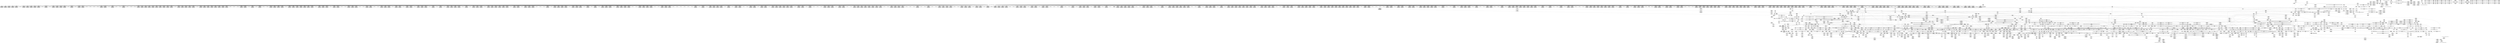 digraph {
	CE0x4553c10 [shape=record,shape=Mrecord,label="{CE0x4553c10|2472:_%struct.cred*,_:_CRE_3064,3072_|*MultipleSource*|Function::task_sid&Arg::task::|Function::current_has_perm&Arg::tsk::|Function::selinux_task_getsid&Arg::p::|security/selinux/hooks.c,208}"]
	CE0x45aff20 [shape=record,shape=Mrecord,label="{CE0x45aff20|rcu_read_unlock:tmp3}"]
	CE0x45835c0 [shape=record,shape=Mrecord,label="{CE0x45835c0|rcu_read_unlock:entry|*SummSink*}"]
	CE0x45c2f90 [shape=record,shape=Mrecord,label="{CE0x45c2f90|_call_void_rcu_lock_release(%struct.lockdep_map*_rcu_lock_map)_#10,_!dbg_!27733|include/linux/rcupdate.h,935|*SummSink*}"]
	CE0x4541ca0 [shape=record,shape=Mrecord,label="{CE0x4541ca0|2472:_%struct.cred*,_:_CRE_2336,2344_|*MultipleSource*|Function::task_sid&Arg::task::|Function::current_has_perm&Arg::tsk::|Function::selinux_task_getsid&Arg::p::|security/selinux/hooks.c,208}"]
	CE0x45f9f10 [shape=record,shape=Mrecord,label="{CE0x45f9f10|rcu_lock_acquire:indirectgoto|*SummSource*}"]
	CE0x45f5230 [shape=record,shape=Mrecord,label="{CE0x45f5230|_call_void_mcount()_#3}"]
	CE0x4513580 [shape=record,shape=Mrecord,label="{CE0x4513580|cred_sid:tmp2}"]
	CE0x4586850 [shape=record,shape=Mrecord,label="{CE0x4586850|0:_i8,_:_GCMR_task_sid.__warned_internal_global_i8_0,_section_.data.unlikely_,_align_1:_elem_0:default:}"]
	CE0x45058a0 [shape=record,shape=Mrecord,label="{CE0x45058a0|current_sid:tmp21|security/selinux/hooks.c,218|*SummSink*}"]
	CE0x4501eb0 [shape=record,shape=Mrecord,label="{CE0x4501eb0|i32_1|*Constant*|*SummSource*}"]
	CE0x45f27e0 [shape=record,shape=Mrecord,label="{CE0x45f27e0|__preempt_count_sub:tmp2|*SummSink*}"]
	CE0x4537c00 [shape=record,shape=Mrecord,label="{CE0x4537c00|_call_void_lockdep_rcu_suspicious(i8*_getelementptr_inbounds_(_25_x_i8_,_25_x_i8_*_.str3,_i32_0,_i32_0),_i32_208,_i8*_getelementptr_inbounds_(_41_x_i8_,_41_x_i8_*_.str44,_i32_0,_i32_0))_#10,_!dbg_!27732|security/selinux/hooks.c,208|*SummSource*}"]
	CE0x44d2e60 [shape=record,shape=Mrecord,label="{CE0x44d2e60|GLOBAL:rcu_read_lock.__warned|Global_var:rcu_read_lock.__warned}"]
	CE0x4593ce0 [shape=record,shape=Mrecord,label="{CE0x4593ce0|__rcu_read_lock:bb|*SummSource*}"]
	CE0x45b72b0 [shape=record,shape=Mrecord,label="{CE0x45b72b0|i64*_getelementptr_inbounds_(_4_x_i64_,_4_x_i64_*___llvm_gcov_ctr133,_i64_0,_i64_0)|*Constant*|*SummSink*}"]
	CE0x4538e20 [shape=record,shape=Mrecord,label="{CE0x4538e20|2472:_%struct.cred*,_:_CRE_1808,1816_|*MultipleSource*|Function::task_sid&Arg::task::|Function::current_has_perm&Arg::tsk::|Function::selinux_task_getsid&Arg::p::|security/selinux/hooks.c,208}"]
	CE0x45637d0 [shape=record,shape=Mrecord,label="{CE0x45637d0|2472:_%struct.cred*,_:_CRE_6472,6474_|*MultipleSource*|Function::task_sid&Arg::task::|Function::current_has_perm&Arg::tsk::|Function::selinux_task_getsid&Arg::p::|security/selinux/hooks.c,208}"]
	CE0x44ebb10 [shape=record,shape=Mrecord,label="{CE0x44ebb10|i32_0|*Constant*}"]
	CE0x4548040 [shape=record,shape=Mrecord,label="{CE0x4548040|2472:_%struct.cred*,_:_CRE_2680,2688_|*MultipleSource*|Function::task_sid&Arg::task::|Function::current_has_perm&Arg::tsk::|Function::selinux_task_getsid&Arg::p::|security/selinux/hooks.c,208}"]
	CE0x44c3180 [shape=record,shape=Mrecord,label="{CE0x44c3180|GLOBAL:task_sid|*Constant*|*SummSink*}"]
	CE0x456db70 [shape=record,shape=Mrecord,label="{CE0x456db70|task_sid:tmp14|security/selinux/hooks.c,208}"]
	CE0x4515b30 [shape=record,shape=Mrecord,label="{CE0x4515b30|task_sid:do.end6}"]
	CE0x45ba200 [shape=record,shape=Mrecord,label="{CE0x45ba200|rcu_read_unlock:do.body|*SummSource*}"]
	CE0x45fc370 [shape=record,shape=Mrecord,label="{CE0x45fc370|rcu_lock_release:tmp4|include/linux/rcupdate.h,423|*SummSource*}"]
	CE0x455e1c0 [shape=record,shape=Mrecord,label="{CE0x455e1c0|2472:_%struct.cred*,_:_CRE_6312,6313_}"]
	CE0x45c1df0 [shape=record,shape=Mrecord,label="{CE0x45c1df0|rcu_read_unlock:tmp21|include/linux/rcupdate.h,935|*SummSource*}"]
	CE0x44ef050 [shape=record,shape=Mrecord,label="{CE0x44ef050|current_sid:do.end}"]
	CE0x45b3140 [shape=record,shape=Mrecord,label="{CE0x45b3140|rcu_lock_acquire:bb|*SummSource*}"]
	CE0x45511c0 [shape=record,shape=Mrecord,label="{CE0x45511c0|2472:_%struct.cred*,_:_CRE_2961,2962_}"]
	CE0x45582f0 [shape=record,shape=Mrecord,label="{CE0x45582f0|2472:_%struct.cred*,_:_CRE_5944,5952_|*MultipleSource*|Function::task_sid&Arg::task::|Function::current_has_perm&Arg::tsk::|Function::selinux_task_getsid&Arg::p::|security/selinux/hooks.c,208}"]
	CE0x4590fa0 [shape=record,shape=Mrecord,label="{CE0x4590fa0|__preempt_count_sub:do.end|*SummSource*}"]
	CE0x45c5200 [shape=record,shape=Mrecord,label="{CE0x45c5200|_ret_void,_!dbg_!27717|include/linux/rcupdate.h,245}"]
	CE0x44bc380 [shape=record,shape=Mrecord,label="{CE0x44bc380|current_sid:tmp5|security/selinux/hooks.c,218}"]
	CE0x45ae360 [shape=record,shape=Mrecord,label="{CE0x45ae360|i64*_getelementptr_inbounds_(_11_x_i64_,_11_x_i64_*___llvm_gcov_ctr127,_i64_0,_i64_8)|*Constant*|*SummSink*}"]
	CE0x45b0c10 [shape=record,shape=Mrecord,label="{CE0x45b0c10|rcu_lock_acquire:tmp1|*SummSource*}"]
	CE0x4565680 [shape=record,shape=Mrecord,label="{CE0x4565680|2472:_%struct.cred*,_:_CRE_6552,6560_|*MultipleSource*|Function::task_sid&Arg::task::|Function::current_has_perm&Arg::tsk::|Function::selinux_task_getsid&Arg::p::|security/selinux/hooks.c,208}"]
	CE0x456b700 [shape=record,shape=Mrecord,label="{CE0x456b700|task_sid:tmp11|security/selinux/hooks.c,208}"]
	CE0x44c0bf0 [shape=record,shape=Mrecord,label="{CE0x44c0bf0|%struct.common_audit_data*_null|*Constant*|*SummSink*}"]
	CE0x456b880 [shape=record,shape=Mrecord,label="{CE0x456b880|task_sid:tmp10|security/selinux/hooks.c,208|*SummSource*}"]
	CE0x4522880 [shape=record,shape=Mrecord,label="{CE0x4522880|rcu_read_lock:call|include/linux/rcupdate.h,882}"]
	CE0x44d6fe0 [shape=record,shape=Mrecord,label="{CE0x44d6fe0|current_sid:if.end|*SummSource*}"]
	CE0x4570510 [shape=record,shape=Mrecord,label="{CE0x4570510|task_sid:tmp26|security/selinux/hooks.c,208}"]
	CE0x45f7b10 [shape=record,shape=Mrecord,label="{CE0x45f7b10|i64*_getelementptr_inbounds_(_4_x_i64_,_4_x_i64_*___llvm_gcov_ctr133,_i64_0,_i64_3)|*Constant*}"]
	CE0x44eeef0 [shape=record,shape=Mrecord,label="{CE0x44eeef0|task_sid:if.end|*SummSource*}"]
	CE0x45a0600 [shape=record,shape=Mrecord,label="{CE0x45a0600|rcu_read_lock:tmp15|include/linux/rcupdate.h,882}"]
	CE0x4514010 [shape=record,shape=Mrecord,label="{CE0x4514010|2472:_%struct.cred*,_:_CRE_376,384_|*MultipleSource*|Function::task_sid&Arg::task::|Function::current_has_perm&Arg::tsk::|Function::selinux_task_getsid&Arg::p::|security/selinux/hooks.c,208}"]
	CE0x451e8d0 [shape=record,shape=Mrecord,label="{CE0x451e8d0|cred_sid:tmp4|*LoadInst*|security/selinux/hooks.c,196|*SummSource*}"]
	CE0x4505b30 [shape=record,shape=Mrecord,label="{CE0x4505b30|i32_22|*Constant*|*SummSink*}"]
	CE0x4561990 [shape=record,shape=Mrecord,label="{CE0x4561990|2472:_%struct.cred*,_:_CRE_6359,6360_}"]
	CE0x44e2270 [shape=record,shape=Mrecord,label="{CE0x44e2270|current_sid:tmp3|*SummSource*}"]
	CE0x455c830 [shape=record,shape=Mrecord,label="{CE0x455c830|2472:_%struct.cred*,_:_CRE_6290,6291_}"]
	CE0x45722f0 [shape=record,shape=Mrecord,label="{CE0x45722f0|task_sid:tmp20|security/selinux/hooks.c,208|*SummSink*}"]
	CE0x4cc5830 [shape=record,shape=Mrecord,label="{CE0x4cc5830|_ret_i32_%call2,_!dbg_!27718|security/selinux/hooks.c,1544|*SummSink*}"]
	CE0x4585770 [shape=record,shape=Mrecord,label="{CE0x4585770|task_sid:tmp7|security/selinux/hooks.c,208}"]
	CE0x4555370 [shape=record,shape=Mrecord,label="{CE0x4555370|2472:_%struct.cred*,_:_CRE_3128,3136_|*MultipleSource*|Function::task_sid&Arg::task::|Function::current_has_perm&Arg::tsk::|Function::selinux_task_getsid&Arg::p::|security/selinux/hooks.c,208}"]
	CE0x4581a10 [shape=record,shape=Mrecord,label="{CE0x4581a10|GLOBAL:cred_sid|*Constant*|*SummSource*}"]
	CE0x44c06f0 [shape=record,shape=Mrecord,label="{CE0x44c06f0|avc_has_perm:requested|Function::avc_has_perm&Arg::requested::}"]
	CE0x459a980 [shape=record,shape=Mrecord,label="{CE0x459a980|_call_void_mcount()_#3|*SummSink*}"]
	CE0x455de30 [shape=record,shape=Mrecord,label="{CE0x455de30|2472:_%struct.cred*,_:_CRE_6309,6310_}"]
	CE0x44e3340 [shape=record,shape=Mrecord,label="{CE0x44e3340|_call_void_rcu_read_lock()_#10,_!dbg_!27712|security/selinux/hooks.c,207}"]
	CE0x45e84f0 [shape=record,shape=Mrecord,label="{CE0x45e84f0|rcu_lock_release:indirectgoto}"]
	CE0x45c4190 [shape=record,shape=Mrecord,label="{CE0x45c4190|_ret_void,_!dbg_!27717|include/linux/rcupdate.h,424|*SummSource*}"]
	CE0x45a60b0 [shape=record,shape=Mrecord,label="{CE0x45a60b0|i64*_getelementptr_inbounds_(_2_x_i64_,_2_x_i64_*___llvm_gcov_ctr98,_i64_0,_i64_1)|*Constant*|*SummSource*}"]
	CE0x4536a00 [shape=record,shape=Mrecord,label="{CE0x4536a00|task_sid:tmp17|security/selinux/hooks.c,208|*SummSink*}"]
	CE0x4514dc0 [shape=record,shape=Mrecord,label="{CE0x4514dc0|rcu_read_lock:tmp|*SummSink*}"]
	CE0x4547200 [shape=record,shape=Mrecord,label="{CE0x4547200|2472:_%struct.cred*,_:_CRE_2608,2616_|*MultipleSource*|Function::task_sid&Arg::task::|Function::current_has_perm&Arg::tsk::|Function::selinux_task_getsid&Arg::p::|security/selinux/hooks.c,208}"]
	CE0x45a6790 [shape=record,shape=Mrecord,label="{CE0x45a6790|rcu_read_lock:bb}"]
	CE0x45c5560 [shape=record,shape=Mrecord,label="{CE0x45c5560|GLOBAL:rcu_lock_release|*Constant*}"]
	CE0x45b7f30 [shape=record,shape=Mrecord,label="{CE0x45b7f30|rcu_lock_release:tmp|*SummSource*}"]
	CE0x45e8920 [shape=record,shape=Mrecord,label="{CE0x45e8920|rcu_lock_release:bb|*SummSource*}"]
	CE0x4512350 [shape=record,shape=Mrecord,label="{CE0x4512350|GLOBAL:rcu_lock_acquire|*Constant*|*SummSource*}"]
	CE0x4578360 [shape=record,shape=Mrecord,label="{CE0x4578360|rcu_read_lock:tmp9|include/linux/rcupdate.h,882|*SummSource*}"]
	CE0x451c670 [shape=record,shape=Mrecord,label="{CE0x451c670|_call_void_mcount()_#3}"]
	CE0x45120f0 [shape=record,shape=Mrecord,label="{CE0x45120f0|GLOBAL:rcu_lock_acquire|*Constant*|*SummSink*}"]
	CE0x44cc3f0 [shape=record,shape=Mrecord,label="{CE0x44cc3f0|current_sid:land.lhs.true}"]
	CE0x4517120 [shape=record,shape=Mrecord,label="{CE0x4517120|i32_77|*Constant*}"]
	CE0x459ef70 [shape=record,shape=Mrecord,label="{CE0x459ef70|i64_7|*Constant*}"]
	CE0x45b5d50 [shape=record,shape=Mrecord,label="{CE0x45b5d50|rcu_read_unlock:do.body|*SummSink*}"]
	CE0x44db910 [shape=record,shape=Mrecord,label="{CE0x44db910|_ret_i32_%call7,_!dbg_!27749|security/selinux/hooks.c,210|*SummSource*}"]
	CE0x4549110 [shape=record,shape=Mrecord,label="{CE0x4549110|2472:_%struct.cred*,_:_CRE_2724,2725_|*MultipleSource*|Function::task_sid&Arg::task::|Function::current_has_perm&Arg::tsk::|Function::selinux_task_getsid&Arg::p::|security/selinux/hooks.c,208}"]
	CE0x456ed70 [shape=record,shape=Mrecord,label="{CE0x456ed70|task_sid:tmp23|security/selinux/hooks.c,208}"]
	CE0x459a880 [shape=record,shape=Mrecord,label="{CE0x459a880|_call_void_mcount()_#3|*SummSource*}"]
	CE0x4604510 [shape=record,shape=Mrecord,label="{CE0x4604510|__preempt_count_sub:tmp2}"]
	CE0x45c2df0 [shape=record,shape=Mrecord,label="{CE0x45c2df0|_call_void_rcu_lock_release(%struct.lockdep_map*_rcu_lock_map)_#10,_!dbg_!27733|include/linux/rcupdate.h,935}"]
	CE0x4601090 [shape=record,shape=Mrecord,label="{CE0x4601090|__rcu_read_unlock:tmp2|*SummSource*}"]
	CE0x451bed0 [shape=record,shape=Mrecord,label="{CE0x451bed0|__rcu_read_unlock:tmp5|include/linux/rcupdate.h,244}"]
	CE0x45f2850 [shape=record,shape=Mrecord,label="{CE0x45f2850|__preempt_count_sub:tmp2|*SummSource*}"]
	CE0x452c570 [shape=record,shape=Mrecord,label="{CE0x452c570|2472:_%struct.cred*,_:_CRE_280,288_|*MultipleSource*|Function::task_sid&Arg::task::|Function::current_has_perm&Arg::tsk::|Function::selinux_task_getsid&Arg::p::|security/selinux/hooks.c,208}"]
	CE0x45221e0 [shape=record,shape=Mrecord,label="{CE0x45221e0|2472:_%struct.cred*,_:_CRE_64,72_|*MultipleSource*|Function::task_sid&Arg::task::|Function::current_has_perm&Arg::tsk::|Function::selinux_task_getsid&Arg::p::|security/selinux/hooks.c,208}"]
	CE0x45a2320 [shape=record,shape=Mrecord,label="{CE0x45a2320|rcu_read_unlock:tmp7|include/linux/rcupdate.h,933|*SummSource*}"]
	CE0x4591010 [shape=record,shape=Mrecord,label="{CE0x4591010|__preempt_count_sub:bb}"]
	CE0x4535300 [shape=record,shape=Mrecord,label="{CE0x4535300|2472:_%struct.cred*,_:_CRE_728,732_|*MultipleSource*|Function::task_sid&Arg::task::|Function::current_has_perm&Arg::tsk::|Function::selinux_task_getsid&Arg::p::|security/selinux/hooks.c,208}"]
	CE0x4505d20 [shape=record,shape=Mrecord,label="{CE0x4505d20|COLLAPSED:_CMRE:_elem_0::|security/selinux/hooks.c,218}"]
	CE0x4553750 [shape=record,shape=Mrecord,label="{CE0x4553750|2472:_%struct.cred*,_:_CRE_3048,3056_|*MultipleSource*|Function::task_sid&Arg::task::|Function::current_has_perm&Arg::tsk::|Function::selinux_task_getsid&Arg::p::|security/selinux/hooks.c,208}"]
	CE0x46339e0 [shape=record,shape=Mrecord,label="{CE0x46339e0|__preempt_count_sub:tmp4|./arch/x86/include/asm/preempt.h,77|*SummSource*}"]
	CE0x44d3620 [shape=record,shape=Mrecord,label="{CE0x44d3620|GLOBAL:get_current|*Constant*|*SummSource*}"]
	CE0x454c030 [shape=record,shape=Mrecord,label="{CE0x454c030|2472:_%struct.cred*,_:_CRE_2876,2880_|*MultipleSource*|Function::task_sid&Arg::task::|Function::current_has_perm&Arg::tsk::|Function::selinux_task_getsid&Arg::p::|security/selinux/hooks.c,208}"]
	CE0x44d72b0 [shape=record,shape=Mrecord,label="{CE0x44d72b0|selinux_task_getsid:call|security/selinux/hooks.c,3584|*SummSource*}"]
	CE0x44c7620 [shape=record,shape=Mrecord,label="{CE0x44c7620|selinux_task_getsid:p|Function::selinux_task_getsid&Arg::p::|*SummSink*}"]
	CE0x45b08c0 [shape=record,shape=Mrecord,label="{CE0x45b08c0|rcu_read_lock:do.body|*SummSink*}"]
	CE0x45f8b30 [shape=record,shape=Mrecord,label="{CE0x45f8b30|i8*_undef|*Constant*}"]
	CE0x4566be0 [shape=record,shape=Mrecord,label="{CE0x4566be0|2472:_%struct.cred*,_:_CRE_6632,6640_|*MultipleSource*|Function::task_sid&Arg::task::|Function::current_has_perm&Arg::tsk::|Function::selinux_task_getsid&Arg::p::|security/selinux/hooks.c,208}"]
	CE0x4515ac0 [shape=record,shape=Mrecord,label="{CE0x4515ac0|task_sid:do.end|*SummSink*}"]
	CE0x45212a0 [shape=record,shape=Mrecord,label="{CE0x45212a0|2472:_%struct.cred*,_:_CRE_0,8_|*MultipleSource*|Function::task_sid&Arg::task::|Function::current_has_perm&Arg::tsk::|Function::selinux_task_getsid&Arg::p::|security/selinux/hooks.c,208}"]
	CE0x45f61a0 [shape=record,shape=Mrecord,label="{CE0x45f61a0|i64*_getelementptr_inbounds_(_4_x_i64_,_4_x_i64_*___llvm_gcov_ctr135,_i64_0,_i64_1)|*Constant*|*SummSource*}"]
	CE0x451cb30 [shape=record,shape=Mrecord,label="{CE0x451cb30|i64*_getelementptr_inbounds_(_11_x_i64_,_11_x_i64_*___llvm_gcov_ctr132,_i64_0,_i64_1)|*Constant*}"]
	CE0x4502ca0 [shape=record,shape=Mrecord,label="{CE0x4502ca0|rcu_read_lock:call3|include/linux/rcupdate.h,882}"]
	CE0x4562e50 [shape=record,shape=Mrecord,label="{CE0x4562e50|2472:_%struct.cred*,_:_CRE_6440,6448_|*MultipleSource*|Function::task_sid&Arg::task::|Function::current_has_perm&Arg::tsk::|Function::selinux_task_getsid&Arg::p::|security/selinux/hooks.c,208}"]
	CE0x44bc890 [shape=record,shape=Mrecord,label="{CE0x44bc890|current_sid:do.body|*SummSource*}"]
	CE0x45f4f40 [shape=record,shape=Mrecord,label="{CE0x45f4f40|__rcu_read_unlock:tmp3}"]
	CE0x455dd00 [shape=record,shape=Mrecord,label="{CE0x455dd00|2472:_%struct.cred*,_:_CRE_6308,6309_}"]
	CE0x451b050 [shape=record,shape=Mrecord,label="{CE0x451b050|cred_sid:tmp6|security/selinux/hooks.c,197}"]
	CE0x44eb510 [shape=record,shape=Mrecord,label="{CE0x44eb510|current_sid:tmp7|security/selinux/hooks.c,218|*SummSource*}"]
	CE0x45889a0 [shape=record,shape=Mrecord,label="{CE0x45889a0|_call_void_mcount()_#3|*SummSource*}"]
	CE0x45670a0 [shape=record,shape=Mrecord,label="{CE0x45670a0|2472:_%struct.cred*,_:_CRE_6644,6648_|*MultipleSource*|Function::task_sid&Arg::task::|Function::current_has_perm&Arg::tsk::|Function::selinux_task_getsid&Arg::p::|security/selinux/hooks.c,208}"]
	CE0x45b3e20 [shape=record,shape=Mrecord,label="{CE0x45b3e20|rcu_read_unlock:tmp9|include/linux/rcupdate.h,933|*SummSink*}"]
	CE0x454d330 [shape=record,shape=Mrecord,label="{CE0x454d330|2472:_%struct.cred*,_:_CRE_2908,2909_}"]
	CE0x44f18a0 [shape=record,shape=Mrecord,label="{CE0x44f18a0|current_sid:if.then}"]
	CE0x45fe290 [shape=record,shape=Mrecord,label="{CE0x45fe290|i64*_getelementptr_inbounds_(_4_x_i64_,_4_x_i64_*___llvm_gcov_ctr135,_i64_0,_i64_2)|*Constant*|*SummSink*}"]
	CE0x45e6e60 [shape=record,shape=Mrecord,label="{CE0x45e6e60|rcu_lock_acquire:tmp6|*SummSource*}"]
	CE0x454b6e0 [shape=record,shape=Mrecord,label="{CE0x454b6e0|2472:_%struct.cred*,_:_CRE_2848,2856_|*MultipleSource*|Function::task_sid&Arg::task::|Function::current_has_perm&Arg::tsk::|Function::selinux_task_getsid&Arg::p::|security/selinux/hooks.c,208}"]
	CE0x44ce840 [shape=record,shape=Mrecord,label="{CE0x44ce840|2472:_%struct.cred*,_:_CRE_690,691_}"]
	CE0x44dac70 [shape=record,shape=Mrecord,label="{CE0x44dac70|i64_0|*Constant*}"]
	CE0x456d6e0 [shape=record,shape=Mrecord,label="{CE0x456d6e0|i64_7|*Constant*|*SummSink*}"]
	CE0x45a34c0 [shape=record,shape=Mrecord,label="{CE0x45a34c0|rcu_read_unlock:tmp16|include/linux/rcupdate.h,933}"]
	CE0x454ebc0 [shape=record,shape=Mrecord,label="{CE0x454ebc0|2472:_%struct.cred*,_:_CRE_2929,2930_}"]
	CE0x45172f0 [shape=record,shape=Mrecord,label="{CE0x45172f0|i32_77|*Constant*|*SummSink*}"]
	CE0x44d3930 [shape=record,shape=Mrecord,label="{CE0x44d3930|get_current:entry}"]
	CE0x4537b30 [shape=record,shape=Mrecord,label="{CE0x4537b30|task_sid:tmp19|security/selinux/hooks.c,208|*SummSink*}"]
	CE0x44e99d0 [shape=record,shape=Mrecord,label="{CE0x44e99d0|rcu_read_lock:tmp5|include/linux/rcupdate.h,882}"]
	CE0x4545e40 [shape=record,shape=Mrecord,label="{CE0x4545e40|2472:_%struct.cred*,_:_CRE_2568,2576_|*MultipleSource*|Function::task_sid&Arg::task::|Function::current_has_perm&Arg::tsk::|Function::selinux_task_getsid&Arg::p::|security/selinux/hooks.c,208}"]
	CE0x44e6740 [shape=record,shape=Mrecord,label="{CE0x44e6740|i64_2|*Constant*|*SummSink*}"]
	CE0x4525fc0 [shape=record,shape=Mrecord,label="{CE0x4525fc0|i64*_getelementptr_inbounds_(_11_x_i64_,_11_x_i64_*___llvm_gcov_ctr127,_i64_0,_i64_1)|*Constant*|*SummSink*}"]
	CE0x45614d0 [shape=record,shape=Mrecord,label="{CE0x45614d0|2472:_%struct.cred*,_:_CRE_6355,6356_}"]
	CE0x45fa0e0 [shape=record,shape=Mrecord,label="{CE0x45fa0e0|i64*_getelementptr_inbounds_(_4_x_i64_,_4_x_i64_*___llvm_gcov_ctr128,_i64_0,_i64_0)|*Constant*|*SummSource*}"]
	CE0x4543bb0 [shape=record,shape=Mrecord,label="{CE0x4543bb0|2472:_%struct.cred*,_:_CRE_2480,2488_|*MultipleSource*|Function::task_sid&Arg::task::|Function::current_has_perm&Arg::tsk::|Function::selinux_task_getsid&Arg::p::|security/selinux/hooks.c,208}"]
	CE0x44bc070 [shape=record,shape=Mrecord,label="{CE0x44bc070|i64_0|*Constant*|*SummSource*}"]
	CE0x45b24b0 [shape=record,shape=Mrecord,label="{CE0x45b24b0|_call_void_mcount()_#3|*SummSink*}"]
	CE0x45e83a0 [shape=record,shape=Mrecord,label="{CE0x45e83a0|i8*_undef|*Constant*|*SummSink*}"]
	CE0x4601100 [shape=record,shape=Mrecord,label="{CE0x4601100|__rcu_read_unlock:tmp2|*SummSink*}"]
	CE0x45bb270 [shape=record,shape=Mrecord,label="{CE0x45bb270|rcu_read_unlock:tobool1|include/linux/rcupdate.h,933|*SummSink*}"]
	CE0x44de0c0 [shape=record,shape=Mrecord,label="{CE0x44de0c0|GLOBAL:current_has_perm|*Constant*}"]
	CE0x4501580 [shape=record,shape=Mrecord,label="{CE0x4501580|current_sid:tmp22|security/selinux/hooks.c,218}"]
	CE0x45b0760 [shape=record,shape=Mrecord,label="{CE0x45b0760|i64*_getelementptr_inbounds_(_4_x_i64_,_4_x_i64_*___llvm_gcov_ctr134,_i64_0,_i64_1)|*Constant*|*SummSink*}"]
	CE0x44e84a0 [shape=record,shape=Mrecord,label="{CE0x44e84a0|2472:_%struct.cred*,_:_CRE_480,488_|*MultipleSource*|Function::task_sid&Arg::task::|Function::current_has_perm&Arg::tsk::|Function::selinux_task_getsid&Arg::p::|security/selinux/hooks.c,208}"]
	CE0x455f850 [shape=record,shape=Mrecord,label="{CE0x455f850|2472:_%struct.cred*,_:_CRE_6331,6332_}"]
	CE0x451b390 [shape=record,shape=Mrecord,label="{CE0x451b390|cred_sid:tmp6|security/selinux/hooks.c,197|*SummSink*}"]
	CE0x456fe80 [shape=record,shape=Mrecord,label="{CE0x456fe80|task_sid:tmp25|security/selinux/hooks.c,208}"]
	CE0x44beda0 [shape=record,shape=Mrecord,label="{CE0x44beda0|i64*_getelementptr_inbounds_(_11_x_i64_,_11_x_i64_*___llvm_gcov_ctr125,_i64_0,_i64_9)|*Constant*|*SummSource*}"]
	CE0x45702b0 [shape=record,shape=Mrecord,label="{CE0x45702b0|i64*_getelementptr_inbounds_(_13_x_i64_,_13_x_i64_*___llvm_gcov_ctr126,_i64_0,_i64_11)|*Constant*|*SummSink*}"]
	CE0x45b10a0 [shape=record,shape=Mrecord,label="{CE0x45b10a0|void_(i32*,_i32,_i32*)*_asm_addl_$1,_%gs:$0_,_*m,ri,*m,_dirflag_,_fpsr_,_flags_}"]
	CE0x455f390 [shape=record,shape=Mrecord,label="{CE0x455f390|2472:_%struct.cred*,_:_CRE_6327,6328_}"]
	CE0x45b6300 [shape=record,shape=Mrecord,label="{CE0x45b6300|GLOBAL:__preempt_count_add|*Constant*|*SummSource*}"]
	CE0x45e6c20 [shape=record,shape=Mrecord,label="{CE0x45e6c20|i64*_getelementptr_inbounds_(_4_x_i64_,_4_x_i64_*___llvm_gcov_ctr130,_i64_0,_i64_3)|*Constant*|*SummSink*}"]
	CE0x454f8d0 [shape=record,shape=Mrecord,label="{CE0x454f8d0|2472:_%struct.cred*,_:_CRE_2940,2941_}"]
	CE0x456beb0 [shape=record,shape=Mrecord,label="{CE0x456beb0|task_sid:tmp13|security/selinux/hooks.c,208}"]
	CE0x44d8720 [shape=record,shape=Mrecord,label="{CE0x44d8720|current_sid:tmp20|security/selinux/hooks.c,218|*SummSource*}"]
	CE0x453a610 [shape=record,shape=Mrecord,label="{CE0x453a610|2472:_%struct.cred*,_:_CRE_1888,1896_|*MultipleSource*|Function::task_sid&Arg::task::|Function::current_has_perm&Arg::tsk::|Function::selinux_task_getsid&Arg::p::|security/selinux/hooks.c,208}"]
	CE0x4546880 [shape=record,shape=Mrecord,label="{CE0x4546880|2472:_%struct.cred*,_:_CRE_2594,2596_|*MultipleSource*|Function::task_sid&Arg::task::|Function::current_has_perm&Arg::tsk::|Function::selinux_task_getsid&Arg::p::|security/selinux/hooks.c,208}"]
	CE0x4538980 [shape=record,shape=Mrecord,label="{CE0x4538980|2472:_%struct.cred*,_:_CRE_776,780_|*MultipleSource*|Function::task_sid&Arg::task::|Function::current_has_perm&Arg::tsk::|Function::selinux_task_getsid&Arg::p::|security/selinux/hooks.c,208}"]
	CE0x4567300 [shape=record,shape=Mrecord,label="{CE0x4567300|2472:_%struct.cred*,_:_CRE_6648,6656_|*MultipleSource*|Function::task_sid&Arg::task::|Function::current_has_perm&Arg::tsk::|Function::selinux_task_getsid&Arg::p::|security/selinux/hooks.c,208}"]
	CE0x44bfdf0 [shape=record,shape=Mrecord,label="{CE0x44bfdf0|i64*_getelementptr_inbounds_(_11_x_i64_,_11_x_i64_*___llvm_gcov_ctr125,_i64_0,_i64_8)|*Constant*|*SummSink*}"]
	CE0x45a33e0 [shape=record,shape=Mrecord,label="{CE0x45a33e0|rcu_read_unlock:tmp15|include/linux/rcupdate.h,933|*SummSource*}"]
	CE0x44e9b50 [shape=record,shape=Mrecord,label="{CE0x44e9b50|rcu_read_lock:tmp6|include/linux/rcupdate.h,882}"]
	CE0x4547460 [shape=record,shape=Mrecord,label="{CE0x4547460|2472:_%struct.cred*,_:_CRE_2616,2648_|*MultipleSource*|Function::task_sid&Arg::task::|Function::current_has_perm&Arg::tsk::|Function::selinux_task_getsid&Arg::p::|security/selinux/hooks.c,208}"]
	CE0x453f930 [shape=record,shape=Mrecord,label="{CE0x453f930|2472:_%struct.cred*,_:_CRE_2152,2160_|*MultipleSource*|Function::task_sid&Arg::task::|Function::current_has_perm&Arg::tsk::|Function::selinux_task_getsid&Arg::p::|security/selinux/hooks.c,208}"]
	CE0x4588ff0 [shape=record,shape=Mrecord,label="{CE0x4588ff0|i64_1|*Constant*}"]
	CE0x454bdd0 [shape=record,shape=Mrecord,label="{CE0x454bdd0|2472:_%struct.cred*,_:_CRE_2872,2876_|*MultipleSource*|Function::task_sid&Arg::task::|Function::current_has_perm&Arg::tsk::|Function::selinux_task_getsid&Arg::p::|security/selinux/hooks.c,208}"]
	CE0x4559ab0 [shape=record,shape=Mrecord,label="{CE0x4559ab0|2472:_%struct.cred*,_:_CRE_6144,6152_|*MultipleSource*|Function::task_sid&Arg::task::|Function::current_has_perm&Arg::tsk::|Function::selinux_task_getsid&Arg::p::|security/selinux/hooks.c,208}"]
	CE0x45e8cc0 [shape=record,shape=Mrecord,label="{CE0x45e8cc0|_call_void_asm_sideeffect_,_memory_,_dirflag_,_fpsr_,_flags_()_#3,_!dbg_!27711,_!srcloc_!27714|include/linux/rcupdate.h,244|*SummSink*}"]
	CE0x45b04b0 [shape=record,shape=Mrecord,label="{CE0x45b04b0|__rcu_read_lock:tmp1}"]
	CE0x45c3a30 [shape=record,shape=Mrecord,label="{CE0x45c3a30|rcu_lock_release:map|Function::rcu_lock_release&Arg::map::}"]
	CE0x4585360 [shape=record,shape=Mrecord,label="{CE0x4585360|GLOBAL:__llvm_gcov_ctr126|Global_var:__llvm_gcov_ctr126|*SummSource*}"]
	CE0x4588c30 [shape=record,shape=Mrecord,label="{CE0x4588c30|i64*_getelementptr_inbounds_(_4_x_i64_,_4_x_i64_*___llvm_gcov_ctr128,_i64_0,_i64_0)|*Constant*}"]
	CE0x44e6660 [shape=record,shape=Mrecord,label="{CE0x44e6660|i64_2|*Constant*|*SummSource*}"]
	CE0x454e110 [shape=record,shape=Mrecord,label="{CE0x454e110|2472:_%struct.cred*,_:_CRE_2920,2921_}"]
	CE0x45153e0 [shape=record,shape=Mrecord,label="{CE0x45153e0|2472:_%struct.cred*,_:_CRE_24,28_|*MultipleSource*|Function::task_sid&Arg::task::|Function::current_has_perm&Arg::tsk::|Function::selinux_task_getsid&Arg::p::|security/selinux/hooks.c,208}"]
	CE0x451cfa0 [shape=record,shape=Mrecord,label="{CE0x451cfa0|rcu_lock_release:tmp2|*SummSink*}"]
	CE0x455f130 [shape=record,shape=Mrecord,label="{CE0x455f130|2472:_%struct.cred*,_:_CRE_6325,6326_}"]
	CE0x456f8f0 [shape=record,shape=Mrecord,label="{CE0x456f8f0|task_sid:tmp23|security/selinux/hooks.c,208|*SummSink*}"]
	CE0x45b4e40 [shape=record,shape=Mrecord,label="{CE0x45b4e40|rcu_read_unlock:tmp}"]
	CE0x45764b0 [shape=record,shape=Mrecord,label="{CE0x45764b0|_ret_void,_!dbg_!27717|include/linux/rcupdate.h,419|*SummSource*}"]
	CE0x45a2dc0 [shape=record,shape=Mrecord,label="{CE0x45a2dc0|rcu_read_unlock:tmp12|include/linux/rcupdate.h,933|*SummSink*}"]
	CE0x4610a70 [shape=record,shape=Mrecord,label="{CE0x4610a70|i64*_getelementptr_inbounds_(_4_x_i64_,_4_x_i64_*___llvm_gcov_ctr134,_i64_0,_i64_2)|*Constant*|*SummSink*}"]
	CE0x45315d0 [shape=record,shape=Mrecord,label="{CE0x45315d0|2472:_%struct.cred*,_:_CRE_512,520_|*MultipleSource*|Function::task_sid&Arg::task::|Function::current_has_perm&Arg::tsk::|Function::selinux_task_getsid&Arg::p::|security/selinux/hooks.c,208}"]
	CE0x45b3920 [shape=record,shape=Mrecord,label="{CE0x45b3920|rcu_lock_acquire:tmp}"]
	CE0x454db20 [shape=record,shape=Mrecord,label="{CE0x454db20|2472:_%struct.cred*,_:_CRE_2915,2916_}"]
	CE0x45afc90 [shape=record,shape=Mrecord,label="{CE0x45afc90|rcu_read_unlock:tmp2|*SummSink*}"]
	CE0x4535010 [shape=record,shape=Mrecord,label="{CE0x4535010|2472:_%struct.cred*,_:_CRE_720,728_|*MultipleSource*|Function::task_sid&Arg::task::|Function::current_has_perm&Arg::tsk::|Function::selinux_task_getsid&Arg::p::|security/selinux/hooks.c,208}"]
	CE0x44e9840 [shape=record,shape=Mrecord,label="{CE0x44e9840|GLOBAL:__llvm_gcov_ctr127|Global_var:__llvm_gcov_ctr127|*SummSink*}"]
	CE0x4586500 [shape=record,shape=Mrecord,label="{CE0x4586500|GLOBAL:task_sid.__warned|Global_var:task_sid.__warned|*SummSink*}"]
	CE0x45eccf0 [shape=record,shape=Mrecord,label="{CE0x45eccf0|__preempt_count_add:do.body|*SummSource*}"]
	CE0x4600540 [shape=record,shape=Mrecord,label="{CE0x4600540|_ret_void,_!dbg_!27720|./arch/x86/include/asm/preempt.h,78|*SummSource*}"]
	CE0x4569f20 [shape=record,shape=Mrecord,label="{CE0x4569f20|2472:_%struct.cred*,_:_CRE_10604,10608_|*MultipleSource*|Function::task_sid&Arg::task::|Function::current_has_perm&Arg::tsk::|Function::selinux_task_getsid&Arg::p::|security/selinux/hooks.c,208}"]
	CE0x44bc1a0 [shape=record,shape=Mrecord,label="{CE0x44bc1a0|i64_0|*Constant*|*SummSink*}"]
	CE0x4534520 [shape=record,shape=Mrecord,label="{CE0x4534520|2472:_%struct.cred*,_:_CRE_672,680_|*MultipleSource*|Function::task_sid&Arg::task::|Function::current_has_perm&Arg::tsk::|Function::selinux_task_getsid&Arg::p::|security/selinux/hooks.c,208}"]
	CE0x4527f60 [shape=record,shape=Mrecord,label="{CE0x4527f60|task_sid:land.lhs.true}"]
	CE0x45106e0 [shape=record,shape=Mrecord,label="{CE0x45106e0|task_sid:tmp2|*SummSource*}"]
	CE0x455c340 [shape=record,shape=Mrecord,label="{CE0x455c340|2472:_%struct.cred*,_:_CRE_6288,6289_}"]
	CE0x460fe20 [shape=record,shape=Mrecord,label="{CE0x460fe20|__rcu_read_unlock:do.end}"]
	CE0x45bad20 [shape=record,shape=Mrecord,label="{CE0x45bad20|_call_void_mcount()_#3}"]
	CE0x45a0a00 [shape=record,shape=Mrecord,label="{CE0x45a0a00|rcu_read_lock:tmp15|include/linux/rcupdate.h,882|*SummSink*}"]
	CE0x4577760 [shape=record,shape=Mrecord,label="{CE0x4577760|__rcu_read_lock:tmp3}"]
	CE0x4551550 [shape=record,shape=Mrecord,label="{CE0x4551550|2472:_%struct.cred*,_:_CRE_2964,2965_}"]
	CE0x44bf410 [shape=record,shape=Mrecord,label="{CE0x44bf410|i64*_getelementptr_inbounds_(_2_x_i64_,_2_x_i64_*___llvm_gcov_ctr136,_i64_0,_i64_0)|*Constant*}"]
	CE0x4540050 [shape=record,shape=Mrecord,label="{CE0x4540050|2472:_%struct.cred*,_:_CRE_2240,2248_|*MultipleSource*|Function::task_sid&Arg::task::|Function::current_has_perm&Arg::tsk::|Function::selinux_task_getsid&Arg::p::|security/selinux/hooks.c,208}"]
	CE0x46151d0 [shape=record,shape=Mrecord,label="{CE0x46151d0|i64*_getelementptr_inbounds_(_4_x_i64_,_4_x_i64_*___llvm_gcov_ctr135,_i64_0,_i64_2)|*Constant*}"]
	CE0x45a2670 [shape=record,shape=Mrecord,label="{CE0x45a2670|i64*_getelementptr_inbounds_(_4_x_i64_,_4_x_i64_*___llvm_gcov_ctr128,_i64_0,_i64_3)|*Constant*}"]
	CE0x46159c0 [shape=record,shape=Mrecord,label="{CE0x46159c0|__preempt_count_add:tmp4|./arch/x86/include/asm/preempt.h,72|*SummSource*}"]
	CE0x4535560 [shape=record,shape=Mrecord,label="{CE0x4535560|2472:_%struct.cred*,_:_CRE_736,744_|*MultipleSource*|Function::task_sid&Arg::task::|Function::current_has_perm&Arg::tsk::|Function::selinux_task_getsid&Arg::p::|security/selinux/hooks.c,208}"]
	CE0x454ee20 [shape=record,shape=Mrecord,label="{CE0x454ee20|2472:_%struct.cred*,_:_CRE_2931,2932_}"]
	CE0x45a20e0 [shape=record,shape=Mrecord,label="{CE0x45a20e0|rcu_read_unlock:tmp7|include/linux/rcupdate.h,933}"]
	CE0x4542160 [shape=record,shape=Mrecord,label="{CE0x4542160|2472:_%struct.cred*,_:_CRE_2352,2360_|*MultipleSource*|Function::task_sid&Arg::task::|Function::current_has_perm&Arg::tsk::|Function::selinux_task_getsid&Arg::p::|security/selinux/hooks.c,208}"]
	CE0x456d990 [shape=record,shape=Mrecord,label="{CE0x456d990|i64_6|*Constant*|*SummSource*}"]
	CE0x4526340 [shape=record,shape=Mrecord,label="{CE0x4526340|rcu_read_lock:tmp2}"]
	CE0x45f8e10 [shape=record,shape=Mrecord,label="{CE0x45f8e10|__rcu_read_unlock:bb}"]
	CE0x453c720 [shape=record,shape=Mrecord,label="{CE0x453c720|2472:_%struct.cred*,_:_CRE_2016,2020_|*MultipleSource*|Function::task_sid&Arg::task::|Function::current_has_perm&Arg::tsk::|Function::selinux_task_getsid&Arg::p::|security/selinux/hooks.c,208}"]
	CE0x45e9350 [shape=record,shape=Mrecord,label="{CE0x45e9350|__rcu_read_unlock:tmp6|include/linux/rcupdate.h,245|*SummSource*}"]
	CE0x44f0340 [shape=record,shape=Mrecord,label="{CE0x44f0340|current_sid:tmp13|security/selinux/hooks.c,218|*SummSource*}"]
	CE0x45613a0 [shape=record,shape=Mrecord,label="{CE0x45613a0|2472:_%struct.cred*,_:_CRE_6354,6355_}"]
	CE0x4547920 [shape=record,shape=Mrecord,label="{CE0x4547920|2472:_%struct.cred*,_:_CRE_2656,2664_|*MultipleSource*|Function::task_sid&Arg::task::|Function::current_has_perm&Arg::tsk::|Function::selinux_task_getsid&Arg::p::|security/selinux/hooks.c,208}"]
	CE0x4502800 [shape=record,shape=Mrecord,label="{CE0x4502800|rcu_read_lock:tmp12|include/linux/rcupdate.h,882}"]
	CE0x4533170 [shape=record,shape=Mrecord,label="{CE0x4533170|2472:_%struct.cred*,_:_CRE_616,624_|*MultipleSource*|Function::task_sid&Arg::task::|Function::current_has_perm&Arg::tsk::|Function::selinux_task_getsid&Arg::p::|security/selinux/hooks.c,208}"]
	CE0x451cec0 [shape=record,shape=Mrecord,label="{CE0x451cec0|rcu_lock_release:tmp2}"]
	CE0x4502b30 [shape=record,shape=Mrecord,label="{CE0x4502b30|rcu_read_lock:tmp12|include/linux/rcupdate.h,882|*SummSink*}"]
	CE0x45bb0c0 [shape=record,shape=Mrecord,label="{CE0x45bb0c0|rcu_read_unlock:tobool1|include/linux/rcupdate.h,933}"]
	CE0x4526570 [shape=record,shape=Mrecord,label="{CE0x4526570|task_sid:do.body5|*SummSource*}"]
	CE0x44d88c0 [shape=record,shape=Mrecord,label="{CE0x44d88c0|current_sid:tmp20|security/selinux/hooks.c,218|*SummSink*}"]
	CE0x45e8fe0 [shape=record,shape=Mrecord,label="{CE0x45e8fe0|i64*_getelementptr_inbounds_(_4_x_i64_,_4_x_i64_*___llvm_gcov_ctr133,_i64_0,_i64_0)|*Constant*}"]
	CE0x45f75a0 [shape=record,shape=Mrecord,label="{CE0x45f75a0|_call_void_lock_release(%struct.lockdep_map*_%map,_i32_1,_i64_ptrtoint_(i8*_blockaddress(_rcu_lock_release,_%__here)_to_i64))_#10,_!dbg_!27716|include/linux/rcupdate.h,423|*SummSource*}"]
	CE0x44c7480 [shape=record,shape=Mrecord,label="{CE0x44c7480|GLOBAL:task_sid|*Constant*}"]
	CE0x45c10a0 [shape=record,shape=Mrecord,label="{CE0x45c10a0|rcu_read_unlock:tmp19|include/linux/rcupdate.h,933|*SummSource*}"]
	CE0x4585fa0 [shape=record,shape=Mrecord,label="{CE0x4585fa0|task_sid:tmp8|security/selinux/hooks.c,208|*SummSink*}"]
	CE0x455ea10 [shape=record,shape=Mrecord,label="{CE0x455ea10|2472:_%struct.cred*,_:_CRE_6319,6320_}"]
	CE0x44df5f0 [shape=record,shape=Mrecord,label="{CE0x44df5f0|GLOBAL:get_current|*Constant*}"]
	CE0x44e8dd0 [shape=record,shape=Mrecord,label="{CE0x44e8dd0|current_sid:tmp18|security/selinux/hooks.c,218|*SummSink*}"]
	CE0x45ff4a0 [shape=record,shape=Mrecord,label="{CE0x45ff4a0|_call_void_mcount()_#3|*SummSink*}"]
	CE0x45e6ed0 [shape=record,shape=Mrecord,label="{CE0x45e6ed0|rcu_lock_acquire:tmp6|*SummSink*}"]
	CE0x455cc90 [shape=record,shape=Mrecord,label="{CE0x455cc90|2472:_%struct.cred*,_:_CRE_6294,6295_}"]
	CE0x454dc50 [shape=record,shape=Mrecord,label="{CE0x454dc50|2472:_%struct.cred*,_:_CRE_2916,2917_}"]
	CE0x45624d0 [shape=record,shape=Mrecord,label="{CE0x45624d0|2472:_%struct.cred*,_:_CRE_6400,6408_|*MultipleSource*|Function::task_sid&Arg::task::|Function::current_has_perm&Arg::tsk::|Function::selinux_task_getsid&Arg::p::|security/selinux/hooks.c,208}"]
	CE0x4590f30 [shape=record,shape=Mrecord,label="{CE0x4590f30|__preempt_count_sub:do.end}"]
	CE0x4555cf0 [shape=record,shape=Mrecord,label="{CE0x4555cf0|2472:_%struct.cred*,_:_CRE_3148,3152_|*MultipleSource*|Function::task_sid&Arg::task::|Function::current_has_perm&Arg::tsk::|Function::selinux_task_getsid&Arg::p::|security/selinux/hooks.c,208}"]
	CE0x45b41e0 [shape=record,shape=Mrecord,label="{CE0x45b41e0|rcu_lock_acquire:tmp3}"]
	CE0x44f26f0 [shape=record,shape=Mrecord,label="{CE0x44f26f0|current_sid:tmp15|security/selinux/hooks.c,218|*SummSink*}"]
	CE0x44bebd0 [shape=record,shape=Mrecord,label="{CE0x44bebd0|i64*_getelementptr_inbounds_(_11_x_i64_,_11_x_i64_*___llvm_gcov_ctr125,_i64_0,_i64_9)|*Constant*}"]
	CE0x455b270 [shape=record,shape=Mrecord,label="{CE0x455b270|2472:_%struct.cred*,_:_CRE_6224,6232_|*MultipleSource*|Function::task_sid&Arg::task::|Function::current_has_perm&Arg::tsk::|Function::selinux_task_getsid&Arg::p::|security/selinux/hooks.c,208}"]
	CE0x45a3700 [shape=record,shape=Mrecord,label="{CE0x45a3700|rcu_read_unlock:tmp16|include/linux/rcupdate.h,933|*SummSource*}"]
	CE0x451ca20 [shape=record,shape=Mrecord,label="{CE0x451ca20|rcu_read_unlock:tmp1|*SummSink*}"]
	CE0x4540770 [shape=record,shape=Mrecord,label="{CE0x4540770|2472:_%struct.cred*,_:_CRE_2264,2272_|*MultipleSource*|Function::task_sid&Arg::task::|Function::current_has_perm&Arg::tsk::|Function::selinux_task_getsid&Arg::p::|security/selinux/hooks.c,208}"]
	CE0x44f1490 [shape=record,shape=Mrecord,label="{CE0x44f1490|GLOBAL:rcu_read_lock|*Constant*|*SummSink*}"]
	CE0x4588f60 [shape=record,shape=Mrecord,label="{CE0x4588f60|__rcu_read_lock:tmp|*SummSink*}"]
	CE0x44bf8e0 [shape=record,shape=Mrecord,label="{CE0x44bf8e0|i16_2|*Constant*|*SummSink*}"]
	CE0x4596c50 [shape=record,shape=Mrecord,label="{CE0x4596c50|__rcu_read_lock:bb|*SummSink*}"]
	CE0x45c2e60 [shape=record,shape=Mrecord,label="{CE0x45c2e60|_call_void_rcu_lock_release(%struct.lockdep_map*_rcu_lock_map)_#10,_!dbg_!27733|include/linux/rcupdate.h,935|*SummSource*}"]
	CE0x44c1ef0 [shape=record,shape=Mrecord,label="{CE0x44c1ef0|current_sid:tmp6|security/selinux/hooks.c,218|*SummSource*}"]
	CE0x452e190 [shape=record,shape=Mrecord,label="{CE0x452e190|i64*_getelementptr_inbounds_(_11_x_i64_,_11_x_i64_*___llvm_gcov_ctr127,_i64_0,_i64_10)|*Constant*}"]
	CE0x44afe10 [shape=record,shape=Mrecord,label="{CE0x44afe10|current_sid:sid|security/selinux/hooks.c,220|*SummSource*}"]
	CE0x45bb150 [shape=record,shape=Mrecord,label="{CE0x45bb150|rcu_read_unlock:tobool1|include/linux/rcupdate.h,933|*SummSource*}"]
	CE0x453c030 [shape=record,shape=Mrecord,label="{CE0x453c030|2472:_%struct.cred*,_:_CRE_1976,1977_|*MultipleSource*|Function::task_sid&Arg::task::|Function::current_has_perm&Arg::tsk::|Function::selinux_task_getsid&Arg::p::|security/selinux/hooks.c,208}"]
	CE0x44c4a50 [shape=record,shape=Mrecord,label="{CE0x44c4a50|_call_void_lock_acquire(%struct.lockdep_map*_%map,_i32_0,_i32_0,_i32_2,_i32_0,_%struct.lockdep_map*_null,_i64_ptrtoint_(i8*_blockaddress(_rcu_lock_acquire,_%__here)_to_i64))_#10,_!dbg_!27716|include/linux/rcupdate.h,418|*SummSink*}"]
	CE0x4525100 [shape=record,shape=Mrecord,label="{CE0x4525100|rcu_read_lock:tmp}"]
	CE0x45036c0 [shape=record,shape=Mrecord,label="{CE0x45036c0|current_sid:tmp24|security/selinux/hooks.c,220}"]
	CE0x4541a40 [shape=record,shape=Mrecord,label="{CE0x4541a40|2472:_%struct.cred*,_:_CRE_2328,2336_|*MultipleSource*|Function::task_sid&Arg::task::|Function::current_has_perm&Arg::tsk::|Function::selinux_task_getsid&Arg::p::|security/selinux/hooks.c,208}"]
	CE0x453dee0 [shape=record,shape=Mrecord,label="{CE0x453dee0|2472:_%struct.cred*,_:_CRE_2072,2076_|*MultipleSource*|Function::task_sid&Arg::task::|Function::current_has_perm&Arg::tsk::|Function::selinux_task_getsid&Arg::p::|security/selinux/hooks.c,208}"]
	CE0x44d49c0 [shape=record,shape=Mrecord,label="{CE0x44d49c0|current_sid:tmp21|security/selinux/hooks.c,218}"]
	CE0x45e5a70 [shape=record,shape=Mrecord,label="{CE0x45e5a70|i32_2|*Constant*|*SummSink*}"]
	CE0x4505fa0 [shape=record,shape=Mrecord,label="{CE0x4505fa0|current_sid:security|security/selinux/hooks.c,218|*SummSink*}"]
	CE0x44e9a40 [shape=record,shape=Mrecord,label="{CE0x44e9a40|rcu_read_lock:tmp5|include/linux/rcupdate.h,882|*SummSource*}"]
	CE0x4575970 [shape=record,shape=Mrecord,label="{CE0x4575970|i64*_getelementptr_inbounds_(_4_x_i64_,_4_x_i64_*___llvm_gcov_ctr130,_i64_0,_i64_1)|*Constant*|*SummSource*}"]
	CE0x44c3420 [shape=record,shape=Mrecord,label="{CE0x44c3420|task_sid:entry|*SummSource*}"]
	CE0x45ed9d0 [shape=record,shape=Mrecord,label="{CE0x45ed9d0|__rcu_read_unlock:tmp6|include/linux/rcupdate.h,245|*SummSink*}"]
	CE0x5853220 [shape=record,shape=Mrecord,label="{CE0x5853220|i64_1|*Constant*}"]
	CE0x456f280 [shape=record,shape=Mrecord,label="{CE0x456f280|task_sid:tmp22|security/selinux/hooks.c,208|*SummSink*}"]
	CE0x44e3d50 [shape=record,shape=Mrecord,label="{CE0x44e3d50|current_sid:tmp12|security/selinux/hooks.c,218|*SummSource*}"]
	CE0x456dd80 [shape=record,shape=Mrecord,label="{CE0x456dd80|task_sid:tmp14|security/selinux/hooks.c,208|*SummSource*}"]
	CE0x4511bc0 [shape=record,shape=Mrecord,label="{CE0x4511bc0|cred_sid:security|security/selinux/hooks.c,196}"]
	CE0x454fd90 [shape=record,shape=Mrecord,label="{CE0x454fd90|2472:_%struct.cred*,_:_CRE_2944,2945_}"]
	CE0x4559620 [shape=record,shape=Mrecord,label="{CE0x4559620|2472:_%struct.cred*,_:_CRE_6008,6136_|*MultipleSource*|Function::task_sid&Arg::task::|Function::current_has_perm&Arg::tsk::|Function::selinux_task_getsid&Arg::p::|security/selinux/hooks.c,208}"]
	CE0x44e5140 [shape=record,shape=Mrecord,label="{CE0x44e5140|rcu_read_unlock:tmp4|include/linux/rcupdate.h,933|*SummSink*}"]
	CE0x4559160 [shape=record,shape=Mrecord,label="{CE0x4559160|2472:_%struct.cred*,_:_CRE_5992,6000_|*MultipleSource*|Function::task_sid&Arg::task::|Function::current_has_perm&Arg::tsk::|Function::selinux_task_getsid&Arg::p::|security/selinux/hooks.c,208}"]
	CE0x45219c0 [shape=record,shape=Mrecord,label="{CE0x45219c0|_call_void_mcount()_#3|*SummSource*}"]
	CE0x45f0a80 [shape=record,shape=Mrecord,label="{CE0x45f0a80|__preempt_count_sub:entry|*SummSource*}"]
	CE0x453dc80 [shape=record,shape=Mrecord,label="{CE0x453dc80|2472:_%struct.cred*,_:_CRE_2064,2072_|*MultipleSource*|Function::task_sid&Arg::task::|Function::current_has_perm&Arg::tsk::|Function::selinux_task_getsid&Arg::p::|security/selinux/hooks.c,208}"]
	CE0x4534ee0 [shape=record,shape=Mrecord,label="{CE0x4534ee0|2472:_%struct.cred*,_:_CRE_712,720_|*MultipleSource*|Function::task_sid&Arg::task::|Function::current_has_perm&Arg::tsk::|Function::selinux_task_getsid&Arg::p::|security/selinux/hooks.c,208}"]
	CE0x5720d40 [shape=record,shape=Mrecord,label="{CE0x5720d40|current_has_perm:entry|*SummSink*}"]
	CE0x44dd7c0 [shape=record,shape=Mrecord,label="{CE0x44dd7c0|current_sid:tmp4|security/selinux/hooks.c,218|*SummSource*}"]
	CE0x45206f0 [shape=record,shape=Mrecord,label="{CE0x45206f0|2472:_%struct.cred*,_:_CRE_296,304_|*MultipleSource*|Function::task_sid&Arg::task::|Function::current_has_perm&Arg::tsk::|Function::selinux_task_getsid&Arg::p::|security/selinux/hooks.c,208}"]
	CE0x44dffe0 [shape=record,shape=Mrecord,label="{CE0x44dffe0|current_sid:tmp2|*SummSource*}"]
	CE0x4566490 [shape=record,shape=Mrecord,label="{CE0x4566490|2472:_%struct.cred*,_:_CRE_6608,6616_|*MultipleSource*|Function::task_sid&Arg::task::|Function::current_has_perm&Arg::tsk::|Function::selinux_task_getsid&Arg::p::|security/selinux/hooks.c,208}"]
	CE0x451dd10 [shape=record,shape=Mrecord,label="{CE0x451dd10|rcu_read_lock:land.lhs.true|*SummSource*}"]
	CE0x4531c00 [shape=record,shape=Mrecord,label="{CE0x4531c00|2472:_%struct.cred*,_:_CRE_536,544_|*MultipleSource*|Function::task_sid&Arg::task::|Function::current_has_perm&Arg::tsk::|Function::selinux_task_getsid&Arg::p::|security/selinux/hooks.c,208}"]
	CE0x4545060 [shape=record,shape=Mrecord,label="{CE0x4545060|2472:_%struct.cred*,_:_CRE_2526,2527_}"]
	CE0x44c67c0 [shape=record,shape=Mrecord,label="{CE0x44c67c0|GLOBAL:current_sid|*Constant*}"]
	CE0x44e1610 [shape=record,shape=Mrecord,label="{CE0x44e1610|i64*_getelementptr_inbounds_(_11_x_i64_,_11_x_i64_*___llvm_gcov_ctr125,_i64_0,_i64_0)|*Constant*|*SummSource*}"]
	CE0x4571660 [shape=record,shape=Mrecord,label="{CE0x4571660|i8*_getelementptr_inbounds_(_41_x_i8_,_41_x_i8_*_.str44,_i32_0,_i32_0)|*Constant*}"]
	CE0x451c390 [shape=record,shape=Mrecord,label="{CE0x451c390|i64*_getelementptr_inbounds_(_11_x_i64_,_11_x_i64_*___llvm_gcov_ctr132,_i64_0,_i64_1)|*Constant*|*SummSink*}"]
	CE0x45ffcf0 [shape=record,shape=Mrecord,label="{CE0x45ffcf0|i64*_getelementptr_inbounds_(_4_x_i64_,_4_x_i64_*___llvm_gcov_ctr129,_i64_0,_i64_2)|*Constant*|*SummSource*}"]
	CE0x45f0980 [shape=record,shape=Mrecord,label="{CE0x45f0980|GLOBAL:__preempt_count_sub|*Constant*|*SummSink*}"]
	CE0x4557e30 [shape=record,shape=Mrecord,label="{CE0x4557e30|2472:_%struct.cred*,_:_CRE_5928,5936_|*MultipleSource*|Function::task_sid&Arg::task::|Function::current_has_perm&Arg::tsk::|Function::selinux_task_getsid&Arg::p::|security/selinux/hooks.c,208}"]
	CE0x4555830 [shape=record,shape=Mrecord,label="{CE0x4555830|2472:_%struct.cred*,_:_CRE_3140,3144_|*MultipleSource*|Function::task_sid&Arg::task::|Function::current_has_perm&Arg::tsk::|Function::selinux_task_getsid&Arg::p::|security/selinux/hooks.c,208}"]
	CE0x45f4a70 [shape=record,shape=Mrecord,label="{CE0x45f4a70|__preempt_count_sub:val|Function::__preempt_count_sub&Arg::val::}"]
	CE0x4533360 [shape=record,shape=Mrecord,label="{CE0x4533360|2472:_%struct.cred*,_:_CRE_624,632_|*MultipleSource*|Function::task_sid&Arg::task::|Function::current_has_perm&Arg::tsk::|Function::selinux_task_getsid&Arg::p::|security/selinux/hooks.c,208}"]
	CE0x4534b50 [shape=record,shape=Mrecord,label="{CE0x4534b50|2472:_%struct.cred*,_:_CRE_702,703_}"]
	CE0x45e5cd0 [shape=record,shape=Mrecord,label="{CE0x45e5cd0|%struct.lockdep_map*_null|*Constant*|*SummSource*}"]
	CE0x4556ff0 [shape=record,shape=Mrecord,label="{CE0x4556ff0|2472:_%struct.cred*,_:_CRE_5880,5888_|*MultipleSource*|Function::task_sid&Arg::task::|Function::current_has_perm&Arg::tsk::|Function::selinux_task_getsid&Arg::p::|security/selinux/hooks.c,208}"]
	CE0x45542d0 [shape=record,shape=Mrecord,label="{CE0x45542d0|2472:_%struct.cred*,_:_CRE_3088,3096_|*MultipleSource*|Function::task_sid&Arg::task::|Function::current_has_perm&Arg::tsk::|Function::selinux_task_getsid&Arg::p::|security/selinux/hooks.c,208}"]
	CE0x4564cd0 [shape=record,shape=Mrecord,label="{CE0x4564cd0|2472:_%struct.cred*,_:_CRE_6520,6528_|*MultipleSource*|Function::task_sid&Arg::task::|Function::current_has_perm&Arg::tsk::|Function::selinux_task_getsid&Arg::p::|security/selinux/hooks.c,208}"]
	CE0x44d3b90 [shape=record,shape=Mrecord,label="{CE0x44d3b90|_ret_%struct.task_struct*_%tmp4,_!dbg_!27714|./arch/x86/include/asm/current.h,14|*SummSource*}"]
	CE0x44cefa0 [shape=record,shape=Mrecord,label="{CE0x44cefa0|i32_(i32,_i32,_i16,_i32,_%struct.common_audit_data*)*_bitcast_(i32_(i32,_i32,_i16,_i32,_%struct.common_audit_data.495*)*_avc_has_perm_to_i32_(i32,_i32,_i16,_i32,_%struct.common_audit_data*)*)|*Constant*}"]
	CE0x44cacf0 [shape=record,shape=Mrecord,label="{CE0x44cacf0|selinux_task_getsid:tmp}"]
	CE0x4539ef0 [shape=record,shape=Mrecord,label="{CE0x4539ef0|2472:_%struct.cred*,_:_CRE_1864,1872_|*MultipleSource*|Function::task_sid&Arg::task::|Function::current_has_perm&Arg::tsk::|Function::selinux_task_getsid&Arg::p::|security/selinux/hooks.c,208}"]
	CE0x44f2150 [shape=record,shape=Mrecord,label="{CE0x44f2150|current_sid:bb|*SummSink*}"]
	CE0x45a1950 [shape=record,shape=Mrecord,label="{CE0x45a1950|GLOBAL:rcu_read_unlock.__warned|Global_var:rcu_read_unlock.__warned|*SummSource*}"]
	CE0x455b9c0 [shape=record,shape=Mrecord,label="{CE0x455b9c0|2472:_%struct.cred*,_:_CRE_6248,6256_|*MultipleSource*|Function::task_sid&Arg::task::|Function::current_has_perm&Arg::tsk::|Function::selinux_task_getsid&Arg::p::|security/selinux/hooks.c,208}"]
	CE0x456bca0 [shape=record,shape=Mrecord,label="{CE0x456bca0|task_sid:tmp12|security/selinux/hooks.c,208}"]
	CE0x44d7a30 [shape=record,shape=Mrecord,label="{CE0x44d7a30|selinux_task_getsid:tmp|*SummSource*}"]
	CE0x4536590 [shape=record,shape=Mrecord,label="{CE0x4536590|COLLAPSED:_GCMRE___llvm_gcov_ctr131_internal_global_2_x_i64_zeroinitializer:_elem_0:default:}"]
	CE0x45169e0 [shape=record,shape=Mrecord,label="{CE0x45169e0|2472:_%struct.cred*,_:_CRE_152,160_|*MultipleSource*|Function::task_sid&Arg::task::|Function::current_has_perm&Arg::tsk::|Function::selinux_task_getsid&Arg::p::|security/selinux/hooks.c,208}"]
	CE0x45653f0 [shape=record,shape=Mrecord,label="{CE0x45653f0|2472:_%struct.cred*,_:_CRE_6544,6552_|*MultipleSource*|Function::task_sid&Arg::task::|Function::current_has_perm&Arg::tsk::|Function::selinux_task_getsid&Arg::p::|security/selinux/hooks.c,208}"]
	CE0x44ee150 [shape=record,shape=Mrecord,label="{CE0x44ee150|2472:_%struct.cred*,_:_CRE_416,424_|*MultipleSource*|Function::task_sid&Arg::task::|Function::current_has_perm&Arg::tsk::|Function::selinux_task_getsid&Arg::p::|security/selinux/hooks.c,208}"]
	CE0x4602c50 [shape=record,shape=Mrecord,label="{CE0x4602c50|__preempt_count_sub:tmp7|./arch/x86/include/asm/preempt.h,78}"]
	CE0x44edf60 [shape=record,shape=Mrecord,label="{CE0x44edf60|i32_218|*Constant*|*SummSource*}"]
	CE0x4602770 [shape=record,shape=Mrecord,label="{CE0x4602770|__preempt_count_add:tmp3|*SummSource*}"]
	CE0x44c7690 [shape=record,shape=Mrecord,label="{CE0x44c7690|current_has_perm:tsk|Function::current_has_perm&Arg::tsk::}"]
	CE0x45b2b90 [shape=record,shape=Mrecord,label="{CE0x45b2b90|i64*_getelementptr_inbounds_(_11_x_i64_,_11_x_i64_*___llvm_gcov_ctr132,_i64_0,_i64_0)|*Constant*}"]
	CE0x453fb90 [shape=record,shape=Mrecord,label="{CE0x453fb90|2472:_%struct.cred*,_:_CRE_2160,2168_|*MultipleSource*|Function::task_sid&Arg::task::|Function::current_has_perm&Arg::tsk::|Function::selinux_task_getsid&Arg::p::|security/selinux/hooks.c,208}"]
	CE0x4527570 [shape=record,shape=Mrecord,label="{CE0x4527570|2472:_%struct.cred*,_:_CRE_92,96_|*MultipleSource*|Function::task_sid&Arg::task::|Function::current_has_perm&Arg::tsk::|Function::selinux_task_getsid&Arg::p::|security/selinux/hooks.c,208}"]
	CE0x44c66b0 [shape=record,shape=Mrecord,label="{CE0x44c66b0|current_has_perm:call|security/selinux/hooks.c,1542|*SummSink*}"]
	CE0x45a4b00 [shape=record,shape=Mrecord,label="{CE0x45a4b00|rcu_read_unlock:tmp15|include/linux/rcupdate.h,933}"]
	CE0x45f09f0 [shape=record,shape=Mrecord,label="{CE0x45f09f0|GLOBAL:__preempt_count_sub|*Constant*|*SummSource*}"]
	CE0x45108e0 [shape=record,shape=Mrecord,label="{CE0x45108e0|cred_sid:tmp3|*SummSource*}"]
	CE0x4536f90 [shape=record,shape=Mrecord,label="{CE0x4536f90|i64*_getelementptr_inbounds_(_13_x_i64_,_13_x_i64_*___llvm_gcov_ctr126,_i64_0,_i64_8)|*Constant*|*SummSink*}"]
	CE0x45249d0 [shape=record,shape=Mrecord,label="{CE0x45249d0|rcu_read_lock:tobool1|include/linux/rcupdate.h,882}"]
	CE0x4572650 [shape=record,shape=Mrecord,label="{CE0x4572650|task_sid:tmp21|security/selinux/hooks.c,208|*SummSource*}"]
	CE0x45b3db0 [shape=record,shape=Mrecord,label="{CE0x45b3db0|rcu_read_unlock:tmp9|include/linux/rcupdate.h,933|*SummSource*}"]
	CE0x4560690 [shape=record,shape=Mrecord,label="{CE0x4560690|2472:_%struct.cred*,_:_CRE_6343,6344_}"]
	CE0x45b4f20 [shape=record,shape=Mrecord,label="{CE0x45b4f20|rcu_read_unlock:tmp|*SummSource*}"]
	CE0x4501030 [shape=record,shape=Mrecord,label="{CE0x4501030|get_current:tmp3|*SummSource*}"]
	CE0x455a6f0 [shape=record,shape=Mrecord,label="{CE0x455a6f0|2472:_%struct.cred*,_:_CRE_6192,6196_|*MultipleSource*|Function::task_sid&Arg::task::|Function::current_has_perm&Arg::tsk::|Function::selinux_task_getsid&Arg::p::|security/selinux/hooks.c,208}"]
	CE0x4537060 [shape=record,shape=Mrecord,label="{CE0x4537060|task_sid:tmp18|security/selinux/hooks.c,208}"]
	CE0x45f8360 [shape=record,shape=Mrecord,label="{CE0x45f8360|i64*_getelementptr_inbounds_(_4_x_i64_,_4_x_i64_*___llvm_gcov_ctr133,_i64_0,_i64_3)|*Constant*|*SummSource*}"]
	CE0x454e240 [shape=record,shape=Mrecord,label="{CE0x454e240|2472:_%struct.cred*,_:_CRE_2921,2922_}"]
	CE0x45b5720 [shape=record,shape=Mrecord,label="{CE0x45b5720|_call_void_mcount()_#3}"]
	CE0x455eda0 [shape=record,shape=Mrecord,label="{CE0x455eda0|2472:_%struct.cred*,_:_CRE_6322,6323_}"]
	CE0x4571720 [shape=record,shape=Mrecord,label="{CE0x4571720|i8*_getelementptr_inbounds_(_41_x_i8_,_41_x_i8_*_.str44,_i32_0,_i32_0)|*Constant*|*SummSink*}"]
	CE0x4527ea0 [shape=record,shape=Mrecord,label="{CE0x4527ea0|task_sid:if.then|*SummSink*}"]
	CE0x45295f0 [shape=record,shape=Mrecord,label="{CE0x45295f0|2472:_%struct.cred*,_:_CRE_168,176_|*MultipleSource*|Function::task_sid&Arg::task::|Function::current_has_perm&Arg::tsk::|Function::selinux_task_getsid&Arg::p::|security/selinux/hooks.c,208}"]
	CE0x458d940 [shape=record,shape=Mrecord,label="{CE0x458d940|i64*_getelementptr_inbounds_(_4_x_i64_,_4_x_i64_*___llvm_gcov_ctr128,_i64_0,_i64_1)|*Constant*|*SummSink*}"]
	CE0x45a3d40 [shape=record,shape=Mrecord,label="{CE0x45a3d40|i64*_getelementptr_inbounds_(_11_x_i64_,_11_x_i64_*___llvm_gcov_ctr132,_i64_0,_i64_8)|*Constant*|*SummSource*}"]
	CE0x4582ba0 [shape=record,shape=Mrecord,label="{CE0x4582ba0|GLOBAL:rcu_read_unlock|*Constant*}"]
	CE0x44f1fd0 [shape=record,shape=Mrecord,label="{CE0x44f1fd0|task_sid:do.body|*SummSource*}"]
	CE0x4549a60 [shape=record,shape=Mrecord,label="{CE0x4549a60|2472:_%struct.cred*,_:_CRE_2752,2760_|*MultipleSource*|Function::task_sid&Arg::task::|Function::current_has_perm&Arg::tsk::|Function::selinux_task_getsid&Arg::p::|security/selinux/hooks.c,208}"]
	CE0x455abb0 [shape=record,shape=Mrecord,label="{CE0x455abb0|2472:_%struct.cred*,_:_CRE_6200,6208_|*MultipleSource*|Function::task_sid&Arg::task::|Function::current_has_perm&Arg::tsk::|Function::selinux_task_getsid&Arg::p::|security/selinux/hooks.c,208}"]
	CE0x456dc70 [shape=record,shape=Mrecord,label="{CE0x456dc70|task_sid:tmp15|security/selinux/hooks.c,208}"]
	CE0x45e6a90 [shape=record,shape=Mrecord,label="{CE0x45e6a90|i64*_getelementptr_inbounds_(_4_x_i64_,_4_x_i64_*___llvm_gcov_ctr130,_i64_0,_i64_3)|*Constant*|*SummSource*}"]
	CE0x452c350 [shape=record,shape=Mrecord,label="{CE0x452c350|2472:_%struct.cred*,_:_CRE_272,280_|*MultipleSource*|Function::task_sid&Arg::task::|Function::current_has_perm&Arg::tsk::|Function::selinux_task_getsid&Arg::p::|security/selinux/hooks.c,208}"]
	CE0x456e760 [shape=record,shape=Mrecord,label="{CE0x456e760|task_sid:tmp16|security/selinux/hooks.c,208|*SummSink*}"]
	CE0x451e1b0 [shape=record,shape=Mrecord,label="{CE0x451e1b0|get_current:tmp|*SummSource*}"]
	CE0x45b4170 [shape=record,shape=Mrecord,label="{CE0x45b4170|rcu_lock_acquire:tmp2|*SummSource*}"]
	CE0x45a1070 [shape=record,shape=Mrecord,label="{CE0x45a1070|rcu_read_unlock:tmp|*SummSink*}"]
	CE0x45a65c0 [shape=record,shape=Mrecord,label="{CE0x45a65c0|128:_i8*,_:_CRE_128,136_|*MultipleSource*|Function::cred_sid&Arg::cred::|*LoadInst*|security/selinux/hooks.c,208|security/selinux/hooks.c,196}"]
	CE0x45c4cd0 [shape=record,shape=Mrecord,label="{CE0x45c4cd0|__rcu_read_unlock:entry|*SummSource*}"]
	CE0x4504ef0 [shape=record,shape=Mrecord,label="{CE0x4504ef0|%struct.task_struct*_(%struct.task_struct**)*_asm_movq_%gs:$_1:P_,$0_,_r,im,_dirflag_,_fpsr_,_flags_|*SummSource*}"]
	CE0x45b0da0 [shape=record,shape=Mrecord,label="{CE0x45b0da0|rcu_lock_acquire:tmp1|*SummSink*}"]
	CE0x45346c0 [shape=record,shape=Mrecord,label="{CE0x45346c0|2472:_%struct.cred*,_:_CRE_698,699_}"]
	CE0x45227b0 [shape=record,shape=Mrecord,label="{CE0x45227b0|rcu_lock_acquire:map|Function::rcu_lock_acquire&Arg::map::|*SummSink*}"]
	CE0x455f980 [shape=record,shape=Mrecord,label="{CE0x455f980|2472:_%struct.cred*,_:_CRE_6332,6333_}"]
	CE0x4601020 [shape=record,shape=Mrecord,label="{CE0x4601020|__rcu_read_unlock:tmp2}"]
	CE0x4556670 [shape=record,shape=Mrecord,label="{CE0x4556670|2472:_%struct.cred*,_:_CRE_3168,5856_|*MultipleSource*|Function::task_sid&Arg::task::|Function::current_has_perm&Arg::tsk::|Function::selinux_task_getsid&Arg::p::|security/selinux/hooks.c,208}"]
	CE0x45534f0 [shape=record,shape=Mrecord,label="{CE0x45534f0|2472:_%struct.cred*,_:_CRE_3040,3048_|*MultipleSource*|Function::task_sid&Arg::task::|Function::current_has_perm&Arg::tsk::|Function::selinux_task_getsid&Arg::p::|security/selinux/hooks.c,208}"]
	CE0x45e77b0 [shape=record,shape=Mrecord,label="{CE0x45e77b0|rcu_lock_acquire:tmp7|*SummSink*}"]
	CE0x44e4620 [shape=record,shape=Mrecord,label="{CE0x44e4620|current_has_perm:tmp}"]
	CE0x45c4950 [shape=record,shape=Mrecord,label="{CE0x45c4950|GLOBAL:__rcu_read_unlock|*Constant*|*SummSink*}"]
	CE0x453eac0 [shape=record,shape=Mrecord,label="{CE0x453eac0|2472:_%struct.cred*,_:_CRE_2104,2112_|*MultipleSource*|Function::task_sid&Arg::task::|Function::current_has_perm&Arg::tsk::|Function::selinux_task_getsid&Arg::p::|security/selinux/hooks.c,208}"]
	CE0x452e550 [shape=record,shape=Mrecord,label="{CE0x452e550|i64*_getelementptr_inbounds_(_11_x_i64_,_11_x_i64_*___llvm_gcov_ctr127,_i64_0,_i64_10)|*Constant*|*SummSource*}"]
	CE0x4520dd0 [shape=record,shape=Mrecord,label="{CE0x4520dd0|_call_void___rcu_read_lock()_#10,_!dbg_!27710|include/linux/rcupdate.h,879}"]
	CE0x4563e90 [shape=record,shape=Mrecord,label="{CE0x4563e90|2472:_%struct.cred*,_:_CRE_6480,6484_|*MultipleSource*|Function::task_sid&Arg::task::|Function::current_has_perm&Arg::tsk::|Function::selinux_task_getsid&Arg::p::|security/selinux/hooks.c,208}"]
	CE0x44dae60 [shape=record,shape=Mrecord,label="{CE0x44dae60|current_sid:tmp4|security/selinux/hooks.c,218}"]
	CE0x455cec0 [shape=record,shape=Mrecord,label="{CE0x455cec0|2472:_%struct.cred*,_:_CRE_6296,6297_}"]
	CE0x4580b60 [shape=record,shape=Mrecord,label="{CE0x4580b60|i64*_getelementptr_inbounds_(_13_x_i64_,_13_x_i64_*___llvm_gcov_ctr126,_i64_0,_i64_12)|*Constant*|*SummSource*}"]
	CE0x4586d70 [shape=record,shape=Mrecord,label="{CE0x4586d70|_ret_void,_!dbg_!27717|include/linux/rcupdate.h,245|*SummSink*}"]
	CE0x4cc57c0 [shape=record,shape=Mrecord,label="{CE0x4cc57c0|_ret_i32_%call2,_!dbg_!27718|security/selinux/hooks.c,1544|*SummSource*}"]
	CE0x4530eb0 [shape=record,shape=Mrecord,label="{CE0x4530eb0|i64*_getelementptr_inbounds_(_11_x_i64_,_11_x_i64_*___llvm_gcov_ctr127,_i64_0,_i64_9)|*Constant*|*SummSource*}"]
	CE0x455a230 [shape=record,shape=Mrecord,label="{CE0x455a230|2472:_%struct.cred*,_:_CRE_6176,6180_|*MultipleSource*|Function::task_sid&Arg::task::|Function::current_has_perm&Arg::tsk::|Function::selinux_task_getsid&Arg::p::|security/selinux/hooks.c,208}"]
	CE0x44ce9b0 [shape=record,shape=Mrecord,label="{CE0x44ce9b0|2472:_%struct.cred*,_:_CRE_691,692_}"]
	CE0x454d9f0 [shape=record,shape=Mrecord,label="{CE0x454d9f0|2472:_%struct.cred*,_:_CRE_2914,2915_}"]
	CE0x45781e0 [shape=record,shape=Mrecord,label="{CE0x45781e0|rcu_read_lock:tmp10|include/linux/rcupdate.h,882}"]
	CE0x4571bc0 [shape=record,shape=Mrecord,label="{CE0x4571bc0|i64*_getelementptr_inbounds_(_13_x_i64_,_13_x_i64_*___llvm_gcov_ctr126,_i64_0,_i64_9)|*Constant*|*SummSink*}"]
	CE0x4552ba0 [shape=record,shape=Mrecord,label="{CE0x4552ba0|2472:_%struct.cred*,_:_CRE_3000,3008_|*MultipleSource*|Function::task_sid&Arg::task::|Function::current_has_perm&Arg::tsk::|Function::selinux_task_getsid&Arg::p::|security/selinux/hooks.c,208}"]
	CE0x4573b60 [shape=record,shape=Mrecord,label="{CE0x4573b60|rcu_read_lock:if.end|*SummSink*}"]
	CE0x45251e0 [shape=record,shape=Mrecord,label="{CE0x45251e0|rcu_read_lock:tmp|*SummSource*}"]
	CE0x44c18b0 [shape=record,shape=Mrecord,label="{CE0x44c18b0|i64_1|*Constant*}"]
	CE0x4531010 [shape=record,shape=Mrecord,label="{CE0x4531010|i64*_getelementptr_inbounds_(_11_x_i64_,_11_x_i64_*___llvm_gcov_ctr127,_i64_0,_i64_9)|*Constant*|*SummSink*}"]
	CE0x44ec1d0 [shape=record,shape=Mrecord,label="{CE0x44ec1d0|get_current:tmp}"]
	CE0x4512960 [shape=record,shape=Mrecord,label="{CE0x4512960|cred_sid:tmp5|security/selinux/hooks.c,196}"]
	CE0x4580cd0 [shape=record,shape=Mrecord,label="{CE0x4580cd0|task_sid:tmp26|security/selinux/hooks.c,208|*SummSource*}"]
	CE0x453e140 [shape=record,shape=Mrecord,label="{CE0x453e140|2472:_%struct.cred*,_:_CRE_2076,2080_|*MultipleSource*|Function::task_sid&Arg::task::|Function::current_has_perm&Arg::tsk::|Function::selinux_task_getsid&Arg::p::|security/selinux/hooks.c,208}"]
	CE0x4585bf0 [shape=record,shape=Mrecord,label="{CE0x4585bf0|task_sid:tmp7|security/selinux/hooks.c,208|*SummSink*}"]
	CE0x45524c0 [shape=record,shape=Mrecord,label="{CE0x45524c0|2472:_%struct.cred*,_:_CRE_2980,2984_|*MultipleSource*|Function::task_sid&Arg::task::|Function::current_has_perm&Arg::tsk::|Function::selinux_task_getsid&Arg::p::|security/selinux/hooks.c,208}"]
	CE0x4505480 [shape=record,shape=Mrecord,label="{CE0x4505480|2472:_%struct.cred*,_:_CRE_200,208_|*MultipleSource*|Function::task_sid&Arg::task::|Function::current_has_perm&Arg::tsk::|Function::selinux_task_getsid&Arg::p::|security/selinux/hooks.c,208}"]
	CE0x4504730 [shape=record,shape=Mrecord,label="{CE0x4504730|i64*_getelementptr_inbounds_(_2_x_i64_,_2_x_i64_*___llvm_gcov_ctr98,_i64_0,_i64_0)|*Constant*|*SummSink*}"]
	CE0x4557710 [shape=record,shape=Mrecord,label="{CE0x4557710|2472:_%struct.cred*,_:_CRE_5904,5912_|*MultipleSource*|Function::task_sid&Arg::task::|Function::current_has_perm&Arg::tsk::|Function::selinux_task_getsid&Arg::p::|security/selinux/hooks.c,208}"]
	CE0x45f89c0 [shape=record,shape=Mrecord,label="{CE0x45f89c0|rcu_lock_release:tmp7|*SummSource*}"]
	CE0x44d3da0 [shape=record,shape=Mrecord,label="{CE0x44d3da0|_ret_%struct.task_struct*_%tmp4,_!dbg_!27714|./arch/x86/include/asm/current.h,14}"]
	CE0x44d7d80 [shape=record,shape=Mrecord,label="{CE0x44d7d80|current_sid:tmp8|security/selinux/hooks.c,218}"]
	CE0x458d410 [shape=record,shape=Mrecord,label="{CE0x458d410|rcu_lock_acquire:tmp4|include/linux/rcupdate.h,418|*SummSource*}"]
	CE0x44e51b0 [shape=record,shape=Mrecord,label="{CE0x44e51b0|rcu_read_unlock:tmp5|include/linux/rcupdate.h,933}"]
	CE0x455cd90 [shape=record,shape=Mrecord,label="{CE0x455cd90|2472:_%struct.cred*,_:_CRE_6295,6296_}"]
	CE0x4593f30 [shape=record,shape=Mrecord,label="{CE0x4593f30|COLLAPSED:_GCMRE___llvm_gcov_ctr128_internal_global_4_x_i64_zeroinitializer:_elem_0:default:}"]
	CE0x44eaa70 [shape=record,shape=Mrecord,label="{CE0x44eaa70|current_sid:call|security/selinux/hooks.c,218|*SummSource*}"]
	CE0x45238e0 [shape=record,shape=Mrecord,label="{CE0x45238e0|i64*_getelementptr_inbounds_(_2_x_i64_,_2_x_i64_*___llvm_gcov_ctr131,_i64_0,_i64_1)|*Constant*|*SummSource*}"]
	CE0x45fd0c0 [shape=record,shape=Mrecord,label="{CE0x45fd0c0|i64*_getelementptr_inbounds_(_4_x_i64_,_4_x_i64_*___llvm_gcov_ctr134,_i64_0,_i64_0)|*Constant*|*SummSink*}"]
	CE0x44db050 [shape=record,shape=Mrecord,label="{CE0x44db050|current_sid:tmp5|security/selinux/hooks.c,218|*SummSource*}"]
	CE0x454fb30 [shape=record,shape=Mrecord,label="{CE0x454fb30|2472:_%struct.cred*,_:_CRE_2942,2943_}"]
	CE0x4558090 [shape=record,shape=Mrecord,label="{CE0x4558090|2472:_%struct.cred*,_:_CRE_5936,5944_|*MultipleSource*|Function::task_sid&Arg::task::|Function::current_has_perm&Arg::tsk::|Function::selinux_task_getsid&Arg::p::|security/selinux/hooks.c,208}"]
	CE0x4594430 [shape=record,shape=Mrecord,label="{CE0x4594430|__rcu_read_unlock:bb|*SummSource*}"]
	CE0x45e9870 [shape=record,shape=Mrecord,label="{CE0x45e9870|__rcu_read_unlock:tmp7|include/linux/rcupdate.h,245|*SummSink*}"]
	CE0x44e8060 [shape=record,shape=Mrecord,label="{CE0x44e8060|2472:_%struct.cred*,_:_CRE_464,472_|*MultipleSource*|Function::task_sid&Arg::task::|Function::current_has_perm&Arg::tsk::|Function::selinux_task_getsid&Arg::p::|security/selinux/hooks.c,208}"]
	CE0x44c1100 [shape=record,shape=Mrecord,label="{CE0x44c1100|avc_has_perm:auditdata|Function::avc_has_perm&Arg::auditdata::|*SummSource*}"]
	CE0x45c2580 [shape=record,shape=Mrecord,label="{CE0x45c2580|rcu_read_unlock:tmp22|include/linux/rcupdate.h,935|*SummSource*}"]
	CE0x44b0d20 [shape=record,shape=Mrecord,label="{CE0x44b0d20|current_sid:tmp14|security/selinux/hooks.c,218|*SummSink*}"]
	CE0x4535c80 [shape=record,shape=Mrecord,label="{CE0x4535c80|2472:_%struct.cred*,_:_CRE_768,772_|*MultipleSource*|Function::task_sid&Arg::task::|Function::current_has_perm&Arg::tsk::|Function::selinux_task_getsid&Arg::p::|security/selinux/hooks.c,208}"]
	CE0x4546130 [shape=record,shape=Mrecord,label="{CE0x4546130|2472:_%struct.cred*,_:_CRE_2576,2584_|*MultipleSource*|Function::task_sid&Arg::task::|Function::current_has_perm&Arg::tsk::|Function::selinux_task_getsid&Arg::p::|security/selinux/hooks.c,208}"]
	CE0x4537960 [shape=record,shape=Mrecord,label="{CE0x4537960|_call_void_lockdep_rcu_suspicious(i8*_getelementptr_inbounds_(_25_x_i8_,_25_x_i8_*_.str3,_i32_0,_i32_0),_i32_208,_i8*_getelementptr_inbounds_(_41_x_i8_,_41_x_i8_*_.str44,_i32_0,_i32_0))_#10,_!dbg_!27732|security/selinux/hooks.c,208}"]
	CE0x4562700 [shape=record,shape=Mrecord,label="{CE0x4562700|2472:_%struct.cred*,_:_CRE_6408,6424_|*MultipleSource*|Function::task_sid&Arg::task::|Function::current_has_perm&Arg::tsk::|Function::selinux_task_getsid&Arg::p::|security/selinux/hooks.c,208}"]
	CE0x451a3e0 [shape=record,shape=Mrecord,label="{CE0x451a3e0|cred_sid:sid|security/selinux/hooks.c,197|*SummSource*}"]
	CE0x44c6f40 [shape=record,shape=Mrecord,label="{CE0x44c6f40|_ret_i32_%tmp24,_!dbg_!27742|security/selinux/hooks.c,220}"]
	CE0x44c8f60 [shape=record,shape=Mrecord,label="{CE0x44c8f60|i32_1024|*Constant*|*SummSink*}"]
	CE0x45fc860 [shape=record,shape=Mrecord,label="{CE0x45fc860|_call_void_asm_addl_$1,_%gs:$0_,_*m,ri,*m,_dirflag_,_fpsr_,_flags_(i32*___preempt_count,_i32_%val,_i32*___preempt_count)_#3,_!dbg_!27714,_!srcloc_!27717|./arch/x86/include/asm/preempt.h,72}"]
	CE0x455c0e0 [shape=record,shape=Mrecord,label="{CE0x455c0e0|2472:_%struct.cred*,_:_CRE_6280,6284_|*MultipleSource*|Function::task_sid&Arg::task::|Function::current_has_perm&Arg::tsk::|Function::selinux_task_getsid&Arg::p::|security/selinux/hooks.c,208}"]
	CE0x45c44b0 [shape=record,shape=Mrecord,label="{CE0x45c44b0|_call_void___rcu_read_unlock()_#10,_!dbg_!27734|include/linux/rcupdate.h,937|*SummSource*}"]
	CE0x455cb90 [shape=record,shape=Mrecord,label="{CE0x455cb90|2472:_%struct.cred*,_:_CRE_6293,6294_}"]
	CE0x4596440 [shape=record,shape=Mrecord,label="{CE0x4596440|GLOBAL:lock_release|*Constant*}"]
	CE0x44c3680 [shape=record,shape=Mrecord,label="{CE0x44c3680|task_sid:task|Function::task_sid&Arg::task::}"]
	CE0x453f470 [shape=record,shape=Mrecord,label="{CE0x453f470|2472:_%struct.cred*,_:_CRE_2136,2144_|*MultipleSource*|Function::task_sid&Arg::task::|Function::current_has_perm&Arg::tsk::|Function::selinux_task_getsid&Arg::p::|security/selinux/hooks.c,208}"]
	CE0x45bdd40 [shape=record,shape=Mrecord,label="{CE0x45bdd40|rcu_read_unlock:tmp17|include/linux/rcupdate.h,933|*SummSink*}"]
	CE0x45640f0 [shape=record,shape=Mrecord,label="{CE0x45640f0|2472:_%struct.cred*,_:_CRE_6484,6488_|*MultipleSource*|Function::task_sid&Arg::task::|Function::current_has_perm&Arg::tsk::|Function::selinux_task_getsid&Arg::p::|security/selinux/hooks.c,208}"]
	CE0x4516040 [shape=record,shape=Mrecord,label="{CE0x4516040|task_sid:real_cred|security/selinux/hooks.c,208|*SummSink*}"]
	CE0x44d4c70 [shape=record,shape=Mrecord,label="{CE0x44d4c70|i32_22|*Constant*}"]
	CE0x45b5b60 [shape=record,shape=Mrecord,label="{CE0x45b5b60|rcu_lock_acquire:tmp3|*SummSink*}"]
	CE0x45454c0 [shape=record,shape=Mrecord,label="{CE0x45454c0|2472:_%struct.cred*,_:_CRE_2530,2531_}"]
	CE0x45f2b60 [shape=record,shape=Mrecord,label="{CE0x45f2b60|__preempt_count_add:tmp6|./arch/x86/include/asm/preempt.h,73}"]
	CE0x45a10e0 [shape=record,shape=Mrecord,label="{CE0x45a10e0|rcu_read_unlock:tmp1}"]
	CE0x455fe40 [shape=record,shape=Mrecord,label="{CE0x455fe40|2472:_%struct.cred*,_:_CRE_6336,6337_}"]
	CE0x4529810 [shape=record,shape=Mrecord,label="{CE0x4529810|2472:_%struct.cred*,_:_CRE_176,184_|*MultipleSource*|Function::task_sid&Arg::task::|Function::current_has_perm&Arg::tsk::|Function::selinux_task_getsid&Arg::p::|security/selinux/hooks.c,208}"]
	CE0x4591190 [shape=record,shape=Mrecord,label="{CE0x4591190|__preempt_count_sub:do.end|*SummSink*}"]
	CE0x455b040 [shape=record,shape=Mrecord,label="{CE0x455b040|2472:_%struct.cred*,_:_CRE_6216,6224_|*MultipleSource*|Function::task_sid&Arg::task::|Function::current_has_perm&Arg::tsk::|Function::selinux_task_getsid&Arg::p::|security/selinux/hooks.c,208}"]
	CE0x459a190 [shape=record,shape=Mrecord,label="{CE0x459a190|i64*_getelementptr_inbounds_(_4_x_i64_,_4_x_i64_*___llvm_gcov_ctr135,_i64_0,_i64_2)|*Constant*|*SummSource*}"]
	CE0x45645b0 [shape=record,shape=Mrecord,label="{CE0x45645b0|2472:_%struct.cred*,_:_CRE_6496,6504_|*MultipleSource*|Function::task_sid&Arg::task::|Function::current_has_perm&Arg::tsk::|Function::selinux_task_getsid&Arg::p::|security/selinux/hooks.c,208}"]
	CE0x45ed6b0 [shape=record,shape=Mrecord,label="{CE0x45ed6b0|i64*_getelementptr_inbounds_(_4_x_i64_,_4_x_i64_*___llvm_gcov_ctr134,_i64_0,_i64_3)|*Constant*|*SummSink*}"]
	CE0x454e700 [shape=record,shape=Mrecord,label="{CE0x454e700|2472:_%struct.cred*,_:_CRE_2925,2926_}"]
	CE0x44c8e00 [shape=record,shape=Mrecord,label="{CE0x44c8e00|i32_1024|*Constant*|*SummSource*}"]
	CE0x4577350 [shape=record,shape=Mrecord,label="{CE0x4577350|_call_void___preempt_count_sub(i32_1)_#10,_!dbg_!27715|include/linux/rcupdate.h,244|*SummSource*}"]
	CE0x45802e0 [shape=record,shape=Mrecord,label="{CE0x45802e0|task_sid:tmp25|security/selinux/hooks.c,208|*SummSink*}"]
	CE0x44eed40 [shape=record,shape=Mrecord,label="{CE0x44eed40|task_sid:land.lhs.true|*SummSink*}"]
	CE0x454a640 [shape=record,shape=Mrecord,label="{CE0x454a640|2472:_%struct.cred*,_:_CRE_2792,2800_|*MultipleSource*|Function::task_sid&Arg::task::|Function::current_has_perm&Arg::tsk::|Function::selinux_task_getsid&Arg::p::|security/selinux/hooks.c,208}"]
	CE0x4557bd0 [shape=record,shape=Mrecord,label="{CE0x4557bd0|2472:_%struct.cred*,_:_CRE_5920,5928_|*MultipleSource*|Function::task_sid&Arg::task::|Function::current_has_perm&Arg::tsk::|Function::selinux_task_getsid&Arg::p::|security/selinux/hooks.c,208}"]
	CE0x4610470 [shape=record,shape=Mrecord,label="{CE0x4610470|__rcu_read_unlock:do.end|*SummSink*}"]
	CE0x455d250 [shape=record,shape=Mrecord,label="{CE0x455d250|2472:_%struct.cred*,_:_CRE_6299,6300_}"]
	CE0x4532f50 [shape=record,shape=Mrecord,label="{CE0x4532f50|2472:_%struct.cred*,_:_CRE_608,616_|*MultipleSource*|Function::task_sid&Arg::task::|Function::current_has_perm&Arg::tsk::|Function::selinux_task_getsid&Arg::p::|security/selinux/hooks.c,208}"]
	CE0x44d3e40 [shape=record,shape=Mrecord,label="{CE0x44d3e40|_ret_%struct.task_struct*_%tmp4,_!dbg_!27714|./arch/x86/include/asm/current.h,14|*SummSink*}"]
	CE0x452aee0 [shape=record,shape=Mrecord,label="{CE0x452aee0|task_sid:land.lhs.true2|*SummSink*}"]
	CE0x452e600 [shape=record,shape=Mrecord,label="{CE0x452e600|i64*_getelementptr_inbounds_(_11_x_i64_,_11_x_i64_*___llvm_gcov_ctr127,_i64_0,_i64_10)|*Constant*|*SummSink*}"]
	CE0x459f790 [shape=record,shape=Mrecord,label="{CE0x459f790|rcu_read_unlock:tmp13|include/linux/rcupdate.h,933|*SummSink*}"]
	CE0x4568930 [shape=record,shape=Mrecord,label="{CE0x4568930|2472:_%struct.cred*,_:_CRE_10544,10548_|*MultipleSource*|Function::task_sid&Arg::task::|Function::current_has_perm&Arg::tsk::|Function::selinux_task_getsid&Arg::p::|security/selinux/hooks.c,208}"]
	CE0x44f03b0 [shape=record,shape=Mrecord,label="{CE0x44f03b0|current_sid:tmp13|security/selinux/hooks.c,218|*SummSink*}"]
	CE0x45436f0 [shape=record,shape=Mrecord,label="{CE0x45436f0|2472:_%struct.cred*,_:_CRE_2424,2472_|*MultipleSource*|Function::task_sid&Arg::task::|Function::current_has_perm&Arg::tsk::|Function::selinux_task_getsid&Arg::p::|security/selinux/hooks.c,208}"]
	CE0x4528840 [shape=record,shape=Mrecord,label="{CE0x4528840|__rcu_read_lock:tmp4|include/linux/rcupdate.h,239|*SummSink*}"]
	CE0x4561140 [shape=record,shape=Mrecord,label="{CE0x4561140|2472:_%struct.cred*,_:_CRE_6352,6353_}"]
	CE0x4582440 [shape=record,shape=Mrecord,label="{CE0x4582440|cred_sid:cred|Function::cred_sid&Arg::cred::|*SummSource*}"]
	CE0x45a5f40 [shape=record,shape=Mrecord,label="{CE0x45a5f40|rcu_read_lock:if.then}"]
	CE0x4639a30 [shape=record,shape=Mrecord,label="{CE0x4639a30|i64*_getelementptr_inbounds_(_4_x_i64_,_4_x_i64_*___llvm_gcov_ctr129,_i64_0,_i64_0)|*Constant*}"]
	CE0x4639d90 [shape=record,shape=Mrecord,label="{CE0x4639d90|i64*_getelementptr_inbounds_(_4_x_i64_,_4_x_i64_*___llvm_gcov_ctr135,_i64_0,_i64_1)|*Constant*}"]
	CE0x451ff40 [shape=record,shape=Mrecord,label="{CE0x451ff40|2472:_%struct.cred*,_:_CRE_56,64_|*MultipleSource*|Function::task_sid&Arg::task::|Function::current_has_perm&Arg::tsk::|Function::selinux_task_getsid&Arg::p::|security/selinux/hooks.c,208}"]
	CE0x45b0a20 [shape=record,shape=Mrecord,label="{CE0x45b0a20|rcu_read_lock:bb|*SummSource*}"]
	CE0x451fba0 [shape=record,shape=Mrecord,label="{CE0x451fba0|rcu_read_lock:do.body|*SummSource*}"]
	CE0x452b050 [shape=record,shape=Mrecord,label="{CE0x452b050|rcu_read_lock:do.end|*SummSource*}"]
	CE0x45192d0 [shape=record,shape=Mrecord,label="{CE0x45192d0|cred_sid:bb}"]
	CE0x4596a90 [shape=record,shape=Mrecord,label="{CE0x4596a90|i64_ptrtoint_(i8*_blockaddress(_rcu_lock_release,_%__here)_to_i64)|*Constant*|*SummSource*}"]
	CE0x4564f30 [shape=record,shape=Mrecord,label="{CE0x4564f30|2472:_%struct.cred*,_:_CRE_6528,6536_|*MultipleSource*|Function::task_sid&Arg::task::|Function::current_has_perm&Arg::tsk::|Function::selinux_task_getsid&Arg::p::|security/selinux/hooks.c,208}"]
	CE0x44eec40 [shape=record,shape=Mrecord,label="{CE0x44eec40|task_sid:land.lhs.true|*SummSource*}"]
	CE0x45bfde0 [shape=record,shape=Mrecord,label="{CE0x45bfde0|i32_934|*Constant*|*SummSink*}"]
	CE0x45a0cf0 [shape=record,shape=Mrecord,label="{CE0x45a0cf0|i64*_getelementptr_inbounds_(_4_x_i64_,_4_x_i64_*___llvm_gcov_ctr128,_i64_0,_i64_3)|*Constant*|*SummSource*}"]
	CE0x456f1a0 [shape=record,shape=Mrecord,label="{CE0x456f1a0|i64*_getelementptr_inbounds_(_13_x_i64_,_13_x_i64_*___llvm_gcov_ctr126,_i64_0,_i64_10)|*Constant*|*SummSink*}"]
	CE0x46012a0 [shape=record,shape=Mrecord,label="{CE0x46012a0|i64*_getelementptr_inbounds_(_4_x_i64_,_4_x_i64_*___llvm_gcov_ctr129,_i64_0,_i64_3)|*Constant*|*SummSink*}"]
	CE0x44ee590 [shape=record,shape=Mrecord,label="{CE0x44ee590|2472:_%struct.cred*,_:_CRE_432,440_|*MultipleSource*|Function::task_sid&Arg::task::|Function::current_has_perm&Arg::tsk::|Function::selinux_task_getsid&Arg::p::|security/selinux/hooks.c,208}"]
	CE0x4531e20 [shape=record,shape=Mrecord,label="{CE0x4531e20|2472:_%struct.cred*,_:_CRE_544,552_|*MultipleSource*|Function::task_sid&Arg::task::|Function::current_has_perm&Arg::tsk::|Function::selinux_task_getsid&Arg::p::|security/selinux/hooks.c,208}"]
	CE0x45489f0 [shape=record,shape=Mrecord,label="{CE0x45489f0|2472:_%struct.cred*,_:_CRE_2704,2712_|*MultipleSource*|Function::task_sid&Arg::task::|Function::current_has_perm&Arg::tsk::|Function::selinux_task_getsid&Arg::p::|security/selinux/hooks.c,208}"]
	CE0x4545be0 [shape=record,shape=Mrecord,label="{CE0x4545be0|2472:_%struct.cred*,_:_CRE_2536,2544_|*MultipleSource*|Function::task_sid&Arg::task::|Function::current_has_perm&Arg::tsk::|Function::selinux_task_getsid&Arg::p::|security/selinux/hooks.c,208}"]
	CE0x451d080 [shape=record,shape=Mrecord,label="{CE0x451d080|rcu_read_unlock:bb|*SummSink*}"]
	CE0x45505e0 [shape=record,shape=Mrecord,label="{CE0x45505e0|2472:_%struct.cred*,_:_CRE_2951,2952_}"]
	CE0x451d010 [shape=record,shape=Mrecord,label="{CE0x451d010|rcu_lock_release:tmp3}"]
	CE0x44c8200 [shape=record,shape=Mrecord,label="{CE0x44c8200|_call_void_mcount()_#3}"]
	CE0x452eef0 [shape=record,shape=Mrecord,label="{CE0x452eef0|rcu_read_lock:tmp22|include/linux/rcupdate.h,884|*SummSink*}"]
	CE0x45630b0 [shape=record,shape=Mrecord,label="{CE0x45630b0|2472:_%struct.cred*,_:_CRE_6448,6456_|*MultipleSource*|Function::task_sid&Arg::task::|Function::current_has_perm&Arg::tsk::|Function::selinux_task_getsid&Arg::p::|security/selinux/hooks.c,208}"]
	CE0x45c1c80 [shape=record,shape=Mrecord,label="{CE0x45c1c80|i64*_getelementptr_inbounds_(_11_x_i64_,_11_x_i64_*___llvm_gcov_ctr132,_i64_0,_i64_10)|*Constant*}"]
	CE0x44bc730 [shape=record,shape=Mrecord,label="{CE0x44bc730|i64*_getelementptr_inbounds_(_13_x_i64_,_13_x_i64_*___llvm_gcov_ctr126,_i64_0,_i64_0)|*Constant*|*SummSource*}"]
	CE0x44c7150 [shape=record,shape=Mrecord,label="{CE0x44c7150|_ret_i32_%tmp24,_!dbg_!27742|security/selinux/hooks.c,220|*SummSource*}"]
	CE0x45b3270 [shape=record,shape=Mrecord,label="{CE0x45b3270|rcu_lock_acquire:bb|*SummSink*}"]
	CE0x44f29f0 [shape=record,shape=Mrecord,label="{CE0x44f29f0|current_sid:tmp16|security/selinux/hooks.c,218}"]
	CE0x44bc3f0 [shape=record,shape=Mrecord,label="{CE0x44bc3f0|GLOBAL:__llvm_gcov_ctr125|Global_var:__llvm_gcov_ctr125}"]
	CE0x45aef90 [shape=record,shape=Mrecord,label="{CE0x45aef90|i8_1|*Constant*}"]
	CE0x44cf710 [shape=record,shape=Mrecord,label="{CE0x44cf710|avc_has_perm:entry|*SummSource*}"]
	CE0x4544500 [shape=record,shape=Mrecord,label="{CE0x4544500|2472:_%struct.cred*,_:_CRE_2512,2520_|*MultipleSource*|Function::task_sid&Arg::task::|Function::current_has_perm&Arg::tsk::|Function::selinux_task_getsid&Arg::p::|security/selinux/hooks.c,208}"]
	CE0x451a660 [shape=record,shape=Mrecord,label="{CE0x451a660|4:_i32,_:_CRE_4,8_|*MultipleSource*|security/selinux/hooks.c,196|*LoadInst*|security/selinux/hooks.c,196|security/selinux/hooks.c,197}"]
	CE0x44c3a10 [shape=record,shape=Mrecord,label="{CE0x44c3a10|_ret_i32_%call7,_!dbg_!27749|security/selinux/hooks.c,210}"]
	CE0x45af3c0 [shape=record,shape=Mrecord,label="{CE0x45af3c0|_call_void_lockdep_rcu_suspicious(i8*_getelementptr_inbounds_(_25_x_i8_,_25_x_i8_*_.str45,_i32_0,_i32_0),_i32_883,_i8*_getelementptr_inbounds_(_42_x_i8_,_42_x_i8_*_.str46,_i32_0,_i32_0))_#10,_!dbg_!27728|include/linux/rcupdate.h,882|*SummSource*}"]
	CE0x44b8f10 [shape=record,shape=Mrecord,label="{CE0x44b8f10|selinux_task_getsid:bb}"]
	CE0x4581480 [shape=record,shape=Mrecord,label="{CE0x4581480|GLOBAL:cred_sid|*Constant*}"]
	CE0x4573c80 [shape=record,shape=Mrecord,label="{CE0x4573c80|i64*_getelementptr_inbounds_(_11_x_i64_,_11_x_i64_*___llvm_gcov_ctr127,_i64_0,_i64_0)|*Constant*}"]
	CE0x45b2190 [shape=record,shape=Mrecord,label="{CE0x45b2190|__rcu_read_lock:tmp7|include/linux/rcupdate.h,240|*SummSink*}"]
	CE0x4584770 [shape=record,shape=Mrecord,label="{CE0x4584770|task_sid:tobool|security/selinux/hooks.c,208}"]
	CE0x4515890 [shape=record,shape=Mrecord,label="{CE0x4515890|i64*_getelementptr_inbounds_(_11_x_i64_,_11_x_i64_*___llvm_gcov_ctr127,_i64_0,_i64_1)|*Constant*}"]
	CE0x451e060 [shape=record,shape=Mrecord,label="{CE0x451e060|get_current:tmp1|*SummSource*}"]
	CE0x44e2b20 [shape=record,shape=Mrecord,label="{CE0x44e2b20|_call_void___rcu_read_lock()_#10,_!dbg_!27710|include/linux/rcupdate.h,879|*SummSink*}"]
	CE0x44bfc90 [shape=record,shape=Mrecord,label="{CE0x44bfc90|avc_has_perm:tclass|Function::avc_has_perm&Arg::tclass::|*SummSink*}"]
	CE0x45853f0 [shape=record,shape=Mrecord,label="{CE0x45853f0|GLOBAL:__llvm_gcov_ctr126|Global_var:__llvm_gcov_ctr126|*SummSink*}"]
	CE0x45056a0 [shape=record,shape=Mrecord,label="{CE0x45056a0|2472:_%struct.cred*,_:_CRE_208,216_|*MultipleSource*|Function::task_sid&Arg::task::|Function::current_has_perm&Arg::tsk::|Function::selinux_task_getsid&Arg::p::|security/selinux/hooks.c,208}"]
	CE0x453a870 [shape=record,shape=Mrecord,label="{CE0x453a870|2472:_%struct.cred*,_:_CRE_1896,1900_|*MultipleSource*|Function::task_sid&Arg::task::|Function::current_has_perm&Arg::tsk::|Function::selinux_task_getsid&Arg::p::|security/selinux/hooks.c,208}"]
	CE0x455be80 [shape=record,shape=Mrecord,label="{CE0x455be80|2472:_%struct.cred*,_:_CRE_6264,6280_|*MultipleSource*|Function::task_sid&Arg::task::|Function::current_has_perm&Arg::tsk::|Function::selinux_task_getsid&Arg::p::|security/selinux/hooks.c,208}"]
	CE0x45504b0 [shape=record,shape=Mrecord,label="{CE0x45504b0|2472:_%struct.cred*,_:_CRE_2950,2951_}"]
	CE0x453e860 [shape=record,shape=Mrecord,label="{CE0x453e860|2472:_%struct.cred*,_:_CRE_2096,2104_|*MultipleSource*|Function::task_sid&Arg::task::|Function::current_has_perm&Arg::tsk::|Function::selinux_task_getsid&Arg::p::|security/selinux/hooks.c,208}"]
	CE0x4615a30 [shape=record,shape=Mrecord,label="{CE0x4615a30|__preempt_count_add:tmp4|./arch/x86/include/asm/preempt.h,72|*SummSink*}"]
	CE0x4552260 [shape=record,shape=Mrecord,label="{CE0x4552260|2472:_%struct.cred*,_:_CRE_2975,2976_}"]
	CE0x453bba0 [shape=record,shape=Mrecord,label="{CE0x453bba0|2472:_%struct.cred*,_:_CRE_1960,1968_|*MultipleSource*|Function::task_sid&Arg::task::|Function::current_has_perm&Arg::tsk::|Function::selinux_task_getsid&Arg::p::|security/selinux/hooks.c,208}"]
	CE0x45f46a0 [shape=record,shape=Mrecord,label="{CE0x45f46a0|i64*_getelementptr_inbounds_(_4_x_i64_,_4_x_i64_*___llvm_gcov_ctr134,_i64_0,_i64_1)|*Constant*}"]
	CE0x4565b40 [shape=record,shape=Mrecord,label="{CE0x4565b40|2472:_%struct.cred*,_:_CRE_6568,6576_|*MultipleSource*|Function::task_sid&Arg::task::|Function::current_has_perm&Arg::tsk::|Function::selinux_task_getsid&Arg::p::|security/selinux/hooks.c,208}"]
	CE0x44e9cc0 [shape=record,shape=Mrecord,label="{CE0x44e9cc0|rcu_read_lock:tmp5|include/linux/rcupdate.h,882|*SummSink*}"]
	CE0x45ae7c0 [shape=record,shape=Mrecord,label="{CE0x45ae7c0|rcu_read_lock:tmp17|include/linux/rcupdate.h,882|*SummSink*}"]
	CE0x4577ef0 [shape=record,shape=Mrecord,label="{CE0x4577ef0|i64_4|*Constant*}"]
	CE0x4519340 [shape=record,shape=Mrecord,label="{CE0x4519340|cred_sid:bb|*SummSource*}"]
	CE0x44ea850 [shape=record,shape=Mrecord,label="{CE0x44ea850|rcu_read_lock:tmp3}"]
	CE0x4521ad0 [shape=record,shape=Mrecord,label="{CE0x4521ad0|GLOBAL:rcu_read_lock|*Constant*}"]
	CE0x4556b30 [shape=record,shape=Mrecord,label="{CE0x4556b30|2472:_%struct.cred*,_:_CRE_5864,5872_|*MultipleSource*|Function::task_sid&Arg::task::|Function::current_has_perm&Arg::tsk::|Function::selinux_task_getsid&Arg::p::|security/selinux/hooks.c,208}"]
	CE0x44be890 [shape=record,shape=Mrecord,label="{CE0x44be890|i8*_getelementptr_inbounds_(_45_x_i8_,_45_x_i8_*_.str12,_i32_0,_i32_0)|*Constant*|*SummSource*}"]
	CE0x44f0bb0 [shape=record,shape=Mrecord,label="{CE0x44f0bb0|get_current:tmp2}"]
	CE0x4516710 [shape=record,shape=Mrecord,label="{CE0x4516710|GLOBAL:__rcu_read_lock|*Constant*}"]
	CE0x44bcdc0 [shape=record,shape=Mrecord,label="{CE0x44bcdc0|_call_void_mcount()_#3|*SummSource*}"]
	CE0x4558f00 [shape=record,shape=Mrecord,label="{CE0x4558f00|2472:_%struct.cred*,_:_CRE_5984,5992_|*MultipleSource*|Function::task_sid&Arg::task::|Function::current_has_perm&Arg::tsk::|Function::selinux_task_getsid&Arg::p::|security/selinux/hooks.c,208}"]
	CE0x45b8ae0 [shape=record,shape=Mrecord,label="{CE0x45b8ae0|_call_void___preempt_count_add(i32_1)_#10,_!dbg_!27711|include/linux/rcupdate.h,239|*SummSink*}"]
	CE0x44ceaa0 [shape=record,shape=Mrecord,label="{CE0x44ceaa0|2472:_%struct.cred*,_:_CRE_692,693_}"]
	CE0x44f3210 [shape=record,shape=Mrecord,label="{CE0x44f3210|i8_1|*Constant*|*SummSink*}"]
	CE0x4592f40 [shape=record,shape=Mrecord,label="{CE0x4592f40|_call_void_asm_addl_$1,_%gs:$0_,_*m,ri,*m,_dirflag_,_fpsr_,_flags_(i32*___preempt_count,_i32_%sub,_i32*___preempt_count)_#3,_!dbg_!27717,_!srcloc_!27718|./arch/x86/include/asm/preempt.h,77|*SummSink*}"]
	CE0x4588430 [shape=record,shape=Mrecord,label="{CE0x4588430|i32_2|*Constant*|*SummSource*}"]
	CE0x44eda10 [shape=record,shape=Mrecord,label="{CE0x44eda10|GLOBAL:lockdep_rcu_suspicious|*Constant*|*SummSink*}"]
	CE0x456cb70 [shape=record,shape=Mrecord,label="{CE0x456cb70|task_sid:call3|security/selinux/hooks.c,208|*SummSource*}"]
	CE0x4584010 [shape=record,shape=Mrecord,label="{CE0x4584010|i64*_getelementptr_inbounds_(_2_x_i64_,_2_x_i64_*___llvm_gcov_ctr98,_i64_0,_i64_0)|*Constant*}"]
	CE0x45115c0 [shape=record,shape=Mrecord,label="{CE0x45115c0|2472:_%struct.cred*,_:_CRE_328,336_|*MultipleSource*|Function::task_sid&Arg::task::|Function::current_has_perm&Arg::tsk::|Function::selinux_task_getsid&Arg::p::|security/selinux/hooks.c,208}"]
	CE0x44cbcb0 [shape=record,shape=Mrecord,label="{CE0x44cbcb0|current_sid:tmp}"]
	CE0x44da520 [shape=record,shape=Mrecord,label="{CE0x44da520|current_sid:tobool1|security/selinux/hooks.c,218|*SummSink*}"]
	CE0x4544760 [shape=record,shape=Mrecord,label="{CE0x4544760|2472:_%struct.cred*,_:_CRE_2520,2521_}"]
	CE0x44b8780 [shape=record,shape=Mrecord,label="{CE0x44b8780|current_has_perm:bb}"]
	CE0x44bc480 [shape=record,shape=Mrecord,label="{CE0x44bc480|task_sid:bb|*SummSource*}"]
	CE0x44eeba0 [shape=record,shape=Mrecord,label="{CE0x44eeba0|rcu_read_lock:do.end}"]
	CE0x457bcd0 [shape=record,shape=Mrecord,label="{CE0x457bcd0|rcu_read_lock:call|include/linux/rcupdate.h,882|*SummSink*}"]
	CE0x4567a20 [shape=record,shape=Mrecord,label="{CE0x4567a20|2472:_%struct.cred*,_:_CRE_6664,6668_|*MultipleSource*|Function::task_sid&Arg::task::|Function::current_has_perm&Arg::tsk::|Function::selinux_task_getsid&Arg::p::|security/selinux/hooks.c,208}"]
	CE0x4582580 [shape=record,shape=Mrecord,label="{CE0x4582580|_ret_i32_%tmp6,_!dbg_!27716|security/selinux/hooks.c,197}"]
	CE0x44ef0e0 [shape=record,shape=Mrecord,label="{CE0x44ef0e0|current_sid:do.end|*SummSource*}"]
	CE0x45bf020 [shape=record,shape=Mrecord,label="{CE0x45bf020|__preempt_count_sub:tmp6|./arch/x86/include/asm/preempt.h,78|*SummSink*}"]
	CE0x44d08d0 [shape=record,shape=Mrecord,label="{CE0x44d08d0|GLOBAL:current_sid.__warned|Global_var:current_sid.__warned}"]
	CE0x4539080 [shape=record,shape=Mrecord,label="{CE0x4539080|2472:_%struct.cred*,_:_CRE_1816,1817_|*MultipleSource*|Function::task_sid&Arg::task::|Function::current_has_perm&Arg::tsk::|Function::selinux_task_getsid&Arg::p::|security/selinux/hooks.c,208}"]
	CE0x454f2e0 [shape=record,shape=Mrecord,label="{CE0x454f2e0|2472:_%struct.cred*,_:_CRE_2935,2936_}"]
	CE0x4583770 [shape=record,shape=Mrecord,label="{CE0x4583770|get_current:bb}"]
	CE0x454e830 [shape=record,shape=Mrecord,label="{CE0x454e830|2472:_%struct.cred*,_:_CRE_2926,2927_}"]
	CE0x45edc10 [shape=record,shape=Mrecord,label="{CE0x45edc10|__rcu_read_unlock:do.body}"]
	"CONST[source:1(input),value:2(dynamic)][purpose:{object}][SrcIdx:2]"
	CE0x45f8a30 [shape=record,shape=Mrecord,label="{CE0x45f8a30|rcu_lock_release:tmp7|*SummSink*}"]
	CE0x4544f60 [shape=record,shape=Mrecord,label="{CE0x4544f60|2472:_%struct.cred*,_:_CRE_2525,2526_}"]
	CE0x44c3570 [shape=record,shape=Mrecord,label="{CE0x44c3570|task_sid:entry|*SummSink*}"]
	CE0x45b6760 [shape=record,shape=Mrecord,label="{CE0x45b6760|rcu_read_unlock:tmp9|include/linux/rcupdate.h,933}"]
	CE0x44c2f80 [shape=record,shape=Mrecord,label="{CE0x44c2f80|current_has_perm:call1|security/selinux/hooks.c,1543|*SummSource*}"]
	CE0x44db5b0 [shape=record,shape=Mrecord,label="{CE0x44db5b0|current_has_perm:perms|Function::current_has_perm&Arg::perms::|*SummSink*}"]
	CE0x44dd8f0 [shape=record,shape=Mrecord,label="{CE0x44dd8f0|current_sid:tmp4|security/selinux/hooks.c,218|*SummSink*}"]
	CE0x44dad50 [shape=record,shape=Mrecord,label="{CE0x44dad50|i64_3|*Constant*|*SummSource*}"]
	CE0x451fa20 [shape=record,shape=Mrecord,label="{CE0x451fa20|rcu_read_lock:land.lhs.true|*SummSink*}"]
	CE0x45aeca0 [shape=record,shape=Mrecord,label="{CE0x45aeca0|rcu_read_lock:tmp18|include/linux/rcupdate.h,882|*SummSource*}"]
	CE0x4560ee0 [shape=record,shape=Mrecord,label="{CE0x4560ee0|2472:_%struct.cred*,_:_CRE_6350,6351_}"]
	CE0x4555110 [shape=record,shape=Mrecord,label="{CE0x4555110|2472:_%struct.cred*,_:_CRE_3120,3128_|*MultipleSource*|Function::task_sid&Arg::task::|Function::current_has_perm&Arg::tsk::|Function::selinux_task_getsid&Arg::p::|security/selinux/hooks.c,208}"]
	CE0x45587e0 [shape=record,shape=Mrecord,label="{CE0x45587e0|2472:_%struct.cred*,_:_CRE_5960,5968_|*MultipleSource*|Function::task_sid&Arg::task::|Function::current_has_perm&Arg::tsk::|Function::selinux_task_getsid&Arg::p::|security/selinux/hooks.c,208}"]
	CE0x452da70 [shape=record,shape=Mrecord,label="{CE0x452da70|rcu_read_lock:tmp20|include/linux/rcupdate.h,882|*SummSource*}"]
	CE0x454f7a0 [shape=record,shape=Mrecord,label="{CE0x454f7a0|2472:_%struct.cred*,_:_CRE_2939,2940_}"]
	CE0x44dfd40 [shape=record,shape=Mrecord,label="{CE0x44dfd40|current_has_perm:tmp2|*SummSource*}"]
	CE0x4535a20 [shape=record,shape=Mrecord,label="{CE0x4535a20|2472:_%struct.cred*,_:_CRE_760,768_|*MultipleSource*|Function::task_sid&Arg::task::|Function::current_has_perm&Arg::tsk::|Function::selinux_task_getsid&Arg::p::|security/selinux/hooks.c,208}"]
	CE0x44c3940 [shape=record,shape=Mrecord,label="{CE0x44c3940|task_sid:task|Function::task_sid&Arg::task::|*SummSink*}"]
	CE0x454d8c0 [shape=record,shape=Mrecord,label="{CE0x454d8c0|2472:_%struct.cred*,_:_CRE_2913,2914_}"]
	CE0x45a0fe0 [shape=record,shape=Mrecord,label="{CE0x45a0fe0|i64*_getelementptr_inbounds_(_4_x_i64_,_4_x_i64_*___llvm_gcov_ctr128,_i64_0,_i64_3)|*Constant*|*SummSink*}"]
	CE0x4530910 [shape=record,shape=Mrecord,label="{CE0x4530910|i8*_getelementptr_inbounds_(_42_x_i8_,_42_x_i8_*_.str46,_i32_0,_i32_0)|*Constant*}"]
	CE0x4545980 [shape=record,shape=Mrecord,label="{CE0x4545980|2472:_%struct.cred*,_:_CRE_2534,2535_}"]
	CE0x44c9e90 [shape=record,shape=Mrecord,label="{CE0x44c9e90|selinux_task_getsid:entry|*SummSink*}"]
	CE0x4528040 [shape=record,shape=Mrecord,label="{CE0x4528040|__rcu_read_lock:tmp1|*SummSink*}"]
	CE0x4592e10 [shape=record,shape=Mrecord,label="{CE0x4592e10|_call_void_asm_addl_$1,_%gs:$0_,_*m,ri,*m,_dirflag_,_fpsr_,_flags_(i32*___preempt_count,_i32_%sub,_i32*___preempt_count)_#3,_!dbg_!27717,_!srcloc_!27718|./arch/x86/include/asm/preempt.h,77|*SummSource*}"]
	CE0x455b760 [shape=record,shape=Mrecord,label="{CE0x455b760|2472:_%struct.cred*,_:_CRE_6240,6248_|*MultipleSource*|Function::task_sid&Arg::task::|Function::current_has_perm&Arg::tsk::|Function::selinux_task_getsid&Arg::p::|security/selinux/hooks.c,208}"]
	CE0x45eebb0 [shape=record,shape=Mrecord,label="{CE0x45eebb0|__preempt_count_sub:tmp3}"]
	CE0x4596920 [shape=record,shape=Mrecord,label="{CE0x4596920|i64_ptrtoint_(i8*_blockaddress(_rcu_lock_release,_%__here)_to_i64)|*Constant*}"]
	CE0x4550d00 [shape=record,shape=Mrecord,label="{CE0x4550d00|2472:_%struct.cred*,_:_CRE_2957,2958_}"]
	CE0x45b2ca0 [shape=record,shape=Mrecord,label="{CE0x45b2ca0|i64*_getelementptr_inbounds_(_11_x_i64_,_11_x_i64_*___llvm_gcov_ctr132,_i64_0,_i64_0)|*Constant*|*SummSource*}"]
	CE0x45964b0 [shape=record,shape=Mrecord,label="{CE0x45964b0|GLOBAL:lock_release|*Constant*|*SummSource*}"]
	CE0x45855f0 [shape=record,shape=Mrecord,label="{CE0x45855f0|task_sid:tmp6|security/selinux/hooks.c,208|*SummSource*}"]
	CE0x45b5af0 [shape=record,shape=Mrecord,label="{CE0x45b5af0|rcu_lock_acquire:tmp3|*SummSource*}"]
	CE0x4519630 [shape=record,shape=Mrecord,label="{CE0x4519630|i64*_getelementptr_inbounds_(_2_x_i64_,_2_x_i64_*___llvm_gcov_ctr131,_i64_0,_i64_0)|*Constant*}"]
	CE0x44b0e50 [shape=record,shape=Mrecord,label="{CE0x44b0e50|i1_true|*Constant*}"]
	CE0x44e3730 [shape=record,shape=Mrecord,label="{CE0x44e3730|current_sid:tmp11|security/selinux/hooks.c,218}"]
	CE0x44dba70 [shape=record,shape=Mrecord,label="{CE0x44dba70|_ret_i32_%call7,_!dbg_!27749|security/selinux/hooks.c,210|*SummSink*}"]
	CE0x45726c0 [shape=record,shape=Mrecord,label="{CE0x45726c0|task_sid:tmp21|security/selinux/hooks.c,208|*SummSink*}"]
	CE0x45a2920 [shape=record,shape=Mrecord,label="{CE0x45a2920|rcu_read_unlock:tmp11|include/linux/rcupdate.h,933|*SummSink*}"]
	CE0x4526830 [shape=record,shape=Mrecord,label="{CE0x4526830|__rcu_read_lock:tmp6|include/linux/rcupdate.h,240|*SummSink*}"]
	CE0x44dc4c0 [shape=record,shape=Mrecord,label="{CE0x44dc4c0|current_has_perm:tmp3|*SummSource*}"]
	CE0x45b2020 [shape=record,shape=Mrecord,label="{CE0x45b2020|__rcu_read_lock:tmp7|include/linux/rcupdate.h,240|*SummSource*}"]
	CE0x45600a0 [shape=record,shape=Mrecord,label="{CE0x45600a0|2472:_%struct.cred*,_:_CRE_6338,6339_}"]
	CE0x455d710 [shape=record,shape=Mrecord,label="{CE0x455d710|2472:_%struct.cred*,_:_CRE_6303,6304_}"]
	CE0x4600df0 [shape=record,shape=Mrecord,label="{CE0x4600df0|GLOBAL:__preempt_count|Global_var:__preempt_count|*SummSink*}"]
	CE0x4592b80 [shape=record,shape=Mrecord,label="{CE0x4592b80|i32_0|*Constant*}"]
	CE0x4553290 [shape=record,shape=Mrecord,label="{CE0x4553290|2472:_%struct.cred*,_:_CRE_3032,3036_|*MultipleSource*|Function::task_sid&Arg::task::|Function::current_has_perm&Arg::tsk::|Function::selinux_task_getsid&Arg::p::|security/selinux/hooks.c,208}"]
	CE0x45e78b0 [shape=record,shape=Mrecord,label="{CE0x45e78b0|i8*_undef|*Constant*}"]
	CE0x45793e0 [shape=record,shape=Mrecord,label="{CE0x45793e0|__preempt_count_sub:tmp6|./arch/x86/include/asm/preempt.h,78}"]
	CE0x44c0030 [shape=record,shape=Mrecord,label="{CE0x44c0030|i64*_getelementptr_inbounds_(_11_x_i64_,_11_x_i64_*___llvm_gcov_ctr125,_i64_0,_i64_8)|*Constant*}"]
	CE0x44b0070 [shape=record,shape=Mrecord,label="{CE0x44b0070|task_sid:tmp3|*SummSink*}"]
	CE0x4570390 [shape=record,shape=Mrecord,label="{CE0x4570390|task_sid:tmp24|security/selinux/hooks.c,208|*SummSink*}"]
	CE0x451e390 [shape=record,shape=Mrecord,label="{CE0x451e390|i64_2|*Constant*}"]
	CE0x459f330 [shape=record,shape=Mrecord,label="{CE0x459f330|i64_6|*Constant*}"]
	CE0x4527790 [shape=record,shape=Mrecord,label="{CE0x4527790|2472:_%struct.cred*,_:_CRE_96,104_|*MultipleSource*|Function::task_sid&Arg::task::|Function::current_has_perm&Arg::tsk::|Function::selinux_task_getsid&Arg::p::|security/selinux/hooks.c,208}"]
	CE0x4534060 [shape=record,shape=Mrecord,label="{CE0x4534060|2472:_%struct.cred*,_:_CRE_656,660_|*MultipleSource*|Function::task_sid&Arg::task::|Function::current_has_perm&Arg::tsk::|Function::selinux_task_getsid&Arg::p::|security/selinux/hooks.c,208}"]
	CE0x452a1b0 [shape=record,shape=Mrecord,label="{CE0x452a1b0|rcu_lock_acquire:entry|*SummSource*}"]
	CE0x44bd160 [shape=record,shape=Mrecord,label="{CE0x44bd160|i32_0|*Constant*|*SummSource*}"]
	CE0x44da650 [shape=record,shape=Mrecord,label="{CE0x44da650|i64_5|*Constant*}"]
	CE0x44d84c0 [shape=record,shape=Mrecord,label="{CE0x44d84c0|i64*_getelementptr_inbounds_(_11_x_i64_,_11_x_i64_*___llvm_gcov_ctr125,_i64_0,_i64_10)|*Constant*|*SummSink*}"]
	CE0x45c45e0 [shape=record,shape=Mrecord,label="{CE0x45c45e0|_call_void___rcu_read_unlock()_#10,_!dbg_!27734|include/linux/rcupdate.h,937|*SummSink*}"]
	CE0x45357c0 [shape=record,shape=Mrecord,label="{CE0x45357c0|2472:_%struct.cred*,_:_CRE_744,760_|*MultipleSource*|Function::task_sid&Arg::task::|Function::current_has_perm&Arg::tsk::|Function::selinux_task_getsid&Arg::p::|security/selinux/hooks.c,208}"]
	CE0x4541580 [shape=record,shape=Mrecord,label="{CE0x4541580|2472:_%struct.cred*,_:_CRE_2312,2320_|*MultipleSource*|Function::task_sid&Arg::task::|Function::current_has_perm&Arg::tsk::|Function::selinux_task_getsid&Arg::p::|security/selinux/hooks.c,208}"]
	CE0x44c45a0 [shape=record,shape=Mrecord,label="{CE0x44c45a0|avc_has_perm:tsid|Function::avc_has_perm&Arg::tsid::|*SummSink*}"]
	CE0x44dfab0 [shape=record,shape=Mrecord,label="{CE0x44dfab0|i64*_getelementptr_inbounds_(_2_x_i64_,_2_x_i64_*___llvm_gcov_ctr136,_i64_0,_i64_1)|*Constant*|*SummSink*}"]
	CE0x44c6e20 [shape=record,shape=Mrecord,label="{CE0x44c6e20|current_sid:entry|*SummSource*}"]
	CE0x4585c80 [shape=record,shape=Mrecord,label="{CE0x4585c80|task_sid:tmp8|security/selinux/hooks.c,208}"]
	CE0x45fc170 [shape=record,shape=Mrecord,label="{CE0x45fc170|i64*_getelementptr_inbounds_(_4_x_i64_,_4_x_i64_*___llvm_gcov_ctr133,_i64_0,_i64_2)|*Constant*|*SummSink*}"]
	CE0x45a2a90 [shape=record,shape=Mrecord,label="{CE0x45a2a90|rcu_read_unlock:tmp12|include/linux/rcupdate.h,933}"]
	CE0x45c2180 [shape=record,shape=Mrecord,label="{CE0x45c2180|i64*_getelementptr_inbounds_(_11_x_i64_,_11_x_i64_*___llvm_gcov_ctr132,_i64_0,_i64_10)|*Constant*|*SummSink*}"]
	CE0x4527b70 [shape=record,shape=Mrecord,label="{CE0x4527b70|get_current:tmp1}"]
	CE0x45f6a10 [shape=record,shape=Mrecord,label="{CE0x45f6a10|__rcu_read_lock:tmp2}"]
	CE0x4615950 [shape=record,shape=Mrecord,label="{CE0x4615950|__preempt_count_add:tmp4|./arch/x86/include/asm/preempt.h,72}"]
	CE0x4576620 [shape=record,shape=Mrecord,label="{CE0x4576620|_ret_void,_!dbg_!27717|include/linux/rcupdate.h,419|*SummSink*}"]
	CE0x451fab0 [shape=record,shape=Mrecord,label="{CE0x451fab0|rcu_read_lock:do.body}"]
	CE0x44ef1b0 [shape=record,shape=Mrecord,label="{CE0x44ef1b0|current_sid:do.end|*SummSink*}"]
	CE0x45851f0 [shape=record,shape=Mrecord,label="{CE0x45851f0|GLOBAL:__llvm_gcov_ctr126|Global_var:__llvm_gcov_ctr126}"]
	CE0x44c6610 [shape=record,shape=Mrecord,label="{CE0x44c6610|current_has_perm:call|security/selinux/hooks.c,1542|*SummSource*}"]
	CE0x45326a0 [shape=record,shape=Mrecord,label="{CE0x45326a0|2472:_%struct.cred*,_:_CRE_576,584_|*MultipleSource*|Function::task_sid&Arg::task::|Function::current_has_perm&Arg::tsk::|Function::selinux_task_getsid&Arg::p::|security/selinux/hooks.c,208}"]
	CE0x45fad10 [shape=record,shape=Mrecord,label="{CE0x45fad10|_call_void_mcount()_#3|*SummSink*}"]
	CE0x45b0520 [shape=record,shape=Mrecord,label="{CE0x45b0520|__rcu_read_lock:tmp1|*SummSource*}"]
	CE0x44da1c0 [shape=record,shape=Mrecord,label="{CE0x44da1c0|current_sid:tmp8|security/selinux/hooks.c,218|*SummSink*}"]
	CE0x453a3b0 [shape=record,shape=Mrecord,label="{CE0x453a3b0|2472:_%struct.cred*,_:_CRE_1880,1888_|*MultipleSource*|Function::task_sid&Arg::task::|Function::current_has_perm&Arg::tsk::|Function::selinux_task_getsid&Arg::p::|security/selinux/hooks.c,208}"]
	CE0x45b3f50 [shape=record,shape=Mrecord,label="{CE0x45b3f50|rcu_read_unlock:tmp10|include/linux/rcupdate.h,933}"]
	CE0x45b6030 [shape=record,shape=Mrecord,label="{CE0x45b6030|rcu_read_unlock:if.end|*SummSink*}"]
	CE0x45f9320 [shape=record,shape=Mrecord,label="{CE0x45f9320|i64*_getelementptr_inbounds_(_4_x_i64_,_4_x_i64_*___llvm_gcov_ctr134,_i64_0,_i64_1)|*Constant*|*SummSource*}"]
	CE0x451cf30 [shape=record,shape=Mrecord,label="{CE0x451cf30|rcu_lock_release:tmp2|*SummSource*}"]
	CE0x4514510 [shape=record,shape=Mrecord,label="{CE0x4514510|rcu_read_unlock:tmp8|include/linux/rcupdate.h,933}"]
	CE0x44cff10 [shape=record,shape=Mrecord,label="{CE0x44cff10|GLOBAL:current_has_perm|*Constant*|*SummSource*}"]
	CE0x456c5e0 [shape=record,shape=Mrecord,label="{CE0x456c5e0|task_sid:tmp13|security/selinux/hooks.c,208|*SummSource*}"]
	CE0x451f500 [shape=record,shape=Mrecord,label="{CE0x451f500|rcu_read_lock:tobool1|include/linux/rcupdate.h,882|*SummSink*}"]
	CE0x453f210 [shape=record,shape=Mrecord,label="{CE0x453f210|2472:_%struct.cred*,_:_CRE_2128,2136_|*MultipleSource*|Function::task_sid&Arg::task::|Function::current_has_perm&Arg::tsk::|Function::selinux_task_getsid&Arg::p::|security/selinux/hooks.c,208}"]
	CE0x4567eb0 [shape=record,shape=Mrecord,label="{CE0x4567eb0|2472:_%struct.cred*,_:_CRE_6680,6684_|*MultipleSource*|Function::task_sid&Arg::task::|Function::current_has_perm&Arg::tsk::|Function::selinux_task_getsid&Arg::p::|security/selinux/hooks.c,208}"]
	CE0x45f6a80 [shape=record,shape=Mrecord,label="{CE0x45f6a80|__rcu_read_lock:tmp2|*SummSource*}"]
	CE0x4576360 [shape=record,shape=Mrecord,label="{CE0x4576360|_ret_void,_!dbg_!27717|include/linux/rcupdate.h,419}"]
	CE0x454c520 [shape=record,shape=Mrecord,label="{CE0x454c520|2472:_%struct.cred*,_:_CRE_2888,2896_|*MultipleSource*|Function::task_sid&Arg::task::|Function::current_has_perm&Arg::tsk::|Function::selinux_task_getsid&Arg::p::|security/selinux/hooks.c,208}"]
	CE0x45512f0 [shape=record,shape=Mrecord,label="{CE0x45512f0|2472:_%struct.cred*,_:_CRE_2962,2963_}"]
	CE0x452cff0 [shape=record,shape=Mrecord,label="{CE0x452cff0|GLOBAL:current_task|Global_var:current_task|*SummSink*}"]
	CE0x45313b0 [shape=record,shape=Mrecord,label="{CE0x45313b0|2472:_%struct.cred*,_:_CRE_504,512_|*MultipleSource*|Function::task_sid&Arg::task::|Function::current_has_perm&Arg::tsk::|Function::selinux_task_getsid&Arg::p::|security/selinux/hooks.c,208}"]
	CE0x44f2680 [shape=record,shape=Mrecord,label="{CE0x44f2680|i1_true|*Constant*|*SummSink*}"]
	CE0x45858e0 [shape=record,shape=Mrecord,label="{CE0x45858e0|task_sid:tmp7|security/selinux/hooks.c,208|*SummSource*}"]
	CE0x45111a0 [shape=record,shape=Mrecord,label="{CE0x45111a0|get_current:tmp2|*SummSource*}"]
	CE0x44bf480 [shape=record,shape=Mrecord,label="{CE0x44bf480|i64*_getelementptr_inbounds_(_2_x_i64_,_2_x_i64_*___llvm_gcov_ctr136,_i64_0,_i64_0)|*Constant*|*SummSource*}"]
	CE0x45fce80 [shape=record,shape=Mrecord,label="{CE0x45fce80|__rcu_read_lock:tmp4|include/linux/rcupdate.h,239}"]
	CE0x45317f0 [shape=record,shape=Mrecord,label="{CE0x45317f0|2472:_%struct.cred*,_:_CRE_520,524_|*MultipleSource*|Function::task_sid&Arg::task::|Function::current_has_perm&Arg::tsk::|Function::selinux_task_getsid&Arg::p::|security/selinux/hooks.c,208}"]
	CE0x452aa10 [shape=record,shape=Mrecord,label="{CE0x452aa10|rcu_read_lock:if.then|*SummSink*}"]
	CE0x45fa2b0 [shape=record,shape=Mrecord,label="{CE0x45fa2b0|_call_void___preempt_count_sub(i32_1)_#10,_!dbg_!27715|include/linux/rcupdate.h,244|*SummSink*}"]
	CE0x44bab40 [shape=record,shape=Mrecord,label="{CE0x44bab40|i64*_getelementptr_inbounds_(_2_x_i64_,_2_x_i64_*___llvm_gcov_ctr281,_i64_0,_i64_0)|*Constant*|*SummSource*}"]
	CE0x44cbd90 [shape=record,shape=Mrecord,label="{CE0x44cbd90|current_sid:tmp|*SummSource*}"]
	CE0x4520910 [shape=record,shape=Mrecord,label="{CE0x4520910|2472:_%struct.cred*,_:_CRE_304,312_|*MultipleSource*|Function::task_sid&Arg::task::|Function::current_has_perm&Arg::tsk::|Function::selinux_task_getsid&Arg::p::|security/selinux/hooks.c,208}"]
	CE0x4590840 [shape=record,shape=Mrecord,label="{CE0x4590840|__preempt_count_sub:sub|./arch/x86/include/asm/preempt.h,77}"]
	CE0x456c2f0 [shape=record,shape=Mrecord,label="{CE0x456c2f0|task_sid:call3|security/selinux/hooks.c,208}"]
	CE0x456da40 [shape=record,shape=Mrecord,label="{CE0x456da40|i64_6|*Constant*|*SummSink*}"]
	CE0x4527c10 [shape=record,shape=Mrecord,label="{CE0x4527c10|task_sid:land.lhs.true2|*SummSource*}"]
	CE0x45e8df0 [shape=record,shape=Mrecord,label="{CE0x45e8df0|_call_void___preempt_count_sub(i32_1)_#10,_!dbg_!27715|include/linux/rcupdate.h,244}"]
	CE0x4517190 [shape=record,shape=Mrecord,label="{CE0x4517190|i32_77|*Constant*|*SummSource*}"]
	CE0x45c23e0 [shape=record,shape=Mrecord,label="{CE0x45c23e0|rcu_read_unlock:tmp22|include/linux/rcupdate.h,935}"]
	CE0x45c40a0 [shape=record,shape=Mrecord,label="{CE0x45c40a0|_ret_void,_!dbg_!27717|include/linux/rcupdate.h,424}"]
	CE0x453a150 [shape=record,shape=Mrecord,label="{CE0x453a150|2472:_%struct.cred*,_:_CRE_1872,1880_|*MultipleSource*|Function::task_sid&Arg::task::|Function::current_has_perm&Arg::tsk::|Function::selinux_task_getsid&Arg::p::|security/selinux/hooks.c,208}"]
	CE0x45adc20 [shape=record,shape=Mrecord,label="{CE0x45adc20|rcu_read_lock:tmp16|include/linux/rcupdate.h,882|*SummSink*}"]
	CE0x454ab00 [shape=record,shape=Mrecord,label="{CE0x454ab00|2472:_%struct.cred*,_:_CRE_2808,2816_|*MultipleSource*|Function::task_sid&Arg::task::|Function::current_has_perm&Arg::tsk::|Function::selinux_task_getsid&Arg::p::|security/selinux/hooks.c,208}"]
	CE0x4561600 [shape=record,shape=Mrecord,label="{CE0x4561600|2472:_%struct.cred*,_:_CRE_6356,6357_}"]
	CE0x44f1bc0 [shape=record,shape=Mrecord,label="{CE0x44f1bc0|i64*_getelementptr_inbounds_(_11_x_i64_,_11_x_i64_*___llvm_gcov_ctr125,_i64_0,_i64_0)|*Constant*}"]
	CE0x456f0a0 [shape=record,shape=Mrecord,label="{CE0x456f0a0|i64*_getelementptr_inbounds_(_13_x_i64_,_13_x_i64_*___llvm_gcov_ctr126,_i64_0,_i64_10)|*Constant*|*SummSource*}"]
	CE0x45b4890 [shape=record,shape=Mrecord,label="{CE0x45b4890|rcu_read_unlock:tmp8|include/linux/rcupdate.h,933|*SummSource*}"]
	CE0x45c1110 [shape=record,shape=Mrecord,label="{CE0x45c1110|rcu_read_unlock:tmp19|include/linux/rcupdate.h,933|*SummSink*}"]
	CE0x455bbf0 [shape=record,shape=Mrecord,label="{CE0x455bbf0|2472:_%struct.cred*,_:_CRE_6256,6264_|*MultipleSource*|Function::task_sid&Arg::task::|Function::current_has_perm&Arg::tsk::|Function::selinux_task_getsid&Arg::p::|security/selinux/hooks.c,208}"]
	CE0x451bac0 [shape=record,shape=Mrecord,label="{CE0x451bac0|rcu_read_unlock:land.lhs.true2|*SummSource*}"]
	CE0x4549ef0 [shape=record,shape=Mrecord,label="{CE0x4549ef0|2472:_%struct.cred*,_:_CRE_2768,2776_|*MultipleSource*|Function::task_sid&Arg::task::|Function::current_has_perm&Arg::tsk::|Function::selinux_task_getsid&Arg::p::|security/selinux/hooks.c,208}"]
	CE0x4577c70 [shape=record,shape=Mrecord,label="{CE0x4577c70|i64_5|*Constant*}"]
	CE0x45a1bf0 [shape=record,shape=Mrecord,label="{CE0x45a1bf0|0:_i8,_:_GCMR_rcu_read_unlock.__warned_internal_global_i8_0,_section_.data.unlikely_,_align_1:_elem_0:default:}"]
	CE0x4528dd0 [shape=record,shape=Mrecord,label="{CE0x4528dd0|2472:_%struct.cred*,_:_CRE_104,112_|*MultipleSource*|Function::task_sid&Arg::task::|Function::current_has_perm&Arg::tsk::|Function::selinux_task_getsid&Arg::p::|security/selinux/hooks.c,208}"]
	CE0x4639930 [shape=record,shape=Mrecord,label="{CE0x4639930|__preempt_count_sub:tmp|*SummSink*}"]
	CE0x4527800 [shape=record,shape=Mrecord,label="{CE0x4527800|get_current:tmp3|*SummSink*}"]
	CE0x45be1a0 [shape=record,shape=Mrecord,label="{CE0x45be1a0|rcu_read_unlock:tmp18|include/linux/rcupdate.h,933|*SummSource*}"]
	CE0x45b0b30 [shape=record,shape=Mrecord,label="{CE0x45b0b30|rcu_lock_acquire:tmp|*SummSink*}"]
	CE0x44b9a60 [shape=record,shape=Mrecord,label="{CE0x44b9a60|selinux_task_getsid:tmp3|*SummSource*}"]
	CE0x45be2d0 [shape=record,shape=Mrecord,label="{CE0x45be2d0|rcu_read_unlock:tmp18|include/linux/rcupdate.h,933|*SummSink*}"]
	CE0x44e4700 [shape=record,shape=Mrecord,label="{CE0x44e4700|current_has_perm:tmp|*SummSource*}"]
	CE0x4552dd0 [shape=record,shape=Mrecord,label="{CE0x4552dd0|2472:_%struct.cred*,_:_CRE_3008,3024_|*MultipleSource*|Function::task_sid&Arg::task::|Function::current_has_perm&Arg::tsk::|Function::selinux_task_getsid&Arg::p::|security/selinux/hooks.c,208}"]
	CE0x45b7e30 [shape=record,shape=Mrecord,label="{CE0x45b7e30|rcu_read_unlock:tmp11|include/linux/rcupdate.h,933|*SummSource*}"]
	CE0x44dc8f0 [shape=record,shape=Mrecord,label="{CE0x44dc8f0|current_has_perm:call|security/selinux/hooks.c,1542}"]
	CE0x45b5f40 [shape=record,shape=Mrecord,label="{CE0x45b5f40|rcu_read_unlock:if.end|*SummSource*}"]
	CE0x45ec950 [shape=record,shape=Mrecord,label="{CE0x45ec950|__preempt_count_sub:bb|*SummSink*}"]
	CE0x4549340 [shape=record,shape=Mrecord,label="{CE0x4549340|2472:_%struct.cred*,_:_CRE_2728,2736_|*MultipleSource*|Function::task_sid&Arg::task::|Function::current_has_perm&Arg::tsk::|Function::selinux_task_getsid&Arg::p::|security/selinux/hooks.c,208}"]
	CE0x46399a0 [shape=record,shape=Mrecord,label="{CE0x46399a0|i64_1|*Constant*}"]
	CE0x44dc7c0 [shape=record,shape=Mrecord,label="{CE0x44dc7c0|_call_void_mcount()_#3|*SummSource*}"]
	CE0x4519e50 [shape=record,shape=Mrecord,label="{CE0x4519e50|cred_sid:tmp5|security/selinux/hooks.c,196|*SummSink*}"]
	CE0x4540c30 [shape=record,shape=Mrecord,label="{CE0x4540c30|2472:_%struct.cred*,_:_CRE_2280,2288_|*MultipleSource*|Function::task_sid&Arg::task::|Function::current_has_perm&Arg::tsk::|Function::selinux_task_getsid&Arg::p::|security/selinux/hooks.c,208}"]
	CE0x455b500 [shape=record,shape=Mrecord,label="{CE0x455b500|2472:_%struct.cred*,_:_CRE_6232,6240_|*MultipleSource*|Function::task_sid&Arg::task::|Function::current_has_perm&Arg::tsk::|Function::selinux_task_getsid&Arg::p::|security/selinux/hooks.c,208}"]
	CE0x45b54c0 [shape=record,shape=Mrecord,label="{CE0x45b54c0|_ret_void,_!dbg_!27719|./arch/x86/include/asm/preempt.h,73|*SummSink*}"]
	CE0x44e8280 [shape=record,shape=Mrecord,label="{CE0x44e8280|2472:_%struct.cred*,_:_CRE_472,480_|*MultipleSource*|Function::task_sid&Arg::task::|Function::current_has_perm&Arg::tsk::|Function::selinux_task_getsid&Arg::p::|security/selinux/hooks.c,208}"]
	CE0x451b4e0 [shape=record,shape=Mrecord,label="{CE0x451b4e0|rcu_read_unlock:land.lhs.true2|*SummSink*}"]
	CE0x4527db0 [shape=record,shape=Mrecord,label="{CE0x4527db0|task_sid:if.then|*SummSource*}"]
	CE0x45e7740 [shape=record,shape=Mrecord,label="{CE0x45e7740|rcu_lock_acquire:tmp7|*SummSource*}"]
	CE0x454d430 [shape=record,shape=Mrecord,label="{CE0x454d430|2472:_%struct.cred*,_:_CRE_2909,2910_}"]
	CE0x4576f80 [shape=record,shape=Mrecord,label="{CE0x4576f80|__rcu_read_lock:tmp5|include/linux/rcupdate.h,239}"]
	CE0x45059b0 [shape=record,shape=Mrecord,label="{CE0x45059b0|i32_22|*Constant*|*SummSource*}"]
	CE0x45adaa0 [shape=record,shape=Mrecord,label="{CE0x45adaa0|rcu_read_lock:tmp16|include/linux/rcupdate.h,882|*SummSource*}"]
	CE0x45ee780 [shape=record,shape=Mrecord,label="{CE0x45ee780|__preempt_count_sub:tmp|*SummSource*}"]
	CE0x45f4b80 [shape=record,shape=Mrecord,label="{CE0x45f4b80|__preempt_count_sub:val|Function::__preempt_count_sub&Arg::val::|*SummSource*}"]
	CE0x454d660 [shape=record,shape=Mrecord,label="{CE0x454d660|2472:_%struct.cred*,_:_CRE_2911,2912_}"]
	CE0x455d840 [shape=record,shape=Mrecord,label="{CE0x455d840|2472:_%struct.cred*,_:_CRE_6304,6305_}"]
	CE0x4543e10 [shape=record,shape=Mrecord,label="{CE0x4543e10|2472:_%struct.cred*,_:_CRE_2488,2504_|*MultipleSource*|Function::task_sid&Arg::task::|Function::current_has_perm&Arg::tsk::|Function::selinux_task_getsid&Arg::p::|security/selinux/hooks.c,208}"]
	CE0x4546fa0 [shape=record,shape=Mrecord,label="{CE0x4546fa0|2472:_%struct.cred*,_:_CRE_2600,2608_|*MultipleSource*|Function::task_sid&Arg::task::|Function::current_has_perm&Arg::tsk::|Function::selinux_task_getsid&Arg::p::|security/selinux/hooks.c,208}"]
	CE0x44d7c50 [shape=record,shape=Mrecord,label="{CE0x44d7c50|GLOBAL:current_sid.__warned|Global_var:current_sid.__warned|*SummSink*}"]
	CE0x4578430 [shape=record,shape=Mrecord,label="{CE0x4578430|rcu_read_lock:tmp9|include/linux/rcupdate.h,882|*SummSink*}"]
	CE0x44c8c70 [shape=record,shape=Mrecord,label="{CE0x44c8c70|selinux_task_getsid:tmp2|*SummSink*}"]
	CE0x45245a0 [shape=record,shape=Mrecord,label="{CE0x45245a0|0:_i8,_:_GCMR_rcu_read_lock.__warned_internal_global_i8_0,_section_.data.unlikely_,_align_1:_elem_0:default:}"]
	CE0x4583bf0 [shape=record,shape=Mrecord,label="{CE0x4583bf0|_ret_void,_!dbg_!27735|include/linux/rcupdate.h,938|*SummSink*}"]
	CE0x4560db0 [shape=record,shape=Mrecord,label="{CE0x4560db0|2472:_%struct.cred*,_:_CRE_6349,6350_}"]
	CE0x44f1500 [shape=record,shape=Mrecord,label="{CE0x44f1500|rcu_read_lock:entry}"]
	CE0x4534db0 [shape=record,shape=Mrecord,label="{CE0x4534db0|2472:_%struct.cred*,_:_CRE_704,712_|*MultipleSource*|Function::task_sid&Arg::task::|Function::current_has_perm&Arg::tsk::|Function::selinux_task_getsid&Arg::p::|security/selinux/hooks.c,208}"]
	CE0x455e680 [shape=record,shape=Mrecord,label="{CE0x455e680|2472:_%struct.cred*,_:_CRE_6316,6317_}"]
	CE0x44b0470 [shape=record,shape=Mrecord,label="{CE0x44b0470|2472:_%struct.cred*,_:_CRE_384,392_|*MultipleSource*|Function::task_sid&Arg::task::|Function::current_has_perm&Arg::tsk::|Function::selinux_task_getsid&Arg::p::|security/selinux/hooks.c,208}"]
	CE0x4510d90 [shape=record,shape=Mrecord,label="{CE0x4510d90|_ret_void,_!dbg_!27735|include/linux/rcupdate.h,884}"]
	CE0x45374b0 [shape=record,shape=Mrecord,label="{CE0x45374b0|task_sid:tmp19|security/selinux/hooks.c,208}"]
	CE0x44c1340 [shape=record,shape=Mrecord,label="{CE0x44c1340|_ret_i32_%retval.0,_!dbg_!27728|security/selinux/avc.c,775|*SummSink*}"]
	CE0x4583ae0 [shape=record,shape=Mrecord,label="{CE0x4583ae0|_ret_void,_!dbg_!27735|include/linux/rcupdate.h,938|*SummSource*}"]
	CE0x4545720 [shape=record,shape=Mrecord,label="{CE0x4545720|2472:_%struct.cred*,_:_CRE_2532,2533_}"]
	CE0x4591720 [shape=record,shape=Mrecord,label="{CE0x4591720|i64*_getelementptr_inbounds_(_4_x_i64_,_4_x_i64_*___llvm_gcov_ctr135,_i64_0,_i64_3)|*Constant*|*SummSource*}"]
	CE0x45f3810 [shape=record,shape=Mrecord,label="{CE0x45f3810|__preempt_count_add:do.end|*SummSink*}"]
	CE0x45608f0 [shape=record,shape=Mrecord,label="{CE0x45608f0|2472:_%struct.cred*,_:_CRE_6345,6346_}"]
	CE0x45380d0 [shape=record,shape=Mrecord,label="{CE0x45380d0|i32_208|*Constant*}"]
	"CONST[source:0(mediator),value:0(static)][purpose:{operation}][SrcIdx:3]"
	CE0x4591350 [shape=record,shape=Mrecord,label="{CE0x4591350|__preempt_count_sub:do.body}"]
	CE0x45417e0 [shape=record,shape=Mrecord,label="{CE0x45417e0|2472:_%struct.cred*,_:_CRE_2320,2328_|*MultipleSource*|Function::task_sid&Arg::task::|Function::current_has_perm&Arg::tsk::|Function::selinux_task_getsid&Arg::p::|security/selinux/hooks.c,208}"]
	CE0x454b4b0 [shape=record,shape=Mrecord,label="{CE0x454b4b0|2472:_%struct.cred*,_:_CRE_2840,2848_|*MultipleSource*|Function::task_sid&Arg::task::|Function::current_has_perm&Arg::tsk::|Function::selinux_task_getsid&Arg::p::|security/selinux/hooks.c,208}"]
	CE0x4568ba0 [shape=record,shape=Mrecord,label="{CE0x4568ba0|2472:_%struct.cred*,_:_CRE_10552,10560_|*MultipleSource*|Function::task_sid&Arg::task::|Function::current_has_perm&Arg::tsk::|Function::selinux_task_getsid&Arg::p::|security/selinux/hooks.c,208}"]
	CE0x44c0940 [shape=record,shape=Mrecord,label="{CE0x44c0940|avc_has_perm:requested|Function::avc_has_perm&Arg::requested::|*SummSink*}"]
	CE0x4530270 [shape=record,shape=Mrecord,label="{CE0x4530270|i32_883|*Constant*|*SummSink*}"]
	CE0x451e580 [shape=record,shape=Mrecord,label="{CE0x451e580|rcu_read_lock:tmp4|include/linux/rcupdate.h,882}"]
	CE0x45af530 [shape=record,shape=Mrecord,label="{CE0x45af530|i8*_getelementptr_inbounds_(_25_x_i8_,_25_x_i8_*_.str45,_i32_0,_i32_0)|*Constant*|*SummSink*}"]
	CE0x4510a50 [shape=record,shape=Mrecord,label="{CE0x4510a50|_call_void_mcount()_#3}"]
	CE0x45f4ff0 [shape=record,shape=Mrecord,label="{CE0x45f4ff0|__rcu_read_unlock:tmp3|*SummSource*}"]
	CE0x456e330 [shape=record,shape=Mrecord,label="{CE0x456e330|task_sid:tmp17|security/selinux/hooks.c,208}"]
	CE0x45c3750 [shape=record,shape=Mrecord,label="{CE0x45c3750|GLOBAL:rcu_lock_release|*Constant*|*SummSource*}"]
	CE0x44cc660 [shape=record,shape=Mrecord,label="{CE0x44cc660|selinux_task_getsid:tmp1}"]
	CE0x45f7220 [shape=record,shape=Mrecord,label="{CE0x45f7220|rcu_lock_release:tmp5|include/linux/rcupdate.h,423|*SummSink*}"]
	CE0x44ec670 [shape=record,shape=Mrecord,label="{CE0x44ec670|current_sid:tmp9|security/selinux/hooks.c,218|*SummSource*}"]
	CE0x4528ff0 [shape=record,shape=Mrecord,label="{CE0x4528ff0|2472:_%struct.cred*,_:_CRE_112,116_|*MultipleSource*|Function::task_sid&Arg::task::|Function::current_has_perm&Arg::tsk::|Function::selinux_task_getsid&Arg::p::|security/selinux/hooks.c,208}"]
	CE0x4522ca0 [shape=record,shape=Mrecord,label="{CE0x4522ca0|task_sid:tmp1|*SummSink*}"]
	CE0x454e960 [shape=record,shape=Mrecord,label="{CE0x454e960|2472:_%struct.cred*,_:_CRE_2927,2928_}"]
	CE0x45a2f80 [shape=record,shape=Mrecord,label="{CE0x45a2f80|i64*_getelementptr_inbounds_(_4_x_i64_,_4_x_i64_*___llvm_gcov_ctr128,_i64_0,_i64_2)|*Constant*|*SummSource*}"]
	CE0x44c32b0 [shape=record,shape=Mrecord,label="{CE0x44c32b0|task_sid:entry}"]
	CE0x45862b0 [shape=record,shape=Mrecord,label="{CE0x45862b0|GLOBAL:task_sid.__warned|Global_var:task_sid.__warned}"]
	CE0x451f210 [shape=record,shape=Mrecord,label="{CE0x451f210|rcu_read_lock:tmp8|include/linux/rcupdate.h,882|*SummSink*}"]
	CE0x45539b0 [shape=record,shape=Mrecord,label="{CE0x45539b0|2472:_%struct.cred*,_:_CRE_3056,3064_|*MultipleSource*|Function::task_sid&Arg::task::|Function::current_has_perm&Arg::tsk::|Function::selinux_task_getsid&Arg::p::|security/selinux/hooks.c,208}"]
	CE0x456a400 [shape=record,shape=Mrecord,label="{CE0x456a400|2472:_%struct.cred*,_:_CRE_10616,10624_|*MultipleSource*|Function::task_sid&Arg::task::|Function::current_has_perm&Arg::tsk::|Function::selinux_task_getsid&Arg::p::|security/selinux/hooks.c,208}"]
	CE0x451be60 [shape=record,shape=Mrecord,label="{CE0x451be60|_call_void_asm_sideeffect_,_memory_,_dirflag_,_fpsr_,_flags_()_#3,_!dbg_!27711,_!srcloc_!27714|include/linux/rcupdate.h,244}"]
	CE0x4542d40 [shape=record,shape=Mrecord,label="{CE0x4542d40|2472:_%struct.cred*,_:_CRE_2392,2400_|*MultipleSource*|Function::task_sid&Arg::task::|Function::current_has_perm&Arg::tsk::|Function::selinux_task_getsid&Arg::p::|security/selinux/hooks.c,208}"]
	CE0x453c4c0 [shape=record,shape=Mrecord,label="{CE0x453c4c0|2472:_%struct.cred*,_:_CRE_1984,2016_|*MultipleSource*|Function::task_sid&Arg::task::|Function::current_has_perm&Arg::tsk::|Function::selinux_task_getsid&Arg::p::|security/selinux/hooks.c,208}"]
	CE0x4546620 [shape=record,shape=Mrecord,label="{CE0x4546620|2472:_%struct.cred*,_:_CRE_2592,2594_|*MultipleSource*|Function::task_sid&Arg::task::|Function::current_has_perm&Arg::tsk::|Function::selinux_task_getsid&Arg::p::|security/selinux/hooks.c,208}"]
	CE0x45c4440 [shape=record,shape=Mrecord,label="{CE0x45c4440|_call_void___rcu_read_unlock()_#10,_!dbg_!27734|include/linux/rcupdate.h,937}"]
	CE0x4554eb0 [shape=record,shape=Mrecord,label="{CE0x4554eb0|2472:_%struct.cred*,_:_CRE_3116,3120_|*MultipleSource*|Function::task_sid&Arg::task::|Function::current_has_perm&Arg::tsk::|Function::selinux_task_getsid&Arg::p::|security/selinux/hooks.c,208}"]
	CE0x454aff0 [shape=record,shape=Mrecord,label="{CE0x454aff0|2472:_%struct.cred*,_:_CRE_2824,2832_|*MultipleSource*|Function::task_sid&Arg::task::|Function::current_has_perm&Arg::tsk::|Function::selinux_task_getsid&Arg::p::|security/selinux/hooks.c,208}"]
	CE0x456d920 [shape=record,shape=Mrecord,label="{CE0x456d920|i64_6|*Constant*}"]
	CE0x451ba30 [shape=record,shape=Mrecord,label="{CE0x451ba30|rcu_read_unlock:land.lhs.true2}"]
	CE0x4582e50 [shape=record,shape=Mrecord,label="{CE0x4582e50|_call_void_rcu_read_unlock()_#10,_!dbg_!27748|security/selinux/hooks.c,209|*SummSource*}"]
	CE0x44c75b0 [shape=record,shape=Mrecord,label="{CE0x44c75b0|current_has_perm:call1|security/selinux/hooks.c,1543}"]
	CE0x455cff0 [shape=record,shape=Mrecord,label="{CE0x455cff0|2472:_%struct.cred*,_:_CRE_6297,6298_}"]
	CE0x44df4c0 [shape=record,shape=Mrecord,label="{CE0x44df4c0|current_sid:call4|security/selinux/hooks.c,218|*SummSink*}"]
	CE0x45fa460 [shape=record,shape=Mrecord,label="{CE0x45fa460|GLOBAL:__preempt_count_sub|*Constant*}"]
	CE0x45aee20 [shape=record,shape=Mrecord,label="{CE0x45aee20|rcu_read_lock:tmp18|include/linux/rcupdate.h,882|*SummSink*}"]
	CE0x4530080 [shape=record,shape=Mrecord,label="{CE0x4530080|i32_883|*Constant*}"]
	CE0x452dd60 [shape=record,shape=Mrecord,label="{CE0x452dd60|rcu_read_lock:tmp21|include/linux/rcupdate.h,884}"]
	CE0x44c6eb0 [shape=record,shape=Mrecord,label="{CE0x44c6eb0|current_sid:entry|*SummSink*}"]
	CE0x44b0160 [shape=record,shape=Mrecord,label="{CE0x44b0160|_call_void_mcount()_#3}"]
	CE0x4591790 [shape=record,shape=Mrecord,label="{CE0x4591790|i64*_getelementptr_inbounds_(_4_x_i64_,_4_x_i64_*___llvm_gcov_ctr135,_i64_0,_i64_3)|*Constant*|*SummSink*}"]
	CE0x4523220 [shape=record,shape=Mrecord,label="{CE0x4523220|2472:_%struct.cred*,_:_CRE_76,80_|*MultipleSource*|Function::task_sid&Arg::task::|Function::current_has_perm&Arg::tsk::|Function::selinux_task_getsid&Arg::p::|security/selinux/hooks.c,208}"]
	CE0x453fdf0 [shape=record,shape=Mrecord,label="{CE0x453fdf0|2472:_%struct.cred*,_:_CRE_2168,2240_|*MultipleSource*|Function::task_sid&Arg::task::|Function::current_has_perm&Arg::tsk::|Function::selinux_task_getsid&Arg::p::|security/selinux/hooks.c,208}"]
	CE0x4602840 [shape=record,shape=Mrecord,label="{CE0x4602840|__preempt_count_add:tmp3|*SummSink*}"]
	CE0x44ef2c0 [shape=record,shape=Mrecord,label="{CE0x44ef2c0|current_sid:do.body}"]
	CE0x45062c0 [shape=record,shape=Mrecord,label="{CE0x45062c0|current_sid:tmp22|security/selinux/hooks.c,218|*SummSource*}"]
	CE0x4561ac0 [shape=record,shape=Mrecord,label="{CE0x4561ac0|2472:_%struct.cred*,_:_CRE_6360,6368_|*MultipleSource*|Function::task_sid&Arg::task::|Function::current_has_perm&Arg::tsk::|Function::selinux_task_getsid&Arg::p::|security/selinux/hooks.c,208}"]
	CE0x455daa0 [shape=record,shape=Mrecord,label="{CE0x455daa0|2472:_%struct.cred*,_:_CRE_6306,6307_}"]
	CE0x453af90 [shape=record,shape=Mrecord,label="{CE0x453af90|2472:_%struct.cred*,_:_CRE_1920,1928_|*MultipleSource*|Function::task_sid&Arg::task::|Function::current_has_perm&Arg::tsk::|Function::selinux_task_getsid&Arg::p::|security/selinux/hooks.c,208}"]
	CE0x451c1d0 [shape=record,shape=Mrecord,label="{CE0x451c1d0|i64*_getelementptr_inbounds_(_11_x_i64_,_11_x_i64_*___llvm_gcov_ctr132,_i64_0,_i64_1)|*Constant*|*SummSource*}"]
	CE0x44ea5d0 [shape=record,shape=Mrecord,label="{CE0x44ea5d0|rcu_read_lock:tmp2|*SummSource*}"]
	CE0x44e7c20 [shape=record,shape=Mrecord,label="{CE0x44e7c20|2472:_%struct.cred*,_:_CRE_456,460_|*MultipleSource*|Function::task_sid&Arg::task::|Function::current_has_perm&Arg::tsk::|Function::selinux_task_getsid&Arg::p::|security/selinux/hooks.c,208}"]
	CE0x454f540 [shape=record,shape=Mrecord,label="{CE0x454f540|2472:_%struct.cred*,_:_CRE_2937,2938_}"]
	CE0x44cee80 [shape=record,shape=Mrecord,label="{CE0x44cee80|2472:_%struct.cred*,_:_CRE_696,697_}"]
	CE0x4593db0 [shape=record,shape=Mrecord,label="{CE0x4593db0|__rcu_read_unlock:tmp|*SummSource*}"]
	CE0x44e2140 [shape=record,shape=Mrecord,label="{CE0x44e2140|i64*_getelementptr_inbounds_(_2_x_i64_,_2_x_i64_*___llvm_gcov_ctr281,_i64_0,_i64_0)|*Constant*}"]
	CE0x45831d0 [shape=record,shape=Mrecord,label="{CE0x45831d0|rcu_read_unlock:entry}"]
	CE0x44f1db0 [shape=record,shape=Mrecord,label="{CE0x44f1db0|task_sid:do.end6|*SummSink*}"]
	CE0x44ca970 [shape=record,shape=Mrecord,label="{CE0x44ca970|i64_1|*Constant*|*SummSource*}"]
	CE0x4588840 [shape=record,shape=Mrecord,label="{CE0x4588840|rcu_lock_release:__here|*SummSink*}"]
	CE0x44eb270 [shape=record,shape=Mrecord,label="{CE0x44eb270|current_sid:tmp6|security/selinux/hooks.c,218|*SummSink*}"]
	CE0x4577950 [shape=record,shape=Mrecord,label="{CE0x4577950|__rcu_read_lock:tmp3|*SummSink*}"]
	CE0x45fcef0 [shape=record,shape=Mrecord,label="{CE0x45fcef0|__rcu_read_lock:tmp4|include/linux/rcupdate.h,239|*SummSource*}"]
	CE0x4543200 [shape=record,shape=Mrecord,label="{CE0x4543200|2472:_%struct.cred*,_:_CRE_2408,2416_|*MultipleSource*|Function::task_sid&Arg::task::|Function::current_has_perm&Arg::tsk::|Function::selinux_task_getsid&Arg::p::|security/selinux/hooks.c,208}"]
	CE0x451c860 [shape=record,shape=Mrecord,label="{CE0x451c860|rcu_read_unlock:tmp1|*SummSource*}"]
	CE0x4519f70 [shape=record,shape=Mrecord,label="{CE0x4519f70|i32_1|*Constant*}"]
	CE0x45ba010 [shape=record,shape=Mrecord,label="{CE0x45ba010|rcu_read_unlock:do.end|*SummSink*}"]
	CE0x4537520 [shape=record,shape=Mrecord,label="{CE0x4537520|task_sid:tmp18|security/selinux/hooks.c,208|*SummSource*}"]
	CE0x44d41b0 [shape=record,shape=Mrecord,label="{CE0x44d41b0|i32_78|*Constant*}"]
	CE0x45724f0 [shape=record,shape=Mrecord,label="{CE0x45724f0|task_sid:tmp22|security/selinux/hooks.c,208}"]
	CE0x4592890 [shape=record,shape=Mrecord,label="{CE0x4592890|__preempt_count_sub:tmp5|./arch/x86/include/asm/preempt.h,77|*SummSink*}"]
	CE0x456be20 [shape=record,shape=Mrecord,label="{CE0x456be20|task_sid:tmp11|security/selinux/hooks.c,208|*SummSink*}"]
	CE0x45022d0 [shape=record,shape=Mrecord,label="{CE0x45022d0|rcu_read_lock:tmp11|include/linux/rcupdate.h,882}"]
	CE0x4600790 [shape=record,shape=Mrecord,label="{CE0x4600790|i64*_getelementptr_inbounds_(_4_x_i64_,_4_x_i64_*___llvm_gcov_ctr134,_i64_0,_i64_3)|*Constant*}"]
	CE0x4514e30 [shape=record,shape=Mrecord,label="{CE0x4514e30|i64_1|*Constant*}"]
	CE0x44f2380 [shape=record,shape=Mrecord,label="{CE0x44f2380|get_current:tmp|*SummSink*}"]
	CE0x45f7e20 [shape=record,shape=Mrecord,label="{CE0x45f7e20|i64_ptrtoint_(i8*_blockaddress(_rcu_lock_release,_%__here)_to_i64)|*Constant*|*SummSink*}"]
	CE0x45658e0 [shape=record,shape=Mrecord,label="{CE0x45658e0|2472:_%struct.cred*,_:_CRE_6560,6568_|*MultipleSource*|Function::task_sid&Arg::task::|Function::current_has_perm&Arg::tsk::|Function::selinux_task_getsid&Arg::p::|security/selinux/hooks.c,208}"]
	CE0x4523440 [shape=record,shape=Mrecord,label="{CE0x4523440|2472:_%struct.cred*,_:_CRE_80,84_|*MultipleSource*|Function::task_sid&Arg::task::|Function::current_has_perm&Arg::tsk::|Function::selinux_task_getsid&Arg::p::|security/selinux/hooks.c,208}"]
	CE0x45a40d0 [shape=record,shape=Mrecord,label="{CE0x45a40d0|rcu_lock_release:tmp1|*SummSource*}"]
	CE0x45fd3a0 [shape=record,shape=Mrecord,label="{CE0x45fd3a0|i64*_getelementptr_inbounds_(_4_x_i64_,_4_x_i64_*___llvm_gcov_ctr128,_i64_0,_i64_0)|*Constant*|*SummSink*}"]
	CE0x44ceb50 [shape=record,shape=Mrecord,label="{CE0x44ceb50|2472:_%struct.cred*,_:_CRE_693,694_}"]
	CE0x45ba800 [shape=record,shape=Mrecord,label="{CE0x45ba800|rcu_read_unlock:tmp5|include/linux/rcupdate.h,933|*SummSink*}"]
	CE0x456ccb0 [shape=record,shape=Mrecord,label="{CE0x456ccb0|task_sid:tobool4|security/selinux/hooks.c,208|*SummSource*}"]
	CE0x456e1f0 [shape=record,shape=Mrecord,label="{CE0x456e1f0|task_sid:tmp15|security/selinux/hooks.c,208|*SummSource*}"]
	CE0x45f3420 [shape=record,shape=Mrecord,label="{CE0x45f3420|i64*_getelementptr_inbounds_(_4_x_i64_,_4_x_i64_*___llvm_gcov_ctr135,_i64_0,_i64_3)|*Constant*}"]
	CE0x46022f0 [shape=record,shape=Mrecord,label="{CE0x46022f0|__rcu_read_unlock:tmp1|*SummSource*}"]
	"CONST[source:0(mediator),value:2(dynamic)][purpose:{object}][SnkIdx:1]"
	CE0x44c9fd0 [shape=record,shape=Mrecord,label="{CE0x44c9fd0|selinux_task_getsid:tmp2|*SummSource*}"]
	CE0x455f4c0 [shape=record,shape=Mrecord,label="{CE0x455f4c0|2472:_%struct.cred*,_:_CRE_6328,6329_}"]
	CE0x44daa10 [shape=record,shape=Mrecord,label="{CE0x44daa10|i64_5|*Constant*|*SummSink*}"]
	CE0x45b6a10 [shape=record,shape=Mrecord,label="{CE0x45b6a10|rcu_lock_acquire:tmp5|include/linux/rcupdate.h,418}"]
	CE0x45ea1e0 [shape=record,shape=Mrecord,label="{CE0x45ea1e0|__preempt_count_sub:tmp7|./arch/x86/include/asm/preempt.h,78|*SummSink*}"]
	CE0x4512780 [shape=record,shape=Mrecord,label="{CE0x4512780|2472:_%struct.cred*,_:_CRE_240,248_|*MultipleSource*|Function::task_sid&Arg::task::|Function::current_has_perm&Arg::tsk::|Function::selinux_task_getsid&Arg::p::|security/selinux/hooks.c,208}"]
	CE0x44dabd0 [shape=record,shape=Mrecord,label="{CE0x44dabd0|current_sid:tobool|security/selinux/hooks.c,218}"]
	CE0x45b52b0 [shape=record,shape=Mrecord,label="{CE0x45b52b0|__preempt_count_add:val|Function::__preempt_count_add&Arg::val::|*SummSource*}"]
	CE0x452ab20 [shape=record,shape=Mrecord,label="{CE0x452ab20|rcu_read_lock:land.lhs.true2}"]
	CE0x4516340 [shape=record,shape=Mrecord,label="{CE0x4516340|2472:_%struct.cred*,_:_CRE_8,16_|*MultipleSource*|Function::task_sid&Arg::task::|Function::current_has_perm&Arg::tsk::|Function::selinux_task_getsid&Arg::p::|security/selinux/hooks.c,208}"]
	CE0x455eed0 [shape=record,shape=Mrecord,label="{CE0x455eed0|2472:_%struct.cred*,_:_CRE_6323,6324_}"]
	CE0x45a0310 [shape=record,shape=Mrecord,label="{CE0x45a0310|rcu_read_lock:tmp14|include/linux/rcupdate.h,882|*SummSource*}"]
	CE0x455eb40 [shape=record,shape=Mrecord,label="{CE0x455eb40|2472:_%struct.cred*,_:_CRE_6320,6321_}"]
	CE0x452d640 [shape=record,shape=Mrecord,label="{CE0x452d640|rcu_read_lock:tmp19|include/linux/rcupdate.h,882}"]
	CE0x459fcc0 [shape=record,shape=Mrecord,label="{CE0x459fcc0|rcu_read_lock:tmp13|include/linux/rcupdate.h,882}"]
	CE0x454c290 [shape=record,shape=Mrecord,label="{CE0x454c290|2472:_%struct.cred*,_:_CRE_2880,2884_|*MultipleSource*|Function::task_sid&Arg::task::|Function::current_has_perm&Arg::tsk::|Function::selinux_task_getsid&Arg::p::|security/selinux/hooks.c,208}"]
	CE0x45337a0 [shape=record,shape=Mrecord,label="{CE0x45337a0|2472:_%struct.cred*,_:_CRE_640,644_|*MultipleSource*|Function::task_sid&Arg::task::|Function::current_has_perm&Arg::tsk::|Function::selinux_task_getsid&Arg::p::|security/selinux/hooks.c,208}"]
	CE0x4513df0 [shape=record,shape=Mrecord,label="{CE0x4513df0|2472:_%struct.cred*,_:_CRE_368,376_|*MultipleSource*|Function::task_sid&Arg::task::|Function::current_has_perm&Arg::tsk::|Function::selinux_task_getsid&Arg::p::|security/selinux/hooks.c,208}"]
	CE0x4502690 [shape=record,shape=Mrecord,label="{CE0x4502690|rcu_read_lock:tmp11|include/linux/rcupdate.h,882|*SummSink*}"]
	CE0x45f7530 [shape=record,shape=Mrecord,label="{CE0x45f7530|_call_void_lock_release(%struct.lockdep_map*_%map,_i32_1,_i64_ptrtoint_(i8*_blockaddress(_rcu_lock_release,_%__here)_to_i64))_#10,_!dbg_!27716|include/linux/rcupdate.h,423}"]
	CE0x4550250 [shape=record,shape=Mrecord,label="{CE0x4550250|2472:_%struct.cred*,_:_CRE_2948,2949_}"]
	CE0x44c1060 [shape=record,shape=Mrecord,label="{CE0x44c1060|avc_has_perm:auditdata|Function::avc_has_perm&Arg::auditdata::}"]
	CE0x4532040 [shape=record,shape=Mrecord,label="{CE0x4532040|2472:_%struct.cred*,_:_CRE_552,560_|*MultipleSource*|Function::task_sid&Arg::task::|Function::current_has_perm&Arg::tsk::|Function::selinux_task_getsid&Arg::p::|security/selinux/hooks.c,208}"]
	CE0x4535ee0 [shape=record,shape=Mrecord,label="{CE0x4535ee0|2472:_%struct.cred*,_:_CRE_772,776_|*MultipleSource*|Function::task_sid&Arg::task::|Function::current_has_perm&Arg::tsk::|Function::selinux_task_getsid&Arg::p::|security/selinux/hooks.c,208}"]
	CE0x4583550 [shape=record,shape=Mrecord,label="{CE0x4583550|rcu_read_unlock:entry|*SummSource*}"]
	CE0x45c4b70 [shape=record,shape=Mrecord,label="{CE0x45c4b70|__rcu_read_unlock:entry}"]
	CE0x44b9cf0 [shape=record,shape=Mrecord,label="{CE0x44b9cf0|i64*_getelementptr_inbounds_(_2_x_i64_,_2_x_i64_*___llvm_gcov_ctr281,_i64_0,_i64_1)|*Constant*|*SummSink*}"]
	CE0x456c650 [shape=record,shape=Mrecord,label="{CE0x456c650|task_sid:tmp13|security/selinux/hooks.c,208|*SummSink*}"]
	CE0x45be8b0 [shape=record,shape=Mrecord,label="{CE0x45be8b0|_call_void_lockdep_rcu_suspicious(i8*_getelementptr_inbounds_(_25_x_i8_,_25_x_i8_*_.str45,_i32_0,_i32_0),_i32_934,_i8*_getelementptr_inbounds_(_44_x_i8_,_44_x_i8_*_.str47,_i32_0,_i32_0))_#10,_!dbg_!27726|include/linux/rcupdate.h,933|*SummSink*}"]
	CE0x45f6550 [shape=record,shape=Mrecord,label="{CE0x45f6550|__preempt_count_sub:tmp5|./arch/x86/include/asm/preempt.h,77}"]
	CE0x456e7f0 [shape=record,shape=Mrecord,label="{CE0x456e7f0|i64*_getelementptr_inbounds_(_13_x_i64_,_13_x_i64_*___llvm_gcov_ctr126,_i64_0,_i64_8)|*Constant*}"]
	CE0x44cf5a0 [shape=record,shape=Mrecord,label="{CE0x44cf5a0|avc_has_perm:entry}"]
	CE0x45607c0 [shape=record,shape=Mrecord,label="{CE0x45607c0|2472:_%struct.cred*,_:_CRE_6344,6345_}"]
	CE0x4610180 [shape=record,shape=Mrecord,label="{CE0x4610180|__preempt_count_add:tmp|*SummSource*}"]
	CE0x45e6440 [shape=record,shape=Mrecord,label="{CE0x45e6440|i64_ptrtoint_(i8*_blockaddress(_rcu_lock_acquire,_%__here)_to_i64)|*Constant*|*SummSink*}"]
	CE0x44e6360 [shape=record,shape=Mrecord,label="{CE0x44e6360|current_sid:tmp8|security/selinux/hooks.c,218|*SummSource*}"]
	CE0x4564350 [shape=record,shape=Mrecord,label="{CE0x4564350|2472:_%struct.cred*,_:_CRE_6488,6492_|*MultipleSource*|Function::task_sid&Arg::task::|Function::current_has_perm&Arg::tsk::|Function::selinux_task_getsid&Arg::p::|security/selinux/hooks.c,208}"]
	CE0x4580830 [shape=record,shape=Mrecord,label="{CE0x4580830|task_sid:tmp27|security/selinux/hooks.c,208}"]
	CE0x452ac40 [shape=record,shape=Mrecord,label="{CE0x452ac40|rcu_read_lock:land.lhs.true2|*SummSource*}"]
	CE0x453d330 [shape=record,shape=Mrecord,label="{CE0x453d330|2472:_%struct.cred*,_:_CRE_2044,2048_|*MultipleSource*|Function::task_sid&Arg::task::|Function::current_has_perm&Arg::tsk::|Function::selinux_task_getsid&Arg::p::|security/selinux/hooks.c,208}"]
	CE0x4550840 [shape=record,shape=Mrecord,label="{CE0x4550840|2472:_%struct.cred*,_:_CRE_2953,2954_}"]
	CE0x4510e30 [shape=record,shape=Mrecord,label="{CE0x4510e30|_ret_void,_!dbg_!27735|include/linux/rcupdate.h,884|*SummSource*}"]
	CE0x45c3d50 [shape=record,shape=Mrecord,label="{CE0x45c3d50|rcu_lock_release:map|Function::rcu_lock_release&Arg::map::|*SummSink*}"]
	CE0x44ec740 [shape=record,shape=Mrecord,label="{CE0x44ec740|current_sid:tmp9|security/selinux/hooks.c,218|*SummSink*}"]
	CE0x45f44a0 [shape=record,shape=Mrecord,label="{CE0x45f44a0|i64*_getelementptr_inbounds_(_4_x_i64_,_4_x_i64_*___llvm_gcov_ctr129,_i64_0,_i64_1)|*Constant*}"]
	CE0x454ad90 [shape=record,shape=Mrecord,label="{CE0x454ad90|2472:_%struct.cred*,_:_CRE_2816,2824_|*MultipleSource*|Function::task_sid&Arg::task::|Function::current_has_perm&Arg::tsk::|Function::selinux_task_getsid&Arg::p::|security/selinux/hooks.c,208}"]
	CE0x44deba0 [shape=record,shape=Mrecord,label="{CE0x44deba0|selinux_task_getsid:call|security/selinux/hooks.c,3584|*SummSink*}"]
	CE0x4581fb0 [shape=record,shape=Mrecord,label="{CE0x4581fb0|cred_sid:entry|*SummSource*}"]
	CE0x453ce70 [shape=record,shape=Mrecord,label="{CE0x453ce70|2472:_%struct.cred*,_:_CRE_2036,2040_|*MultipleSource*|Function::task_sid&Arg::task::|Function::current_has_perm&Arg::tsk::|Function::selinux_task_getsid&Arg::p::|security/selinux/hooks.c,208}"]
	CE0x451e400 [shape=record,shape=Mrecord,label="{CE0x451e400|i64_3|*Constant*}"]
	CE0x4530980 [shape=record,shape=Mrecord,label="{CE0x4530980|i8*_getelementptr_inbounds_(_42_x_i8_,_42_x_i8_*_.str46,_i32_0,_i32_0)|*Constant*|*SummSource*}"]
	CE0x4505f00 [shape=record,shape=Mrecord,label="{CE0x4505f00|current_sid:security|security/selinux/hooks.c,218|*SummSource*}"]
	CE0x45bf410 [shape=record,shape=Mrecord,label="{CE0x45bf410|_ret_void,_!dbg_!27719|./arch/x86/include/asm/preempt.h,73}"]
	CE0x4584970 [shape=record,shape=Mrecord,label="{CE0x4584970|task_sid:tobool|security/selinux/hooks.c,208|*SummSource*}"]
	CE0x4554790 [shape=record,shape=Mrecord,label="{CE0x4554790|2472:_%struct.cred*,_:_CRE_3104,3108_|*MultipleSource*|Function::task_sid&Arg::task::|Function::current_has_perm&Arg::tsk::|Function::selinux_task_getsid&Arg::p::|security/selinux/hooks.c,208}"]
	CE0x45145f0 [shape=record,shape=Mrecord,label="{CE0x45145f0|cred_sid:tmp1|*SummSource*}"]
	CE0x45b4eb0 [shape=record,shape=Mrecord,label="{CE0x45b4eb0|COLLAPSED:_GCMRE___llvm_gcov_ctr132_internal_global_11_x_i64_zeroinitializer:_elem_0:default:}"]
	CE0x452d6b0 [shape=record,shape=Mrecord,label="{CE0x452d6b0|rcu_read_lock:tmp19|include/linux/rcupdate.h,882|*SummSource*}"]
	CE0x455e2f0 [shape=record,shape=Mrecord,label="{CE0x455e2f0|2472:_%struct.cred*,_:_CRE_6313,6314_}"]
	CE0x45a3830 [shape=record,shape=Mrecord,label="{CE0x45a3830|rcu_read_unlock:tmp16|include/linux/rcupdate.h,933|*SummSink*}"]
	CE0x45342c0 [shape=record,shape=Mrecord,label="{CE0x45342c0|2472:_%struct.cred*,_:_CRE_664,672_|*MultipleSource*|Function::task_sid&Arg::task::|Function::current_has_perm&Arg::tsk::|Function::selinux_task_getsid&Arg::p::|security/selinux/hooks.c,208}"]
	CE0x45a1dc0 [shape=record,shape=Mrecord,label="{CE0x45a1dc0|_call_void_mcount()_#3|*SummSink*}"]
	CE0x459fe30 [shape=record,shape=Mrecord,label="{CE0x459fe30|rcu_read_lock:tmp14|include/linux/rcupdate.h,882}"]
	CE0x4551b40 [shape=record,shape=Mrecord,label="{CE0x4551b40|2472:_%struct.cred*,_:_CRE_2969,2970_}"]
	CE0x4552390 [shape=record,shape=Mrecord,label="{CE0x4552390|2472:_%struct.cred*,_:_CRE_2976,2980_|*MultipleSource*|Function::task_sid&Arg::task::|Function::current_has_perm&Arg::tsk::|Function::selinux_task_getsid&Arg::p::|security/selinux/hooks.c,208}"]
	CE0x45fd870 [shape=record,shape=Mrecord,label="{CE0x45fd870|__rcu_read_unlock:tmp|*SummSink*}"]
	CE0x4561010 [shape=record,shape=Mrecord,label="{CE0x4561010|2472:_%struct.cred*,_:_CRE_6351,6352_}"]
	CE0x45a17e0 [shape=record,shape=Mrecord,label="{CE0x45a17e0|__rcu_read_lock:tmp6|include/linux/rcupdate.h,240}"]
	CE0x45223d0 [shape=record,shape=Mrecord,label="{CE0x45223d0|2472:_%struct.cred*,_:_CRE_72,76_|*MultipleSource*|Function::task_sid&Arg::task::|Function::current_has_perm&Arg::tsk::|Function::selinux_task_getsid&Arg::p::|security/selinux/hooks.c,208}"]
	CE0x4586470 [shape=record,shape=Mrecord,label="{CE0x4586470|GLOBAL:task_sid.__warned|Global_var:task_sid.__warned|*SummSource*}"]
	CE0x454bb70 [shape=record,shape=Mrecord,label="{CE0x454bb70|2472:_%struct.cred*,_:_CRE_2864,2872_|*MultipleSource*|Function::task_sid&Arg::task::|Function::current_has_perm&Arg::tsk::|Function::selinux_task_getsid&Arg::p::|security/selinux/hooks.c,208}"]
	CE0x4614e80 [shape=record,shape=Mrecord,label="{CE0x4614e80|_call_void_mcount()_#3}"]
	CE0x4555a90 [shape=record,shape=Mrecord,label="{CE0x4555a90|2472:_%struct.cred*,_:_CRE_3144,3148_|*MultipleSource*|Function::task_sid&Arg::task::|Function::current_has_perm&Arg::tsk::|Function::selinux_task_getsid&Arg::p::|security/selinux/hooks.c,208}"]
	CE0x453aad0 [shape=record,shape=Mrecord,label="{CE0x453aad0|2472:_%struct.cred*,_:_CRE_1904,1912_|*MultipleSource*|Function::task_sid&Arg::task::|Function::current_has_perm&Arg::tsk::|Function::selinux_task_getsid&Arg::p::|security/selinux/hooks.c,208}"]
	CE0x44f0d10 [shape=record,shape=Mrecord,label="{CE0x44f0d10|_call_void_rcu_read_lock()_#10,_!dbg_!27712|security/selinux/hooks.c,207|*SummSink*}"]
	CE0x45fac50 [shape=record,shape=Mrecord,label="{CE0x45fac50|_call_void_mcount()_#3|*SummSource*}"]
	CE0x45c52c0 [shape=record,shape=Mrecord,label="{CE0x45c52c0|_ret_void,_!dbg_!27717|include/linux/rcupdate.h,245|*SummSource*}"]
	CE0x4583da0 [shape=record,shape=Mrecord,label="{CE0x4583da0|get_current:bb|*SummSink*}"]
	CE0x4545260 [shape=record,shape=Mrecord,label="{CE0x4545260|2472:_%struct.cred*,_:_CRE_2528,2529_}"]
	CE0x4610080 [shape=record,shape=Mrecord,label="{CE0x4610080|__rcu_read_unlock:do.end|*SummSource*}"]
	CE0x453b220 [shape=record,shape=Mrecord,label="{CE0x453b220|2472:_%struct.cred*,_:_CRE_1928,1936_|*MultipleSource*|Function::task_sid&Arg::task::|Function::current_has_perm&Arg::tsk::|Function::selinux_task_getsid&Arg::p::|security/selinux/hooks.c,208}"]
	CE0x4522bc0 [shape=record,shape=Mrecord,label="{CE0x4522bc0|task_sid:tmp1}"]
	CE0x44c12d0 [shape=record,shape=Mrecord,label="{CE0x44c12d0|_ret_i32_%retval.0,_!dbg_!27728|security/selinux/avc.c,775|*SummSource*}"]
	CE0x4534c80 [shape=record,shape=Mrecord,label="{CE0x4534c80|2472:_%struct.cred*,_:_CRE_703,704_}"]
	CE0x45555d0 [shape=record,shape=Mrecord,label="{CE0x45555d0|2472:_%struct.cred*,_:_CRE_3136,3140_|*MultipleSource*|Function::task_sid&Arg::task::|Function::current_has_perm&Arg::tsk::|Function::selinux_task_getsid&Arg::p::|security/selinux/hooks.c,208}"]
	CE0x4522b30 [shape=record,shape=Mrecord,label="{CE0x4522b30|task_sid:tmp|*SummSink*}"]
	CE0x456e260 [shape=record,shape=Mrecord,label="{CE0x456e260|task_sid:tmp15|security/selinux/hooks.c,208|*SummSink*}"]
	CE0x45c09e0 [shape=record,shape=Mrecord,label="{CE0x45c09e0|i64*_getelementptr_inbounds_(_11_x_i64_,_11_x_i64_*___llvm_gcov_ctr132,_i64_0,_i64_9)|*Constant*|*SummSink*}"]
	CE0x45a4e10 [shape=record,shape=Mrecord,label="{CE0x45a4e10|rcu_read_unlock:tmp15|include/linux/rcupdate.h,933|*SummSink*}"]
	CE0x44bd680 [shape=record,shape=Mrecord,label="{CE0x44bd680|GLOBAL:rcu_read_lock|*Constant*|*SummSource*}"]
	CE0x4570f50 [shape=record,shape=Mrecord,label="{CE0x4570f50|i32_208|*Constant*|*SummSource*}"]
	CE0x44e96d0 [shape=record,shape=Mrecord,label="{CE0x44e96d0|GLOBAL:__llvm_gcov_ctr127|Global_var:__llvm_gcov_ctr127|*SummSource*}"]
	CE0x456b2a0 [shape=record,shape=Mrecord,label="{CE0x456b2a0|task_sid:tmp4|*LoadInst*|security/selinux/hooks.c,208|*SummSink*}"]
	CE0x45428b0 [shape=record,shape=Mrecord,label="{CE0x45428b0|2472:_%struct.cred*,_:_CRE_2376,2384_|*MultipleSource*|Function::task_sid&Arg::task::|Function::current_has_perm&Arg::tsk::|Function::selinux_task_getsid&Arg::p::|security/selinux/hooks.c,208}"]
	CE0x460ff70 [shape=record,shape=Mrecord,label="{CE0x460ff70|__preempt_count_add:tmp1|*SummSource*}"]
	CE0x45fc8d0 [shape=record,shape=Mrecord,label="{CE0x45fc8d0|_call_void_asm_addl_$1,_%gs:$0_,_*m,ri,*m,_dirflag_,_fpsr_,_flags_(i32*___preempt_count,_i32_%val,_i32*___preempt_count)_#3,_!dbg_!27714,_!srcloc_!27717|./arch/x86/include/asm/preempt.h,72|*SummSource*}"]
	CE0x45e89e0 [shape=record,shape=Mrecord,label="{CE0x45e89e0|rcu_lock_release:bb|*SummSink*}"]
	CE0x458ba60 [shape=record,shape=Mrecord,label="{CE0x458ba60|COLLAPSED:_GCMRE___llvm_gcov_ctr135_internal_global_4_x_i64_zeroinitializer:_elem_0:default:}"]
	CE0x44d02c0 [shape=record,shape=Mrecord,label="{CE0x44d02c0|current_sid:tobool|security/selinux/hooks.c,218|*SummSource*}"]
	CE0x4554c50 [shape=record,shape=Mrecord,label="{CE0x4554c50|2472:_%struct.cred*,_:_CRE_3112,3116_|*MultipleSource*|Function::task_sid&Arg::task::|Function::current_has_perm&Arg::tsk::|Function::selinux_task_getsid&Arg::p::|security/selinux/hooks.c,208}"]
	CE0x455d120 [shape=record,shape=Mrecord,label="{CE0x455d120|2472:_%struct.cred*,_:_CRE_6298,6299_}"]
	CE0x4575310 [shape=record,shape=Mrecord,label="{CE0x4575310|rcu_read_unlock:tmp4|include/linux/rcupdate.h,933}"]
	CE0x4546d40 [shape=record,shape=Mrecord,label="{CE0x4546d40|2472:_%struct.cred*,_:_CRE_2598,2600_|*MultipleSource*|Function::task_sid&Arg::task::|Function::current_has_perm&Arg::tsk::|Function::selinux_task_getsid&Arg::p::|security/selinux/hooks.c,208}"]
	CE0x44ea640 [shape=record,shape=Mrecord,label="{CE0x44ea640|rcu_read_lock:tmp2|*SummSink*}"]
	CE0x45c39c0 [shape=record,shape=Mrecord,label="{CE0x45c39c0|rcu_lock_release:entry|*SummSink*}"]
	CE0x45131a0 [shape=record,shape=Mrecord,label="{CE0x45131a0|2472:_%struct.cred*,_:_CRE_16,20_|*MultipleSource*|Function::task_sid&Arg::task::|Function::current_has_perm&Arg::tsk::|Function::selinux_task_getsid&Arg::p::|security/selinux/hooks.c,208}"]
	CE0x4554530 [shape=record,shape=Mrecord,label="{CE0x4554530|2472:_%struct.cred*,_:_CRE_3096,3104_|*MultipleSource*|Function::task_sid&Arg::task::|Function::current_has_perm&Arg::tsk::|Function::selinux_task_getsid&Arg::p::|security/selinux/hooks.c,208}"]
	CE0x44eefe0 [shape=record,shape=Mrecord,label="{CE0x44eefe0|task_sid:if.end|*SummSink*}"]
	CE0x45ba790 [shape=record,shape=Mrecord,label="{CE0x45ba790|rcu_read_unlock:tmp5|include/linux/rcupdate.h,933|*SummSource*}"]
	CE0x44c48e0 [shape=record,shape=Mrecord,label="{CE0x44c48e0|selinux_task_getsid:bb|*SummSink*}"]
	CE0x45769a0 [shape=record,shape=Mrecord,label="{CE0x45769a0|GLOBAL:__llvm_gcov_ctr132|Global_var:__llvm_gcov_ctr132|*SummSink*}"]
	CE0x46005b0 [shape=record,shape=Mrecord,label="{CE0x46005b0|_ret_void,_!dbg_!27720|./arch/x86/include/asm/preempt.h,78|*SummSink*}"]
	CE0x44c38d0 [shape=record,shape=Mrecord,label="{CE0x44c38d0|task_sid:task|Function::task_sid&Arg::task::|*SummSource*}"]
	CE0x45e9700 [shape=record,shape=Mrecord,label="{CE0x45e9700|__rcu_read_unlock:tmp7|include/linux/rcupdate.h,245|*SummSource*}"]
	CE0x4569560 [shape=record,shape=Mrecord,label="{CE0x4569560|2472:_%struct.cred*,_:_CRE_10576,10584_|*MultipleSource*|Function::task_sid&Arg::task::|Function::current_has_perm&Arg::tsk::|Function::selinux_task_getsid&Arg::p::|security/selinux/hooks.c,208}"]
	CE0x45328c0 [shape=record,shape=Mrecord,label="{CE0x45328c0|2472:_%struct.cred*,_:_CRE_584,592_|*MultipleSource*|Function::task_sid&Arg::task::|Function::current_has_perm&Arg::tsk::|Function::selinux_task_getsid&Arg::p::|security/selinux/hooks.c,208}"]
	CE0x45a4860 [shape=record,shape=Mrecord,label="{CE0x45a4860|rcu_read_unlock:tmp14|include/linux/rcupdate.h,933|*SummSource*}"]
	"CONST[source:0(mediator),value:0(static)][purpose:{operation}][SnkIdx:3]"
	CE0x4562010 [shape=record,shape=Mrecord,label="{CE0x4562010|2472:_%struct.cred*,_:_CRE_6384,6392_|*MultipleSource*|Function::task_sid&Arg::task::|Function::current_has_perm&Arg::tsk::|Function::selinux_task_getsid&Arg::p::|security/selinux/hooks.c,208}"]
	CE0x455e420 [shape=record,shape=Mrecord,label="{CE0x455e420|2472:_%struct.cred*,_:_CRE_6314,6315_}"]
	CE0x451f470 [shape=record,shape=Mrecord,label="{CE0x451f470|rcu_read_lock:tobool1|include/linux/rcupdate.h,882|*SummSource*}"]
	CE0x44efc30 [shape=record,shape=Mrecord,label="{CE0x44efc30|i64*_getelementptr_inbounds_(_11_x_i64_,_11_x_i64_*___llvm_gcov_ctr125,_i64_0,_i64_6)|*Constant*|*SummSource*}"]
	CE0x456e6f0 [shape=record,shape=Mrecord,label="{CE0x456e6f0|task_sid:tmp16|security/selinux/hooks.c,208|*SummSource*}"]
	CE0x44af950 [shape=record,shape=Mrecord,label="{CE0x44af950|current_sid:sid|security/selinux/hooks.c,220}"]
	CE0x45c0280 [shape=record,shape=Mrecord,label="{CE0x45c0280|i8*_getelementptr_inbounds_(_44_x_i8_,_44_x_i8_*_.str47,_i32_0,_i32_0)|*Constant*}"]
	CE0x45e9e90 [shape=record,shape=Mrecord,label="{CE0x45e9e90|rcu_lock_acquire:__here|*SummSink*}"]
	CE0x44b0690 [shape=record,shape=Mrecord,label="{CE0x44b0690|2472:_%struct.cred*,_:_CRE_392,400_|*MultipleSource*|Function::task_sid&Arg::task::|Function::current_has_perm&Arg::tsk::|Function::selinux_task_getsid&Arg::p::|security/selinux/hooks.c,208}"]
	CE0x4548500 [shape=record,shape=Mrecord,label="{CE0x4548500|2472:_%struct.cred*,_:_CRE_2692,2696_|*MultipleSource*|Function::task_sid&Arg::task::|Function::current_has_perm&Arg::tsk::|Function::selinux_task_getsid&Arg::p::|security/selinux/hooks.c,208}"]
	CE0x4510950 [shape=record,shape=Mrecord,label="{CE0x4510950|cred_sid:tmp3|*SummSink*}"]
	CE0x4526f40 [shape=record,shape=Mrecord,label="{CE0x4526f40|_ret_void,_!dbg_!27717|include/linux/rcupdate.h,240|*SummSource*}"]
	CE0x45818d0 [shape=record,shape=Mrecord,label="{CE0x45818d0|task_sid:call7|security/selinux/hooks.c,208|*SummSource*}"]
	CE0x44d6f70 [shape=record,shape=Mrecord,label="{CE0x44d6f70|current_sid:if.end}"]
	CE0x45b4bb0 [shape=record,shape=Mrecord,label="{CE0x45b4bb0|__preempt_count_add:tmp5|./arch/x86/include/asm/preempt.h,72|*SummSink*}"]
	CE0x4551da0 [shape=record,shape=Mrecord,label="{CE0x4551da0|2472:_%struct.cred*,_:_CRE_2971,2972_}"]
	CE0x45ba910 [shape=record,shape=Mrecord,label="{CE0x45ba910|rcu_read_unlock:tmp6|include/linux/rcupdate.h,933}"]
	CE0x4592c30 [shape=record,shape=Mrecord,label="{CE0x4592c30|rcu_lock_release:indirectgoto|*SummSource*}"]
	CE0x4556410 [shape=record,shape=Mrecord,label="{CE0x4556410|2472:_%struct.cred*,_:_CRE_3164,3168_|*MultipleSource*|Function::task_sid&Arg::task::|Function::current_has_perm&Arg::tsk::|Function::selinux_task_getsid&Arg::p::|security/selinux/hooks.c,208}"]
	CE0x44f1210 [shape=record,shape=Mrecord,label="{CE0x44f1210|cred_sid:tmp|*SummSink*}"]
	CE0x4584140 [shape=record,shape=Mrecord,label="{CE0x4584140|i64*_getelementptr_inbounds_(_2_x_i64_,_2_x_i64_*___llvm_gcov_ctr98,_i64_0,_i64_0)|*Constant*|*SummSource*}"]
	CE0x44edac0 [shape=record,shape=Mrecord,label="{CE0x44edac0|i8*_getelementptr_inbounds_(_25_x_i8_,_25_x_i8_*_.str3,_i32_0,_i32_0)|*Constant*|*SummSource*}"]
	CE0x4511ca0 [shape=record,shape=Mrecord,label="{CE0x4511ca0|cred_sid:security|security/selinux/hooks.c,196|*SummSource*}"]
	CE0x453bdd0 [shape=record,shape=Mrecord,label="{CE0x453bdd0|2472:_%struct.cred*,_:_CRE_1968,1976_|*MultipleSource*|Function::task_sid&Arg::task::|Function::current_has_perm&Arg::tsk::|Function::selinux_task_getsid&Arg::p::|security/selinux/hooks.c,208}"]
	CE0x45bc4f0 [shape=record,shape=Mrecord,label="{CE0x45bc4f0|i64*_getelementptr_inbounds_(_4_x_i64_,_4_x_i64_*___llvm_gcov_ctr133,_i64_0,_i64_1)|*Constant*}"]
	CE0x44e5840 [shape=record,shape=Mrecord,label="{CE0x44e5840|rcu_read_lock:tmp7|include/linux/rcupdate.h,882}"]
	CE0x45772e0 [shape=record,shape=Mrecord,label="{CE0x45772e0|_call_void___preempt_count_add(i32_1)_#10,_!dbg_!27711|include/linux/rcupdate.h,239}"]
	CE0x454c9e0 [shape=record,shape=Mrecord,label="{CE0x454c9e0|2472:_%struct.cred*,_:_CRE_2900,2904_|*MultipleSource*|Function::task_sid&Arg::task::|Function::current_has_perm&Arg::tsk::|Function::selinux_task_getsid&Arg::p::|security/selinux/hooks.c,208}"]
	CE0x44e4c20 [shape=record,shape=Mrecord,label="{CE0x44e4c20|_ret_void,_!dbg_!27717|include/linux/rcupdate.h,240|*SummSink*}"]
	CE0x45348f0 [shape=record,shape=Mrecord,label="{CE0x45348f0|2472:_%struct.cred*,_:_CRE_700,701_}"]
	CE0x45c20d0 [shape=record,shape=Mrecord,label="{CE0x45c20d0|i64*_getelementptr_inbounds_(_11_x_i64_,_11_x_i64_*___llvm_gcov_ctr132,_i64_0,_i64_10)|*Constant*|*SummSource*}"]
	CE0x45e6bb0 [shape=record,shape=Mrecord,label="{CE0x45e6bb0|rcu_lock_acquire:tmp6}"]
	CE0x455fd10 [shape=record,shape=Mrecord,label="{CE0x455fd10|2472:_%struct.cred*,_:_CRE_6335,6336_}"]
	CE0x459f660 [shape=record,shape=Mrecord,label="{CE0x459f660|rcu_read_unlock:tmp13|include/linux/rcupdate.h,933|*SummSource*}"]
	CE0x455f720 [shape=record,shape=Mrecord,label="{CE0x455f720|2472:_%struct.cred*,_:_CRE_6330,6331_}"]
	CE0x4576cf0 [shape=record,shape=Mrecord,label="{CE0x4576cf0|GLOBAL:rcu_lock_map|Global_var:rcu_lock_map|*SummSink*}"]
	CE0x45f76d0 [shape=record,shape=Mrecord,label="{CE0x45f76d0|_call_void_lock_release(%struct.lockdep_map*_%map,_i32_1,_i64_ptrtoint_(i8*_blockaddress(_rcu_lock_release,_%__here)_to_i64))_#10,_!dbg_!27716|include/linux/rcupdate.h,423|*SummSink*}"]
	CE0x45463c0 [shape=record,shape=Mrecord,label="{CE0x45463c0|2472:_%struct.cred*,_:_CRE_2584,2592_|*MultipleSource*|Function::task_sid&Arg::task::|Function::current_has_perm&Arg::tsk::|Function::selinux_task_getsid&Arg::p::|security/selinux/hooks.c,208}"]
	CE0x4588a60 [shape=record,shape=Mrecord,label="{CE0x4588a60|i64*_getelementptr_inbounds_(_4_x_i64_,_4_x_i64_*___llvm_gcov_ctr134,_i64_0,_i64_2)|*Constant*}"]
	CE0x459aa70 [shape=record,shape=Mrecord,label="{CE0x459aa70|i64*_getelementptr_inbounds_(_4_x_i64_,_4_x_i64_*___llvm_gcov_ctr129,_i64_0,_i64_2)|*Constant*}"]
	CE0x452e300 [shape=record,shape=Mrecord,label="{CE0x452e300|rcu_read_lock:tmp21|include/linux/rcupdate.h,884|*SummSource*}"]
	CE0x44cec50 [shape=record,shape=Mrecord,label="{CE0x44cec50|2472:_%struct.cred*,_:_CRE_694,695_}"]
	CE0x4567c50 [shape=record,shape=Mrecord,label="{CE0x4567c50|2472:_%struct.cred*,_:_CRE_6672,6680_|*MultipleSource*|Function::task_sid&Arg::task::|Function::current_has_perm&Arg::tsk::|Function::selinux_task_getsid&Arg::p::|security/selinux/hooks.c,208}"]
	CE0x456d330 [shape=record,shape=Mrecord,label="{CE0x456d330|i64_7|*Constant*|*SummSource*}"]
	CE0x45add90 [shape=record,shape=Mrecord,label="{CE0x45add90|i64*_getelementptr_inbounds_(_11_x_i64_,_11_x_i64_*___llvm_gcov_ctr127,_i64_0,_i64_8)|*Constant*}"]
	CE0x44f19e0 [shape=record,shape=Mrecord,label="{CE0x44f19e0|current_sid:if.then|*SummSource*}"]
	CE0x4518440 [shape=record,shape=Mrecord,label="{CE0x4518440|rcu_read_unlock:call3|include/linux/rcupdate.h,933|*SummSink*}"]
	CE0x45c02f0 [shape=record,shape=Mrecord,label="{CE0x45c02f0|i8*_getelementptr_inbounds_(_44_x_i8_,_44_x_i8_*_.str47,_i32_0,_i32_0)|*Constant*|*SummSource*}"]
	"CONST[source:0(mediator),value:2(dynamic)][purpose:{subject}][SrcIdx:5]"
	CE0x44e3030 [shape=record,shape=Mrecord,label="{CE0x44e3030|current_sid:call|security/selinux/hooks.c,218}"]
	CE0x44d7af0 [shape=record,shape=Mrecord,label="{CE0x44d7af0|GLOBAL:current_sid.__warned|Global_var:current_sid.__warned|*SummSource*}"]
	CE0x451fd50 [shape=record,shape=Mrecord,label="{CE0x451fd50|2472:_%struct.cred*,_:_CRE_48,56_|*MultipleSource*|Function::task_sid&Arg::task::|Function::current_has_perm&Arg::tsk::|Function::selinux_task_getsid&Arg::p::|security/selinux/hooks.c,208}"]
	CE0x4527cd0 [shape=record,shape=Mrecord,label="{CE0x4527cd0|task_sid:if.then}"]
	CE0x4cc5ac0 [shape=record,shape=Mrecord,label="{CE0x4cc5ac0|_ret_i32_%call,_!dbg_!27713|security/selinux/hooks.c,3584}"]
	CE0x4539570 [shape=record,shape=Mrecord,label="{CE0x4539570|2472:_%struct.cred*,_:_CRE_1832,1840_|*MultipleSource*|Function::task_sid&Arg::task::|Function::current_has_perm&Arg::tsk::|Function::selinux_task_getsid&Arg::p::|security/selinux/hooks.c,208}"]
	CE0x44bcef0 [shape=record,shape=Mrecord,label="{CE0x44bcef0|get_current:tmp4|./arch/x86/include/asm/current.h,14}"]
	CE0x4521df0 [shape=record,shape=Mrecord,label="{CE0x4521df0|i64*_getelementptr_inbounds_(_2_x_i64_,_2_x_i64_*___llvm_gcov_ctr131,_i64_0,_i64_1)|*Constant*|*SummSink*}"]
	CE0x4593800 [shape=record,shape=Mrecord,label="{CE0x4593800|i64*_getelementptr_inbounds_(_4_x_i64_,_4_x_i64_*___llvm_gcov_ctr130,_i64_0,_i64_0)|*Constant*|*SummSink*}"]
	CE0x45214a0 [shape=record,shape=Mrecord,label="{CE0x45214a0|task_sid:real_cred|security/selinux/hooks.c,208|*SummSource*}"]
	CE0x44e5eb0 [shape=record,shape=Mrecord,label="{CE0x44e5eb0|current_sid:tmp19|security/selinux/hooks.c,218|*SummSource*}"]
	CE0x452b9b0 [shape=record,shape=Mrecord,label="{CE0x452b9b0|_call_void_rcu_lock_acquire(%struct.lockdep_map*_rcu_lock_map)_#10,_!dbg_!27711|include/linux/rcupdate.h,881|*SummSink*}"]
	CE0x44e7e40 [shape=record,shape=Mrecord,label="{CE0x44e7e40|2472:_%struct.cred*,_:_CRE_460,464_|*MultipleSource*|Function::task_sid&Arg::task::|Function::current_has_perm&Arg::tsk::|Function::selinux_task_getsid&Arg::p::|security/selinux/hooks.c,208}"]
	CE0x454cc40 [shape=record,shape=Mrecord,label="{CE0x454cc40|2472:_%struct.cred*,_:_CRE_2904,2905_}"]
	CE0x44e23f0 [shape=record,shape=Mrecord,label="{CE0x44e23f0|_call_void_mcount()_#3}"]
	CE0x45ea430 [shape=record,shape=Mrecord,label="{CE0x45ea430|i64*_getelementptr_inbounds_(_4_x_i64_,_4_x_i64_*___llvm_gcov_ctr135,_i64_0,_i64_0)|*Constant*|*SummSource*}"]
	CE0x45a5d10 [shape=record,shape=Mrecord,label="{CE0x45a5d10|rcu_read_unlock:bb|*SummSource*}"]
	CE0x44da8e0 [shape=record,shape=Mrecord,label="{CE0x44da8e0|i64_5|*Constant*|*SummSource*}"]
	CE0x4533e00 [shape=record,shape=Mrecord,label="{CE0x4533e00|2472:_%struct.cred*,_:_CRE_652,656_|*MultipleSource*|Function::task_sid&Arg::task::|Function::current_has_perm&Arg::tsk::|Function::selinux_task_getsid&Arg::p::|security/selinux/hooks.c,208}"]
	CE0x4542650 [shape=record,shape=Mrecord,label="{CE0x4542650|2472:_%struct.cred*,_:_CRE_2368,2376_|*MultipleSource*|Function::task_sid&Arg::task::|Function::current_has_perm&Arg::tsk::|Function::selinux_task_getsid&Arg::p::|security/selinux/hooks.c,208}"]
	CE0x4586a20 [shape=record,shape=Mrecord,label="{CE0x4586a20|task_sid:tobool1|security/selinux/hooks.c,208}"]
	CE0x45287d0 [shape=record,shape=Mrecord,label="{CE0x45287d0|2472:_%struct.cred*,_:_CRE_144,152_|*MultipleSource*|Function::task_sid&Arg::task::|Function::current_has_perm&Arg::tsk::|Function::selinux_task_getsid&Arg::p::|security/selinux/hooks.c,208}"]
	CE0x44be900 [shape=record,shape=Mrecord,label="{CE0x44be900|i8*_getelementptr_inbounds_(_45_x_i8_,_45_x_i8_*_.str12,_i32_0,_i32_0)|*Constant*|*SummSink*}"]
	CE0x451d170 [shape=record,shape=Mrecord,label="{CE0x451d170|rcu_read_unlock:if.then}"]
	CE0x4561270 [shape=record,shape=Mrecord,label="{CE0x4561270|2472:_%struct.cred*,_:_CRE_6353,6354_}"]
	CE0x44cc490 [shape=record,shape=Mrecord,label="{CE0x44cc490|current_sid:land.lhs.true|*SummSource*}"]
	CE0x45b6370 [shape=record,shape=Mrecord,label="{CE0x45b6370|__preempt_count_add:entry|*SummSource*}"]
	CE0x4505260 [shape=record,shape=Mrecord,label="{CE0x4505260|GLOBAL:current_task|Global_var:current_task|*SummSource*}"]
	CE0x46104e0 [shape=record,shape=Mrecord,label="{CE0x46104e0|i64*_getelementptr_inbounds_(_4_x_i64_,_4_x_i64_*___llvm_gcov_ctr134,_i64_0,_i64_0)|*Constant*}"]
	CE0x452d890 [shape=record,shape=Mrecord,label="{CE0x452d890|rcu_read_lock:tmp20|include/linux/rcupdate.h,882}"]
	CE0x45047a0 [shape=record,shape=Mrecord,label="{CE0x45047a0|__rcu_read_lock:tmp|*SummSource*}"]
	CE0x45410f0 [shape=record,shape=Mrecord,label="{CE0x45410f0|2472:_%struct.cred*,_:_CRE_2296,2304_|*MultipleSource*|Function::task_sid&Arg::task::|Function::current_has_perm&Arg::tsk::|Function::selinux_task_getsid&Arg::p::|security/selinux/hooks.c,208}"]
	CE0x4580c60 [shape=record,shape=Mrecord,label="{CE0x4580c60|i64*_getelementptr_inbounds_(_13_x_i64_,_13_x_i64_*___llvm_gcov_ctr126,_i64_0,_i64_12)|*Constant*|*SummSink*}"]
	CE0x454fa00 [shape=record,shape=Mrecord,label="{CE0x454fa00|2472:_%struct.cred*,_:_CRE_2941,2942_}"]
	CE0x45c03a0 [shape=record,shape=Mrecord,label="{CE0x45c03a0|i8*_getelementptr_inbounds_(_44_x_i8_,_44_x_i8_*_.str47,_i32_0,_i32_0)|*Constant*|*SummSink*}"]
	CE0x45c07c0 [shape=record,shape=Mrecord,label="{CE0x45c07c0|i64*_getelementptr_inbounds_(_11_x_i64_,_11_x_i64_*___llvm_gcov_ctr132,_i64_0,_i64_9)|*Constant*|*SummSource*}"]
	CE0x45843a0 [shape=record,shape=Mrecord,label="{CE0x45843a0|COLLAPSED:_GCMRE___llvm_gcov_ctr98_internal_global_2_x_i64_zeroinitializer:_elem_0:default:}"]
	CE0x45b4a50 [shape=record,shape=Mrecord,label="{CE0x45b4a50|__preempt_count_add:tmp5|./arch/x86/include/asm/preempt.h,72|*SummSource*}"]
	CE0x44d8b90 [shape=record,shape=Mrecord,label="{CE0x44d8b90|_call_void_mcount()_#3|*SummSource*}"]
	CE0x454a150 [shape=record,shape=Mrecord,label="{CE0x454a150|2472:_%struct.cred*,_:_CRE_2776,2784_|*MultipleSource*|Function::task_sid&Arg::task::|Function::current_has_perm&Arg::tsk::|Function::selinux_task_getsid&Arg::p::|security/selinux/hooks.c,208}"]
	CE0x455f5f0 [shape=record,shape=Mrecord,label="{CE0x455f5f0|2472:_%struct.cred*,_:_CRE_6329,6330_}"]
	CE0x45151b0 [shape=record,shape=Mrecord,label="{CE0x45151b0|2472:_%struct.cred*,_:_CRE_20,24_|*MultipleSource*|Function::task_sid&Arg::task::|Function::current_has_perm&Arg::tsk::|Function::selinux_task_getsid&Arg::p::|security/selinux/hooks.c,208}"]
	CE0x4561bf0 [shape=record,shape=Mrecord,label="{CE0x4561bf0|2472:_%struct.cred*,_:_CRE_6368,6376_|*MultipleSource*|Function::task_sid&Arg::task::|Function::current_has_perm&Arg::tsk::|Function::selinux_task_getsid&Arg::p::|security/selinux/hooks.c,208}"]
	CE0x452fbd0 [shape=record,shape=Mrecord,label="{CE0x452fbd0|i8*_getelementptr_inbounds_(_25_x_i8_,_25_x_i8_*_.str45,_i32_0,_i32_0)|*Constant*|*SummSource*}"]
	CE0x4581940 [shape=record,shape=Mrecord,label="{CE0x4581940|task_sid:call7|security/selinux/hooks.c,208|*SummSink*}"]
	CE0x44e1d80 [shape=record,shape=Mrecord,label="{CE0x44e1d80|current_has_perm:tmp1}"]
	CE0x45b5e10 [shape=record,shape=Mrecord,label="{CE0x45b5e10|rcu_read_unlock:if.end}"]
	CE0x4503d00 [shape=record,shape=Mrecord,label="{CE0x4503d00|task_sid:do.end}"]
	CE0x44e8810 [shape=record,shape=Mrecord,label="{CE0x44e8810|current_sid:tmp17|security/selinux/hooks.c,218|*SummSource*}"]
	CE0x44c3110 [shape=record,shape=Mrecord,label="{CE0x44c3110|GLOBAL:task_sid|*Constant*|*SummSource*}"]
	CE0x4568370 [shape=record,shape=Mrecord,label="{CE0x4568370|2472:_%struct.cred*,_:_CRE_10528,10536_|*MultipleSource*|Function::task_sid&Arg::task::|Function::current_has_perm&Arg::tsk::|Function::selinux_task_getsid&Arg::p::|security/selinux/hooks.c,208}"]
	CE0x45bbe60 [shape=record,shape=Mrecord,label="{CE0x45bbe60|_call_void___preempt_count_add(i32_1)_#10,_!dbg_!27711|include/linux/rcupdate.h,239|*SummSource*}"]
	CE0x451b550 [shape=record,shape=Mrecord,label="{CE0x451b550|rcu_read_unlock:bb}"]
	CE0x454d790 [shape=record,shape=Mrecord,label="{CE0x454d790|2472:_%struct.cred*,_:_CRE_2912,2913_}"]
	CE0x44dace0 [shape=record,shape=Mrecord,label="{CE0x44dace0|i64_3|*Constant*}"]
	CE0x4563c60 [shape=record,shape=Mrecord,label="{CE0x4563c60|2472:_%struct.cred*,_:_CRE_6476,6480_|*MultipleSource*|Function::task_sid&Arg::task::|Function::current_has_perm&Arg::tsk::|Function::selinux_task_getsid&Arg::p::|security/selinux/hooks.c,208}"]
	CE0x45f3aa0 [shape=record,shape=Mrecord,label="{CE0x45f3aa0|i64*_getelementptr_inbounds_(_4_x_i64_,_4_x_i64_*___llvm_gcov_ctr129,_i64_0,_i64_0)|*Constant*|*SummSink*}"]
	CE0x454a3b0 [shape=record,shape=Mrecord,label="{CE0x454a3b0|2472:_%struct.cred*,_:_CRE_2784,2792_|*MultipleSource*|Function::task_sid&Arg::task::|Function::current_has_perm&Arg::tsk::|Function::selinux_task_getsid&Arg::p::|security/selinux/hooks.c,208}"]
	CE0x45f6f30 [shape=record,shape=Mrecord,label="{CE0x45f6f30|rcu_lock_release:tmp5|include/linux/rcupdate.h,423}"]
	CE0x4510360 [shape=record,shape=Mrecord,label="{CE0x4510360|i64*_getelementptr_inbounds_(_13_x_i64_,_13_x_i64_*___llvm_gcov_ctr126,_i64_0,_i64_1)|*Constant*|*SummSink*}"]
	CE0x44affd0 [shape=record,shape=Mrecord,label="{CE0x44affd0|task_sid:tmp3|*SummSource*}"]
	CE0x45f84f0 [shape=record,shape=Mrecord,label="{CE0x45f84f0|i64*_getelementptr_inbounds_(_4_x_i64_,_4_x_i64_*___llvm_gcov_ctr133,_i64_0,_i64_3)|*Constant*|*SummSink*}"]
	CE0x455ae10 [shape=record,shape=Mrecord,label="{CE0x455ae10|2472:_%struct.cred*,_:_CRE_6208,6216_|*MultipleSource*|Function::task_sid&Arg::task::|Function::current_has_perm&Arg::tsk::|Function::selinux_task_getsid&Arg::p::|security/selinux/hooks.c,208}"]
	CE0x45ea040 [shape=record,shape=Mrecord,label="{CE0x45ea040|__preempt_count_sub:tmp7|./arch/x86/include/asm/preempt.h,78|*SummSource*}"]
	CE0x4514660 [shape=record,shape=Mrecord,label="{CE0x4514660|cred_sid:tmp1|*SummSink*}"]
	CE0x44db410 [shape=record,shape=Mrecord,label="{CE0x44db410|_ret_i32_%call2,_!dbg_!27718|security/selinux/hooks.c,1544}"]
	CE0x45281c0 [shape=record,shape=Mrecord,label="{CE0x45281c0|i64*_getelementptr_inbounds_(_4_x_i64_,_4_x_i64_*___llvm_gcov_ctr128,_i64_0,_i64_1)|*Constant*|*SummSource*}"]
	CE0x44df8a0 [shape=record,shape=Mrecord,label="{CE0x44df8a0|current_has_perm:tmp1|*SummSink*}"]
	CE0x44e2ea0 [shape=record,shape=Mrecord,label="{CE0x44e2ea0|_call_void_mcount()_#3|*SummSource*}"]
	CE0x4593400 [shape=record,shape=Mrecord,label="{CE0x4593400|__rcu_read_unlock:tmp5|include/linux/rcupdate.h,244|*SummSink*}"]
	CE0x44f3340 [shape=record,shape=Mrecord,label="{CE0x44f3340|i8*_getelementptr_inbounds_(_25_x_i8_,_25_x_i8_*_.str3,_i32_0,_i32_0)|*Constant*}"]
	CE0x4537ac0 [shape=record,shape=Mrecord,label="{CE0x4537ac0|task_sid:tmp19|security/selinux/hooks.c,208|*SummSource*}"]
	CE0x45300f0 [shape=record,shape=Mrecord,label="{CE0x45300f0|i32_883|*Constant*|*SummSource*}"]
	CE0x44ff930 [shape=record,shape=Mrecord,label="{CE0x44ff930|i64*_getelementptr_inbounds_(_4_x_i64_,_4_x_i64_*___llvm_gcov_ctr128,_i64_0,_i64_1)|*Constant*}"]
	CE0x44d8410 [shape=record,shape=Mrecord,label="{CE0x44d8410|i64*_getelementptr_inbounds_(_11_x_i64_,_11_x_i64_*___llvm_gcov_ctr125,_i64_0,_i64_10)|*Constant*|*SummSource*}"]
	CE0x456fe10 [shape=record,shape=Mrecord,label="{CE0x456fe10|i64*_getelementptr_inbounds_(_13_x_i64_,_13_x_i64_*___llvm_gcov_ctr126,_i64_0,_i64_11)|*Constant*}"]
	CE0x4557970 [shape=record,shape=Mrecord,label="{CE0x4557970|2472:_%struct.cred*,_:_CRE_5912,5920_|*MultipleSource*|Function::task_sid&Arg::task::|Function::current_has_perm&Arg::tsk::|Function::selinux_task_getsid&Arg::p::|security/selinux/hooks.c,208}"]
	CE0x454d0d0 [shape=record,shape=Mrecord,label="{CE0x454d0d0|2472:_%struct.cred*,_:_CRE_2906,2907_}"]
	CE0x45ecd60 [shape=record,shape=Mrecord,label="{CE0x45ecd60|__preempt_count_add:do.body|*SummSink*}"]
	CE0x4551090 [shape=record,shape=Mrecord,label="{CE0x4551090|2472:_%struct.cred*,_:_CRE_2960,2961_}"]
	CE0x4582140 [shape=record,shape=Mrecord,label="{CE0x4582140|cred_sid:entry|*SummSink*}"]
	CE0x45135f0 [shape=record,shape=Mrecord,label="{CE0x45135f0|cred_sid:tmp2|*SummSource*}"]
	CE0x4539c90 [shape=record,shape=Mrecord,label="{CE0x4539c90|2472:_%struct.cred*,_:_CRE_1856,1864_|*MultipleSource*|Function::task_sid&Arg::task::|Function::current_has_perm&Arg::tsk::|Function::selinux_task_getsid&Arg::p::|security/selinux/hooks.c,208}"]
	CE0x44d80a0 [shape=record,shape=Mrecord,label="{CE0x44d80a0|current_has_perm:tmp|*SummSink*}"]
	CE0x452d0b0 [shape=record,shape=Mrecord,label="{CE0x452d0b0|_call_void_lockdep_rcu_suspicious(i8*_getelementptr_inbounds_(_25_x_i8_,_25_x_i8_*_.str45,_i32_0,_i32_0),_i32_883,_i8*_getelementptr_inbounds_(_42_x_i8_,_42_x_i8_*_.str46,_i32_0,_i32_0))_#10,_!dbg_!27728|include/linux/rcupdate.h,882|*SummSink*}"]
	CE0x4526b30 [shape=record,shape=Mrecord,label="{CE0x4526b30|__rcu_read_lock:tmp7|include/linux/rcupdate.h,240}"]
	CE0x4542fa0 [shape=record,shape=Mrecord,label="{CE0x4542fa0|2472:_%struct.cred*,_:_CRE_2400,2408_|*MultipleSource*|Function::task_sid&Arg::task::|Function::current_has_perm&Arg::tsk::|Function::selinux_task_getsid&Arg::p::|security/selinux/hooks.c,208}"]
	CE0x44c4f40 [shape=record,shape=Mrecord,label="{CE0x44c4f40|GLOBAL:lock_acquire|*Constant*}"]
	CE0x456f400 [shape=record,shape=Mrecord,label="{CE0x456f400|task_sid:tmp24|security/selinux/hooks.c,208}"]
	CE0x4559d40 [shape=record,shape=Mrecord,label="{CE0x4559d40|2472:_%struct.cred*,_:_CRE_6152,6168_|*MultipleSource*|Function::task_sid&Arg::task::|Function::current_has_perm&Arg::tsk::|Function::selinux_task_getsid&Arg::p::|security/selinux/hooks.c,208}"]
	CE0x452e860 [shape=record,shape=Mrecord,label="{CE0x452e860|rcu_read_lock:tmp22|include/linux/rcupdate.h,884}"]
	CE0x44cb4f0 [shape=record,shape=Mrecord,label="{CE0x44cb4f0|i64*_getelementptr_inbounds_(_11_x_i64_,_11_x_i64_*___llvm_gcov_ctr125,_i64_0,_i64_1)|*Constant*}"]
	CE0x44cf400 [shape=record,shape=Mrecord,label="{CE0x44cf400|i32_(i32,_i32,_i16,_i32,_%struct.common_audit_data*)*_bitcast_(i32_(i32,_i32,_i16,_i32,_%struct.common_audit_data.495*)*_avc_has_perm_to_i32_(i32,_i32,_i16,_i32,_%struct.common_audit_data*)*)|*Constant*|*SummSource*}"]
	CE0x452ea00 [shape=record,shape=Mrecord,label="{CE0x452ea00|rcu_read_lock:tmp22|include/linux/rcupdate.h,884|*SummSource*}"]
	CE0x45befb0 [shape=record,shape=Mrecord,label="{CE0x45befb0|__preempt_count_sub:tmp6|./arch/x86/include/asm/preempt.h,78|*SummSource*}"]
	CE0x4549c90 [shape=record,shape=Mrecord,label="{CE0x4549c90|2472:_%struct.cred*,_:_CRE_2760,2768_|*MultipleSource*|Function::task_sid&Arg::task::|Function::current_has_perm&Arg::tsk::|Function::selinux_task_getsid&Arg::p::|security/selinux/hooks.c,208}"]
	CE0x4551ed0 [shape=record,shape=Mrecord,label="{CE0x4551ed0|2472:_%struct.cred*,_:_CRE_2972,2973_}"]
	CE0x45778e0 [shape=record,shape=Mrecord,label="{CE0x45778e0|__rcu_read_lock:tmp3|*SummSource*}"]
	CE0x44c2290 [shape=record,shape=Mrecord,label="{CE0x44c2290|selinux_task_getsid:tmp3}"]
	CE0x44e3930 [shape=record,shape=Mrecord,label="{CE0x44e3930|current_sid:tmp11|security/selinux/hooks.c,218|*SummSource*}"]
	CE0x4523650 [shape=record,shape=Mrecord,label="{CE0x4523650|i64*_getelementptr_inbounds_(_2_x_i64_,_2_x_i64_*___llvm_gcov_ctr131,_i64_0,_i64_1)|*Constant*}"]
	CE0x45b8750 [shape=record,shape=Mrecord,label="{CE0x45b8750|rcu_read_unlock:land.lhs.true|*SummSource*}"]
	CE0x44daf60 [shape=record,shape=Mrecord,label="{CE0x44daf60|GLOBAL:__llvm_gcov_ctr125|Global_var:__llvm_gcov_ctr125|*SummSource*}"]
	CE0x454d280 [shape=record,shape=Mrecord,label="{CE0x454d280|2472:_%struct.cred*,_:_CRE_2907,2908_}"]
	CE0x4565190 [shape=record,shape=Mrecord,label="{CE0x4565190|2472:_%struct.cred*,_:_CRE_6536,6544_|*MultipleSource*|Function::task_sid&Arg::task::|Function::current_has_perm&Arg::tsk::|Function::selinux_task_getsid&Arg::p::|security/selinux/hooks.c,208}"]
	CE0x44d4b40 [shape=record,shape=Mrecord,label="{CE0x44d4b40|current_sid:tmp21|security/selinux/hooks.c,218|*SummSource*}"]
	CE0x44ee370 [shape=record,shape=Mrecord,label="{CE0x44ee370|2472:_%struct.cred*,_:_CRE_424,428_|*MultipleSource*|Function::task_sid&Arg::task::|Function::current_has_perm&Arg::tsk::|Function::selinux_task_getsid&Arg::p::|security/selinux/hooks.c,208}"]
	CE0x44e0050 [shape=record,shape=Mrecord,label="{CE0x44e0050|current_sid:tmp2|*SummSink*}"]
	CE0x45b5120 [shape=record,shape=Mrecord,label="{CE0x45b5120|__preempt_count_add:val|Function::__preempt_count_add&Arg::val::|*SummSink*}"]
	CE0x45b5600 [shape=record,shape=Mrecord,label="{CE0x45b5600|rcu_read_unlock:tmp3|*SummSink*}"]
	CE0x45ef7c0 [shape=record,shape=Mrecord,label="{CE0x45ef7c0|__preempt_count_add:do.end}"]
	CE0x45b0850 [shape=record,shape=Mrecord,label="{CE0x45b0850|__rcu_read_lock:do.body|*SummSource*}"]
	CE0x4563a00 [shape=record,shape=Mrecord,label="{CE0x4563a00|2472:_%struct.cred*,_:_CRE_6474,6476_|*MultipleSource*|Function::task_sid&Arg::task::|Function::current_has_perm&Arg::tsk::|Function::selinux_task_getsid&Arg::p::|security/selinux/hooks.c,208}"]
	CE0x45f90a0 [shape=record,shape=Mrecord,label="{CE0x45f90a0|i64*_getelementptr_inbounds_(_4_x_i64_,_4_x_i64_*___llvm_gcov_ctr133,_i64_0,_i64_2)|*Constant*|*SummSource*}"]
	CE0x455e8e0 [shape=record,shape=Mrecord,label="{CE0x455e8e0|2472:_%struct.cred*,_:_CRE_6318,6319_}"]
	CE0x44c4470 [shape=record,shape=Mrecord,label="{CE0x44c4470|avc_has_perm:tsid|Function::avc_has_perm&Arg::tsid::|*SummSource*}"]
	CE0x4593240 [shape=record,shape=Mrecord,label="{CE0x4593240|__rcu_read_unlock:tmp5|include/linux/rcupdate.h,244|*SummSource*}"]
	CE0x4510790 [shape=record,shape=Mrecord,label="{CE0x4510790|cred_sid:tmp3}"]
	CE0x45b6d00 [shape=record,shape=Mrecord,label="{CE0x45b6d00|rcu_lock_acquire:tmp5|include/linux/rcupdate.h,418|*SummSink*}"]
	CE0x451d530 [shape=record,shape=Mrecord,label="{CE0x451d530|GLOBAL:rcu_read_unlock.__warned|Global_var:rcu_read_unlock.__warned}"]
	CE0x45ed000 [shape=record,shape=Mrecord,label="{CE0x45ed000|__preempt_count_add:bb|*SummSource*}"]
	CE0x459ff00 [shape=record,shape=Mrecord,label="{CE0x459ff00|rcu_read_lock:tmp13|include/linux/rcupdate.h,882|*SummSource*}"]
	CE0x45f41a0 [shape=record,shape=Mrecord,label="{CE0x45f41a0|__preempt_count_add:tmp5|./arch/x86/include/asm/preempt.h,72}"]
	CE0x44df770 [shape=record,shape=Mrecord,label="{CE0x44df770|i64*_getelementptr_inbounds_(_2_x_i64_,_2_x_i64_*___llvm_gcov_ctr136,_i64_0,_i64_1)|*Constant*}"]
	CE0x4584b70 [shape=record,shape=Mrecord,label="{CE0x4584b70|task_sid:tmp5|security/selinux/hooks.c,208}"]
	CE0x44e01c0 [shape=record,shape=Mrecord,label="{CE0x44e01c0|i64*_getelementptr_inbounds_(_11_x_i64_,_11_x_i64_*___llvm_gcov_ctr125,_i64_0,_i64_1)|*Constant*|*SummSource*}"]
	CE0x4586ee0 [shape=record,shape=Mrecord,label="{CE0x4586ee0|__rcu_read_lock:do.end|*SummSource*}"]
	CE0x44df9a0 [shape=record,shape=Mrecord,label="{CE0x44df9a0|i64*_getelementptr_inbounds_(_2_x_i64_,_2_x_i64_*___llvm_gcov_ctr136,_i64_0,_i64_1)|*Constant*|*SummSource*}"]
	CE0x455d5e0 [shape=record,shape=Mrecord,label="{CE0x455d5e0|2472:_%struct.cred*,_:_CRE_6302,6303_}"]
	CE0x45bdcd0 [shape=record,shape=Mrecord,label="{CE0x45bdcd0|rcu_read_unlock:tmp17|include/linux/rcupdate.h,933|*SummSource*}"]
	CE0x452a970 [shape=record,shape=Mrecord,label="{CE0x452a970|rcu_read_lock:if.then|*SummSource*}"]
	CE0x45b2a70 [shape=record,shape=Mrecord,label="{CE0x45b2a70|_call_void_asm_sideeffect_,_memory_,_dirflag_,_fpsr_,_flags_()_#3,_!dbg_!27714,_!srcloc_!27715|include/linux/rcupdate.h,239|*SummSource*}"]
	CE0x4560430 [shape=record,shape=Mrecord,label="{CE0x4560430|2472:_%struct.cred*,_:_CRE_6341,6342_}"]
	CE0x4515780 [shape=record,shape=Mrecord,label="{CE0x4515780|rcu_read_lock:tmp1|*SummSource*}"]
	CE0x451bc30 [shape=record,shape=Mrecord,label="{CE0x451bc30|__rcu_read_unlock:tmp4|include/linux/rcupdate.h,244|*SummSink*}"]
	CE0x4582220 [shape=record,shape=Mrecord,label="{CE0x4582220|cred_sid:cred|Function::cred_sid&Arg::cred::}"]
	CE0x45c2a20 [shape=record,shape=Mrecord,label="{CE0x45c2a20|rcu_read_unlock:tmp22|include/linux/rcupdate.h,935|*SummSink*}"]
	CE0x45807c0 [shape=record,shape=Mrecord,label="{CE0x45807c0|i64*_getelementptr_inbounds_(_13_x_i64_,_13_x_i64_*___llvm_gcov_ctr126,_i64_0,_i64_12)|*Constant*}"]
	CE0x44befa0 [shape=record,shape=Mrecord,label="{CE0x44befa0|current_sid:tmp17|security/selinux/hooks.c,218}"]
	CE0x454e4a0 [shape=record,shape=Mrecord,label="{CE0x454e4a0|2472:_%struct.cred*,_:_CRE_2923,2924_}"]
	CE0x4514190 [shape=record,shape=Mrecord,label="{CE0x4514190|rcu_read_unlock:tmp8|include/linux/rcupdate.h,933|*SummSink*}"]
	CE0x44dde90 [shape=record,shape=Mrecord,label="{CE0x44dde90|i64*_getelementptr_inbounds_(_11_x_i64_,_11_x_i64_*___llvm_gcov_ctr125,_i64_0,_i64_1)|*Constant*|*SummSink*}"]
	CE0x457b5a0 [shape=record,shape=Mrecord,label="{CE0x457b5a0|_call_void_mcount()_#3|*SummSource*}"]
	CE0x456d810 [shape=record,shape=Mrecord,label="{CE0x456d810|task_sid:tmp14|security/selinux/hooks.c,208|*SummSink*}"]
	CE0x456b380 [shape=record,shape=Mrecord,label="{CE0x456b380|task_sid:tobool1|security/selinux/hooks.c,208|*SummSink*}"]
	CE0x460b2b0 [shape=record,shape=Mrecord,label="{CE0x460b2b0|__preempt_count_sub:tmp5|./arch/x86/include/asm/preempt.h,77|*SummSource*}"]
	CE0x45a0b70 [shape=record,shape=Mrecord,label="{CE0x45a0b70|rcu_read_lock:tmp16|include/linux/rcupdate.h,882}"]
	CE0x44c6c00 [shape=record,shape=Mrecord,label="{CE0x44c6c00|GLOBAL:current_sid|*Constant*|*SummSink*}"]
	CE0x44bcb60 [shape=record,shape=Mrecord,label="{CE0x44bcb60|current_sid:land.lhs.true2|*SummSource*}"]
	CE0x4561860 [shape=record,shape=Mrecord,label="{CE0x4561860|2472:_%struct.cred*,_:_CRE_6358,6359_}"]
	CE0x4505050 [shape=record,shape=Mrecord,label="{CE0x4505050|%struct.task_struct*_(%struct.task_struct**)*_asm_movq_%gs:$_1:P_,$0_,_r,im,_dirflag_,_fpsr_,_flags_|*SummSink*}"]
	CE0x44e1790 [shape=record,shape=Mrecord,label="{CE0x44e1790|i64*_getelementptr_inbounds_(_11_x_i64_,_11_x_i64_*___llvm_gcov_ctr125,_i64_0,_i64_0)|*Constant*|*SummSink*}"]
	CE0x455c9e0 [shape=record,shape=Mrecord,label="{CE0x455c9e0|2472:_%struct.cred*,_:_CRE_6291,6292_}"]
	CE0x44e2f40 [shape=record,shape=Mrecord,label="{CE0x44e2f40|_call_void_mcount()_#3|*SummSink*}"]
	CE0x44bc2d0 [shape=record,shape=Mrecord,label="{CE0x44bc2d0|GLOBAL:__llvm_gcov_ctr125|Global_var:__llvm_gcov_ctr125|*SummSink*}"]
	CE0x45ed180 [shape=record,shape=Mrecord,label="{CE0x45ed180|__preempt_count_add:bb|*SummSink*}"]
	CE0x45423f0 [shape=record,shape=Mrecord,label="{CE0x45423f0|2472:_%struct.cred*,_:_CRE_2360,2368_|*MultipleSource*|Function::task_sid&Arg::task::|Function::current_has_perm&Arg::tsk::|Function::selinux_task_getsid&Arg::p::|security/selinux/hooks.c,208}"]
	CE0x46108a0 [shape=record,shape=Mrecord,label="{CE0x46108a0|i64*_getelementptr_inbounds_(_4_x_i64_,_4_x_i64_*___llvm_gcov_ctr134,_i64_0,_i64_2)|*Constant*|*SummSource*}"]
	CE0x45f7840 [shape=record,shape=Mrecord,label="{CE0x45f7840|i32_1|*Constant*}"]
	CE0x4551680 [shape=record,shape=Mrecord,label="{CE0x4551680|2472:_%struct.cred*,_:_CRE_2965,2966_}"]
	CE0x4552940 [shape=record,shape=Mrecord,label="{CE0x4552940|2472:_%struct.cred*,_:_CRE_2992,3000_|*MultipleSource*|Function::task_sid&Arg::task::|Function::current_has_perm&Arg::tsk::|Function::selinux_task_getsid&Arg::p::|security/selinux/hooks.c,208}"]
	CE0x4550e30 [shape=record,shape=Mrecord,label="{CE0x4550e30|2472:_%struct.cred*,_:_CRE_2958,2959_}"]
	CE0x44ca3d0 [shape=record,shape=Mrecord,label="{CE0x44ca3d0|i32_1024|*Constant*}"]
	CE0x4533580 [shape=record,shape=Mrecord,label="{CE0x4533580|2472:_%struct.cred*,_:_CRE_632,640_|*MultipleSource*|Function::task_sid&Arg::task::|Function::current_has_perm&Arg::tsk::|Function::selinux_task_getsid&Arg::p::|security/selinux/hooks.c,208}"]
	CE0x4615740 [shape=record,shape=Mrecord,label="{CE0x4615740|COLLAPSED:_GCMRE___llvm_gcov_ctr129_internal_global_4_x_i64_zeroinitializer:_elem_0:default:}"]
	CE0x45f4900 [shape=record,shape=Mrecord,label="{CE0x45f4900|_ret_void,_!dbg_!27720|./arch/x86/include/asm/preempt.h,78}"]
	CE0x456ed00 [shape=record,shape=Mrecord,label="{CE0x456ed00|i64*_getelementptr_inbounds_(_13_x_i64_,_13_x_i64_*___llvm_gcov_ctr126,_i64_0,_i64_10)|*Constant*}"]
	CE0x45b5940 [shape=record,shape=Mrecord,label="{CE0x45b5940|rcu_lock_acquire:tmp2|*SummSink*}"]
	CE0x45ba5d0 [shape=record,shape=Mrecord,label="{CE0x45ba5d0|__rcu_read_unlock:tmp4|include/linux/rcupdate.h,244|*SummSource*}"]
	CE0x44db370 [shape=record,shape=Mrecord,label="{CE0x44db370|selinux_task_getsid:entry|*SummSource*}"]
	CE0x44b0ad0 [shape=record,shape=Mrecord,label="{CE0x44b0ad0|2472:_%struct.cred*,_:_CRE_408,416_|*MultipleSource*|Function::task_sid&Arg::task::|Function::current_has_perm&Arg::tsk::|Function::selinux_task_getsid&Arg::p::|security/selinux/hooks.c,208}"]
	CE0x4586030 [shape=record,shape=Mrecord,label="{CE0x4586030|task_sid:tmp9|security/selinux/hooks.c,208}"]
	CE0x4585660 [shape=record,shape=Mrecord,label="{CE0x4585660|task_sid:tmp6|security/selinux/hooks.c,208|*SummSink*}"]
	CE0x4532480 [shape=record,shape=Mrecord,label="{CE0x4532480|2472:_%struct.cred*,_:_CRE_568,576_|*MultipleSource*|Function::task_sid&Arg::task::|Function::current_has_perm&Arg::tsk::|Function::selinux_task_getsid&Arg::p::|security/selinux/hooks.c,208}"]
	CE0x4540e90 [shape=record,shape=Mrecord,label="{CE0x4540e90|2472:_%struct.cred*,_:_CRE_2288,2296_|*MultipleSource*|Function::task_sid&Arg::task::|Function::current_has_perm&Arg::tsk::|Function::selinux_task_getsid&Arg::p::|security/selinux/hooks.c,208}"]
	CE0x4560a20 [shape=record,shape=Mrecord,label="{CE0x4560a20|2472:_%struct.cred*,_:_CRE_6346,6347_}"]
	CE0x45b3a00 [shape=record,shape=Mrecord,label="{CE0x45b3a00|rcu_lock_acquire:tmp|*SummSource*}"]
	CE0x4600010 [shape=record,shape=Mrecord,label="{CE0x4600010|__rcu_read_unlock:do.body|*SummSource*}"]
	CE0x4599f70 [shape=record,shape=Mrecord,label="{CE0x4599f70|i64*_getelementptr_inbounds_(_4_x_i64_,_4_x_i64_*___llvm_gcov_ctr129,_i64_0,_i64_1)|*Constant*|*SummSource*}"]
	CE0x458fcd0 [shape=record,shape=Mrecord,label="{CE0x458fcd0|void_(i32*,_i32,_i32*)*_asm_addl_$1,_%gs:$0_,_*m,ri,*m,_dirflag_,_fpsr_,_flags_|*SummSource*}"]
	CE0x45868c0 [shape=record,shape=Mrecord,label="{CE0x45868c0|task_sid:tmp9|security/selinux/hooks.c,208|*SummSource*}"]
	CE0x4541f00 [shape=record,shape=Mrecord,label="{CE0x4541f00|2472:_%struct.cred*,_:_CRE_2344,2352_|*MultipleSource*|Function::task_sid&Arg::task::|Function::current_has_perm&Arg::tsk::|Function::selinux_task_getsid&Arg::p::|security/selinux/hooks.c,208}"]
	CE0x45455f0 [shape=record,shape=Mrecord,label="{CE0x45455f0|2472:_%struct.cred*,_:_CRE_2531,2532_}"]
	CE0x46150e0 [shape=record,shape=Mrecord,label="{CE0x46150e0|_call_void_mcount()_#3|*SummSink*}"]
	CE0x4562960 [shape=record,shape=Mrecord,label="{CE0x4562960|2472:_%struct.cred*,_:_CRE_6424,6432_|*MultipleSource*|Function::task_sid&Arg::task::|Function::current_has_perm&Arg::tsk::|Function::selinux_task_getsid&Arg::p::|security/selinux/hooks.c,208}"]
	CE0x44c1b20 [shape=record,shape=Mrecord,label="{CE0x44c1b20|i64*_getelementptr_inbounds_(_2_x_i64_,_2_x_i64_*___llvm_gcov_ctr281,_i64_0,_i64_1)|*Constant*}"]
	CE0x456c260 [shape=record,shape=Mrecord,label="{CE0x456c260|task_sid:tmp12|security/selinux/hooks.c,208|*SummSink*}"]
	CE0x44e4000 [shape=record,shape=Mrecord,label="{CE0x44e4000|i64*_getelementptr_inbounds_(_11_x_i64_,_11_x_i64_*___llvm_gcov_ctr125,_i64_0,_i64_6)|*Constant*}"]
	CE0x44e5d80 [shape=record,shape=Mrecord,label="{CE0x44e5d80|i64*_getelementptr_inbounds_(_11_x_i64_,_11_x_i64_*___llvm_gcov_ctr125,_i64_0,_i64_10)|*Constant*}"]
	CE0x44e3be0 [shape=record,shape=Mrecord,label="{CE0x44e3be0|current_sid:tmp12|security/selinux/hooks.c,218}"]
	CE0x44e52e0 [shape=record,shape=Mrecord,label="{CE0x44e52e0|GLOBAL:__llvm_gcov_ctr132|Global_var:__llvm_gcov_ctr132}"]
	CE0x44e3ab0 [shape=record,shape=Mrecord,label="{CE0x44e3ab0|current_sid:tmp11|security/selinux/hooks.c,218|*SummSink*}"]
	CE0x44cf160 [shape=record,shape=Mrecord,label="{CE0x44cf160|current_has_perm:call2|security/selinux/hooks.c,1544}"]
	CE0x4586bf0 [shape=record,shape=Mrecord,label="{CE0x4586bf0|task_sid:tmp9|security/selinux/hooks.c,208|*SummSink*}"]
	CE0x45e61a0 [shape=record,shape=Mrecord,label="{CE0x45e61a0|i64_ptrtoint_(i8*_blockaddress(_rcu_lock_acquire,_%__here)_to_i64)|*Constant*}"]
	"CONST[source:0(mediator),value:2(dynamic)][purpose:{object}][SnkIdx:2]"
	CE0x44be210 [shape=record,shape=Mrecord,label="{CE0x44be210|i32_218|*Constant*|*SummSink*}"]
	CE0x45b9e10 [shape=record,shape=Mrecord,label="{CE0x45b9e10|__preempt_count_add:entry|*SummSink*}"]
	CE0x45c4d40 [shape=record,shape=Mrecord,label="{CE0x45c4d40|__rcu_read_unlock:entry|*SummSink*}"]
	CE0x453d560 [shape=record,shape=Mrecord,label="{CE0x453d560|2472:_%struct.cred*,_:_CRE_2048,2052_|*MultipleSource*|Function::task_sid&Arg::task::|Function::current_has_perm&Arg::tsk::|Function::selinux_task_getsid&Arg::p::|security/selinux/hooks.c,208}"]
	CE0x454ecf0 [shape=record,shape=Mrecord,label="{CE0x454ecf0|2472:_%struct.cred*,_:_CRE_2930,2931_}"]
	CE0x44ced50 [shape=record,shape=Mrecord,label="{CE0x44ced50|2472:_%struct.cred*,_:_CRE_695,696_}"]
	CE0x44c0b80 [shape=record,shape=Mrecord,label="{CE0x44c0b80|%struct.common_audit_data*_null|*Constant*|*SummSource*}"]
	CE0x44ec570 [shape=record,shape=Mrecord,label="{CE0x44ec570|current_sid:tmp9|security/selinux/hooks.c,218}"]
	CE0x4574670 [shape=record,shape=Mrecord,label="{CE0x4574670|rcu_read_lock:tobool|include/linux/rcupdate.h,882|*SummSink*}"]
	CE0x4518a10 [shape=record,shape=Mrecord,label="{CE0x4518a10|rcu_read_unlock:call|include/linux/rcupdate.h,933|*SummSink*}"]
	CE0x45194c0 [shape=record,shape=Mrecord,label="{CE0x45194c0|cred_sid:bb|*SummSink*}"]
	CE0x4505e90 [shape=record,shape=Mrecord,label="{CE0x4505e90|current_sid:security|security/selinux/hooks.c,218}"]
	CE0x44f0c70 [shape=record,shape=Mrecord,label="{CE0x44f0c70|_call_void_rcu_read_lock()_#10,_!dbg_!27712|security/selinux/hooks.c,207|*SummSource*}"]
	CE0x44f17e0 [shape=record,shape=Mrecord,label="{CE0x44f17e0|rcu_read_lock:entry|*SummSink*}"]
	CE0x45185b0 [shape=record,shape=Mrecord,label="{CE0x45185b0|rcu_read_unlock:tmp13|include/linux/rcupdate.h,933}"]
	CE0x453b6e0 [shape=record,shape=Mrecord,label="{CE0x453b6e0|2472:_%struct.cred*,_:_CRE_1944,1952_|*MultipleSource*|Function::task_sid&Arg::task::|Function::current_has_perm&Arg::tsk::|Function::selinux_task_getsid&Arg::p::|security/selinux/hooks.c,208}"]
	CE0x4564810 [shape=record,shape=Mrecord,label="{CE0x4564810|2472:_%struct.cred*,_:_CRE_6504,6512_|*MultipleSource*|Function::task_sid&Arg::task::|Function::current_has_perm&Arg::tsk::|Function::selinux_task_getsid&Arg::p::|security/selinux/hooks.c,208}"]
	CE0x4584520 [shape=record,shape=Mrecord,label="{CE0x4584520|task_sid:call|security/selinux/hooks.c,208|*SummSource*}"]
	CE0x4517080 [shape=record,shape=Mrecord,label="{CE0x4517080|_ret_void,_!dbg_!27735|include/linux/rcupdate.h,884|*SummSink*}"]
	CE0x45b28f0 [shape=record,shape=Mrecord,label="{CE0x45b28f0|_call_void_asm_sideeffect_,_memory_,_dirflag_,_fpsr_,_flags_()_#3,_!dbg_!27714,_!srcloc_!27715|include/linux/rcupdate.h,239}"]
	CE0x4552000 [shape=record,shape=Mrecord,label="{CE0x4552000|2472:_%struct.cred*,_:_CRE_2973,2974_}"]
	CE0x452c790 [shape=record,shape=Mrecord,label="{CE0x452c790|2472:_%struct.cred*,_:_CRE_288,296_|*MultipleSource*|Function::task_sid&Arg::task::|Function::current_has_perm&Arg::tsk::|Function::selinux_task_getsid&Arg::p::|security/selinux/hooks.c,208}"]
	CE0x451a1f0 [shape=record,shape=Mrecord,label="{CE0x451a1f0|cred_sid:sid|security/selinux/hooks.c,197}"]
	CE0x452f6c0 [shape=record,shape=Mrecord,label="{CE0x452f6c0|GLOBAL:lockdep_rcu_suspicious|*Constant*}"]
	CE0x4540510 [shape=record,shape=Mrecord,label="{CE0x4540510|2472:_%struct.cred*,_:_CRE_2256,2264_|*MultipleSource*|Function::task_sid&Arg::task::|Function::current_has_perm&Arg::tsk::|Function::selinux_task_getsid&Arg::p::|security/selinux/hooks.c,208}"]
	CE0x4522c30 [shape=record,shape=Mrecord,label="{CE0x4522c30|task_sid:tmp1|*SummSource*}"]
	CE0x44cad60 [shape=record,shape=Mrecord,label="{CE0x44cad60|COLLAPSED:_GCMRE___llvm_gcov_ctr281_internal_global_2_x_i64_zeroinitializer:_elem_0:default:}"]
	CE0x44bc670 [shape=record,shape=Mrecord,label="{CE0x44bc670|i64*_getelementptr_inbounds_(_13_x_i64_,_13_x_i64_*___llvm_gcov_ctr126,_i64_0,_i64_0)|*Constant*}"]
	CE0x44cf270 [shape=record,shape=Mrecord,label="{CE0x44cf270|current_has_perm:call2|security/selinux/hooks.c,1544|*SummSource*}"]
	CE0x455ff70 [shape=record,shape=Mrecord,label="{CE0x455ff70|2472:_%struct.cred*,_:_CRE_6337,6338_}"]
	CE0x45baa80 [shape=record,shape=Mrecord,label="{CE0x45baa80|rcu_read_unlock:tmp6|include/linux/rcupdate.h,933|*SummSource*}"]
	CE0x45b7070 [shape=record,shape=Mrecord,label="{CE0x45b7070|_call_void_lock_acquire(%struct.lockdep_map*_%map,_i32_0,_i32_0,_i32_2,_i32_0,_%struct.lockdep_map*_null,_i64_ptrtoint_(i8*_blockaddress(_rcu_lock_acquire,_%__here)_to_i64))_#10,_!dbg_!27716|include/linux/rcupdate.h,418}"]
	CE0x45ee0e0 [shape=record,shape=Mrecord,label="{CE0x45ee0e0|__preempt_count_add:tmp7|./arch/x86/include/asm/preempt.h,73|*SummSink*}"]
	CE0x44c4710 [shape=record,shape=Mrecord,label="{CE0x44c4710|i16_2|*Constant*}"]
	CE0x44d4490 [shape=record,shape=Mrecord,label="{CE0x44d4490|current_sid:cred|security/selinux/hooks.c,218}"]
	CE0x44bdf20 [shape=record,shape=Mrecord,label="{CE0x44bdf20|__rcu_read_lock:entry|*SummSink*}"]
	CE0x4532d30 [shape=record,shape=Mrecord,label="{CE0x4532d30|2472:_%struct.cred*,_:_CRE_600,608_|*MultipleSource*|Function::task_sid&Arg::task::|Function::current_has_perm&Arg::tsk::|Function::selinux_task_getsid&Arg::p::|security/selinux/hooks.c,208}"]
	CE0x4562bf0 [shape=record,shape=Mrecord,label="{CE0x4562bf0|2472:_%struct.cred*,_:_CRE_6432,6436_|*MultipleSource*|Function::task_sid&Arg::task::|Function::current_has_perm&Arg::tsk::|Function::selinux_task_getsid&Arg::p::|security/selinux/hooks.c,208}"]
	CE0x44c7300 [shape=record,shape=Mrecord,label="{CE0x44c7300|current_has_perm:call1|security/selinux/hooks.c,1543|*SummSink*}"]
	CE0x45495a0 [shape=record,shape=Mrecord,label="{CE0x45495a0|2472:_%struct.cred*,_:_CRE_2736,2744_|*MultipleSource*|Function::task_sid&Arg::task::|Function::current_has_perm&Arg::tsk::|Function::selinux_task_getsid&Arg::p::|security/selinux/hooks.c,208}"]
	CE0x44b1020 [shape=record,shape=Mrecord,label="{CE0x44b1020|i1_true|*Constant*|*SummSource*}"]
	CE0x45718d0 [shape=record,shape=Mrecord,label="{CE0x45718d0|i64*_getelementptr_inbounds_(_13_x_i64_,_13_x_i64_*___llvm_gcov_ctr126,_i64_0,_i64_9)|*Constant*}"]
	CE0x4577ae0 [shape=record,shape=Mrecord,label="{CE0x4577ae0|__rcu_read_lock:bb}"]
	CE0x4501b00 [shape=record,shape=Mrecord,label="{CE0x4501b00|current_sid:tmp23|security/selinux/hooks.c,218|*SummSink*}"]
	CE0x4501c90 [shape=record,shape=Mrecord,label="{CE0x4501c90|i32_1|*Constant*}"]
	CE0x44f1570 [shape=record,shape=Mrecord,label="{CE0x44f1570|rcu_read_lock:entry|*SummSource*}"]
	CE0x4573ac0 [shape=record,shape=Mrecord,label="{CE0x4573ac0|rcu_read_unlock:tmp2|*SummSource*}"]
	CE0x4511a00 [shape=record,shape=Mrecord,label="{CE0x4511a00|2472:_%struct.cred*,_:_CRE_344,352_|*MultipleSource*|Function::task_sid&Arg::task::|Function::current_has_perm&Arg::tsk::|Function::selinux_task_getsid&Arg::p::|security/selinux/hooks.c,208}"]
	CE0x44b9b60 [shape=record,shape=Mrecord,label="{CE0x44b9b60|selinux_task_getsid:tmp3|*SummSink*}"]
	CE0x4639c40 [shape=record,shape=Mrecord,label="{CE0x4639c40|i64*_getelementptr_inbounds_(_4_x_i64_,_4_x_i64_*___llvm_gcov_ctr129,_i64_0,_i64_0)|*Constant*|*SummSource*}"]
	CE0x44c4110 [shape=record,shape=Mrecord,label="{CE0x44c4110|avc_has_perm:ssid|Function::avc_has_perm&Arg::ssid::|*SummSource*}"]
	CE0x45442a0 [shape=record,shape=Mrecord,label="{CE0x45442a0|2472:_%struct.cred*,_:_CRE_2508,2512_|*MultipleSource*|Function::task_sid&Arg::task::|Function::current_has_perm&Arg::tsk::|Function::selinux_task_getsid&Arg::p::|security/selinux/hooks.c,208}"]
	CE0x45476c0 [shape=record,shape=Mrecord,label="{CE0x45476c0|2472:_%struct.cred*,_:_CRE_2648,2656_|*MultipleSource*|Function::task_sid&Arg::task::|Function::current_has_perm&Arg::tsk::|Function::selinux_task_getsid&Arg::p::|security/selinux/hooks.c,208}"]
	CE0x455ca90 [shape=record,shape=Mrecord,label="{CE0x455ca90|2472:_%struct.cred*,_:_CRE_6292,6293_}"]
	CE0x4569a40 [shape=record,shape=Mrecord,label="{CE0x4569a40|2472:_%struct.cred*,_:_CRE_10592,10600_|*MultipleSource*|Function::task_sid&Arg::task::|Function::current_has_perm&Arg::tsk::|Function::selinux_task_getsid&Arg::p::|security/selinux/hooks.c,208}"]
	CE0x45540a0 [shape=record,shape=Mrecord,label="{CE0x45540a0|2472:_%struct.cred*,_:_CRE_3080,3084_|*MultipleSource*|Function::task_sid&Arg::task::|Function::current_has_perm&Arg::tsk::|Function::selinux_task_getsid&Arg::p::|security/selinux/hooks.c,208}"]
	CE0x454cea0 [shape=record,shape=Mrecord,label="{CE0x454cea0|2472:_%struct.cred*,_:_CRE_2905,2906_}"]
	CE0x45e9560 [shape=record,shape=Mrecord,label="{CE0x45e9560|__preempt_count_add:do.body}"]
	CE0x4517fa0 [shape=record,shape=Mrecord,label="{CE0x4517fa0|rcu_read_unlock:call3|include/linux/rcupdate.h,933}"]
	CE0x45ff7f0 [shape=record,shape=Mrecord,label="{CE0x45ff7f0|__rcu_read_unlock:do.body|*SummSink*}"]
	CE0x454b250 [shape=record,shape=Mrecord,label="{CE0x454b250|2472:_%struct.cred*,_:_CRE_2832,2840_|*MultipleSource*|Function::task_sid&Arg::task::|Function::current_has_perm&Arg::tsk::|Function::selinux_task_getsid&Arg::p::|security/selinux/hooks.c,208}"]
	CE0x454fec0 [shape=record,shape=Mrecord,label="{CE0x454fec0|2472:_%struct.cred*,_:_CRE_2945,2946_}"]
	CE0x44dbba0 [shape=record,shape=Mrecord,label="{CE0x44dbba0|current_has_perm:call2|security/selinux/hooks.c,1544|*SummSink*}"]
	CE0x4545160 [shape=record,shape=Mrecord,label="{CE0x4545160|2472:_%struct.cred*,_:_CRE_2527,2528_}"]
	CE0x44e6500 [shape=record,shape=Mrecord,label="{CE0x44e6500|current_sid:tobool1|security/selinux/hooks.c,218}"]
	CE0x45fc300 [shape=record,shape=Mrecord,label="{CE0x45fc300|rcu_lock_release:tmp4|include/linux/rcupdate.h,423}"]
	CE0x44bc900 [shape=record,shape=Mrecord,label="{CE0x44bc900|current_sid:do.body|*SummSink*}"]
	CE0x454e5d0 [shape=record,shape=Mrecord,label="{CE0x454e5d0|2472:_%struct.cred*,_:_CRE_2924,2925_}"]
	CE0x44c6ce0 [shape=record,shape=Mrecord,label="{CE0x44c6ce0|current_sid:entry}"]
	CE0x453c290 [shape=record,shape=Mrecord,label="{CE0x453c290|2472:_%struct.cred*,_:_CRE_1980,1984_|*MultipleSource*|Function::task_sid&Arg::task::|Function::current_has_perm&Arg::tsk::|Function::selinux_task_getsid&Arg::p::|security/selinux/hooks.c,208}"]
	CE0x4561d20 [shape=record,shape=Mrecord,label="{CE0x4561d20|2472:_%struct.cred*,_:_CRE_6376,6384_|*MultipleSource*|Function::task_sid&Arg::task::|Function::current_has_perm&Arg::tsk::|Function::selinux_task_getsid&Arg::p::|security/selinux/hooks.c,208}"]
	CE0x45ae070 [shape=record,shape=Mrecord,label="{CE0x45ae070|i64*_getelementptr_inbounds_(_11_x_i64_,_11_x_i64_*___llvm_gcov_ctr127,_i64_0,_i64_8)|*Constant*|*SummSource*}"]
	CE0x4536600 [shape=record,shape=Mrecord,label="{CE0x4536600|cred_sid:tmp|*SummSource*}"]
	CE0x45e7560 [shape=record,shape=Mrecord,label="{CE0x45e7560|rcu_lock_acquire:tmp7}"]
	CE0x4570320 [shape=record,shape=Mrecord,label="{CE0x4570320|task_sid:tmp24|security/selinux/hooks.c,208|*SummSource*}"]
	CE0x44bc580 [shape=record,shape=Mrecord,label="{CE0x44bc580|task_sid:bb|*SummSink*}"]
	CE0x44d4600 [shape=record,shape=Mrecord,label="{CE0x44d4600|current_sid:cred|security/selinux/hooks.c,218|*SummSource*}"]
	CE0x458f500 [shape=record,shape=Mrecord,label="{CE0x458f500|rcu_lock_acquire:indirectgoto|*SummSink*}"]
	CE0x44e65f0 [shape=record,shape=Mrecord,label="{CE0x44e65f0|i64_2|*Constant*}"]
	CE0x4528230 [shape=record,shape=Mrecord,label="{CE0x4528230|i64*_getelementptr_inbounds_(_2_x_i64_,_2_x_i64_*___llvm_gcov_ctr98,_i64_0,_i64_1)|*Constant*|*SummSink*}"]
	CE0x44d32f0 [shape=record,shape=Mrecord,label="{CE0x44d32f0|GLOBAL:rcu_read_lock.__warned|Global_var:rcu_read_lock.__warned|*SummSink*}"]
	CE0x452c980 [shape=record,shape=Mrecord,label="{CE0x452c980|rcu_read_lock:tmp3|*SummSink*}"]
	CE0x45b7b50 [shape=record,shape=Mrecord,label="{CE0x45b7b50|rcu_read_unlock:tmp11|include/linux/rcupdate.h,933}"]
	CE0x453ad30 [shape=record,shape=Mrecord,label="{CE0x453ad30|2472:_%struct.cred*,_:_CRE_1912,1920_|*MultipleSource*|Function::task_sid&Arg::task::|Function::current_has_perm&Arg::tsk::|Function::selinux_task_getsid&Arg::p::|security/selinux/hooks.c,208}"]
	CE0x451e6f0 [shape=record,shape=Mrecord,label="{CE0x451e6f0|i64_0|*Constant*}"]
	CE0x4639fa0 [shape=record,shape=Mrecord,label="{CE0x4639fa0|__preempt_count_sub:tmp1}"]
	CE0x456b9b0 [shape=record,shape=Mrecord,label="{CE0x456b9b0|task_sid:tmp10|security/selinux/hooks.c,208|*SummSink*}"]
	CE0x45449c0 [shape=record,shape=Mrecord,label="{CE0x45449c0|2472:_%struct.cred*,_:_CRE_2521,2522_}"]
	CE0x44f1ab0 [shape=record,shape=Mrecord,label="{CE0x44f1ab0|current_sid:if.then|*SummSink*}"]
	CE0x45fd270 [shape=record,shape=Mrecord,label="{CE0x45fd270|COLLAPSED:_GCMRE___llvm_gcov_ctr134_internal_global_4_x_i64_zeroinitializer:_elem_0:default:}"]
	CE0x44ecfe0 [shape=record,shape=Mrecord,label="{CE0x44ecfe0|_call_void_lockdep_rcu_suspicious(i8*_getelementptr_inbounds_(_25_x_i8_,_25_x_i8_*_.str3,_i32_0,_i32_0),_i32_218,_i8*_getelementptr_inbounds_(_45_x_i8_,_45_x_i8_*_.str12,_i32_0,_i32_0))_#10,_!dbg_!27727|security/selinux/hooks.c,218|*SummSource*}"]
	CE0x45b00a0 [shape=record,shape=Mrecord,label="{CE0x45b00a0|GLOBAL:rcu_lock_acquire|*Constant*}"]
	CE0x4574dc0 [shape=record,shape=Mrecord,label="{CE0x4574dc0|rcu_read_lock:tmp4|include/linux/rcupdate.h,882|*SummSource*}"]
	CE0x44ddff0 [shape=record,shape=Mrecord,label="{CE0x44ddff0|current_sid:tmp2}"]
	CE0x45b3990 [shape=record,shape=Mrecord,label="{CE0x45b3990|COLLAPSED:_GCMRE___llvm_gcov_ctr130_internal_global_4_x_i64_zeroinitializer:_elem_0:default:}"]
	CE0x45940e0 [shape=record,shape=Mrecord,label="{CE0x45940e0|__rcu_read_unlock:bb|*SummSink*}"]
	CE0x45fd200 [shape=record,shape=Mrecord,label="{CE0x45fd200|__rcu_read_unlock:tmp}"]
	CE0x458b120 [shape=record,shape=Mrecord,label="{CE0x458b120|__preempt_count_sub:tmp1|*SummSink*}"]
	CE0x459ffd0 [shape=record,shape=Mrecord,label="{CE0x459ffd0|rcu_read_lock:tmp13|include/linux/rcupdate.h,882|*SummSink*}"]
	CE0x44e3ed0 [shape=record,shape=Mrecord,label="{CE0x44e3ed0|current_sid:tmp12|security/selinux/hooks.c,218|*SummSink*}"]
	CE0x45bd850 [shape=record,shape=Mrecord,label="{CE0x45bd850|i64*_getelementptr_inbounds_(_11_x_i64_,_11_x_i64_*___llvm_gcov_ctr132,_i64_0,_i64_8)|*Constant*|*SummSink*}"]
	CE0x4580d40 [shape=record,shape=Mrecord,label="{CE0x4580d40|task_sid:tmp26|security/selinux/hooks.c,208|*SummSink*}"]
	CE0x457bdb0 [shape=record,shape=Mrecord,label="{CE0x457bdb0|i32_0|*Constant*}"]
	CE0x453b940 [shape=record,shape=Mrecord,label="{CE0x453b940|2472:_%struct.cred*,_:_CRE_1952,1960_|*MultipleSource*|Function::task_sid&Arg::task::|Function::current_has_perm&Arg::tsk::|Function::selinux_task_getsid&Arg::p::|security/selinux/hooks.c,208}"]
	CE0x4549800 [shape=record,shape=Mrecord,label="{CE0x4549800|2472:_%struct.cred*,_:_CRE_2744,2752_|*MultipleSource*|Function::task_sid&Arg::task::|Function::current_has_perm&Arg::tsk::|Function::selinux_task_getsid&Arg::p::|security/selinux/hooks.c,208}"]
	CE0x44cf470 [shape=record,shape=Mrecord,label="{CE0x44cf470|i32_(i32,_i32,_i16,_i32,_%struct.common_audit_data*)*_bitcast_(i32_(i32,_i32,_i16,_i32,_%struct.common_audit_data.495*)*_avc_has_perm_to_i32_(i32,_i32,_i16,_i32,_%struct.common_audit_data*)*)|*Constant*|*SummSink*}"]
	CE0x44e8c50 [shape=record,shape=Mrecord,label="{CE0x44e8c50|current_sid:tmp18|security/selinux/hooks.c,218|*SummSource*}"]
	CE0x45159d0 [shape=record,shape=Mrecord,label="{CE0x45159d0|task_sid:do.end|*SummSource*}"]
	CE0x44e22e0 [shape=record,shape=Mrecord,label="{CE0x44e22e0|current_sid:tmp3|*SummSink*}"]
	CE0x4550120 [shape=record,shape=Mrecord,label="{CE0x4550120|2472:_%struct.cred*,_:_CRE_2947,2948_}"]
	CE0x45029b0 [shape=record,shape=Mrecord,label="{CE0x45029b0|rcu_read_lock:tmp12|include/linux/rcupdate.h,882|*SummSource*}"]
	CE0x45c3c90 [shape=record,shape=Mrecord,label="{CE0x45c3c90|rcu_lock_release:map|Function::rcu_lock_release&Arg::map::|*SummSource*}"]
	CE0x4511e30 [shape=record,shape=Mrecord,label="{CE0x4511e30|cred_sid:security|security/selinux/hooks.c,196|*SummSink*}"]
	CE0x44c71f0 [shape=record,shape=Mrecord,label="{CE0x44c71f0|_ret_i32_%tmp24,_!dbg_!27742|security/selinux/hooks.c,220|*SummSink*}"]
	CE0x455e7b0 [shape=record,shape=Mrecord,label="{CE0x455e7b0|2472:_%struct.cred*,_:_CRE_6317,6318_}"]
	CE0x44f2ec0 [shape=record,shape=Mrecord,label="{CE0x44f2ec0|i8_1|*Constant*}"]
	CE0x44e9f10 [shape=record,shape=Mrecord,label="{CE0x44e9f10|current_sid:tmp19|security/selinux/hooks.c,218}"]
	CE0x4503390 [shape=record,shape=Mrecord,label="{CE0x4503390|cred_sid:tmp4|*LoadInst*|security/selinux/hooks.c,196}"]
	CE0x452cad0 [shape=record,shape=Mrecord,label="{CE0x452cad0|_call_void_mcount()_#3}"]
	CE0x44bfb50 [shape=record,shape=Mrecord,label="{CE0x44bfb50|avc_has_perm:tclass|Function::avc_has_perm&Arg::tclass::}"]
	CE0x46011c0 [shape=record,shape=Mrecord,label="{CE0x46011c0|i64*_getelementptr_inbounds_(_4_x_i64_,_4_x_i64_*___llvm_gcov_ctr129,_i64_0,_i64_3)|*Constant*|*SummSource*}"]
	CE0x463a010 [shape=record,shape=Mrecord,label="{CE0x463a010|__preempt_count_sub:tmp1|*SummSource*}"]
	CE0x4517c40 [shape=record,shape=Mrecord,label="{CE0x4517c40|2472:_%struct.cred*,_:_CRE_224,232_|*MultipleSource*|Function::task_sid&Arg::task::|Function::current_has_perm&Arg::tsk::|Function::selinux_task_getsid&Arg::p::|security/selinux/hooks.c,208}"]
	CE0x45e62e0 [shape=record,shape=Mrecord,label="{CE0x45e62e0|i64_ptrtoint_(i8*_blockaddress(_rcu_lock_acquire,_%__here)_to_i64)|*Constant*|*SummSource*}"]
	CE0x4511b50 [shape=record,shape=Mrecord,label="{CE0x4511b50|2472:_%struct.cred*,_:_CRE_352,360_|*MultipleSource*|Function::task_sid&Arg::task::|Function::current_has_perm&Arg::tsk::|Function::selinux_task_getsid&Arg::p::|security/selinux/hooks.c,208}"]
	CE0x4527b00 [shape=record,shape=Mrecord,label="{CE0x4527b00|i64_1|*Constant*}"]
	CE0x4513310 [shape=record,shape=Mrecord,label="{CE0x4513310|2472:_%struct.cred*,_:_CRE_264,272_|*MultipleSource*|Function::task_sid&Arg::task::|Function::current_has_perm&Arg::tsk::|Function::selinux_task_getsid&Arg::p::|security/selinux/hooks.c,208}"]
	CE0x46103d0 [shape=record,shape=Mrecord,label="{CE0x46103d0|__preempt_count_add:tmp1}"]
	CE0x44efee0 [shape=record,shape=Mrecord,label="{CE0x44efee0|i64*_getelementptr_inbounds_(_11_x_i64_,_11_x_i64_*___llvm_gcov_ctr125,_i64_0,_i64_6)|*Constant*|*SummSink*}"]
	CE0x451dca0 [shape=record,shape=Mrecord,label="{CE0x451dca0|rcu_read_lock:land.lhs.true}"]
	CE0x4544040 [shape=record,shape=Mrecord,label="{CE0x4544040|2472:_%struct.cred*,_:_CRE_2504,2508_|*MultipleSource*|Function::task_sid&Arg::task::|Function::current_has_perm&Arg::tsk::|Function::selinux_task_getsid&Arg::p::|security/selinux/hooks.c,208}"]
	CE0x453e600 [shape=record,shape=Mrecord,label="{CE0x453e600|2472:_%struct.cred*,_:_CRE_2088,2096_|*MultipleSource*|Function::task_sid&Arg::task::|Function::current_has_perm&Arg::tsk::|Function::selinux_task_getsid&Arg::p::|security/selinux/hooks.c,208}"]
	CE0x452e670 [shape=record,shape=Mrecord,label="{CE0x452e670|rcu_read_lock:tmp21|include/linux/rcupdate.h,884|*SummSink*}"]
	CE0x452d720 [shape=record,shape=Mrecord,label="{CE0x452d720|rcu_read_lock:tmp19|include/linux/rcupdate.h,882|*SummSink*}"]
	CE0x45b5590 [shape=record,shape=Mrecord,label="{CE0x45b5590|rcu_read_unlock:tmp3|*SummSource*}"]
	CE0x45c1300 [shape=record,shape=Mrecord,label="{CE0x45c1300|rcu_read_unlock:tmp20|include/linux/rcupdate.h,933}"]
	CE0x4530e40 [shape=record,shape=Mrecord,label="{CE0x4530e40|i64*_getelementptr_inbounds_(_11_x_i64_,_11_x_i64_*___llvm_gcov_ctr127,_i64_0,_i64_9)|*Constant*}"]
	CE0x4523a40 [shape=record,shape=Mrecord,label="{CE0x4523a40|i64*_getelementptr_inbounds_(_13_x_i64_,_13_x_i64_*___llvm_gcov_ctr126,_i64_0,_i64_0)|*Constant*|*SummSink*}"]
	CE0x45247f0 [shape=record,shape=Mrecord,label="{CE0x45247f0|rcu_read_lock:tmp8|include/linux/rcupdate.h,882|*SummSource*}"]
	CE0x456d1f0 [shape=record,shape=Mrecord,label="{CE0x456d1f0|task_sid:tobool4|security/selinux/hooks.c,208|*SummSink*}"]
	CE0x45701b0 [shape=record,shape=Mrecord,label="{CE0x45701b0|i64*_getelementptr_inbounds_(_13_x_i64_,_13_x_i64_*___llvm_gcov_ctr126,_i64_0,_i64_11)|*Constant*|*SummSource*}"]
	CE0x44bdeb0 [shape=record,shape=Mrecord,label="{CE0x44bdeb0|__rcu_read_lock:entry|*SummSource*}"]
	CE0x4558a40 [shape=record,shape=Mrecord,label="{CE0x4558a40|2472:_%struct.cred*,_:_CRE_5968,5976_|*MultipleSource*|Function::task_sid&Arg::task::|Function::current_has_perm&Arg::tsk::|Function::selinux_task_getsid&Arg::p::|security/selinux/hooks.c,208}"]
	CE0x45685d0 [shape=record,shape=Mrecord,label="{CE0x45685d0|2472:_%struct.cred*,_:_CRE_10536,10544_|*MultipleSource*|Function::task_sid&Arg::task::|Function::current_has_perm&Arg::tsk::|Function::selinux_task_getsid&Arg::p::|security/selinux/hooks.c,208}"]
	CE0x4577270 [shape=record,shape=Mrecord,label="{CE0x4577270|__rcu_read_lock:tmp5|include/linux/rcupdate.h,239|*SummSink*}"]
	CE0x452bd20 [shape=record,shape=Mrecord,label="{CE0x452bd20|_call_void_rcu_lock_acquire(%struct.lockdep_map*_rcu_lock_map)_#10,_!dbg_!27711|include/linux/rcupdate.h,881|*SummSource*}"]
	CE0x4539a30 [shape=record,shape=Mrecord,label="{CE0x4539a30|2472:_%struct.cred*,_:_CRE_1848,1856_|*MultipleSource*|Function::task_sid&Arg::task::|Function::current_has_perm&Arg::tsk::|Function::selinux_task_getsid&Arg::p::|security/selinux/hooks.c,208}"]
	CE0x455d970 [shape=record,shape=Mrecord,label="{CE0x455d970|2472:_%struct.cred*,_:_CRE_6305,6306_}"]
	CE0x456c1f0 [shape=record,shape=Mrecord,label="{CE0x456c1f0|task_sid:tmp12|security/selinux/hooks.c,208|*SummSource*}"]
	CE0x45267c0 [shape=record,shape=Mrecord,label="{CE0x45267c0|__rcu_read_lock:tmp6|include/linux/rcupdate.h,240|*SummSource*}"]
	CE0x44dc530 [shape=record,shape=Mrecord,label="{CE0x44dc530|current_has_perm:tmp3|*SummSink*}"]
	CE0x44d4300 [shape=record,shape=Mrecord,label="{CE0x44d4300|i32_78|*Constant*|*SummSink*}"]
	CE0x4536990 [shape=record,shape=Mrecord,label="{CE0x4536990|task_sid:tmp17|security/selinux/hooks.c,208|*SummSource*}"]
	CE0x45a3130 [shape=record,shape=Mrecord,label="{CE0x45a3130|i64*_getelementptr_inbounds_(_4_x_i64_,_4_x_i64_*___llvm_gcov_ctr128,_i64_0,_i64_2)|*Constant*|*SummSink*}"]
	CE0x45b71d0 [shape=record,shape=Mrecord,label="{CE0x45b71d0|i64*_getelementptr_inbounds_(_4_x_i64_,_4_x_i64_*___llvm_gcov_ctr133,_i64_0,_i64_0)|*Constant*|*SummSource*}"]
	CE0x458f5a0 [shape=record,shape=Mrecord,label="{CE0x458f5a0|i64*_getelementptr_inbounds_(_4_x_i64_,_4_x_i64_*___llvm_gcov_ctr130,_i64_0,_i64_0)|*Constant*}"]
	CE0x44db540 [shape=record,shape=Mrecord,label="{CE0x44db540|current_has_perm:perms|Function::current_has_perm&Arg::perms::}"]
	CE0x458d150 [shape=record,shape=Mrecord,label="{CE0x458d150|i64*_getelementptr_inbounds_(_4_x_i64_,_4_x_i64_*___llvm_gcov_ctr130,_i64_0,_i64_2)|*Constant*|*SummSink*}"]
	CE0x45f9410 [shape=record,shape=Mrecord,label="{CE0x45f9410|i64*_getelementptr_inbounds_(_4_x_i64_,_4_x_i64_*___llvm_gcov_ctr130,_i64_0,_i64_2)|*Constant*|*SummSource*}"]
	CE0x44c4bc0 [shape=record,shape=Mrecord,label="{CE0x44c4bc0|i32_0|*Constant*}"]
	CE0x45ba560 [shape=record,shape=Mrecord,label="{CE0x45ba560|__rcu_read_unlock:tmp4|include/linux/rcupdate.h,244}"]
	CE0x45c14e0 [shape=record,shape=Mrecord,label="{CE0x45c14e0|rcu_read_unlock:tmp20|include/linux/rcupdate.h,933|*SummSource*}"]
	CE0x45b6290 [shape=record,shape=Mrecord,label="{CE0x45b6290|GLOBAL:__preempt_count_add|*Constant*|*SummSink*}"]
	CE0x455c570 [shape=record,shape=Mrecord,label="{CE0x455c570|2472:_%struct.cred*,_:_CRE_6289,6290_}"]
	CE0x44d07a0 [shape=record,shape=Mrecord,label="{CE0x44d07a0|current_sid:tmp7|security/selinux/hooks.c,218|*SummSink*}"]
	CE0x4548c50 [shape=record,shape=Mrecord,label="{CE0x4548c50|2472:_%struct.cred*,_:_CRE_2712,2720_|*MultipleSource*|Function::task_sid&Arg::task::|Function::current_has_perm&Arg::tsk::|Function::selinux_task_getsid&Arg::p::|security/selinux/hooks.c,208}"]
	CE0x45b9c10 [shape=record,shape=Mrecord,label="{CE0x45b9c10|__preempt_count_add:entry}"]
	CE0x44e86c0 [shape=record,shape=Mrecord,label="{CE0x44e86c0|2472:_%struct.cred*,_:_CRE_488,496_|*MultipleSource*|Function::task_sid&Arg::task::|Function::current_has_perm&Arg::tsk::|Function::selinux_task_getsid&Arg::p::|security/selinux/hooks.c,208}"]
	CE0x4588650 [shape=record,shape=Mrecord,label="{CE0x4588650|rcu_lock_release:__here}"]
	CE0x45f8480 [shape=record,shape=Mrecord,label="{CE0x45f8480|rcu_lock_release:tmp6}"]
	CE0x4517a20 [shape=record,shape=Mrecord,label="{CE0x4517a20|2472:_%struct.cred*,_:_CRE_216,224_|*MultipleSource*|Function::task_sid&Arg::task::|Function::current_has_perm&Arg::tsk::|Function::selinux_task_getsid&Arg::p::|security/selinux/hooks.c,208}"]
	CE0x451ede0 [shape=record,shape=Mrecord,label="{CE0x451ede0|rcu_read_unlock:land.lhs.true}"]
	CE0x45692f0 [shape=record,shape=Mrecord,label="{CE0x45692f0|2472:_%struct.cred*,_:_CRE_10572,10576_|*MultipleSource*|Function::task_sid&Arg::task::|Function::current_has_perm&Arg::tsk::|Function::selinux_task_getsid&Arg::p::|security/selinux/hooks.c,208}"]
	CE0x45b0ba0 [shape=record,shape=Mrecord,label="{CE0x45b0ba0|rcu_lock_acquire:tmp1}"]
	CE0x44db0c0 [shape=record,shape=Mrecord,label="{CE0x44db0c0|current_sid:tmp5|security/selinux/hooks.c,218|*SummSink*}"]
	CE0x45ff8c0 [shape=record,shape=Mrecord,label="{CE0x45ff8c0|__preempt_count_add:tmp1|*SummSink*}"]
	CE0x454f670 [shape=record,shape=Mrecord,label="{CE0x454f670|2472:_%struct.cred*,_:_CRE_2938,2939_}"]
	CE0x44d7370 [shape=record,shape=Mrecord,label="{CE0x44d7370|_ret_i32_%call,_!dbg_!27713|security/selinux/hooks.c,3584|*SummSource*}"]
	CE0x45b9f30 [shape=record,shape=Mrecord,label="{CE0x45b9f30|rcu_read_unlock:do.end|*SummSource*}"]
	CE0x44eba20 [shape=record,shape=Mrecord,label="{CE0x44eba20|current_sid:call|security/selinux/hooks.c,218|*SummSink*}"]
	CE0x4581e70 [shape=record,shape=Mrecord,label="{CE0x4581e70|GLOBAL:cred_sid|*Constant*|*SummSink*}"]
	CE0x455d380 [shape=record,shape=Mrecord,label="{CE0x455d380|2472:_%struct.cred*,_:_CRE_6300,6301_}"]
	CE0x4580ec0 [shape=record,shape=Mrecord,label="{CE0x4580ec0|task_sid:call7|security/selinux/hooks.c,208}"]
	CE0x4502fb0 [shape=record,shape=Mrecord,label="{CE0x4502fb0|rcu_read_lock:call3|include/linux/rcupdate.h,882|*SummSource*}"]
	CE0x4587060 [shape=record,shape=Mrecord,label="{CE0x4587060|__rcu_read_lock:do.end|*SummSink*}"]
	CE0x44e1950 [shape=record,shape=Mrecord,label="{CE0x44e1950|i64_1|*Constant*|*SummSink*}"]
	CE0x4588710 [shape=record,shape=Mrecord,label="{CE0x4588710|rcu_lock_release:__here|*SummSource*}"]
	CE0x456d260 [shape=record,shape=Mrecord,label="{CE0x456d260|i64_7|*Constant*}"]
	CE0x44dfcd0 [shape=record,shape=Mrecord,label="{CE0x44dfcd0|current_has_perm:tmp2}"]
	CE0x451a280 [shape=record,shape=Mrecord,label="{CE0x451a280|cred_sid:sid|security/selinux/hooks.c,197|*SummSink*}"]
	CE0x44df340 [shape=record,shape=Mrecord,label="{CE0x44df340|current_sid:call4|security/selinux/hooks.c,218|*SummSource*}"]
	CE0x457b110 [shape=record,shape=Mrecord,label="{CE0x457b110|rcu_read_lock:land.lhs.true2|*SummSink*}"]
	CE0x455f260 [shape=record,shape=Mrecord,label="{CE0x455f260|2472:_%struct.cred*,_:_CRE_6326,6327_}"]
	CE0x44df0b0 [shape=record,shape=Mrecord,label="{CE0x44df0b0|current_sid:call4|security/selinux/hooks.c,218}"]
	CE0x44edb80 [shape=record,shape=Mrecord,label="{CE0x44edb80|i8*_getelementptr_inbounds_(_25_x_i8_,_25_x_i8_*_.str3,_i32_0,_i32_0)|*Constant*|*SummSink*}"]
	CE0x4532260 [shape=record,shape=Mrecord,label="{CE0x4532260|2472:_%struct.cred*,_:_CRE_560,568_|*MultipleSource*|Function::task_sid&Arg::task::|Function::current_has_perm&Arg::tsk::|Function::selinux_task_getsid&Arg::p::|security/selinux/hooks.c,208}"]
	CE0x44bef30 [shape=record,shape=Mrecord,label="{CE0x44bef30|i64*_getelementptr_inbounds_(_11_x_i64_,_11_x_i64_*___llvm_gcov_ctr125,_i64_0,_i64_9)|*Constant*|*SummSink*}"]
	CE0x45706b0 [shape=record,shape=Mrecord,label="{CE0x45706b0|task_sid:tmp25|security/selinux/hooks.c,208|*SummSource*}"]
	CE0x4530a30 [shape=record,shape=Mrecord,label="{CE0x4530a30|i8*_getelementptr_inbounds_(_42_x_i8_,_42_x_i8_*_.str46,_i32_0,_i32_0)|*Constant*|*SummSink*}"]
	CE0x4575570 [shape=record,shape=Mrecord,label="{CE0x4575570|rcu_read_unlock:tobool|include/linux/rcupdate.h,933|*SummSource*}"]
	CE0x44d3b00 [shape=record,shape=Mrecord,label="{CE0x44d3b00|get_current:entry|*SummSink*}"]
	CE0x44ce5e0 [shape=record,shape=Mrecord,label="{CE0x44ce5e0|2472:_%struct.cred*,_:_CRE_689,690_}"]
	CE0x4545ab0 [shape=record,shape=Mrecord,label="{CE0x4545ab0|2472:_%struct.cred*,_:_CRE_2535,2536_}"]
	CE0x4566e40 [shape=record,shape=Mrecord,label="{CE0x4566e40|2472:_%struct.cred*,_:_CRE_6640,6644_|*MultipleSource*|Function::task_sid&Arg::task::|Function::current_has_perm&Arg::tsk::|Function::selinux_task_getsid&Arg::p::|security/selinux/hooks.c,208}"]
	CE0x4587140 [shape=record,shape=Mrecord,label="{CE0x4587140|__rcu_read_lock:do.body}"]
	CE0x4537f90 [shape=record,shape=Mrecord,label="{CE0x4537f90|_call_void_lockdep_rcu_suspicious(i8*_getelementptr_inbounds_(_25_x_i8_,_25_x_i8_*_.str3,_i32_0,_i32_0),_i32_208,_i8*_getelementptr_inbounds_(_41_x_i8_,_41_x_i8_*_.str44,_i32_0,_i32_0))_#10,_!dbg_!27732|security/selinux/hooks.c,208|*SummSink*}"]
	CE0x45c1610 [shape=record,shape=Mrecord,label="{CE0x45c1610|rcu_read_unlock:tmp20|include/linux/rcupdate.h,933|*SummSink*}"]
	CE0x4596750 [shape=record,shape=Mrecord,label="{CE0x4596750|GLOBAL:lock_release|*Constant*|*SummSink*}"]
	CE0x44bf650 [shape=record,shape=Mrecord,label="{CE0x44bf650|i64*_getelementptr_inbounds_(_2_x_i64_,_2_x_i64_*___llvm_gcov_ctr136,_i64_0,_i64_0)|*Constant*|*SummSink*}"]
	CE0x44c07d0 [shape=record,shape=Mrecord,label="{CE0x44c07d0|avc_has_perm:requested|Function::avc_has_perm&Arg::requested::|*SummSource*}"]
	CE0x4544e00 [shape=record,shape=Mrecord,label="{CE0x4544e00|2472:_%struct.cred*,_:_CRE_2523,2524_}"]
	CE0x4590bb0 [shape=record,shape=Mrecord,label="{CE0x4590bb0|_call_void_asm_addl_$1,_%gs:$0_,_*m,ri,*m,_dirflag_,_fpsr_,_flags_(i32*___preempt_count,_i32_%sub,_i32*___preempt_count)_#3,_!dbg_!27717,_!srcloc_!27718|./arch/x86/include/asm/preempt.h,77}"]
	CE0x4526420 [shape=record,shape=Mrecord,label="{CE0x4526420|task_sid:do.body5}"]
	CE0x45c1780 [shape=record,shape=Mrecord,label="{CE0x45c1780|rcu_read_unlock:tmp21|include/linux/rcupdate.h,935}"]
	CE0x44ddcb0 [shape=record,shape=Mrecord,label="{CE0x44ddcb0|current_sid:tmp1|*SummSink*}"]
	CE0x451dc30 [shape=record,shape=Mrecord,label="{CE0x451dc30|rcu_read_lock:do.end|*SummSink*}"]
	CE0x456b410 [shape=record,shape=Mrecord,label="{CE0x456b410|task_sid:tmp10|security/selinux/hooks.c,208}"]
	CE0x4521720 [shape=record,shape=Mrecord,label="{CE0x4521720|_call_void_mcount()_#3|*SummSource*}"]
	CE0x44bdd50 [shape=record,shape=Mrecord,label="{CE0x44bdd50|GLOBAL:__rcu_read_lock|*Constant*|*SummSink*}"]
	CE0x456cbe0 [shape=record,shape=Mrecord,label="{CE0x456cbe0|task_sid:call3|security/selinux/hooks.c,208|*SummSink*}"]
	CE0x4583d30 [shape=record,shape=Mrecord,label="{CE0x4583d30|get_current:bb|*SummSource*}"]
	CE0x45721b0 [shape=record,shape=Mrecord,label="{CE0x45721b0|task_sid:tmp21|security/selinux/hooks.c,208}"]
	CE0x455f000 [shape=record,shape=Mrecord,label="{CE0x455f000|2472:_%struct.cred*,_:_CRE_6324,6325_}"]
	CE0x4526d30 [shape=record,shape=Mrecord,label="{CE0x4526d30|_ret_void,_!dbg_!27717|include/linux/rcupdate.h,240}"]
	CE0x4559850 [shape=record,shape=Mrecord,label="{CE0x4559850|2472:_%struct.cred*,_:_CRE_6136,6140_|*MultipleSource*|Function::task_sid&Arg::task::|Function::current_has_perm&Arg::tsk::|Function::selinux_task_getsid&Arg::p::|security/selinux/hooks.c,208}"]
	CE0x46156d0 [shape=record,shape=Mrecord,label="{CE0x46156d0|__preempt_count_add:tmp}"]
	CE0x45bab60 [shape=record,shape=Mrecord,label="{CE0x45bab60|rcu_lock_release:tmp3|*SummSource*}"]
	CE0x4548760 [shape=record,shape=Mrecord,label="{CE0x4548760|2472:_%struct.cred*,_:_CRE_2696,2704_|*MultipleSource*|Function::task_sid&Arg::task::|Function::current_has_perm&Arg::tsk::|Function::selinux_task_getsid&Arg::p::|security/selinux/hooks.c,208}"]
	CE0x4585de0 [shape=record,shape=Mrecord,label="{CE0x4585de0|task_sid:tmp8|security/selinux/hooks.c,208|*SummSource*}"]
	CE0x4548eb0 [shape=record,shape=Mrecord,label="{CE0x4548eb0|2472:_%struct.cred*,_:_CRE_2720,2724_|*MultipleSource*|Function::task_sid&Arg::task::|Function::current_has_perm&Arg::tsk::|Function::selinux_task_getsid&Arg::p::|security/selinux/hooks.c,208}"]
	CE0x45a4990 [shape=record,shape=Mrecord,label="{CE0x45a4990|rcu_read_unlock:tmp14|include/linux/rcupdate.h,933|*SummSink*}"]
	CE0x4514580 [shape=record,shape=Mrecord,label="{CE0x4514580|cred_sid:tmp1}"]
	CE0x4555f50 [shape=record,shape=Mrecord,label="{CE0x4555f50|2472:_%struct.cred*,_:_CRE_3152,3160_|*MultipleSource*|Function::task_sid&Arg::task::|Function::current_has_perm&Arg::tsk::|Function::selinux_task_getsid&Arg::p::|security/selinux/hooks.c,208}"]
	CE0x44e61a0 [shape=record,shape=Mrecord,label="{CE0x44e61a0|0:_i8,_:_GCMR_current_sid.__warned_internal_global_i8_0,_section_.data.unlikely_,_align_1:_elem_0:default:}"]
	CE0x44bd330 [shape=record,shape=Mrecord,label="{CE0x44bd330|i32_0|*Constant*|*SummSink*}"]
	CE0x45b1740 [shape=record,shape=Mrecord,label="{CE0x45b1740|void_(i32*,_i32,_i32*)*_asm_addl_$1,_%gs:$0_,_*m,ri,*m,_dirflag_,_fpsr_,_flags_|*SummSink*}"]
	CE0x4544eb0 [shape=record,shape=Mrecord,label="{CE0x4544eb0|2472:_%struct.cred*,_:_CRE_2524,2525_}"]
	CE0x4592d00 [shape=record,shape=Mrecord,label="{CE0x4592d00|rcu_lock_release:indirectgoto|*SummSink*}"]
	CE0x45a0880 [shape=record,shape=Mrecord,label="{CE0x45a0880|rcu_read_lock:tmp15|include/linux/rcupdate.h,882|*SummSource*}"]
	CE0x44e8880 [shape=record,shape=Mrecord,label="{CE0x44e8880|current_sid:tmp17|security/selinux/hooks.c,218|*SummSink*}"]
	CE0x45601d0 [shape=record,shape=Mrecord,label="{CE0x45601d0|2472:_%struct.cred*,_:_CRE_6339,6340_}"]
	CE0x4582910 [shape=record,shape=Mrecord,label="{CE0x4582910|_ret_i32_%tmp6,_!dbg_!27716|security/selinux/hooks.c,197|*SummSink*}"]
	CE0x45e95d0 [shape=record,shape=Mrecord,label="{CE0x45e95d0|__rcu_read_unlock:tmp7|include/linux/rcupdate.h,245}"]
	CE0x45af240 [shape=record,shape=Mrecord,label="{CE0x45af240|_call_void_lockdep_rcu_suspicious(i8*_getelementptr_inbounds_(_25_x_i8_,_25_x_i8_*_.str45,_i32_0,_i32_0),_i32_883,_i8*_getelementptr_inbounds_(_42_x_i8_,_42_x_i8_*_.str46,_i32_0,_i32_0))_#10,_!dbg_!27728|include/linux/rcupdate.h,882}"]
	CE0x44d3460 [shape=record,shape=Mrecord,label="{CE0x44d3460|rcu_read_lock:tmp8|include/linux/rcupdate.h,882}"]
	CE0x4574500 [shape=record,shape=Mrecord,label="{CE0x4574500|rcu_read_lock:tobool|include/linux/rcupdate.h,882}"]
	CE0x45bf2a0 [shape=record,shape=Mrecord,label="{CE0x45bf2a0|i32_1|*Constant*}"]
	CE0x4563310 [shape=record,shape=Mrecord,label="{CE0x4563310|2472:_%struct.cred*,_:_CRE_6456,6464_|*MultipleSource*|Function::task_sid&Arg::task::|Function::current_has_perm&Arg::tsk::|Function::selinux_task_getsid&Arg::p::|security/selinux/hooks.c,208}"]
	CE0x458d480 [shape=record,shape=Mrecord,label="{CE0x458d480|rcu_lock_acquire:tmp4|include/linux/rcupdate.h,418|*SummSink*}"]
	CE0x45a4390 [shape=record,shape=Mrecord,label="{CE0x45a4390|rcu_lock_acquire:__here|*SummSource*}"]
	CE0x4587e20 [shape=record,shape=Mrecord,label="{CE0x4587e20|GLOBAL:lock_acquire|*Constant*|*SummSource*}"]
	CE0x456a190 [shape=record,shape=Mrecord,label="{CE0x456a190|2472:_%struct.cred*,_:_CRE_10608,10609_|*MultipleSource*|Function::task_sid&Arg::task::|Function::current_has_perm&Arg::tsk::|Function::selinux_task_getsid&Arg::p::|security/selinux/hooks.c,208}"]
	CE0x44bf7d0 [shape=record,shape=Mrecord,label="{CE0x44bf7d0|i16_2|*Constant*|*SummSource*}"]
	CE0x452b730 [shape=record,shape=Mrecord,label="{CE0x452b730|2472:_%struct.cred*,_:_CRE_256,264_|*MultipleSource*|Function::task_sid&Arg::task::|Function::current_has_perm&Arg::tsk::|Function::selinux_task_getsid&Arg::p::|security/selinux/hooks.c,208}"]
	CE0x45b2ea0 [shape=record,shape=Mrecord,label="{CE0x45b2ea0|i64*_getelementptr_inbounds_(_11_x_i64_,_11_x_i64_*___llvm_gcov_ctr132,_i64_0,_i64_0)|*Constant*|*SummSink*}"]
	CE0x4560300 [shape=record,shape=Mrecord,label="{CE0x4560300|2472:_%struct.cred*,_:_CRE_6340,6341_}"]
	CE0x44da3a0 [shape=record,shape=Mrecord,label="{CE0x44da3a0|current_sid:tobool1|security/selinux/hooks.c,218|*SummSource*}"]
	CE0x452a280 [shape=record,shape=Mrecord,label="{CE0x452a280|rcu_lock_acquire:entry|*SummSink*}"]
	CE0x45c38f0 [shape=record,shape=Mrecord,label="{CE0x45c38f0|rcu_lock_release:entry|*SummSource*}"]
	CE0x4574740 [shape=record,shape=Mrecord,label="{CE0x4574740|rcu_read_lock:tobool|include/linux/rcupdate.h,882|*SummSource*}"]
	CE0x4584cf0 [shape=record,shape=Mrecord,label="{CE0x4584cf0|task_sid:tmp5|security/selinux/hooks.c,208|*SummSource*}"]
	CE0x4583410 [shape=record,shape=Mrecord,label="{CE0x4583410|GLOBAL:rcu_read_unlock|*Constant*|*SummSink*}"]
	CE0x45f0af0 [shape=record,shape=Mrecord,label="{CE0x45f0af0|__preempt_count_sub:entry}"]
	CE0x4538bf0 [shape=record,shape=Mrecord,label="{CE0x4538bf0|2472:_%struct.cred*,_:_CRE_784,1808_|*MultipleSource*|Function::task_sid&Arg::task::|Function::current_has_perm&Arg::tsk::|Function::selinux_task_getsid&Arg::p::|security/selinux/hooks.c,208}"]
	CE0x4539310 [shape=record,shape=Mrecord,label="{CE0x4539310|2472:_%struct.cred*,_:_CRE_1824,1832_|*MultipleSource*|Function::task_sid&Arg::task::|Function::current_has_perm&Arg::tsk::|Function::selinux_task_getsid&Arg::p::|security/selinux/hooks.c,208}"]
	CE0x3c33fe0 [shape=record,shape=Mrecord,label="{CE0x3c33fe0|current_has_perm:entry}"]
	CE0x44dc830 [shape=record,shape=Mrecord,label="{CE0x44dc830|_call_void_mcount()_#3|*SummSink*}"]
	"CONST[source:2(external),value:2(dynamic)][purpose:{subject}][SrcIdx:4]"
	CE0x459f900 [shape=record,shape=Mrecord,label="{CE0x459f900|rcu_read_unlock:tmp14|include/linux/rcupdate.h,933}"]
	CE0x45c3100 [shape=record,shape=Mrecord,label="{CE0x45c3100|rcu_lock_release:entry}"]
	CE0x45b25d0 [shape=record,shape=Mrecord,label="{CE0x45b25d0|rcu_read_unlock:call|include/linux/rcupdate.h,933}"]
	CE0x45e5f50 [shape=record,shape=Mrecord,label="{CE0x45e5f50|%struct.lockdep_map*_null|*Constant*|*SummSink*}"]
	CE0x45a1a80 [shape=record,shape=Mrecord,label="{CE0x45a1a80|GLOBAL:rcu_read_unlock.__warned|Global_var:rcu_read_unlock.__warned|*SummSink*}"]
	CE0x454e370 [shape=record,shape=Mrecord,label="{CE0x454e370|2472:_%struct.cred*,_:_CRE_2922,2923_}"]
	CE0x4525170 [shape=record,shape=Mrecord,label="{CE0x4525170|COLLAPSED:_GCMRE___llvm_gcov_ctr127_internal_global_11_x_i64_zeroinitializer:_elem_0:default:}"]
	CE0x44f2d90 [shape=record,shape=Mrecord,label="{CE0x44f2d90|current_sid:tmp16|security/selinux/hooks.c,218|*SummSink*}"]
	CE0x44e1d10 [shape=record,shape=Mrecord,label="{CE0x44e1d10|i64_1|*Constant*}"]
	CE0x45f0cb0 [shape=record,shape=Mrecord,label="{CE0x45f0cb0|__preempt_count_sub:entry|*SummSink*}"]
	CE0x453f6d0 [shape=record,shape=Mrecord,label="{CE0x453f6d0|2472:_%struct.cred*,_:_CRE_2144,2152_|*MultipleSource*|Function::task_sid&Arg::task::|Function::current_has_perm&Arg::tsk::|Function::selinux_task_getsid&Arg::p::|security/selinux/hooks.c,208}"]
	CE0x4584630 [shape=record,shape=Mrecord,label="{CE0x4584630|task_sid:call|security/selinux/hooks.c,208|*SummSink*}"]
	CE0x4550380 [shape=record,shape=Mrecord,label="{CE0x4550380|2472:_%struct.cred*,_:_CRE_2949,2950_}"]
	CE0x45593c0 [shape=record,shape=Mrecord,label="{CE0x45593c0|2472:_%struct.cred*,_:_CRE_6000,6008_|*MultipleSource*|Function::task_sid&Arg::task::|Function::current_has_perm&Arg::tsk::|Function::selinux_task_getsid&Arg::p::|security/selinux/hooks.c,208}"]
	CE0x44e7810 [shape=record,shape=Mrecord,label="{CE0x44e7810|2472:_%struct.cred*,_:_CRE_440,448_|*MultipleSource*|Function::task_sid&Arg::task::|Function::current_has_perm&Arg::tsk::|Function::selinux_task_getsid&Arg::p::|security/selinux/hooks.c,208}"]
	CE0x4590240 [shape=record,shape=Mrecord,label="{CE0x4590240|__preempt_count_sub:sub|./arch/x86/include/asm/preempt.h,77|*SummSink*}"]
	CE0x4558580 [shape=record,shape=Mrecord,label="{CE0x4558580|2472:_%struct.cred*,_:_CRE_5952,5960_|*MultipleSource*|Function::task_sid&Arg::task::|Function::current_has_perm&Arg::tsk::|Function::selinux_task_getsid&Arg::p::|security/selinux/hooks.c,208}"]
	CE0x44f0640 [shape=record,shape=Mrecord,label="{CE0x44f0640|current_sid:tmp14|security/selinux/hooks.c,218}"]
	CE0x45930b0 [shape=record,shape=Mrecord,label="{CE0x45930b0|void_(i32*,_i32,_i32*)*_asm_addl_$1,_%gs:$0_,_*m,ri,*m,_dirflag_,_fpsr_,_flags_}"]
	CE0x4568110 [shape=record,shape=Mrecord,label="{CE0x4568110|2472:_%struct.cred*,_:_CRE_6688,10528_|*MultipleSource*|Function::task_sid&Arg::task::|Function::current_has_perm&Arg::tsk::|Function::selinux_task_getsid&Arg::p::|security/selinux/hooks.c,208}"]
	CE0x44ecbe0 [shape=record,shape=Mrecord,label="{CE0x44ecbe0|current_sid:tmp10|security/selinux/hooks.c,218|*SummSink*}"]
	CE0x45ece90 [shape=record,shape=Mrecord,label="{CE0x45ece90|__preempt_count_add:bb}"]
	CE0x4534a20 [shape=record,shape=Mrecord,label="{CE0x4534a20|2472:_%struct.cred*,_:_CRE_701,702_}"]
	CE0x4560b50 [shape=record,shape=Mrecord,label="{CE0x4560b50|2472:_%struct.cred*,_:_CRE_6347,6348_}"]
	CE0x455a490 [shape=record,shape=Mrecord,label="{CE0x455a490|2472:_%struct.cred*,_:_CRE_6184,6192_|*MultipleSource*|Function::task_sid&Arg::task::|Function::current_has_perm&Arg::tsk::|Function::selinux_task_getsid&Arg::p::|security/selinux/hooks.c,208}"]
	CE0x4594d50 [shape=record,shape=Mrecord,label="{CE0x4594d50|__preempt_count_sub:do.body|*SummSink*}"]
	CE0x44f2c10 [shape=record,shape=Mrecord,label="{CE0x44f2c10|current_sid:tmp16|security/selinux/hooks.c,218|*SummSource*}"]
	CE0x45c34f0 [shape=record,shape=Mrecord,label="{CE0x45c34f0|GLOBAL:rcu_lock_release|*Constant*|*SummSink*}"]
	CE0x44caa60 [shape=record,shape=Mrecord,label="{CE0x44caa60|get_current:tmp1|*SummSink*}"]
	CE0x4533be0 [shape=record,shape=Mrecord,label="{CE0x4533be0|2472:_%struct.cred*,_:_CRE_648,652_|*MultipleSource*|Function::task_sid&Arg::task::|Function::current_has_perm&Arg::tsk::|Function::selinux_task_getsid&Arg::p::|security/selinux/hooks.c,208}"]
	CE0x4600c60 [shape=record,shape=Mrecord,label="{CE0x4600c60|GLOBAL:__preempt_count|Global_var:__preempt_count}"]
	CE0x45f70b0 [shape=record,shape=Mrecord,label="{CE0x45f70b0|rcu_lock_release:tmp5|include/linux/rcupdate.h,423|*SummSource*}"]
	CE0x4547de0 [shape=record,shape=Mrecord,label="{CE0x4547de0|2472:_%struct.cred*,_:_CRE_2672,2680_|*MultipleSource*|Function::task_sid&Arg::task::|Function::current_has_perm&Arg::tsk::|Function::selinux_task_getsid&Arg::p::|security/selinux/hooks.c,208}"]
	CE0x44db650 [shape=record,shape=Mrecord,label="{CE0x44db650|current_has_perm:perms|Function::current_has_perm&Arg::perms::|*SummSource*}"]
	CE0x45f6660 [shape=record,shape=Mrecord,label="{CE0x45f6660|_call_void_mcount()_#3}"]
	CE0x4575490 [shape=record,shape=Mrecord,label="{CE0x4575490|rcu_read_unlock:tobool|include/linux/rcupdate.h,933}"]
	CE0x44db200 [shape=record,shape=Mrecord,label="{CE0x44db200|current_sid:tmp6|security/selinux/hooks.c,218}"]
	CE0x454fc60 [shape=record,shape=Mrecord,label="{CE0x454fc60|2472:_%struct.cred*,_:_CRE_2943,2944_}"]
	CE0x44c3c90 [shape=record,shape=Mrecord,label="{CE0x44c3c90|avc_has_perm:entry|*SummSink*}"]
	CE0x44b08b0 [shape=record,shape=Mrecord,label="{CE0x44b08b0|2472:_%struct.cred*,_:_CRE_400,408_|*MultipleSource*|Function::task_sid&Arg::task::|Function::current_has_perm&Arg::tsk::|Function::selinux_task_getsid&Arg::p::|security/selinux/hooks.c,208}"]
	CE0x4522ed0 [shape=record,shape=Mrecord,label="{CE0x4522ed0|rcu_read_lock:tmp1|*SummSink*}"]
	CE0x458b9f0 [shape=record,shape=Mrecord,label="{CE0x458b9f0|__preempt_count_sub:tmp}"]
	CE0x453da20 [shape=record,shape=Mrecord,label="{CE0x453da20|2472:_%struct.cred*,_:_CRE_2056,2057_|*MultipleSource*|Function::task_sid&Arg::task::|Function::current_has_perm&Arg::tsk::|Function::selinux_task_getsid&Arg::p::|security/selinux/hooks.c,208}"]
	CE0x4573a50 [shape=record,shape=Mrecord,label="{CE0x4573a50|rcu_read_unlock:tmp2}"]
	CE0x4600bf0 [shape=record,shape=Mrecord,label="{CE0x4600bf0|GLOBAL:__preempt_count|Global_var:__preempt_count|*SummSource*}"]
	CE0x46015b0 [shape=record,shape=Mrecord,label="{CE0x46015b0|i64*_getelementptr_inbounds_(_4_x_i64_,_4_x_i64_*___llvm_gcov_ctr134,_i64_0,_i64_0)|*Constant*|*SummSource*}"]
	CE0x454d530 [shape=record,shape=Mrecord,label="{CE0x454d530|2472:_%struct.cred*,_:_CRE_2910,2911_}"]
	CE0x44d39e0 [shape=record,shape=Mrecord,label="{CE0x44d39e0|get_current:entry|*SummSource*}"]
	CE0x4546ae0 [shape=record,shape=Mrecord,label="{CE0x4546ae0|2472:_%struct.cred*,_:_CRE_2596,2598_|*MultipleSource*|Function::task_sid&Arg::task::|Function::current_has_perm&Arg::tsk::|Function::selinux_task_getsid&Arg::p::|security/selinux/hooks.c,208}"]
	CE0x4594010 [shape=record,shape=Mrecord,label="{CE0x4594010|__rcu_read_lock:do.body|*SummSink*}"]
	CE0x44d37a0 [shape=record,shape=Mrecord,label="{CE0x44d37a0|GLOBAL:get_current|*Constant*|*SummSink*}"]
	CE0x44ed050 [shape=record,shape=Mrecord,label="{CE0x44ed050|_call_void_lockdep_rcu_suspicious(i8*_getelementptr_inbounds_(_25_x_i8_,_25_x_i8_*_.str3,_i32_0,_i32_0),_i32_218,_i8*_getelementptr_inbounds_(_45_x_i8_,_45_x_i8_*_.str12,_i32_0,_i32_0))_#10,_!dbg_!27727|security/selinux/hooks.c,218|*SummSink*}"]
	CE0x45edd90 [shape=record,shape=Mrecord,label="{CE0x45edd90|__preempt_count_add:tmp7|./arch/x86/include/asm/preempt.h,73}"]
	CE0x45574b0 [shape=record,shape=Mrecord,label="{CE0x45574b0|2472:_%struct.cred*,_:_CRE_5896,5904_|*MultipleSource*|Function::task_sid&Arg::task::|Function::current_has_perm&Arg::tsk::|Function::selinux_task_getsid&Arg::p::|security/selinux/hooks.c,208}"]
	CE0x455dbd0 [shape=record,shape=Mrecord,label="{CE0x455dbd0|2472:_%struct.cred*,_:_CRE_6307,6308_}"]
	CE0x46031b0 [shape=record,shape=Mrecord,label="{CE0x46031b0|__preempt_count_add:tmp|*SummSink*}"]
	CE0x4551c70 [shape=record,shape=Mrecord,label="{CE0x4551c70|2472:_%struct.cred*,_:_CRE_2970,2971_}"]
	CE0x44d85a0 [shape=record,shape=Mrecord,label="{CE0x44d85a0|current_sid:tmp20|security/selinux/hooks.c,218}"]
	CE0x454dd80 [shape=record,shape=Mrecord,label="{CE0x454dd80|2472:_%struct.cred*,_:_CRE_2917,2918_}"]
	CE0x44e1df0 [shape=record,shape=Mrecord,label="{CE0x44e1df0|current_has_perm:tmp1|*SummSource*}"]
	CE0x45f6af0 [shape=record,shape=Mrecord,label="{CE0x45f6af0|__rcu_read_lock:tmp2|*SummSink*}"]
	CE0x4572220 [shape=record,shape=Mrecord,label="{CE0x4572220|task_sid:tmp20|security/selinux/hooks.c,208|*SummSource*}"]
	CE0x45bf8d0 [shape=record,shape=Mrecord,label="{CE0x45bf8d0|i32_934|*Constant*}"]
	CE0x44f02d0 [shape=record,shape=Mrecord,label="{CE0x44f02d0|current_sid:tmp13|security/selinux/hooks.c,218}"]
	CE0x45880f0 [shape=record,shape=Mrecord,label="{CE0x45880f0|GLOBAL:lock_acquire|*Constant*|*SummSink*}"]
	CE0x4500f60 [shape=record,shape=Mrecord,label="{CE0x4500f60|get_current:tmp3}"]
	CE0x44bce30 [shape=record,shape=Mrecord,label="{CE0x44bce30|_call_void_mcount()_#3|*SummSink*}"]
	CE0x44cb250 [shape=record,shape=Mrecord,label="{CE0x44cb250|current_sid:tmp1}"]
	CE0x4633970 [shape=record,shape=Mrecord,label="{CE0x4633970|__preempt_count_sub:tmp4|./arch/x86/include/asm/preempt.h,77}"]
	CE0x4524f60 [shape=record,shape=Mrecord,label="{CE0x4524f60|i64*_getelementptr_inbounds_(_11_x_i64_,_11_x_i64_*___llvm_gcov_ctr127,_i64_0,_i64_0)|*Constant*|*SummSink*}"]
	CE0x4566230 [shape=record,shape=Mrecord,label="{CE0x4566230|2472:_%struct.cred*,_:_CRE_6600,6608_|*MultipleSource*|Function::task_sid&Arg::task::|Function::current_has_perm&Arg::tsk::|Function::selinux_task_getsid&Arg::p::|security/selinux/hooks.c,208}"]
	CE0x4518970 [shape=record,shape=Mrecord,label="{CE0x4518970|rcu_read_unlock:call|include/linux/rcupdate.h,933|*SummSource*}"]
	CE0x454deb0 [shape=record,shape=Mrecord,label="{CE0x454deb0|2472:_%struct.cred*,_:_CRE_2918,2919_}"]
	CE0x4591510 [shape=record,shape=Mrecord,label="{CE0x4591510|GLOBAL:__preempt_count|Global_var:__preempt_count}"]
	CE0x44c97d0 [shape=record,shape=Mrecord,label="{CE0x44c97d0|selinux_task_getsid:bb|*SummSource*}"]
	CE0x4560c80 [shape=record,shape=Mrecord,label="{CE0x4560c80|2472:_%struct.cred*,_:_CRE_6348,6349_}"]
	"CONST[source:0(mediator),value:2(dynamic)][purpose:{subject}][SnkIdx:0]"
	CE0x44dc5d0 [shape=record,shape=Mrecord,label="{CE0x44dc5d0|_call_void_mcount()_#3}"]
	CE0x45ae6e0 [shape=record,shape=Mrecord,label="{CE0x45ae6e0|rcu_read_lock:tmp17|include/linux/rcupdate.h,882}"]
	CE0x44f1eb0 [shape=record,shape=Mrecord,label="{CE0x44f1eb0|task_sid:do.body}"]
	CE0x4523080 [shape=record,shape=Mrecord,label="{CE0x4523080|i64*_getelementptr_inbounds_(_11_x_i64_,_11_x_i64_*___llvm_gcov_ctr127,_i64_0,_i64_1)|*Constant*|*SummSource*}"]
	CE0x44eb3a0 [shape=record,shape=Mrecord,label="{CE0x44eb3a0|current_sid:tmp7|security/selinux/hooks.c,218}"]
	CE0x45fae60 [shape=record,shape=Mrecord,label="{CE0x45fae60|i64*_getelementptr_inbounds_(_4_x_i64_,_4_x_i64_*___llvm_gcov_ctr133,_i64_0,_i64_2)|*Constant*}"]
	CE0x44d4370 [shape=record,shape=Mrecord,label="{CE0x44d4370|i32_78|*Constant*|*SummSource*}"]
	CE0x454a8a0 [shape=record,shape=Mrecord,label="{CE0x454a8a0|2472:_%struct.cred*,_:_CRE_2800,2808_|*MultipleSource*|Function::task_sid&Arg::task::|Function::current_has_perm&Arg::tsk::|Function::selinux_task_getsid&Arg::p::|security/selinux/hooks.c,208}"]
	CE0x4581060 [shape=record,shape=Mrecord,label="{CE0x4581060|task_sid:tmp27|security/selinux/hooks.c,208|*SummSource*}"]
	CE0x45517b0 [shape=record,shape=Mrecord,label="{CE0x45517b0|2472:_%struct.cred*,_:_CRE_2966,2967_}"]
	CE0x45e8c50 [shape=record,shape=Mrecord,label="{CE0x45e8c50|_call_void_asm_sideeffect_,_memory_,_dirflag_,_fpsr_,_flags_()_#3,_!dbg_!27711,_!srcloc_!27714|include/linux/rcupdate.h,244|*SummSource*}"]
	CE0x44eca60 [shape=record,shape=Mrecord,label="{CE0x44eca60|current_sid:tmp10|security/selinux/hooks.c,218|*SummSource*}"]
	CE0x44d8c90 [shape=record,shape=Mrecord,label="{CE0x44d8c90|_call_void_mcount()_#3|*SummSink*}"]
	CE0x4547b80 [shape=record,shape=Mrecord,label="{CE0x4547b80|2472:_%struct.cred*,_:_CRE_2664,2672_|*MultipleSource*|Function::task_sid&Arg::task::|Function::current_has_perm&Arg::tsk::|Function::selinux_task_getsid&Arg::p::|security/selinux/hooks.c,208}"]
	CE0x45285b0 [shape=record,shape=Mrecord,label="{CE0x45285b0|2472:_%struct.cred*,_:_CRE_136,144_|*MultipleSource*|Function::task_sid&Arg::task::|Function::current_has_perm&Arg::tsk::|Function::selinux_task_getsid&Arg::p::|security/selinux/hooks.c,208}"]
	CE0x453b480 [shape=record,shape=Mrecord,label="{CE0x453b480|2472:_%struct.cred*,_:_CRE_1936,1944_|*MultipleSource*|Function::task_sid&Arg::task::|Function::current_has_perm&Arg::tsk::|Function::selinux_task_getsid&Arg::p::|security/selinux/hooks.c,208}"]
	CE0x454f1b0 [shape=record,shape=Mrecord,label="{CE0x454f1b0|2472:_%struct.cred*,_:_CRE_2934,2935_}"]
	CE0x45711d0 [shape=record,shape=Mrecord,label="{CE0x45711d0|i32_208|*Constant*|*SummSink*}"]
	CE0x45697d0 [shape=record,shape=Mrecord,label="{CE0x45697d0|2472:_%struct.cred*,_:_CRE_10584,10592_|*MultipleSource*|Function::task_sid&Arg::task::|Function::current_has_perm&Arg::tsk::|Function::selinux_task_getsid&Arg::p::|security/selinux/hooks.c,208}"]
	CE0x453e3a0 [shape=record,shape=Mrecord,label="{CE0x453e3a0|2472:_%struct.cred*,_:_CRE_2080,2088_|*MultipleSource*|Function::task_sid&Arg::task::|Function::current_has_perm&Arg::tsk::|Function::selinux_task_getsid&Arg::p::|security/selinux/hooks.c,208}"]
	CE0x45be780 [shape=record,shape=Mrecord,label="{CE0x45be780|_call_void_lockdep_rcu_suspicious(i8*_getelementptr_inbounds_(_25_x_i8_,_25_x_i8_*_.str45,_i32_0,_i32_0),_i32_934,_i8*_getelementptr_inbounds_(_44_x_i8_,_44_x_i8_*_.str47,_i32_0,_i32_0))_#10,_!dbg_!27726|include/linux/rcupdate.h,933|*SummSource*}"]
	CE0x44e56d0 [shape=record,shape=Mrecord,label="{CE0x44e56d0|rcu_read_lock:tmp6|include/linux/rcupdate.h,882|*SummSink*}"]
	CE0x4520eb0 [shape=record,shape=Mrecord,label="{CE0x4520eb0|_call_void___rcu_read_lock()_#10,_!dbg_!27710|include/linux/rcupdate.h,879|*SummSource*}"]
	CE0x4561730 [shape=record,shape=Mrecord,label="{CE0x4561730|2472:_%struct.cred*,_:_CRE_6357,6358_}"]
	CE0x4501980 [shape=record,shape=Mrecord,label="{CE0x4501980|current_sid:tmp23|security/selinux/hooks.c,218|*SummSource*}"]
	CE0x4556d90 [shape=record,shape=Mrecord,label="{CE0x4556d90|2472:_%struct.cred*,_:_CRE_5872,5880_|*MultipleSource*|Function::task_sid&Arg::task::|Function::current_has_perm&Arg::tsk::|Function::selinux_task_getsid&Arg::p::|security/selinux/hooks.c,208}"]
	CE0x45827b0 [shape=record,shape=Mrecord,label="{CE0x45827b0|_ret_i32_%tmp6,_!dbg_!27716|security/selinux/hooks.c,197|*SummSource*}"]
	CE0x452bae0 [shape=record,shape=Mrecord,label="{CE0x452bae0|rcu_lock_acquire:entry}"]
	CE0x4550710 [shape=record,shape=Mrecord,label="{CE0x4550710|2472:_%struct.cred*,_:_CRE_2952,2953_}"]
	CE0x45a0490 [shape=record,shape=Mrecord,label="{CE0x45a0490|rcu_read_lock:tmp14|include/linux/rcupdate.h,882|*SummSink*}"]
	CE0x4514c60 [shape=record,shape=Mrecord,label="{CE0x4514c60|i64*_getelementptr_inbounds_(_13_x_i64_,_13_x_i64_*___llvm_gcov_ctr126,_i64_0,_i64_1)|*Constant*|*SummSource*}"]
	CE0x5720e20 [shape=record,shape=Mrecord,label="{CE0x5720e20|selinux_task_getsid:p|Function::selinux_task_getsid&Arg::p::|*SummSource*}"]
	CE0x4569080 [shape=record,shape=Mrecord,label="{CE0x4569080|2472:_%struct.cred*,_:_CRE_10568,10572_|*MultipleSource*|Function::task_sid&Arg::task::|Function::current_has_perm&Arg::tsk::|Function::selinux_task_getsid&Arg::p::|security/selinux/hooks.c,208}"]
	CE0x457b200 [shape=record,shape=Mrecord,label="{CE0x457b200|rcu_read_lock:if.end}"]
	CE0x45113a0 [shape=record,shape=Mrecord,label="{CE0x45113a0|2472:_%struct.cred*,_:_CRE_320,328_|*MultipleSource*|Function::task_sid&Arg::task::|Function::current_has_perm&Arg::tsk::|Function::selinux_task_getsid&Arg::p::|security/selinux/hooks.c,208}"]
	CE0x4581ee0 [shape=record,shape=Mrecord,label="{CE0x4581ee0|cred_sid:entry}"]
	CE0x4544c50 [shape=record,shape=Mrecord,label="{CE0x4544c50|2472:_%struct.cred*,_:_CRE_2522,2523_}"]
	CE0x455e550 [shape=record,shape=Mrecord,label="{CE0x455e550|2472:_%struct.cred*,_:_CRE_6315,6316_}"]
	CE0x4543460 [shape=record,shape=Mrecord,label="{CE0x4543460|2472:_%struct.cred*,_:_CRE_2416,2424_|*MultipleSource*|Function::task_sid&Arg::task::|Function::current_has_perm&Arg::tsk::|Function::selinux_task_getsid&Arg::p::|security/selinux/hooks.c,208}"]
	CE0x44ec320 [shape=record,shape=Mrecord,label="{CE0x44ec320|current_sid:tmp10|security/selinux/hooks.c,218}"]
	CE0x454f080 [shape=record,shape=Mrecord,label="{CE0x454f080|2472:_%struct.cred*,_:_CRE_2933,2934_}"]
	CE0x44ec390 [shape=record,shape=Mrecord,label="{CE0x44ec390|i64_4|*Constant*}"]
	CE0x456adc0 [shape=record,shape=Mrecord,label="{CE0x456adc0|task_sid:tmp4|*LoadInst*|security/selinux/hooks.c,208}"]
	CE0x45561b0 [shape=record,shape=Mrecord,label="{CE0x45561b0|2472:_%struct.cred*,_:_CRE_3160,3164_|*MultipleSource*|Function::task_sid&Arg::task::|Function::current_has_perm&Arg::tsk::|Function::selinux_task_getsid&Arg::p::|security/selinux/hooks.c,208}"]
	CE0x45155c0 [shape=record,shape=Mrecord,label="{CE0x45155c0|rcu_read_lock:tmp1}"]
	CE0x44c41b0 [shape=record,shape=Mrecord,label="{CE0x44c41b0|avc_has_perm:ssid|Function::avc_has_perm&Arg::ssid::|*SummSink*}"]
	CE0x44e50d0 [shape=record,shape=Mrecord,label="{CE0x44e50d0|rcu_read_unlock:tobool|include/linux/rcupdate.h,933|*SummSink*}"]
	CE0x45a3ff0 [shape=record,shape=Mrecord,label="{CE0x45a3ff0|i64_1|*Constant*}"]
	CE0x45a24c0 [shape=record,shape=Mrecord,label="{CE0x45a24c0|_call_void_asm_sideeffect_,_memory_,_dirflag_,_fpsr_,_flags_()_#3,_!dbg_!27714,_!srcloc_!27715|include/linux/rcupdate.h,239|*SummSink*}"]
	CE0x4512560 [shape=record,shape=Mrecord,label="{CE0x4512560|2472:_%struct.cred*,_:_CRE_232,240_|*MultipleSource*|Function::task_sid&Arg::task::|Function::current_has_perm&Arg::tsk::|Function::selinux_task_getsid&Arg::p::|security/selinux/hooks.c,208}"]
	CE0x5720db0 [shape=record,shape=Mrecord,label="{CE0x5720db0|selinux_task_getsid:p|Function::selinux_task_getsid&Arg::p::}"]
	CE0x4543950 [shape=record,shape=Mrecord,label="{CE0x4543950|2472:_%struct.cred*,_:_CRE_2472,2480_|*MultipleSource*|Function::task_sid&Arg::task::|Function::current_has_perm&Arg::tsk::|Function::selinux_task_getsid&Arg::p::|security/selinux/hooks.c,208}"]
	CE0x4517490 [shape=record,shape=Mrecord,label="{CE0x4517490|get_current:tmp4|./arch/x86/include/asm/current.h,14|*SummSource*}"]
	CE0x4610360 [shape=record,shape=Mrecord,label="{CE0x4610360|i64_1|*Constant*}"]
	CE0x44f3090 [shape=record,shape=Mrecord,label="{CE0x44f3090|i8_1|*Constant*|*SummSource*}"]
	CE0x4562270 [shape=record,shape=Mrecord,label="{CE0x4562270|2472:_%struct.cred*,_:_CRE_6392,6400_|*MultipleSource*|Function::task_sid&Arg::task::|Function::current_has_perm&Arg::tsk::|Function::selinux_task_getsid&Arg::p::|security/selinux/hooks.c,208}"]
	CE0x45f4c90 [shape=record,shape=Mrecord,label="{CE0x45f4c90|__preempt_count_sub:val|Function::__preempt_count_sub&Arg::val::|*SummSink*}"]
	CE0x4552130 [shape=record,shape=Mrecord,label="{CE0x4552130|2472:_%struct.cred*,_:_CRE_2974,2975_}"]
	CE0x45278a0 [shape=record,shape=Mrecord,label="{CE0x45278a0|_call_void_mcount()_#3}"]
	CE0x44d4500 [shape=record,shape=Mrecord,label="{CE0x44d4500|COLLAPSED:_GCMRE_current_task_external_global_%struct.task_struct*:_elem_0::|security/selinux/hooks.c,218}"]
	CE0x45e5c60 [shape=record,shape=Mrecord,label="{CE0x45e5c60|%struct.lockdep_map*_null|*Constant*}"]
	CE0x4584f80 [shape=record,shape=Mrecord,label="{CE0x4584f80|task_sid:tmp6|security/selinux/hooks.c,208}"]
	CE0x4610d50 [shape=record,shape=Mrecord,label="{CE0x4610d50|__preempt_count_add:tmp2}"]
	CE0x4523d00 [shape=record,shape=Mrecord,label="{CE0x4523d00|task_sid:tmp|*SummSource*}"]
	CE0x44eddc0 [shape=record,shape=Mrecord,label="{CE0x44eddc0|i32_218|*Constant*}"]
	CE0x45ed960 [shape=record,shape=Mrecord,label="{CE0x45ed960|__rcu_read_unlock:tmp6|include/linux/rcupdate.h,245}"]
	CE0x4519d90 [shape=record,shape=Mrecord,label="{CE0x4519d90|cred_sid:tmp5|security/selinux/hooks.c,196|*SummSource*}"]
	CE0x44d0b00 [shape=record,shape=Mrecord,label="{CE0x44d0b00|i64*_getelementptr_inbounds_(_2_x_i64_,_2_x_i64_*___llvm_gcov_ctr281,_i64_0,_i64_1)|*Constant*|*SummSource*}"]
	CE0x44c0450 [shape=record,shape=Mrecord,label="{CE0x44c0450|current_sid:tmp15|security/selinux/hooks.c,218}"]
	CE0x456b310 [shape=record,shape=Mrecord,label="{CE0x456b310|task_sid:tobool1|security/selinux/hooks.c,208|*SummSource*}"]
	CE0x4504dd0 [shape=record,shape=Mrecord,label="{CE0x4504dd0|task_sid:tmp3}"]
	CE0x44ecce0 [shape=record,shape=Mrecord,label="{CE0x44ecce0|i64*_getelementptr_inbounds_(_2_x_i64_,_2_x_i64_*___llvm_gcov_ctr98,_i64_0,_i64_1)|*Constant*}"]
	CE0x451d410 [shape=record,shape=Mrecord,label="{CE0x451d410|rcu_read_unlock:tmp7|include/linux/rcupdate.h,933|*SummSink*}"]
	CE0x45b6b90 [shape=record,shape=Mrecord,label="{CE0x45b6b90|rcu_lock_acquire:tmp5|include/linux/rcupdate.h,418|*SummSource*}"]
	CE0x4563570 [shape=record,shape=Mrecord,label="{CE0x4563570|2472:_%struct.cred*,_:_CRE_6464,6472_|*MultipleSource*|Function::task_sid&Arg::task::|Function::current_has_perm&Arg::tsk::|Function::selinux_task_getsid&Arg::p::|security/selinux/hooks.c,208}"]
	CE0x44c0d40 [shape=record,shape=Mrecord,label="{CE0x44c0d40|avc_has_perm:auditdata|Function::avc_has_perm&Arg::auditdata::|*SummSink*}"]
	CE0x457b390 [shape=record,shape=Mrecord,label="{CE0x457b390|rcu_read_lock:if.end|*SummSource*}"]
	CE0x44ce3b0 [shape=record,shape=Mrecord,label="{CE0x44ce3b0|2472:_%struct.cred*,_:_CRE_688,689_}"]
	CE0x4513bd0 [shape=record,shape=Mrecord,label="{CE0x4513bd0|2472:_%struct.cred*,_:_CRE_360,368_|*MultipleSource*|Function::task_sid&Arg::task::|Function::current_has_perm&Arg::tsk::|Function::selinux_task_getsid&Arg::p::|security/selinux/hooks.c,208}"]
	CE0x454c780 [shape=record,shape=Mrecord,label="{CE0x454c780|2472:_%struct.cred*,_:_CRE_2896,2900_|*MultipleSource*|Function::task_sid&Arg::task::|Function::current_has_perm&Arg::tsk::|Function::selinux_task_getsid&Arg::p::|security/selinux/hooks.c,208}"]
	CE0x4545d10 [shape=record,shape=Mrecord,label="{CE0x4545d10|2472:_%struct.cred*,_:_CRE_2544,2568_|*MultipleSource*|Function::task_sid&Arg::task::|Function::current_has_perm&Arg::tsk::|Function::selinux_task_getsid&Arg::p::|security/selinux/hooks.c,208}"]
	CE0x44af870 [shape=record,shape=Mrecord,label="{CE0x44af870|current_sid:sid|security/selinux/hooks.c,220|*SummSink*}"]
	CE0x45b74f0 [shape=record,shape=Mrecord,label="{CE0x45b74f0|COLLAPSED:_GCMRE___llvm_gcov_ctr133_internal_global_4_x_i64_zeroinitializer:_elem_0:default:}"]
	CE0x45a59e0 [shape=record,shape=Mrecord,label="{CE0x45a59e0|i64*_getelementptr_inbounds_(_4_x_i64_,_4_x_i64_*___llvm_gcov_ctr133,_i64_0,_i64_1)|*Constant*|*SummSource*}"]
	CE0x453c980 [shape=record,shape=Mrecord,label="{CE0x453c980|2472:_%struct.cred*,_:_CRE_2020,2032_|*MultipleSource*|Function::task_sid&Arg::task::|Function::current_has_perm&Arg::tsk::|Function::selinux_task_getsid&Arg::p::|security/selinux/hooks.c,208}"]
	CE0x45b8c30 [shape=record,shape=Mrecord,label="{CE0x45b8c30|GLOBAL:__preempt_count_add|*Constant*}"]
	CE0x44c00a0 [shape=record,shape=Mrecord,label="{CE0x44c00a0|i64*_getelementptr_inbounds_(_11_x_i64_,_11_x_i64_*___llvm_gcov_ctr125,_i64_0,_i64_8)|*Constant*|*SummSource*}"]
	CE0x45756e0 [shape=record,shape=Mrecord,label="{CE0x45756e0|i64*_getelementptr_inbounds_(_4_x_i64_,_4_x_i64_*___llvm_gcov_ctr130,_i64_0,_i64_1)|*Constant*}"]
	CE0x4592740 [shape=record,shape=Mrecord,label="{CE0x4592740|i64*_getelementptr_inbounds_(_4_x_i64_,_4_x_i64_*___llvm_gcov_ctr135,_i64_0,_i64_0)|*Constant*}"]
	CE0x44dc2d0 [shape=record,shape=Mrecord,label="{CE0x44dc2d0|current_has_perm:tmp3}"]
	CE0x45677c0 [shape=record,shape=Mrecord,label="{CE0x45677c0|2472:_%struct.cred*,_:_CRE_6660,6664_|*MultipleSource*|Function::task_sid&Arg::task::|Function::current_has_perm&Arg::tsk::|Function::selinux_task_getsid&Arg::p::|security/selinux/hooks.c,208}"]
	CE0x4584ae0 [shape=record,shape=Mrecord,label="{CE0x4584ae0|task_sid:tobool|security/selinux/hooks.c,208|*SummSink*}"]
	CE0x44ed730 [shape=record,shape=Mrecord,label="{CE0x44ed730|GLOBAL:lockdep_rcu_suspicious|*Constant*}"]
	CE0x44ec4d0 [shape=record,shape=Mrecord,label="{CE0x44ec4d0|i64_4|*Constant*|*SummSink*}"]
	CE0x4516c00 [shape=record,shape=Mrecord,label="{CE0x4516c00|2472:_%struct.cred*,_:_CRE_160,164_|*MultipleSource*|Function::task_sid&Arg::task::|Function::current_has_perm&Arg::tsk::|Function::selinux_task_getsid&Arg::p::|security/selinux/hooks.c,208}"]
	CE0x453cbe0 [shape=record,shape=Mrecord,label="{CE0x453cbe0|2472:_%struct.cred*,_:_CRE_2032,2036_|*MultipleSource*|Function::task_sid&Arg::task::|Function::current_has_perm&Arg::tsk::|Function::selinux_task_getsid&Arg::p::|security/selinux/hooks.c,208}"]
	CE0x4502510 [shape=record,shape=Mrecord,label="{CE0x4502510|rcu_read_lock:tmp11|include/linux/rcupdate.h,882|*SummSource*}"]
	CE0x4572090 [shape=record,shape=Mrecord,label="{CE0x4572090|task_sid:tmp20|security/selinux/hooks.c,208}"]
	CE0x45b8900 [shape=record,shape=Mrecord,label="{CE0x45b8900|rcu_read_unlock:do.end}"]
	CE0x45482a0 [shape=record,shape=Mrecord,label="{CE0x45482a0|2472:_%struct.cred*,_:_CRE_2688,2692_|*MultipleSource*|Function::task_sid&Arg::task::|Function::current_has_perm&Arg::tsk::|Function::selinux_task_getsid&Arg::p::|security/selinux/hooks.c,208}"]
	CE0x454f410 [shape=record,shape=Mrecord,label="{CE0x454f410|2472:_%struct.cred*,_:_CRE_2936,2937_}"]
	CE0x44c1520 [shape=record,shape=Mrecord,label="{CE0x44c1520|current_sid:bb|*SummSource*}"]
	CE0x45117e0 [shape=record,shape=Mrecord,label="{CE0x45117e0|2472:_%struct.cred*,_:_CRE_336,344_|*MultipleSource*|Function::task_sid&Arg::task::|Function::current_has_perm&Arg::tsk::|Function::selinux_task_getsid&Arg::p::|security/selinux/hooks.c,208}"]
	CE0x44e4690 [shape=record,shape=Mrecord,label="{CE0x44e4690|COLLAPSED:_GCMRE___llvm_gcov_ctr136_internal_global_2_x_i64_zeroinitializer:_elem_0:default:}"]
	CE0x45edf20 [shape=record,shape=Mrecord,label="{CE0x45edf20|__preempt_count_add:tmp7|./arch/x86/include/asm/preempt.h,73|*SummSource*}"]
	CE0x45a1ee0 [shape=record,shape=Mrecord,label="{CE0x45a1ee0|i64*_getelementptr_inbounds_(_4_x_i64_,_4_x_i64_*___llvm_gcov_ctr130,_i64_0,_i64_2)|*Constant*}"]
	CE0x4565da0 [shape=record,shape=Mrecord,label="{CE0x4565da0|2472:_%struct.cred*,_:_CRE_6576,6584_|*MultipleSource*|Function::task_sid&Arg::task::|Function::current_has_perm&Arg::tsk::|Function::selinux_task_getsid&Arg::p::|security/selinux/hooks.c,208}"]
	CE0x4541320 [shape=record,shape=Mrecord,label="{CE0x4541320|2472:_%struct.cred*,_:_CRE_2304,2312_|*MultipleSource*|Function::task_sid&Arg::task::|Function::current_has_perm&Arg::tsk::|Function::selinux_task_getsid&Arg::p::|security/selinux/hooks.c,208}"]
	CE0x4531190 [shape=record,shape=Mrecord,label="{CE0x4531190|2472:_%struct.cred*,_:_CRE_496,504_|*MultipleSource*|Function::task_sid&Arg::task::|Function::current_has_perm&Arg::tsk::|Function::selinux_task_getsid&Arg::p::|security/selinux/hooks.c,208}"]
	CE0x44bfa50 [shape=record,shape=Mrecord,label="{CE0x44bfa50|%struct.common_audit_data*_null|*Constant*}"]
	CE0x454dfe0 [shape=record,shape=Mrecord,label="{CE0x454dfe0|2472:_%struct.cred*,_:_CRE_2919,2920_}"]
	CE0x44e59f0 [shape=record,shape=Mrecord,label="{CE0x44e59f0|rcu_read_lock:tmp7|include/linux/rcupdate.h,882|*SummSource*}"]
	CE0x44d8530 [shape=record,shape=Mrecord,label="{CE0x44d8530|current_sid:tmp19|security/selinux/hooks.c,218|*SummSink*}"]
	CE0x452adc0 [shape=record,shape=Mrecord,label="{CE0x452adc0|task_sid:land.lhs.true2}"]
	CE0x4550aa0 [shape=record,shape=Mrecord,label="{CE0x4550aa0|2472:_%struct.cred*,_:_CRE_2955,2956_}"]
	CE0x4558ca0 [shape=record,shape=Mrecord,label="{CE0x4558ca0|2472:_%struct.cred*,_:_CRE_5976,5984_|*MultipleSource*|Function::task_sid&Arg::task::|Function::current_has_perm&Arg::tsk::|Function::selinux_task_getsid&Arg::p::|security/selinux/hooks.c,208}"]
	CE0x452acd0 [shape=record,shape=Mrecord,label="{CE0x452acd0|task_sid:do.body|*SummSink*}"]
	CE0x45838d0 [shape=record,shape=Mrecord,label="{CE0x45838d0|_ret_void,_!dbg_!27735|include/linux/rcupdate.h,938}"]
	CE0x4569cb0 [shape=record,shape=Mrecord,label="{CE0x4569cb0|2472:_%struct.cred*,_:_CRE_10600,10604_|*MultipleSource*|Function::task_sid&Arg::task::|Function::current_has_perm&Arg::tsk::|Function::selinux_task_getsid&Arg::p::|security/selinux/hooks.c,208}"]
	CE0x45f5120 [shape=record,shape=Mrecord,label="{CE0x45f5120|__preempt_count_sub:tmp3|*SummSink*}"]
	CE0x45751d0 [shape=record,shape=Mrecord,label="{CE0x45751d0|GLOBAL:__llvm_gcov_ctr127|Global_var:__llvm_gcov_ctr127}"]
	CE0x45c0750 [shape=record,shape=Mrecord,label="{CE0x45c0750|i64*_getelementptr_inbounds_(_11_x_i64_,_11_x_i64_*___llvm_gcov_ctr132,_i64_0,_i64_9)|*Constant*}"]
	CE0x4579ad0 [shape=record,shape=Mrecord,label="{CE0x4579ad0|__preempt_count_sub:do.body|*SummSource*}"]
	CE0x4573d90 [shape=record,shape=Mrecord,label="{CE0x4573d90|i64*_getelementptr_inbounds_(_11_x_i64_,_11_x_i64_*___llvm_gcov_ctr127,_i64_0,_i64_0)|*Constant*|*SummSource*}"]
	CE0x456f5a0 [shape=record,shape=Mrecord,label="{CE0x456f5a0|task_sid:tmp23|security/selinux/hooks.c,208|*SummSource*}"]
	CE0x62b6ab0 [shape=record,shape=Mrecord,label="{CE0x62b6ab0|current_has_perm:tsk|Function::current_has_perm&Arg::tsk::|*SummSource*}"]
	CE0x44cc590 [shape=record,shape=Mrecord,label="{CE0x44cc590|current_sid:land.lhs.true|*SummSink*}"]
	CE0x45bdc60 [shape=record,shape=Mrecord,label="{CE0x45bdc60|rcu_read_unlock:tmp17|include/linux/rcupdate.h,933}"]
	CE0x44e7a30 [shape=record,shape=Mrecord,label="{CE0x44e7a30|2472:_%struct.cred*,_:_CRE_448,456_|*MultipleSource*|Function::task_sid&Arg::task::|Function::current_has_perm&Arg::tsk::|Function::selinux_task_getsid&Arg::p::|security/selinux/hooks.c,208}"]
	CE0x602e870 [shape=record,shape=Mrecord,label="{CE0x602e870|current_has_perm:tsk|Function::current_has_perm&Arg::tsk::|*SummSink*}"]
	CE0x45fd9b0 [shape=record,shape=Mrecord,label="{CE0x45fd9b0|i64*_getelementptr_inbounds_(_4_x_i64_,_4_x_i64_*___llvm_gcov_ctr135,_i64_0,_i64_0)|*Constant*|*SummSink*}"]
	CE0x4560560 [shape=record,shape=Mrecord,label="{CE0x4560560|2472:_%struct.cred*,_:_CRE_6342,6343_}"]
	CE0x4557250 [shape=record,shape=Mrecord,label="{CE0x4557250|2472:_%struct.cred*,_:_CRE_5888,5896_|*MultipleSource*|Function::task_sid&Arg::task::|Function::current_has_perm&Arg::tsk::|Function::selinux_task_getsid&Arg::p::|security/selinux/hooks.c,208}"]
	CE0x4518310 [shape=record,shape=Mrecord,label="{CE0x4518310|rcu_read_unlock:call3|include/linux/rcupdate.h,933|*SummSource*}"]
	CE0x45962a0 [shape=record,shape=Mrecord,label="{CE0x45962a0|rcu_lock_release:tmp6|*SummSink*}"]
	CE0x4529e10 [shape=record,shape=Mrecord,label="{CE0x4529e10|2472:_%struct.cred*,_:_CRE_120,128_|*MultipleSource*|Function::task_sid&Arg::task::|Function::current_has_perm&Arg::tsk::|Function::selinux_task_getsid&Arg::p::|security/selinux/hooks.c,208}"]
	CE0x44eee50 [shape=record,shape=Mrecord,label="{CE0x44eee50|task_sid:if.end}"]
	CE0x4504ae0 [shape=record,shape=Mrecord,label="{CE0x4504ae0|task_sid:tmp2|*SummSink*}"]
	CE0x45666f0 [shape=record,shape=Mrecord,label="{CE0x45666f0|2472:_%struct.cred*,_:_CRE_6616,6624_|*MultipleSource*|Function::task_sid&Arg::task::|Function::current_has_perm&Arg::tsk::|Function::selinux_task_getsid&Arg::p::|security/selinux/hooks.c,208}"]
	CE0x58531b0 [shape=record,shape=Mrecord,label="{CE0x58531b0|selinux_task_getsid:tmp|*SummSink*}"]
	CE0x453ed20 [shape=record,shape=Mrecord,label="{CE0x453ed20|2472:_%struct.cred*,_:_CRE_2112,2120_|*MultipleSource*|Function::task_sid&Arg::task::|Function::current_has_perm&Arg::tsk::|Function::selinux_task_getsid&Arg::p::|security/selinux/hooks.c,208}"]
	CE0x45eec50 [shape=record,shape=Mrecord,label="{CE0x45eec50|__preempt_count_sub:tmp3|*SummSource*}"]
	CE0x45b70e0 [shape=record,shape=Mrecord,label="{CE0x45b70e0|_call_void_lock_acquire(%struct.lockdep_map*_%map,_i32_0,_i32_0,_i32_2,_i32_0,_%struct.lockdep_map*_null,_i64_ptrtoint_(i8*_blockaddress(_rcu_lock_acquire,_%__here)_to_i64))_#10,_!dbg_!27716|include/linux/rcupdate.h,418|*SummSource*}"]
	CE0x44b0bf0 [shape=record,shape=Mrecord,label="{CE0x44b0bf0|current_sid:tmp14|security/selinux/hooks.c,218|*SummSource*}"]
	CE0x44c4270 [shape=record,shape=Mrecord,label="{CE0x44c4270|avc_has_perm:tsid|Function::avc_has_perm&Arg::tsid::}"]
	CE0x45bdf50 [shape=record,shape=Mrecord,label="{CE0x45bdf50|rcu_read_unlock:tmp18|include/linux/rcupdate.h,933}"]
	CE0x45fc3e0 [shape=record,shape=Mrecord,label="{CE0x45fc3e0|rcu_lock_release:tmp4|include/linux/rcupdate.h,423|*SummSink*}"]
	CE0x45aea50 [shape=record,shape=Mrecord,label="{CE0x45aea50|rcu_read_lock:tmp18|include/linux/rcupdate.h,882}"]
	CE0x452f910 [shape=record,shape=Mrecord,label="{CE0x452f910|i8*_getelementptr_inbounds_(_25_x_i8_,_25_x_i8_*_.str45,_i32_0,_i32_0)|*Constant*}"]
	CE0x44bf3a0 [shape=record,shape=Mrecord,label="{CE0x44bf3a0|current_has_perm:bb|*SummSink*}"]
	CE0x45824b0 [shape=record,shape=Mrecord,label="{CE0x45824b0|cred_sid:cred|Function::cred_sid&Arg::cred::|*SummSink*}"]
	CE0x45eca10 [shape=record,shape=Mrecord,label="{CE0x45eca10|__preempt_count_add:tmp2|*SummSink*}"]
	CE0x45baaf0 [shape=record,shape=Mrecord,label="{CE0x45baaf0|rcu_read_unlock:tmp6|include/linux/rcupdate.h,933|*SummSink*}"]
	CE0x45ecb00 [shape=record,shape=Mrecord,label="{CE0x45ecb00|__preempt_count_add:tmp3}"]
	CE0x456a670 [shape=record,shape=Mrecord,label="{CE0x456a670|2472:_%struct.cred*,_:_CRE_10624,10628_|*MultipleSource*|Function::task_sid&Arg::task::|Function::current_has_perm&Arg::tsk::|Function::selinux_task_getsid&Arg::p::|security/selinux/hooks.c,208}"]
	CE0x45bfb20 [shape=record,shape=Mrecord,label="{CE0x45bfb20|i32_934|*Constant*|*SummSource*}"]
	CE0x44cc6d0 [shape=record,shape=Mrecord,label="{CE0x44cc6d0|selinux_task_getsid:tmp1|*SummSink*}"]
	CE0x45b2440 [shape=record,shape=Mrecord,label="{CE0x45b2440|_call_void_mcount()_#3|*SummSource*}"]
	CE0x45345c0 [shape=record,shape=Mrecord,label="{CE0x45345c0|2472:_%struct.cred*,_:_CRE_697,698_}"]
	CE0x44e55a0 [shape=record,shape=Mrecord,label="{CE0x44e55a0|rcu_read_lock:tmp6|include/linux/rcupdate.h,882|*SummSource*}"]
	CE0x4517550 [shape=record,shape=Mrecord,label="{CE0x4517550|%struct.task_struct*_(%struct.task_struct**)*_asm_movq_%gs:$_1:P_,$0_,_r,im,_dirflag_,_fpsr_,_flags_}"]
	CE0x456bdb0 [shape=record,shape=Mrecord,label="{CE0x456bdb0|task_sid:tmp11|security/selinux/hooks.c,208|*SummSource*}"]
	CE0x45038a0 [shape=record,shape=Mrecord,label="{CE0x45038a0|current_sid:tmp24|security/selinux/hooks.c,220|*SummSink*}"]
	CE0x45f87a0 [shape=record,shape=Mrecord,label="{CE0x45f87a0|rcu_lock_release:tmp7}"]
	CE0x44bc9f0 [shape=record,shape=Mrecord,label="{CE0x44bc9f0|current_sid:land.lhs.true2}"]
	CE0x45a4060 [shape=record,shape=Mrecord,label="{CE0x45a4060|rcu_lock_release:tmp1}"]
	CE0x456ab50 [shape=record,shape=Mrecord,label="{CE0x456ab50|2472:_%struct.cred*,_:_CRE_10632,10640_|*MultipleSource*|Function::task_sid&Arg::task::|Function::current_has_perm&Arg::tsk::|Function::selinux_task_getsid&Arg::p::|security/selinux/hooks.c,208}"]
	CE0x44e00c0 [shape=record,shape=Mrecord,label="{CE0x44e00c0|current_sid:tmp3}"]
	CE0x4532b10 [shape=record,shape=Mrecord,label="{CE0x4532b10|2472:_%struct.cred*,_:_CRE_592,600_|*MultipleSource*|Function::task_sid&Arg::task::|Function::current_has_perm&Arg::tsk::|Function::selinux_task_getsid&Arg::p::|security/selinux/hooks.c,208}"]
	CE0x4515ba0 [shape=record,shape=Mrecord,label="{CE0x4515ba0|task_sid:do.end6|*SummSource*}"]
	CE0x45b7480 [shape=record,shape=Mrecord,label="{CE0x45b7480|rcu_lock_release:tmp}"]
	CE0x4578070 [shape=record,shape=Mrecord,label="{CE0x4578070|rcu_read_lock:tmp9|include/linux/rcupdate.h,882}"]
	CE0x451ecd0 [shape=record,shape=Mrecord,label="{CE0x451ecd0|rcu_read_unlock:if.then|*SummSink*}"]
	CE0x4501660 [shape=record,shape=Mrecord,label="{CE0x4501660|current_sid:tmp23|security/selinux/hooks.c,218}"]
	CE0x4553000 [shape=record,shape=Mrecord,label="{CE0x4553000|2472:_%struct.cred*,_:_CRE_3024,3032_|*MultipleSource*|Function::task_sid&Arg::task::|Function::current_has_perm&Arg::tsk::|Function::selinux_task_getsid&Arg::p::|security/selinux/hooks.c,208}"]
	CE0x44d8e10 [shape=record,shape=Mrecord,label="{CE0x44d8e10|_ret_i32_%call,_!dbg_!27713|security/selinux/hooks.c,3584|*SummSink*}"]
	CE0x4502030 [shape=record,shape=Mrecord,label="{CE0x4502030|i32_1|*Constant*|*SummSink*}"]
	CE0x4600d80 [shape=record,shape=Mrecord,label="{CE0x4600d80|i64*_getelementptr_inbounds_(_4_x_i64_,_4_x_i64_*___llvm_gcov_ctr129,_i64_0,_i64_3)|*Constant*}"]
	CE0x4564a70 [shape=record,shape=Mrecord,label="{CE0x4564a70|2472:_%struct.cred*,_:_CRE_6512,6520_|*MultipleSource*|Function::task_sid&Arg::task::|Function::current_has_perm&Arg::tsk::|Function::selinux_task_getsid&Arg::p::|security/selinux/hooks.c,208}"]
	CE0x45c21f0 [shape=record,shape=Mrecord,label="{CE0x45c21f0|rcu_read_unlock:tmp21|include/linux/rcupdate.h,935|*SummSink*}"]
	CE0x45f2bd0 [shape=record,shape=Mrecord,label="{CE0x45f2bd0|__preempt_count_add:tmp6|./arch/x86/include/asm/preempt.h,73|*SummSource*}"]
	CE0x45f50b0 [shape=record,shape=Mrecord,label="{CE0x45f50b0|__rcu_read_unlock:tmp3|*SummSink*}"]
	CE0x4525e80 [shape=record,shape=Mrecord,label="{CE0x4525e80|2472:_%struct.cred*,_:_CRE_88,92_|*MultipleSource*|Function::task_sid&Arg::task::|Function::current_has_perm&Arg::tsk::|Function::selinux_task_getsid&Arg::p::|security/selinux/hooks.c,208}"]
	CE0x4514a20 [shape=record,shape=Mrecord,label="{CE0x4514a20|i64*_getelementptr_inbounds_(_13_x_i64_,_13_x_i64_*___llvm_gcov_ctr126,_i64_0,_i64_1)|*Constant*}"]
	CE0x452a030 [shape=record,shape=Mrecord,label="{CE0x452a030|2472:_%struct.cred*,_:_CRE_128,136_|*MultipleSource*|Function::task_sid&Arg::task::|Function::current_has_perm&Arg::tsk::|Function::selinux_task_getsid&Arg::p::|security/selinux/hooks.c,208}"]
	CE0x4586e70 [shape=record,shape=Mrecord,label="{CE0x4586e70|__rcu_read_lock:do.end}"]
	CE0x458d3a0 [shape=record,shape=Mrecord,label="{CE0x458d3a0|rcu_lock_acquire:tmp4|include/linux/rcupdate.h,418}"]
	CE0x4593630 [shape=record,shape=Mrecord,label="{CE0x4593630|i64*_getelementptr_inbounds_(_4_x_i64_,_4_x_i64_*___llvm_gcov_ctr130,_i64_0,_i64_0)|*Constant*|*SummSource*}"]
	CE0x4577100 [shape=record,shape=Mrecord,label="{CE0x4577100|__rcu_read_lock:tmp5|include/linux/rcupdate.h,239|*SummSource*}"]
	CE0x4523c90 [shape=record,shape=Mrecord,label="{CE0x4523c90|COLLAPSED:_GCMRE___llvm_gcov_ctr126_internal_global_13_x_i64_zeroinitializer:_elem_0:default:}"]
	CE0x4525c60 [shape=record,shape=Mrecord,label="{CE0x4525c60|2472:_%struct.cred*,_:_CRE_84,88_|*MultipleSource*|Function::task_sid&Arg::task::|Function::current_has_perm&Arg::tsk::|Function::selinux_task_getsid&Arg::p::|security/selinux/hooks.c,208}"]
	CE0x452b510 [shape=record,shape=Mrecord,label="{CE0x452b510|2472:_%struct.cred*,_:_CRE_248,256_|*MultipleSource*|Function::task_sid&Arg::task::|Function::current_has_perm&Arg::tsk::|Function::selinux_task_getsid&Arg::p::|security/selinux/hooks.c,208}"]
	CE0x454b910 [shape=record,shape=Mrecord,label="{CE0x454b910|2472:_%struct.cred*,_:_CRE_2856,2864_|*MultipleSource*|Function::task_sid&Arg::task::|Function::current_has_perm&Arg::tsk::|Function::selinux_task_getsid&Arg::p::|security/selinux/hooks.c,208}"]
	CE0x4531a10 [shape=record,shape=Mrecord,label="{CE0x4531a10|2472:_%struct.cred*,_:_CRE_528,536_|*MultipleSource*|Function::task_sid&Arg::task::|Function::current_has_perm&Arg::tsk::|Function::selinux_task_getsid&Arg::p::|security/selinux/hooks.c,208}"]
	CE0x45525f0 [shape=record,shape=Mrecord,label="{CE0x45525f0|2472:_%struct.cred*,_:_CRE_2984,2988_|*MultipleSource*|Function::task_sid&Arg::task::|Function::current_has_perm&Arg::tsk::|Function::selinux_task_getsid&Arg::p::|security/selinux/hooks.c,208}"]
	CE0x4502160 [shape=record,shape=Mrecord,label="{CE0x4502160|rcu_read_lock:tmp10|include/linux/rcupdate.h,882|*SummSink*}"]
	CE0x45007d0 [shape=record,shape=Mrecord,label="{CE0x45007d0|0:_i32,_4:_i32,_8:_i32,_12:_i32,_:_CMRE_4,8_|*MultipleSource*|security/selinux/hooks.c,218|security/selinux/hooks.c,218|security/selinux/hooks.c,220}"]
	CE0x459ee00 [shape=record,shape=Mrecord,label="{CE0x459ee00|rcu_read_lock:call3|include/linux/rcupdate.h,882|*SummSink*}"]
	CE0x45ee3c0 [shape=record,shape=Mrecord,label="{CE0x45ee3c0|_call_void_mcount()_#3|*SummSource*}"]
	CE0x45e5730 [shape=record,shape=Mrecord,label="{CE0x45e5730|i64*_getelementptr_inbounds_(_4_x_i64_,_4_x_i64_*___llvm_gcov_ctr130,_i64_0,_i64_3)|*Constant*}"]
	CE0x45b79e0 [shape=record,shape=Mrecord,label="{CE0x45b79e0|rcu_read_unlock:tmp10|include/linux/rcupdate.h,933|*SummSink*}"]
	CE0x4515e00 [shape=record,shape=Mrecord,label="{CE0x4515e00|get_current:tmp4|./arch/x86/include/asm/current.h,14|*SummSink*}"]
	CE0x4574990 [shape=record,shape=Mrecord,label="{CE0x4574990|i32_22|*Constant*}"]
	CE0x4501760 [shape=record,shape=Mrecord,label="{CE0x4501760|current_sid:tmp22|security/selinux/hooks.c,218|*SummSink*}"]
	CE0x4602280 [shape=record,shape=Mrecord,label="{CE0x4602280|__rcu_read_unlock:tmp1}"]
	CE0x455e090 [shape=record,shape=Mrecord,label="{CE0x455e090|2472:_%struct.cred*,_:_CRE_6311,6312_}"]
	CE0x45c4300 [shape=record,shape=Mrecord,label="{CE0x45c4300|_ret_void,_!dbg_!27717|include/linux/rcupdate.h,424|*SummSink*}"]
	CE0x45568d0 [shape=record,shape=Mrecord,label="{CE0x45568d0|2472:_%struct.cred*,_:_CRE_5856,5860_|*MultipleSource*|Function::task_sid&Arg::task::|Function::current_has_perm&Arg::tsk::|Function::selinux_task_getsid&Arg::p::|security/selinux/hooks.c,208}"]
	CE0x44c6550 [shape=record,shape=Mrecord,label="{CE0x44c6550|selinux_task_getsid:call|security/selinux/hooks.c,3584}"]
	CE0x4536ad0 [shape=record,shape=Mrecord,label="{CE0x4536ad0|i64*_getelementptr_inbounds_(_13_x_i64_,_13_x_i64_*___llvm_gcov_ctr126,_i64_0,_i64_8)|*Constant*|*SummSource*}"]
	CE0x45549f0 [shape=record,shape=Mrecord,label="{CE0x45549f0|2472:_%struct.cred*,_:_CRE_3108,3112_|*MultipleSource*|Function::task_sid&Arg::task::|Function::current_has_perm&Arg::tsk::|Function::selinux_task_getsid&Arg::p::|security/selinux/hooks.c,208}"]
	CE0x4521790 [shape=record,shape=Mrecord,label="{CE0x4521790|_call_void_mcount()_#3|*SummSink*}"]
	CE0x4521400 [shape=record,shape=Mrecord,label="{CE0x4521400|task_sid:real_cred|security/selinux/hooks.c,208}"]
	CE0x45babd0 [shape=record,shape=Mrecord,label="{CE0x45babd0|rcu_lock_release:tmp3|*SummSink*}"]
	CE0x45ffeb0 [shape=record,shape=Mrecord,label="{CE0x45ffeb0|i64*_getelementptr_inbounds_(_4_x_i64_,_4_x_i64_*___llvm_gcov_ctr129,_i64_0,_i64_2)|*Constant*|*SummSink*}"]
	CE0x44bcc00 [shape=record,shape=Mrecord,label="{CE0x44bcc00|current_sid:land.lhs.true2|*SummSink*}"]
	CE0x4574e90 [shape=record,shape=Mrecord,label="{CE0x4574e90|rcu_read_lock:tmp4|include/linux/rcupdate.h,882|*SummSink*}"]
	CE0x45a1d50 [shape=record,shape=Mrecord,label="{CE0x45a1d50|_call_void_mcount()_#3|*SummSource*}"]
	CE0x44d79c0 [shape=record,shape=Mrecord,label="{CE0x44d79c0|i64*_getelementptr_inbounds_(_2_x_i64_,_2_x_i64_*___llvm_gcov_ctr281,_i64_0,_i64_0)|*Constant*|*SummSink*}"]
	CE0x4522630 [shape=record,shape=Mrecord,label="{CE0x4522630|rcu_lock_acquire:map|Function::rcu_lock_acquire&Arg::map::|*SummSource*}"]
	CE0x44bfbc0 [shape=record,shape=Mrecord,label="{CE0x44bfbc0|avc_has_perm:tclass|Function::avc_has_perm&Arg::tclass::|*SummSource*}"]
	CE0x455d4b0 [shape=record,shape=Mrecord,label="{CE0x455d4b0|2472:_%struct.cred*,_:_CRE_6301,6302_}"]
	CE0x44d46d0 [shape=record,shape=Mrecord,label="{CE0x44d46d0|current_sid:cred|security/selinux/hooks.c,218|*SummSink*}"]
	CE0x4545390 [shape=record,shape=Mrecord,label="{CE0x4545390|2472:_%struct.cred*,_:_CRE_2529,2530_}"]
	CE0x455fab0 [shape=record,shape=Mrecord,label="{CE0x455fab0|2472:_%struct.cred*,_:_CRE_6333,6334_}"]
	CE0x4523590 [shape=record,shape=Mrecord,label="{CE0x4523590|task_sid:call|security/selinux/hooks.c,208}"]
	CE0x454ea90 [shape=record,shape=Mrecord,label="{CE0x454ea90|2472:_%struct.cred*,_:_CRE_2928,2929_}"]
	CE0x44c9f60 [shape=record,shape=Mrecord,label="{CE0x44c9f60|selinux_task_getsid:tmp2}"]
	CE0x45c3e60 [shape=record,shape=Mrecord,label="{CE0x45c3e60|GLOBAL:__rcu_read_unlock|*Constant*}"]
	CE0x4513660 [shape=record,shape=Mrecord,label="{CE0x4513660|cred_sid:tmp2|*SummSink*}"]
	CE0x45a2c90 [shape=record,shape=Mrecord,label="{CE0x45a2c90|rcu_read_unlock:tmp12|include/linux/rcupdate.h,933|*SummSource*}"]
	CE0x4526610 [shape=record,shape=Mrecord,label="{CE0x4526610|task_sid:do.body5|*SummSink*}"]
	CE0x453d0d0 [shape=record,shape=Mrecord,label="{CE0x453d0d0|2472:_%struct.cred*,_:_CRE_2040,2044_|*MultipleSource*|Function::task_sid&Arg::task::|Function::current_has_perm&Arg::tsk::|Function::selinux_task_getsid&Arg::p::|security/selinux/hooks.c,208}"]
	CE0x4570c50 [shape=record,shape=Mrecord,label="{CE0x4570c50|i8*_getelementptr_inbounds_(_41_x_i8_,_41_x_i8_*_.str44,_i32_0,_i32_0)|*Constant*|*SummSource*}"]
	CE0x44c6a80 [shape=record,shape=Mrecord,label="{CE0x44c6a80|GLOBAL:current_sid|*Constant*|*SummSource*}"]
	CE0x4601730 [shape=record,shape=Mrecord,label="{CE0x4601730|i64*_getelementptr_inbounds_(_4_x_i64_,_4_x_i64_*___llvm_gcov_ctr129,_i64_0,_i64_1)|*Constant*|*SummSink*}"]
	CE0x4529360 [shape=record,shape=Mrecord,label="{CE0x4529360|i64*_getelementptr_inbounds_(_2_x_i64_,_2_x_i64_*___llvm_gcov_ctr131,_i64_0,_i64_0)|*Constant*|*SummSink*}"]
	CE0x4567560 [shape=record,shape=Mrecord,label="{CE0x4567560|2472:_%struct.cred*,_:_CRE_6656,6660_|*MultipleSource*|Function::task_sid&Arg::task::|Function::current_has_perm&Arg::tsk::|Function::selinux_task_getsid&Arg::p::|security/selinux/hooks.c,208}"]
	CE0x4550bd0 [shape=record,shape=Mrecord,label="{CE0x4550bd0|2472:_%struct.cred*,_:_CRE_2956,2957_}"]
	CE0x456e0e0 [shape=record,shape=Mrecord,label="{CE0x456e0e0|task_sid:tmp16|security/selinux/hooks.c,208}"]
	CE0x45339c0 [shape=record,shape=Mrecord,label="{CE0x45339c0|2472:_%struct.cred*,_:_CRE_644,648_|*MultipleSource*|Function::task_sid&Arg::task::|Function::current_has_perm&Arg::tsk::|Function::selinux_task_getsid&Arg::p::|security/selinux/hooks.c,208}"]
	CE0x44cfea0 [shape=record,shape=Mrecord,label="{CE0x44cfea0|GLOBAL:current_has_perm|*Constant*|*SummSink*}"]
	CE0x453d7c0 [shape=record,shape=Mrecord,label="{CE0x453d7c0|2472:_%struct.cred*,_:_CRE_2052,2056_|*MultipleSource*|Function::task_sid&Arg::task::|Function::current_has_perm&Arg::tsk::|Function::selinux_task_getsid&Arg::p::|security/selinux/hooks.c,208}"]
	CE0x4578800 [shape=record,shape=Mrecord,label="{CE0x4578800|rcu_read_lock:tmp10|include/linux/rcupdate.h,882|*SummSource*}"]
	CE0x45882c0 [shape=record,shape=Mrecord,label="{CE0x45882c0|i32_2|*Constant*}"]
	CE0x45bc730 [shape=record,shape=Mrecord,label="{CE0x45bc730|rcu_lock_release:tmp1|*SummSink*}"]
	CE0x45f9e60 [shape=record,shape=Mrecord,label="{CE0x45f9e60|rcu_lock_acquire:indirectgoto}"]
	CE0x454ef50 [shape=record,shape=Mrecord,label="{CE0x454ef50|2472:_%struct.cred*,_:_CRE_2932,2933_}"]
	CE0x44c0ec0 [shape=record,shape=Mrecord,label="{CE0x44c0ec0|_ret_i32_%retval.0,_!dbg_!27728|security/selinux/avc.c,775}"]
	CE0x44be790 [shape=record,shape=Mrecord,label="{CE0x44be790|i8*_getelementptr_inbounds_(_45_x_i8_,_45_x_i8_*_.str12,_i32_0,_i32_0)|*Constant*}"]
	CE0x44d2d40 [shape=record,shape=Mrecord,label="{CE0x44d2d40|rcu_read_lock:tmp7|include/linux/rcupdate.h,882|*SummSink*}"]
	CE0x44c3e00 [shape=record,shape=Mrecord,label="{CE0x44c3e00|avc_has_perm:ssid|Function::avc_has_perm&Arg::ssid::}"]
	CE0x45bf520 [shape=record,shape=Mrecord,label="{CE0x45bf520|__preempt_count_add:val|Function::__preempt_count_add&Arg::val::}"]
	CE0x4596230 [shape=record,shape=Mrecord,label="{CE0x4596230|rcu_lock_release:tmp6|*SummSource*}"]
	CE0x44e2c70 [shape=record,shape=Mrecord,label="{CE0x44e2c70|__rcu_read_lock:entry}"]
	CE0x45e8860 [shape=record,shape=Mrecord,label="{CE0x45e8860|rcu_lock_release:bb}"]
	CE0x45b5cb0 [shape=record,shape=Mrecord,label="{CE0x45b5cb0|_call_void_mcount()_#3}"]
	CE0x44d3170 [shape=record,shape=Mrecord,label="{CE0x44d3170|GLOBAL:rcu_read_lock.__warned|Global_var:rcu_read_lock.__warned|*SummSource*}"]
	CE0x4600910 [shape=record,shape=Mrecord,label="{CE0x4600910|i64*_getelementptr_inbounds_(_4_x_i64_,_4_x_i64_*___llvm_gcov_ctr134,_i64_0,_i64_3)|*Constant*|*SummSource*}"]
	CE0x44f2760 [shape=record,shape=Mrecord,label="{CE0x44f2760|current_sid:tmp15|security/selinux/hooks.c,218|*SummSource*}"]
	CE0x4505160 [shape=record,shape=Mrecord,label="{CE0x4505160|GLOBAL:current_task|Global_var:current_task}"]
	CE0x4521a30 [shape=record,shape=Mrecord,label="{CE0x4521a30|_call_void_mcount()_#3|*SummSink*}"]
	CE0x4576e00 [shape=record,shape=Mrecord,label="{CE0x4576e00|rcu_lock_acquire:map|Function::rcu_lock_acquire&Arg::map::}"]
	CE0x455a950 [shape=record,shape=Mrecord,label="{CE0x455a950|2472:_%struct.cred*,_:_CRE_6196,6200_|*MultipleSource*|Function::task_sid&Arg::task::|Function::current_has_perm&Arg::tsk::|Function::selinux_task_getsid&Arg::p::|security/selinux/hooks.c,208}"]
	CE0x4515480 [shape=record,shape=Mrecord,label="{CE0x4515480|2472:_%struct.cred*,_:_CRE_32,40_|*MultipleSource*|Function::task_sid&Arg::task::|Function::current_has_perm&Arg::tsk::|Function::selinux_task_getsid&Arg::p::|security/selinux/hooks.c,208}"]
	CE0x451ead0 [shape=record,shape=Mrecord,label="{CE0x451ead0|cred_sid:tmp4|*LoadInst*|security/selinux/hooks.c,196|*SummSink*}"]
	CE0x45872e0 [shape=record,shape=Mrecord,label="{CE0x45872e0|i64*_getelementptr_inbounds_(_4_x_i64_,_4_x_i64_*___llvm_gcov_ctr130,_i64_0,_i64_1)|*Constant*|*SummSink*}"]
	CE0x456f210 [shape=record,shape=Mrecord,label="{CE0x456f210|task_sid:tmp22|security/selinux/hooks.c,208|*SummSource*}"]
	CE0x45b9290 [shape=record,shape=Mrecord,label="{CE0x45b9290|rcu_read_unlock:tmp4|include/linux/rcupdate.h,933|*SummSource*}"]
	CE0x452c8f0 [shape=record,shape=Mrecord,label="{CE0x452c8f0|rcu_read_lock:tmp3|*SummSource*}"]
	CE0x45ee8d0 [shape=record,shape=Mrecord,label="{CE0x45ee8d0|__preempt_count_sub:tmp4|./arch/x86/include/asm/preempt.h,77|*SummSink*}"]
	CE0x4550f60 [shape=record,shape=Mrecord,label="{CE0x4550f60|2472:_%struct.cred*,_:_CRE_2959,2960_}"]
	CE0x45397a0 [shape=record,shape=Mrecord,label="{CE0x45397a0|2472:_%struct.cred*,_:_CRE_1840,1844_|*MultipleSource*|Function::task_sid&Arg::task::|Function::current_has_perm&Arg::tsk::|Function::selinux_task_getsid&Arg::p::|security/selinux/hooks.c,208}"]
	CE0x456c720 [shape=record,shape=Mrecord,label="{CE0x456c720|task_sid:tobool4|security/selinux/hooks.c,208}"]
	CE0x4520b30 [shape=record,shape=Mrecord,label="{CE0x4520b30|2472:_%struct.cred*,_:_CRE_312,320_|*MultipleSource*|Function::task_sid&Arg::task::|Function::current_has_perm&Arg::tsk::|Function::selinux_task_getsid&Arg::p::|security/selinux/hooks.c,208}"]
	CE0x44ecf70 [shape=record,shape=Mrecord,label="{CE0x44ecf70|_call_void_lockdep_rcu_suspicious(i8*_getelementptr_inbounds_(_25_x_i8_,_25_x_i8_*_.str3,_i32_0,_i32_0),_i32_218,_i8*_getelementptr_inbounds_(_45_x_i8_,_45_x_i8_*_.str12,_i32_0,_i32_0))_#10,_!dbg_!27727|security/selinux/hooks.c,218}"]
	CE0x45f2c40 [shape=record,shape=Mrecord,label="{CE0x45f2c40|__preempt_count_add:tmp6|./arch/x86/include/asm/preempt.h,73|*SummSink*}"]
	CE0x45a5ba0 [shape=record,shape=Mrecord,label="{CE0x45a5ba0|i64*_getelementptr_inbounds_(_4_x_i64_,_4_x_i64_*___llvm_gcov_ctr133,_i64_0,_i64_1)|*Constant*|*SummSink*}"]
	CE0x4582dc0 [shape=record,shape=Mrecord,label="{CE0x4582dc0|_call_void_rcu_read_unlock()_#10,_!dbg_!27748|security/selinux/hooks.c,209}"]
	CE0x4559fa0 [shape=record,shape=Mrecord,label="{CE0x4559fa0|2472:_%struct.cred*,_:_CRE_6168,6176_|*MultipleSource*|Function::task_sid&Arg::task::|Function::current_has_perm&Arg::tsk::|Function::selinux_task_getsid&Arg::p::|security/selinux/hooks.c,208}"]
	CE0x44cb2c0 [shape=record,shape=Mrecord,label="{CE0x44cb2c0|current_sid:tmp1|*SummSource*}"]
	CE0x4566950 [shape=record,shape=Mrecord,label="{CE0x4566950|2472:_%struct.cred*,_:_CRE_6624,6632_|*MultipleSource*|Function::task_sid&Arg::task::|Function::current_has_perm&Arg::tsk::|Function::selinux_task_getsid&Arg::p::|security/selinux/hooks.c,208}"]
	CE0x4590c50 [shape=record,shape=Mrecord,label="{CE0x4590c50|__rcu_read_unlock:tmp1|*SummSink*}"]
	CE0x44bdce0 [shape=record,shape=Mrecord,label="{CE0x44bdce0|GLOBAL:__rcu_read_lock|*Constant*|*SummSource*}"]
	CE0x45c4b00 [shape=record,shape=Mrecord,label="{CE0x45c4b00|GLOBAL:__rcu_read_unlock|*Constant*|*SummSource*}"]
	CE0x4571940 [shape=record,shape=Mrecord,label="{CE0x4571940|i64*_getelementptr_inbounds_(_13_x_i64_,_13_x_i64_*___llvm_gcov_ctr126,_i64_0,_i64_9)|*Constant*|*SummSource*}"]
	CE0x457b720 [shape=record,shape=Mrecord,label="{CE0x457b720|i64*_getelementptr_inbounds_(_4_x_i64_,_4_x_i64_*___llvm_gcov_ctr128,_i64_0,_i64_2)|*Constant*}"]
	CE0x44ec400 [shape=record,shape=Mrecord,label="{CE0x44ec400|i64_4|*Constant*|*SummSource*}"]
	CE0x4529400 [shape=record,shape=Mrecord,label="{CE0x4529400|cred_sid:tmp}"]
	CE0x457b610 [shape=record,shape=Mrecord,label="{CE0x457b610|_call_void_mcount()_#3|*SummSink*}"]
	CE0x44cc350 [shape=record,shape=Mrecord,label="{CE0x44cc350|current_sid:if.end|*SummSink*}"]
	CE0x4610dc0 [shape=record,shape=Mrecord,label="{CE0x4610dc0|__preempt_count_add:tmp2|*SummSource*}"]
	CE0x44daaf0 [shape=record,shape=Mrecord,label="{CE0x44daaf0|current_sid:tobool|security/selinux/hooks.c,218|*SummSink*}"]
	CE0x452a2f0 [shape=record,shape=Mrecord,label="{CE0x452a2f0|GLOBAL:rcu_lock_map|Global_var:rcu_lock_map}"]
	CE0x44dadc0 [shape=record,shape=Mrecord,label="{CE0x44dadc0|i64_3|*Constant*|*SummSink*}"]
	CE0x4523c20 [shape=record,shape=Mrecord,label="{CE0x4523c20|task_sid:tmp}"]
	CE0x4511210 [shape=record,shape=Mrecord,label="{CE0x4511210|get_current:tmp2|*SummSink*}"]
	CE0x45b30d0 [shape=record,shape=Mrecord,label="{CE0x45b30d0|rcu_lock_acquire:bb}"]
	CE0x451ec30 [shape=record,shape=Mrecord,label="{CE0x451ec30|rcu_read_unlock:if.then|*SummSource*}"]
	CE0x45402b0 [shape=record,shape=Mrecord,label="{CE0x45402b0|2472:_%struct.cred*,_:_CRE_2248,2256_|*MultipleSource*|Function::task_sid&Arg::task::|Function::current_has_perm&Arg::tsk::|Function::selinux_task_getsid&Arg::p::|security/selinux/hooks.c,208}"]
	CE0x45ba130 [shape=record,shape=Mrecord,label="{CE0x45ba130|rcu_read_unlock:do.body}"]
	CE0x45165c0 [shape=record,shape=Mrecord,label="{CE0x45165c0|_call_void_mcount()_#3|*SummSink*}"]
	CE0x4551420 [shape=record,shape=Mrecord,label="{CE0x4551420|2472:_%struct.cred*,_:_CRE_2963,2964_}"]
	CE0x4568e10 [shape=record,shape=Mrecord,label="{CE0x4568e10|2472:_%struct.cred*,_:_CRE_10560,10568_|*MultipleSource*|Function::task_sid&Arg::task::|Function::current_has_perm&Arg::tsk::|Function::selinux_task_getsid&Arg::p::|security/selinux/hooks.c,208}"]
	CE0x45518e0 [shape=record,shape=Mrecord,label="{CE0x45518e0|2472:_%struct.cred*,_:_CRE_2967,2968_}"]
	CE0x4550970 [shape=record,shape=Mrecord,label="{CE0x4550970|2472:_%struct.cred*,_:_CRE_2954,2955_}"]
	CE0x4593910 [shape=record,shape=Mrecord,label="{CE0x4593910|rcu_lock_acquire:__here}"]
	CE0x4584e50 [shape=record,shape=Mrecord,label="{CE0x4584e50|task_sid:tmp5|security/selinux/hooks.c,208|*SummSink*}"]
	CE0x4553e70 [shape=record,shape=Mrecord,label="{CE0x4553e70|2472:_%struct.cred*,_:_CRE_3072,3080_|*MultipleSource*|Function::task_sid&Arg::task::|Function::current_has_perm&Arg::tsk::|Function::selinux_task_getsid&Arg::p::|security/selinux/hooks.c,208}"]
	CE0x45a39a0 [shape=record,shape=Mrecord,label="{CE0x45a39a0|i64*_getelementptr_inbounds_(_11_x_i64_,_11_x_i64_*___llvm_gcov_ctr132,_i64_0,_i64_8)|*Constant*}"]
	CE0x45813b0 [shape=record,shape=Mrecord,label="{CE0x45813b0|task_sid:tmp27|security/selinux/hooks.c,208|*SummSink*}"]
	CE0x4545850 [shape=record,shape=Mrecord,label="{CE0x4545850|2472:_%struct.cred*,_:_CRE_2533,2534_}"]
	CE0x44cbd20 [shape=record,shape=Mrecord,label="{CE0x44cbd20|COLLAPSED:_GCMRE___llvm_gcov_ctr125_internal_global_11_x_i64_zeroinitializer:_elem_0:default:}"]
	CE0x45e7b20 [shape=record,shape=Mrecord,label="{CE0x45e7b20|i8*_undef|*Constant*|*SummSource*}"]
	CE0x4604260 [shape=record,shape=Mrecord,label="{CE0x4604260|i64*_getelementptr_inbounds_(_4_x_i64_,_4_x_i64_*___llvm_gcov_ctr135,_i64_0,_i64_1)|*Constant*|*SummSink*}"]
	CE0x4582a40 [shape=record,shape=Mrecord,label="{CE0x4582a40|_call_void_rcu_read_unlock()_#10,_!dbg_!27748|security/selinux/hooks.c,209|*SummSink*}"]
	CE0x4542ae0 [shape=record,shape=Mrecord,label="{CE0x4542ae0|2472:_%struct.cred*,_:_CRE_2384,2392_|*MultipleSource*|Function::task_sid&Arg::task::|Function::current_has_perm&Arg::tsk::|Function::selinux_task_getsid&Arg::p::|security/selinux/hooks.c,208}"]
	CE0x44ce150 [shape=record,shape=Mrecord,label="{CE0x44ce150|2472:_%struct.cred*,_:_CRE_680,688_|*MultipleSource*|Function::task_sid&Arg::task::|Function::current_has_perm&Arg::tsk::|Function::selinux_task_getsid&Arg::p::|security/selinux/hooks.c,208}"]
	CE0x44af5d0 [shape=record,shape=Mrecord,label="{CE0x44af5d0|current_sid:bb}"]
	CE0x452dbf0 [shape=record,shape=Mrecord,label="{CE0x452dbf0|rcu_read_lock:tmp20|include/linux/rcupdate.h,882|*SummSink*}"]
	CE0x456a8e0 [shape=record,shape=Mrecord,label="{CE0x456a8e0|2472:_%struct.cred*,_:_CRE_10628,10632_|*MultipleSource*|Function::task_sid&Arg::task::|Function::current_has_perm&Arg::tsk::|Function::selinux_task_getsid&Arg::p::|security/selinux/hooks.c,208}"]
	CE0x44ba1f0 [shape=record,shape=Mrecord,label="{CE0x44ba1f0|selinux_task_getsid:entry}"]
	CE0x44e19c0 [shape=record,shape=Mrecord,label="{CE0x44e19c0|selinux_task_getsid:tmp1|*SummSource*}"]
	CE0x4590a30 [shape=record,shape=Mrecord,label="{CE0x4590a30|__preempt_count_sub:sub|./arch/x86/include/asm/preempt.h,77|*SummSource*}"]
	CE0x455fbe0 [shape=record,shape=Mrecord,label="{CE0x455fbe0|2472:_%struct.cred*,_:_CRE_6334,6335_}"]
	CE0x44afa70 [shape=record,shape=Mrecord,label="{CE0x44afa70|rcu_read_lock:call|include/linux/rcupdate.h,882|*SummSource*}"]
	CE0x453efb0 [shape=record,shape=Mrecord,label="{CE0x453efb0|2472:_%struct.cred*,_:_CRE_2120,2128_|*MultipleSource*|Function::task_sid&Arg::task::|Function::current_has_perm&Arg::tsk::|Function::selinux_task_getsid&Arg::p::|security/selinux/hooks.c,208}"]
	CE0x44c1820 [shape=record,shape=Mrecord,label="{CE0x44c1820|current_sid:tmp|*SummSink*}"]
	CE0x4604810 [shape=record,shape=Mrecord,label="{CE0x4604810|__preempt_count_sub:bb|*SummSource*}"]
	CE0x455ec70 [shape=record,shape=Mrecord,label="{CE0x455ec70|2472:_%struct.cred*,_:_CRE_6321,6322_}"]
	CE0x45b0f20 [shape=record,shape=Mrecord,label="{CE0x45b0f20|_call_void_asm_addl_$1,_%gs:$0_,_*m,ri,*m,_dirflag_,_fpsr_,_flags_(i32*___preempt_count,_i32_%val,_i32*___preempt_count)_#3,_!dbg_!27714,_!srcloc_!27717|./arch/x86/include/asm/preempt.h,72|*SummSink*}"]
	CE0x45347a0 [shape=record,shape=Mrecord,label="{CE0x45347a0|2472:_%struct.cred*,_:_CRE_699,700_}"]
	CE0x4510670 [shape=record,shape=Mrecord,label="{CE0x4510670|task_sid:tmp2}"]
	CE0x44eb970 [shape=record,shape=Mrecord,label="{CE0x44eb970|2472:_%struct.cred*,_:_CRE_192,200_|*MultipleSource*|Function::task_sid&Arg::task::|Function::current_has_perm&Arg::tsk::|Function::selinux_task_getsid&Arg::p::|security/selinux/hooks.c,208}"]
	CE0x458b050 [shape=record,shape=Mrecord,label="{CE0x458b050|__preempt_count_add:do.end|*SummSource*}"]
	CE0x44d9030 [shape=record,shape=Mrecord,label="{CE0x44d9030|current_has_perm:bb|*SummSource*}"]
	CE0x45266e0 [shape=record,shape=Mrecord,label="{CE0x45266e0|task_sid:bb}"]
	CE0x4516520 [shape=record,shape=Mrecord,label="{CE0x4516520|_call_void_mcount()_#3|*SummSource*}"]
	CE0x451b1f0 [shape=record,shape=Mrecord,label="{CE0x451b1f0|cred_sid:tmp6|security/selinux/hooks.c,197|*SummSource*}"]
	CE0x45a5e50 [shape=record,shape=Mrecord,label="{CE0x45a5e50|rcu_read_lock:bb|*SummSink*}"]
	CE0x45be440 [shape=record,shape=Mrecord,label="{CE0x45be440|_call_void_lockdep_rcu_suspicious(i8*_getelementptr_inbounds_(_25_x_i8_,_25_x_i8_*_.str45,_i32_0,_i32_0),_i32_934,_i8*_getelementptr_inbounds_(_44_x_i8_,_44_x_i8_*_.str47,_i32_0,_i32_0))_#10,_!dbg_!27726|include/linux/rcupdate.h,933}"]
	CE0x45b4100 [shape=record,shape=Mrecord,label="{CE0x45b4100|rcu_lock_acquire:tmp2}"]
	CE0x45037b0 [shape=record,shape=Mrecord,label="{CE0x45037b0|current_sid:tmp24|security/selinux/hooks.c,220|*SummSource*}"]
	CE0x44eb750 [shape=record,shape=Mrecord,label="{CE0x44eb750|2472:_%struct.cred*,_:_CRE_184,192_|*MultipleSource*|Function::task_sid&Arg::task::|Function::current_has_perm&Arg::tsk::|Function::selinux_task_getsid&Arg::p::|security/selinux/hooks.c,208}"]
	CE0x45c1030 [shape=record,shape=Mrecord,label="{CE0x45c1030|rcu_read_unlock:tmp19|include/linux/rcupdate.h,933}"]
	CE0x45833a0 [shape=record,shape=Mrecord,label="{CE0x45833a0|GLOBAL:rcu_read_unlock|*Constant*|*SummSource*}"]
	CE0x44dfdb0 [shape=record,shape=Mrecord,label="{CE0x44dfdb0|current_has_perm:tmp2|*SummSink*}"]
	CE0x4529200 [shape=record,shape=Mrecord,label="{CE0x4529200|i64*_getelementptr_inbounds_(_2_x_i64_,_2_x_i64_*___llvm_gcov_ctr131,_i64_0,_i64_0)|*Constant*|*SummSource*}"]
	CE0x454fff0 [shape=record,shape=Mrecord,label="{CE0x454fff0|2472:_%struct.cred*,_:_CRE_2946,2947_}"]
	CE0x45a53d0 [shape=record,shape=Mrecord,label="{CE0x45a53d0|rcu_read_unlock:tmp10|include/linux/rcupdate.h,933|*SummSource*}"]
	CE0x455df60 [shape=record,shape=Mrecord,label="{CE0x455df60|2472:_%struct.cred*,_:_CRE_6310,6311_}"]
	CE0x45b87f0 [shape=record,shape=Mrecord,label="{CE0x45b87f0|rcu_read_unlock:land.lhs.true|*SummSink*}"]
	CE0x45a3f80 [shape=record,shape=Mrecord,label="{CE0x45a3f80|rcu_lock_release:tmp|*SummSink*}"]
	CE0x4576c30 [shape=record,shape=Mrecord,label="{CE0x4576c30|GLOBAL:rcu_lock_map|Global_var:rcu_lock_map|*SummSource*}"]
	CE0x4515520 [shape=record,shape=Mrecord,label="{CE0x4515520|2472:_%struct.cred*,_:_CRE_40,44_|*MultipleSource*|Function::task_sid&Arg::task::|Function::current_has_perm&Arg::tsk::|Function::selinux_task_getsid&Arg::p::|security/selinux/hooks.c,208}"]
	CE0x45b5450 [shape=record,shape=Mrecord,label="{CE0x45b5450|_ret_void,_!dbg_!27719|./arch/x86/include/asm/preempt.h,73|*SummSource*}"]
	CE0x4537730 [shape=record,shape=Mrecord,label="{CE0x4537730|task_sid:tmp18|security/selinux/hooks.c,208|*SummSink*}"]
	CE0x4526bd0 [shape=record,shape=Mrecord,label="{CE0x4526bd0|_call_void_rcu_lock_acquire(%struct.lockdep_map*_rcu_lock_map)_#10,_!dbg_!27711|include/linux/rcupdate.h,881}"]
	CE0x4551a10 [shape=record,shape=Mrecord,label="{CE0x4551a10|2472:_%struct.cred*,_:_CRE_2968,2969_}"]
	CE0x456b030 [shape=record,shape=Mrecord,label="{CE0x456b030|task_sid:tmp4|*LoadInst*|security/selinux/hooks.c,208|*SummSource*}"]
	CE0x4593ec0 [shape=record,shape=Mrecord,label="{CE0x4593ec0|__rcu_read_lock:tmp}"]
	CE0x45ae750 [shape=record,shape=Mrecord,label="{CE0x45ae750|rcu_read_lock:tmp17|include/linux/rcupdate.h,882|*SummSource*}"]
	CE0x45b8ff0 [shape=record,shape=Mrecord,label="{CE0x45b8ff0|GLOBAL:__llvm_gcov_ctr132|Global_var:__llvm_gcov_ctr132|*SummSource*}"]
	CE0x4566000 [shape=record,shape=Mrecord,label="{CE0x4566000|2472:_%struct.cred*,_:_CRE_6584,6600_|*MultipleSource*|Function::task_sid&Arg::task::|Function::current_has_perm&Arg::tsk::|Function::selinux_task_getsid&Arg::p::|security/selinux/hooks.c,208}"]
	CE0x45409d0 [shape=record,shape=Mrecord,label="{CE0x45409d0|2472:_%struct.cred*,_:_CRE_2272,2280_|*MultipleSource*|Function::task_sid&Arg::task::|Function::current_has_perm&Arg::tsk::|Function::selinux_task_getsid&Arg::p::|security/selinux/hooks.c,208}"]
	CE0x44e8af0 [shape=record,shape=Mrecord,label="{CE0x44e8af0|current_sid:tmp18|security/selinux/hooks.c,218}"]
	CE0x44ed980 [shape=record,shape=Mrecord,label="{CE0x44ed980|GLOBAL:lockdep_rcu_suspicious|*Constant*|*SummSource*}"]
	CE0x3c340f0 [shape=record,shape=Mrecord,label="{CE0x3c340f0|current_has_perm:entry|*SummSource*}"]
	"CONST[source:1(input),value:2(dynamic)][purpose:{object}][SrcIdx:2]" -> CE0x4568370
	CE0x4604510 -> CE0x45eebb0
	CE0x44bc070 -> CE0x44dac70
	CE0x44c2290 -> CE0x44cad60
	CE0x45b04b0 -> CE0x4528040
	CE0x45f7b10 -> CE0x45f8480
	CE0x44ebb10 -> CE0x44dabd0
	"CONST[source:1(input),value:2(dynamic)][purpose:{object}][SrcIdx:2]" -> CE0x44ce3b0
	CE0x45c10a0 -> CE0x45c1030
	CE0x4588650 -> CE0x45f6f30
	CE0x456bca0 -> CE0x456beb0
	CE0x4581ee0 -> CE0x4536590
	CE0x45185b0 -> CE0x459f790
	CE0x44f3090 -> CE0x44f2ec0
	CE0x4510d90 -> CE0x44e3340
	"CONST[source:1(input),value:2(dynamic)][purpose:{object}][SrcIdx:2]" -> CE0x454dfe0
	CE0x44e6500 -> CE0x44bc9f0
	CE0x45ece90 -> CE0x4615740
	CE0x4590f30 -> CE0x45793e0
	CE0x45a5f40 -> CE0x45aea50
	CE0x44d4500 -> CE0x4501580
	CE0x44dac70 -> CE0x456dc70
	CE0x44b8f10 -> CE0x44cad60
	CE0x451ba30 -> CE0x4517fa0
	"CONST[source:1(input),value:2(dynamic)][purpose:{object}][SrcIdx:2]" -> CE0x4505480
	CE0x5720db0 -> CE0x44c7690
	CE0x44c0030 -> CE0x44c0450
	CE0x45781e0 -> CE0x45022d0
	"CONST[source:1(input),value:2(dynamic)][purpose:{object}][SrcIdx:2]" -> CE0x4548eb0
	CE0x4574500 -> CE0x452ab20
	"CONST[source:1(input),value:2(dynamic)][purpose:{object}][SrcIdx:2]" -> CE0x454c520
	"CONST[source:1(input),value:2(dynamic)][purpose:{object}][SrcIdx:2]" -> CE0x4549340
	CE0x44d3460 -> CE0x45249d0
	"CONST[source:1(input),value:2(dynamic)][purpose:{object}][SrcIdx:2]" -> CE0x45476c0
	CE0x456b410 -> CE0x456b9b0
	CE0x44f1eb0 -> CE0x452adc0
	"CONST[source:1(input),value:2(dynamic)][purpose:{object}][SrcIdx:2]" -> CE0x4542fa0
	CE0x44e6500 -> CE0x44da520
	"CONST[source:1(input),value:2(dynamic)][purpose:{object}][SrcIdx:2]" -> CE0x4569a40
	CE0x4501eb0 -> CE0x45f7840
	CE0x45ae070 -> CE0x45add90
	CE0x45b41e0 -> CE0x45b5b60
	CE0x4527f60 -> CE0x456b700
	CE0x44bdce0 -> CE0x4516710
	CE0x452e300 -> CE0x452dd60
	CE0x451fab0 -> CE0x451e580
	"CONST[source:1(input),value:2(dynamic)][purpose:{object}][SrcIdx:2]" -> CE0x45410f0
	CE0x4526420 -> CE0x4526610
	CE0x44ec400 -> CE0x4577ef0
	CE0x4583770 -> CE0x4583da0
	CE0x4584f80 -> CE0x4585660
	CE0x4639a30 -> CE0x46156d0
	"CONST[source:1(input),value:2(dynamic)][purpose:{object}][SrcIdx:2]" -> CE0x4564a70
	CE0x4527b70 -> CE0x44caa60
	CE0x45b2ca0 -> CE0x45b2b90
	CE0x451e390 -> CE0x4575310
	CE0x45bad20 -> CE0x45fad10
	CE0x45a1ee0 -> CE0x458d150
	CE0x452f6c0 -> CE0x44eda10
	CE0x4536590 -> CE0x4529400
	"CONST[source:1(input),value:2(dynamic)][purpose:{object}][SrcIdx:2]" -> CE0x454fb30
	CE0x451ede0 -> CE0x45b3f50
	"CONST[source:1(input),value:2(dynamic)][purpose:{object}][SrcIdx:2]" -> CE0x45337a0
	CE0x457b200 -> CE0x452d890
	CE0x463a010 -> CE0x4639fa0
	CE0x45b7e30 -> CE0x45b7b50
	CE0x4583550 -> CE0x45831d0
	CE0x44f1bc0 -> CE0x44cbd20
	"CONST[source:1(input),value:2(dynamic)][purpose:{object}][SrcIdx:2]" -> CE0x454f1b0
	CE0x45b3db0 -> CE0x45b6760
	"CONST[source:1(input),value:2(dynamic)][purpose:{object}][SrcIdx:2]" -> CE0x4551da0
	CE0x4530eb0 -> CE0x4530e40
	CE0x44ef050 -> CE0x44d4490
	CE0x44d4500 -> CE0x44d4500
	CE0x4582580 -> CE0x4582910
	CE0x44f29f0 -> CE0x44f2d90
	CE0x44ef050 -> CE0x44d3930
	CE0x44d08d0 -> CE0x44e61a0
	"CONST[source:1(input),value:2(dynamic)][purpose:{object}][SrcIdx:2]" -> CE0x4551550
	CE0x44c6ce0 -> CE0x44cb250
	CE0x44ebb10 -> CE0x4584770
	CE0x44ca970 -> CE0x4610360
	CE0x45e8860 -> CE0x451d010
	CE0x4574500 -> CE0x451dca0
	"CONST[source:1(input),value:2(dynamic)][purpose:{object}][SrcIdx:2]" -> CE0x4543200
	CE0x45add90 -> CE0x45ae6e0
	CE0x451dca0 -> CE0x452ab20
	CE0x44dd7c0 -> CE0x44dae60
	CE0x45851f0 -> CE0x456b700
	CE0x45380d0 -> CE0x45711d0
	"CONST[source:1(input),value:2(dynamic)][purpose:{object}][SrcIdx:2]" -> CE0x4545980
	CE0x4514510 -> CE0x4514190
	CE0x44e2140 -> CE0x44cacf0
	CE0x45ee780 -> CE0x458b9f0
	"CONST[source:1(input),value:2(dynamic)][purpose:{object}][SrcIdx:2]" -> CE0x454dc50
	CE0x44f0340 -> CE0x44f02d0
	CE0x45831d0 -> CE0x45ba130
	"CONST[source:1(input),value:2(dynamic)][purpose:{object}][SrcIdx:2]" -> CE0x454c030
	CE0x4514e30 -> CE0x45155c0
	CE0x45374b0 -> CE0x4523c90
	CE0x4577c70 -> CE0x4578070
	CE0x45b8900 -> CE0x45b4eb0
	CE0x44df770 -> CE0x44dfcd0
	CE0x4577ae0 -> CE0x45f6660
	CE0x45964b0 -> CE0x4596440
	CE0x44c00a0 -> CE0x44c0030
	CE0x44cf160 -> CE0x44dbba0
	"CONST[source:1(input),value:2(dynamic)][purpose:{object}][SrcIdx:2]" -> CE0x45346c0
	CE0x44bab40 -> CE0x44e2140
	CE0x44db540 -> CE0x44c06f0
	CE0x45a10e0 -> CE0x45b4eb0
	CE0x4591010 -> CE0x45eebb0
	CE0x44cc660 -> CE0x44cc6d0
	CE0x452bae0 -> CE0x452a280
	CE0x457bdb0 -> CE0x4575490
	CE0x45ea430 -> CE0x4592740
	CE0x4585de0 -> CE0x4585c80
	CE0x44eeba0 -> CE0x452e860
	CE0x452adc0 -> CE0x456db70
	CE0x451ba30 -> CE0x459f900
	"CONST[source:1(input),value:2(dynamic)][purpose:{object}][SrcIdx:2]" -> CE0x455f130
	CE0x44e2c70 -> CE0x4587140
	"CONST[source:1(input),value:2(dynamic)][purpose:{object}][SrcIdx:2]" -> CE0x4551ed0
	CE0x4537520 -> CE0x4537060
	CE0x4516710 -> CE0x44e2c70
	CE0x4514580 -> CE0x4514660
	CE0x45bf410 -> CE0x45b54c0
	"CONST[source:1(input),value:2(dynamic)][purpose:{object}][SrcIdx:2]" -> CE0x4545720
	CE0x45a20e0 -> CE0x45b4eb0
	CE0x45e62e0 -> CE0x45e61a0
	CE0x44b8780 -> CE0x44dfcd0
	CE0x4521400 -> CE0x456adc0
	CE0x45edc10 -> CE0x45f0af0
	CE0x452adc0 -> CE0x456dc70
	CE0x44b8780 -> CE0x44c32b0
	"CONST[source:1(input),value:2(dynamic)][purpose:{object}][SrcIdx:2]" -> CE0x4566490
	CE0x44c3110 -> CE0x44c7480
	CE0x4577ae0 -> CE0x45f6a10
	CE0x44f02d0 -> CE0x44f0640
	CE0x4633970 -> CE0x45f6550
	CE0x45c4190 -> CE0x45c40a0
	"CONST[source:1(input),value:2(dynamic)][purpose:{object}][SrcIdx:2]" -> CE0x4566230
	CE0x45868c0 -> CE0x4586030
	CE0x44d49c0 -> CE0x4505e90
	"CONST[source:1(input),value:2(dynamic)][purpose:{object}][SrcIdx:2]" -> CE0x4569cb0
	CE0x4571940 -> CE0x45718d0
	CE0x4587e20 -> CE0x44c4f40
	CE0x45b8900 -> CE0x45c4b70
	CE0x4523590 -> CE0x4584630
	CE0x45a39a0 -> CE0x45bd850
	CE0x44eee50 -> CE0x44eefe0
	CE0x4580830 -> CE0x45813b0
	CE0x45029b0 -> CE0x4502800
	CE0x45edc10 -> CE0x451be60
	"CONST[source:1(input),value:2(dynamic)][purpose:{object}][SrcIdx:2]" -> CE0x45402b0
	CE0x45c3100 -> CE0x45e8860
	CE0x45c4b70 -> CE0x45f8e10
	CE0x4592e10 -> CE0x4590bb0
	"CONST[source:1(input),value:2(dynamic)][purpose:{object}][SrcIdx:2]" -> CE0x454e960
	CE0x45a0600 -> CE0x45a0b70
	CE0x45f4f40 -> CE0x45fd270
	CE0x44e51b0 -> CE0x45ba800
	CE0x459f900 -> CE0x45a4b00
	CE0x4502800 -> CE0x4525170
	"CONST[source:1(input),value:2(dynamic)][purpose:{object}][SrcIdx:2]" -> CE0x4548500
	"CONST[source:1(input),value:2(dynamic)][purpose:{object}][SrcIdx:2]" -> CE0x4561600
	CE0x45ba790 -> CE0x44e51b0
	CE0x4503390 -> CE0x4512960
	CE0x4582dc0 -> CE0x4582a40
	CE0x45f90a0 -> CE0x45fae60
	CE0x45b71d0 -> CE0x45e8fe0
	"CONST[source:1(input),value:2(dynamic)][purpose:{object}][SrcIdx:2]" -> CE0x4550f60
	"CONST[source:1(input),value:2(dynamic)][purpose:{object}][SrcIdx:2]" -> CE0x4541320
	"CONST[source:1(input),value:2(dynamic)][purpose:{object}][SrcIdx:2]" -> CE0x455be80
	CE0x3c340f0 -> CE0x3c33fe0
	"CONST[source:1(input),value:2(dynamic)][purpose:{object}][SrcIdx:2]" -> CE0x451fd50
	CE0x4510a50 -> CE0x4521790
	CE0x44eb3a0 -> CE0x44d07a0
	CE0x45c02f0 -> CE0x45c0280
	CE0x4527f60 -> CE0x456bca0
	CE0x44e52e0 -> CE0x44e51b0
	"CONST[source:1(input),value:2(dynamic)][purpose:{object}][SrcIdx:2]" -> CE0x453cbe0
	"CONST[source:1(input),value:2(dynamic)][purpose:{object}][SrcIdx:2]" -> CE0x453c4c0
	CE0x45eebb0 -> CE0x45f5120
	CE0x45a6790 -> CE0x44e2c70
	"CONST[source:1(input),value:2(dynamic)][purpose:{object}][SrcIdx:2]" -> CE0x45511c0
	"CONST[source:1(input),value:2(dynamic)][purpose:{object}][SrcIdx:2]" -> CE0x453bba0
	CE0x44ebb10 -> CE0x456c720
	CE0x45f9e60 -> CE0x45e7560
	CE0x45159d0 -> CE0x4503d00
	"CONST[source:1(input),value:2(dynamic)][purpose:{object}][SrcIdx:2]" -> CE0x4545260
	CE0x4577760 -> CE0x4577950
	"CONST[source:1(input),value:2(dynamic)][purpose:{object}][SrcIdx:2]" -> CE0x4558a40
	"CONST[source:1(input),value:2(dynamic)][purpose:{object}][SrcIdx:2]" -> CE0x45607c0
	CE0x45bdc60 -> CE0x45bdf50
	CE0x4517550 -> CE0x44bcef0
	CE0x44cc490 -> CE0x44cc3f0
	CE0x44bf410 -> CE0x44bf650
	CE0x44c3680 -> CE0x44c3940
	CE0x458ba60 -> CE0x4604510
	CE0x4521ad0 -> CE0x44f1500
	CE0x4523c90 -> CE0x4510670
	CE0x45bf8d0 -> CE0x45bfde0
	"CONST[source:1(input),value:2(dynamic)][purpose:{object}][SrcIdx:2]" -> CE0x4565190
	"CONST[source:1(input),value:2(dynamic)][purpose:{object}][SrcIdx:2]" -> CE0x4550d00
	CE0x44cc3f0 -> CE0x44bc9f0
	CE0x4581480 -> CE0x4581e70
	CE0x4525170 -> CE0x45a0600
	CE0x4514a20 -> CE0x4523c90
	CE0x44f1500 -> CE0x452ab20
	"CONST[source:1(input),value:2(dynamic)][purpose:{object}][SrcIdx:2]" -> CE0x45489f0
	CE0x44bd160 -> CE0x457bdb0
	CE0x44ea850 -> CE0x452c980
	CE0x44bd160 -> CE0x44c4bc0
	CE0x4639d90 -> CE0x4604260
	CE0x4610360 -> CE0x45f41a0
	CE0x44bebd0 -> CE0x44befa0
	CE0x460ff70 -> CE0x46103d0
	CE0x45192d0 -> CE0x451a1f0
	CE0x45ed960 -> CE0x45e95d0
	"CONST[source:1(input),value:2(dynamic)][purpose:{object}][SrcIdx:2]" -> CE0x44e8280
	"CONST[source:1(input),value:2(dynamic)][purpose:{object}][SrcIdx:2]" -> CE0x454fff0
	"CONST[source:1(input),value:2(dynamic)][purpose:{object}][SrcIdx:2]" -> CE0x4551420
	"CONST[source:1(input),value:2(dynamic)][purpose:{object}][SrcIdx:2]" -> CE0x454a640
	CE0x459f330 -> CE0x45185b0
	CE0x4600540 -> CE0x45f4900
	CE0x452b050 -> CE0x44eeba0
	CE0x45edc10 -> CE0x45ba560
	CE0x451e6f0 -> CE0x45781e0
	CE0x44afa70 -> CE0x4522880
	CE0x44dac70 -> CE0x4584f80
	"CONST[source:1(input),value:2(dynamic)][purpose:{object}][SrcIdx:2]" -> CE0x453b940
	"CONST[source:1(input),value:2(dynamic)][purpose:{object}][SrcIdx:2]" -> CE0x4523220
	CE0x4591350 -> CE0x458ba60
	"CONST[source:1(input),value:2(dynamic)][purpose:{object}][SrcIdx:2]" -> CE0x455a490
	CE0x44bc9f0 -> CE0x44f02d0
	"CONST[source:1(input),value:2(dynamic)][purpose:{object}][SrcIdx:2]" -> CE0x454a3b0
	CE0x4585c80 -> CE0x4523c90
	"CONST[source:1(input),value:2(dynamic)][purpose:{object}][SrcIdx:2]" -> CE0x45221e0
	CE0x456d260 -> CE0x456db70
	CE0x45b5e10 -> CE0x45b6030
	CE0x45e84f0 -> CE0x45f87a0
	CE0x44af5d0 -> CE0x44e23f0
	CE0x45b9c10 -> CE0x45e9560
	CE0x45b5f40 -> CE0x45b5e10
	CE0x45bb150 -> CE0x45bb0c0
	CE0x452e860 -> CE0x4525170
	CE0x45c4b70 -> CE0x45c4d40
	CE0x457b720 -> CE0x45fce80
	CE0x45a39a0 -> CE0x45b4eb0
	"CONST[source:1(input),value:2(dynamic)][purpose:{object}][SrcIdx:2]" -> CE0x4565da0
	CE0x44d7a30 -> CE0x44cacf0
	CE0x44d4370 -> CE0x44d41b0
	CE0x45b2b90 -> CE0x45b2ea0
	CE0x4537c00 -> CE0x4537960
	CE0x456f0a0 -> CE0x456ed00
	CE0x44cb250 -> CE0x44ddcb0
	CE0x45111a0 -> CE0x44f0bb0
	CE0x45fa0e0 -> CE0x4588c30
	"CONST[source:1(input),value:2(dynamic)][purpose:{object}][SrcIdx:2]" -> CE0x4556ff0
	CE0x44c1b20 -> CE0x44cad60
	CE0x44c6ce0 -> CE0x44ef050
	"CONST[source:1(input),value:2(dynamic)][purpose:{object}][SrcIdx:2]" -> CE0x45587e0
	CE0x4537ac0 -> CE0x45374b0
	CE0x44da8e0 -> CE0x44da650
	"CONST[source:1(input),value:2(dynamic)][purpose:{object}][SrcIdx:2]" -> CE0x4555830
	"CONST[source:1(input),value:2(dynamic)][purpose:{object}][SrcIdx:2]" -> CE0x45677c0
	"CONST[source:1(input),value:2(dynamic)][purpose:{object}][SrcIdx:2]" -> CE0x4563e90
	CE0x44e6660 -> CE0x451e390
	CE0x44d49c0 -> CE0x45058a0
	CE0x4614e80 -> CE0x459a980
	CE0x4526bd0 -> CE0x452b9b0
	CE0x45f8480 -> CE0x45f87a0
	CE0x44cc3f0 -> CE0x44cbd20
	CE0x44d3460 -> CE0x451f210
	CE0x4527b00 -> CE0x4527b70
	CE0x44f2c10 -> CE0x44f29f0
	"CONST[source:1(input),value:2(dynamic)][purpose:{object}][SrcIdx:2]" -> CE0x4535010
	"CONST[source:1(input),value:2(dynamic)][purpose:{object}][SrcIdx:2]" -> CE0x4533e00
	CE0x44ecfe0 -> CE0x44ecf70
	"CONST[source:1(input),value:2(dynamic)][purpose:{object}][SrcIdx:2]" -> CE0x44ee370
	CE0x451cec0 -> CE0x451cfa0
	CE0x4575570 -> CE0x4575490
	CE0x44db540 -> CE0x44db5b0
	CE0x451a1f0 -> CE0x451a280
	"CONST[source:1(input),value:2(dynamic)][purpose:{object}][SrcIdx:2]" -> CE0x455abb0
	"CONST[source:1(input),value:2(dynamic)][purpose:{object}][SrcIdx:2]" -> CE0x44e7c20
	CE0x44ecce0 -> CE0x4528230
	CE0x452e190 -> CE0x4525170
	"CONST[source:1(input),value:2(dynamic)][purpose:{object}][SrcIdx:2]" -> CE0x4562bf0
	CE0x4576360 -> CE0x4526bd0
	CE0x4574500 -> CE0x4574670
	CE0x44cefa0 -> CE0x44cf5a0
	CE0x4523c90 -> CE0x4537060
	CE0x4578800 -> CE0x45781e0
	"CONST[source:1(input),value:2(dynamic)][purpose:{object}][SrcIdx:2]" -> CE0x455d380
	CE0x452adc0 -> CE0x456c720
	"CONST[source:1(input),value:2(dynamic)][purpose:{object}][SrcIdx:2]" -> CE0x4548760
	CE0x45f6550 -> CE0x4592890
	CE0x459ff00 -> CE0x459fcc0
	CE0x45e8860 -> CE0x451cec0
	"CONST[source:1(input),value:2(dynamic)][purpose:{object}][SrcIdx:2]" -> CE0x4514010
	"CONST[source:1(input),value:2(dynamic)][purpose:{object}][SrcIdx:2]" -> CE0x4561860
	CE0x44e4690 -> CE0x44e4620
	CE0x451d010 -> CE0x45babd0
	CE0x45c14e0 -> CE0x45c1300
	CE0x4514580 -> CE0x4536590
	CE0x45721b0 -> CE0x45726c0
	CE0x44c4710 -> CE0x44bf8e0
	CE0x4519630 -> CE0x4529360
	CE0x45b8c30 -> CE0x45b6290
	CE0x45b3990 -> CE0x45b3920
	CE0x45e61a0 -> CE0x45e6440
	CE0x44e5d80 -> CE0x44cbd20
	CE0x45a6790 -> CE0x4520dd0
	CE0x44cbcb0 -> CE0x44cb250
	"CONST[source:1(input),value:2(dynamic)][purpose:{object}][SrcIdx:2]" -> CE0x4550710
	CE0x4580ec0 -> CE0x4581940
	CE0x44d08d0 -> CE0x44d7c50
	CE0x45756e0 -> CE0x45b3990
	CE0x45f3420 -> CE0x4591790
	CE0x44ed980 -> CE0x44ed730
	"CONST[source:1(input),value:2(dynamic)][purpose:{object}][SrcIdx:2]" -> CE0x4560ee0
	CE0x44e52e0 -> CE0x459f900
	CE0x4639d90 -> CE0x4604510
	CE0x44c18b0 -> CE0x44e1950
	"CONST[source:1(input),value:2(dynamic)][purpose:{object}][SrcIdx:2]" -> CE0x45328c0
	CE0x456f210 -> CE0x45724f0
	"CONST[source:1(input),value:2(dynamic)][purpose:{object}][SrcIdx:2]" -> CE0x454f8d0
	CE0x451a1f0 -> CE0x451b050
	CE0x44cbd20 -> CE0x44f02d0
	"CONST[source:1(input),value:2(dynamic)][purpose:{object}][SrcIdx:2]" -> CE0x4560a20
	CE0x45bdc60 -> CE0x45bdd40
	CE0x45f4b80 -> CE0x45f4a70
	CE0x44cad60 -> CE0x44c9f60
	CE0x44f1eb0 -> CE0x4527f60
	CE0x45af240 -> CE0x452d0b0
	CE0x45ba5d0 -> CE0x45ba560
	"CONST[source:1(input),value:2(dynamic)][purpose:{object}][SrcIdx:2]" -> CE0x4561990
	CE0x4574990 -> CE0x4511bc0
	CE0x44c18b0 -> CE0x4504dd0
	"CONST[source:1(input),value:2(dynamic)][purpose:{object}][SrcIdx:2]" -> CE0x4551090
	"CONST[source:1(input),value:2(dynamic)][purpose:{object}][SrcIdx:2]" -> CE0x453f6d0
	"CONST[source:1(input),value:2(dynamic)][purpose:{object}][SrcIdx:2]" -> CE0x44ce840
	CE0x45bf2a0 -> CE0x4502030
	CE0x45007d0 -> CE0x45036c0
	CE0x44efc30 -> CE0x44e4000
	CE0x45f09f0 -> CE0x45fa460
	CE0x4575490 -> CE0x451d170
	CE0x45c1780 -> CE0x45c21f0
	"CONST[source:1(input),value:2(dynamic)][purpose:{object}][SrcIdx:2]" -> CE0x4532260
	CE0x4536590 -> CE0x4513580
	CE0x4610080 -> CE0x460fe20
	CE0x44af5d0 -> CE0x44cbd20
	CE0x459aa70 -> CE0x4615740
	CE0x4585770 -> CE0x4585bf0
	CE0x45a4860 -> CE0x459f900
	CE0x45b3990 -> CE0x45e6bb0
	CE0x451ede0 -> CE0x451ba30
	CE0x44ff930 -> CE0x4593f30
	CE0x456bdb0 -> CE0x456b700
	"CONST[source:1(input),value:2(dynamic)][purpose:{object}][SrcIdx:2]" -> CE0x455d120
	CE0x4522bc0 -> CE0x4522ca0
	CE0x456ed00 -> CE0x456f1a0
	CE0x452fbd0 -> CE0x452f910
	CE0x44cc3f0 -> CE0x44d7d80
	"CONST[source:1(input),value:2(dynamic)][purpose:{object}][SrcIdx:2]" -> CE0x45442a0
	CE0x44e00c0 -> CE0x44e22e0
	CE0x4585c80 -> CE0x4585fa0
	CE0x45b9c10 -> CE0x45b9e10
	CE0x45831d0 -> CE0x45b5e10
	CE0x44cbd20 -> CE0x44e3730
	CE0x45e6bb0 -> CE0x45e7560
	CE0x45b0520 -> CE0x45b04b0
	"CONST[source:1(input),value:2(dynamic)][purpose:{object}][SrcIdx:2]" -> CE0x44e7a30
	CE0x45b3140 -> CE0x45b30d0
	CE0x456c1f0 -> CE0x456bca0
	CE0x44c1100 -> CE0x44c1060
	CE0x44ef050 -> CE0x4501660
	CE0x45192d0 -> CE0x4511bc0
	"CONST[source:1(input),value:2(dynamic)][purpose:{object}][SrcIdx:2]" -> CE0x4548040
	CE0x45281c0 -> CE0x44ff930
	CE0x45b41e0 -> CE0x45b3990
	"CONST[source:1(input),value:2(dynamic)][purpose:{object}][SrcIdx:2]" -> CE0x45317f0
	CE0x4526d30 -> CE0x44e4c20
	"CONST[source:1(input),value:2(dynamic)][purpose:{object}][SrcIdx:2]" -> CE0x455c830
	CE0x45855f0 -> CE0x4584f80
	CE0x45b3f50 -> CE0x45b79e0
	CE0x62b6ab0 -> CE0x44c7690
	CE0x45ecb00 -> CE0x4615740
	CE0x44ca970 -> CE0x5853220
	"CONST[source:1(input),value:2(dynamic)][purpose:{object}][SrcIdx:2]" -> CE0x453ed20
	CE0x4505e90 -> CE0x4505fa0
	CE0x45a5f40 -> CE0x45af240
	CE0x4512960 -> CE0x451a1f0
	CE0x45b6300 -> CE0x45b8c30
	CE0x44ca970 -> CE0x45a3ff0
	"CONST[source:1(input),value:2(dynamic)][purpose:{object}][SrcIdx:2]" -> CE0x4559160
	CE0x44cbd20 -> CE0x44ddff0
	CE0x45a0b70 -> CE0x45adc20
	CE0x45b00a0 -> CE0x452bae0
	CE0x4536600 -> CE0x4529400
	CE0x44bfa50 -> CE0x44c1060
	CE0x45fae60 -> CE0x45fc300
	CE0x44d8720 -> CE0x44d85a0
	CE0x456fe80 -> CE0x45802e0
	CE0x4610360 -> CE0x45edd90
	CE0x44ca970 -> CE0x44e1d10
	CE0x4530e40 -> CE0x4531010
	CE0x44c32b0 -> CE0x4526420
	CE0x451fab0 -> CE0x44e9b50
	CE0x44eeba0 -> CE0x4525170
	CE0x45e84f0 -> CE0x45b74f0
	"CONST[source:1(input),value:2(dynamic)][purpose:{object}][SrcIdx:2]" -> CE0x453d560
	CE0x4592b80 -> CE0x4590840
	CE0x44c6ce0 -> CE0x44cbd20
	CE0x44dabd0 -> CE0x44bc9f0
	"CONST[source:1(input),value:2(dynamic)][purpose:{object}][SrcIdx:2]" -> CE0x454f2e0
	CE0x451dca0 -> CE0x4502800
	CE0x4588a60 -> CE0x4610a70
	CE0x456beb0 -> CE0x456c650
	CE0x44e2c70 -> CE0x4577ae0
	"CONST[source:1(input),value:2(dynamic)][purpose:{object}][SrcIdx:2]" -> CE0x4566e40
	CE0x44e3030 -> CE0x44dabd0
	CE0x44befa0 -> CE0x44e8880
	CE0x4590a30 -> CE0x4590840
	CE0x4578070 -> CE0x4578430
	CE0x4519630 -> CE0x4529400
	"CONST[source:2(external),value:2(dynamic)][purpose:{subject}][SrcIdx:4]" -> CE0x4505260
	CE0x4581fb0 -> CE0x4581ee0
	CE0x45266e0 -> CE0x44b0160
	CE0x44bc3f0 -> CE0x44bc2d0
	"CONST[source:1(input),value:2(dynamic)][purpose:{object}][SrcIdx:2]" -> CE0x4556b30
	CE0x44af5d0 -> CE0x44e00c0
	CE0x45a2a90 -> CE0x45b4eb0
	CE0x45a0b70 -> CE0x4525170
	CE0x4601020 -> CE0x4601100
	CE0x44c97d0 -> CE0x44b8f10
	"CONST[source:1(input),value:2(dynamic)][purpose:{object}][SrcIdx:2]" -> CE0x453e600
	CE0x4504dd0 -> CE0x4523c90
	CE0x45b5e10 -> CE0x45b4eb0
	CE0x45f8e10 -> CE0x45f4f40
	CE0x45c3a30 -> CE0x45c3d50
	"CONST[source:1(input),value:2(dynamic)][purpose:{object}][SrcIdx:2]" -> CE0x4523440
	CE0x45b4a50 -> CE0x45f41a0
	CE0x44af5d0 -> CE0x44f2150
	CE0x44dabd0 -> CE0x44cc3f0
	"CONST[source:1(input),value:2(dynamic)][purpose:{object}][SrcIdx:2]" -> CE0x454e5d0
	CE0x44cc3f0 -> CE0x44e3be0
	CE0x4527cd0 -> CE0x4586850
	CE0x4510670 -> CE0x4504ae0
	CE0x451c670 -> CE0x45ff4a0
	CE0x456c720 -> CE0x456d1f0
	CE0x45831d0 -> CE0x451ba30
	CE0x44db650 -> CE0x44db540
	CE0x4517490 -> CE0x44bcef0
	CE0x4513580 -> CE0x4510790
	CE0x45c07c0 -> CE0x45c0750
	CE0x4588ff0 -> CE0x45b04b0
	CE0x4505160 -> CE0x44d4500
	"CONST[source:1(input),value:2(dynamic)][purpose:{object}][SrcIdx:2]" -> CE0x455cc90
	"CONST[source:1(input),value:2(dynamic)][purpose:{object}][SrcIdx:2]" -> CE0x45608f0
	CE0x4633970 -> CE0x45ee8d0
	CE0x45f7840 -> CE0x45f4a70
	CE0x4574500 -> CE0x45a5f40
	CE0x44da650 -> CE0x456b410
	CE0x44c18b0 -> CE0x44e00c0
	CE0x4525100 -> CE0x4514dc0
	CE0x4593ce0 -> CE0x4577ae0
	CE0x458ba60 -> CE0x45793e0
	CE0x44c4710 -> CE0x44bfb50
	CE0x45b74f0 -> CE0x45b7480
	CE0x4527db0 -> CE0x4527cd0
	CE0x44e8810 -> CE0x44befa0
	CE0x4593f30 -> CE0x45fce80
	CE0x44dac70 -> CE0x456b700
	CE0x452bae0 -> CE0x45b30d0
	CE0x45b4100 -> CE0x45b41e0
	CE0x44ef2c0 -> CE0x44dabd0
	"CONST[source:1(input),value:2(dynamic)][purpose:{object}][SrcIdx:2]" -> CE0x4545e40
	CE0x44e2c70 -> CE0x4586e70
	CE0x44cefa0 -> CE0x44cf470
	CE0x44d3da0 -> CE0x44df0b0
	CE0x44d4490 -> CE0x44d46d0
	CE0x45b7480 -> CE0x45a3f80
	CE0x45b7480 -> CE0x45a4060
	"CONST[source:1(input),value:2(dynamic)][purpose:{object}][SrcIdx:2]" -> CE0x44b0690
	"CONST[source:1(input),value:2(dynamic)][purpose:{object}][SrcIdx:2]" -> CE0x4534db0
	CE0x44dfcd0 -> CE0x44dc2d0
	CE0x44c32b0 -> CE0x452adc0
	CE0x4610dc0 -> CE0x4610d50
	CE0x45a1bf0 -> CE0x4514510
	CE0x44ef2c0 -> CE0x44f18a0
	CE0x45249d0 -> CE0x45a5f40
	"CONST[source:1(input),value:2(dynamic)][purpose:{object}][SrcIdx:2]" -> CE0x45561b0
	CE0x452e190 -> CE0x452e600
	CE0x452adc0 -> CE0x4527cd0
	CE0x45831d0 -> CE0x451ede0
	"CONST[source:1(input),value:2(dynamic)][purpose:{object}][SrcIdx:2]" -> CE0x4511a00
	CE0x44f18a0 -> CE0x44f29f0
	CE0x45ef7c0 -> CE0x45edd90
	"CONST[source:1(input),value:2(dynamic)][purpose:{object}][SrcIdx:2]" -> CE0x4544500
	CE0x45f7b10 -> CE0x45b74f0
	CE0x4639a30 -> CE0x45f3aa0
	CE0x452a970 -> CE0x45a5f40
	CE0x4527b00 -> CE0x4500f60
	CE0x45c1df0 -> CE0x45c1780
	"CONST[source:1(input),value:2(dynamic)][purpose:{object}][SrcIdx:2]" -> CE0x4511b50
	"CONST[source:1(input),value:2(dynamic)][purpose:{object}][SrcIdx:2]" -> CE0x4542160
	CE0x45b4eb0 -> CE0x45bdc60
	CE0x45b30d0 -> CE0x45b5cb0
	CE0x44c32b0 -> CE0x4515b30
	CE0x44c18b0 -> CE0x44e3be0
	"CONST[source:1(input),value:2(dynamic)][purpose:{object}][SrcIdx:2]" -> CE0x455ca90
	"CONST[source:1(input),value:2(dynamic)][purpose:{object}][SrcIdx:2]" -> CE0x454deb0
	CE0x44f1500 -> CE0x45a5f40
	CE0x44ca970 -> CE0x4588ff0
	CE0x45ba130 -> CE0x45ba910
	CE0x45b5cb0 -> CE0x45a1dc0
	CE0x4530e40 -> CE0x452d640
	"CONST[source:1(input),value:2(dynamic)][purpose:{object}][SrcIdx:2]" -> CE0x44ee590
	CE0x44f1eb0 -> CE0x4585770
	CE0x45862b0 -> CE0x4586030
	CE0x44eaa70 -> CE0x44e3030
	CE0x456d990 -> CE0x459f330
	"CONST[source:1(input),value:2(dynamic)][purpose:{object}][SrcIdx:2]" -> CE0x44b08b0
	CE0x44d3930 -> CE0x4527b70
	"CONST[source:1(input),value:2(dynamic)][purpose:{object}][SrcIdx:2]" -> CE0x45295f0
	CE0x452d640 -> CE0x452d890
	"CONST[source:1(input),value:2(dynamic)][purpose:{object}][SrcIdx:2]" -> CE0x453af90
	CE0x45c3750 -> CE0x45c5560
	CE0x45e5730 -> CE0x45e6c20
	CE0x45047a0 -> CE0x4593ec0
	CE0x45a5f40 -> CE0x45245a0
	CE0x45edc10 -> CE0x451bed0
	CE0x44ca3d0 -> CE0x44db540
	CE0x45706b0 -> CE0x456fe80
	CE0x45831d0 -> CE0x45a10e0
	CE0x45751d0 -> CE0x44e9840
	CE0x451ba30 -> CE0x451b4e0
	CE0x44c32b0 -> CE0x44f1eb0
	CE0x45ba130 -> CE0x44e51b0
	CE0x45f46a0 -> CE0x45b0760
	CE0x460b2b0 -> CE0x45f6550
	CE0x45ef7c0 -> CE0x45f2b60
	CE0x45c23e0 -> CE0x45b4eb0
	CE0x4501c90 -> CE0x44af950
	CE0x46399a0 -> CE0x44e1950
	CE0x44d4500 -> CE0x44d49c0
	CE0x44e23f0 -> CE0x44e2f40
	"CONST[source:1(input),value:2(dynamic)][purpose:{object}][SrcIdx:2]" -> CE0x455a230
	CE0x45f8b30 -> CE0x45e83a0
	CE0x45e7560 -> CE0x45e77b0
	CE0x45a3ff0 -> CE0x45f87a0
	CE0x4596920 -> CE0x45f7e20
	"CONST[source:1(input),value:2(dynamic)][purpose:{object}][SrcIdx:2]" -> CE0x4516c00
	CE0x4584cf0 -> CE0x4584b70
	"CONST[source:1(input),value:2(dynamic)][purpose:{object}][SrcIdx:2]" -> CE0x454ebc0
	CE0x45edc10 -> CE0x45ff7f0
	"CONST[source:1(input),value:2(dynamic)][purpose:{object}][SrcIdx:2]" -> CE0x455d5e0
	CE0x44df770 -> CE0x44dfab0
	CE0x4592b80 -> CE0x44bd330
	"CONST[source:1(input),value:2(dynamic)][purpose:{object}][SrcIdx:2]" -> CE0x4561270
	CE0x452dd60 -> CE0x452e860
	CE0x451dca0 -> CE0x45022d0
	CE0x44ca970 -> CE0x44c18b0
	CE0x44f1500 -> CE0x45a6790
	CE0x5853220 -> CE0x44e1950
	"CONST[source:1(input),value:2(dynamic)][purpose:{object}][SrcIdx:2]" -> CE0x453c720
	CE0x44dad50 -> CE0x44dace0
	CE0x4502fb0 -> CE0x4502ca0
	CE0x45b4100 -> CE0x45b5940
	CE0x451d170 -> CE0x45bdf50
	"CONST[source:1(input),value:2(dynamic)][purpose:{object}][SrcIdx:2]" -> CE0x45455f0
	CE0x44cc3f0 -> CE0x44cc590
	CE0x4591510 -> CE0x4600df0
	CE0x44dc8f0 -> CE0x44c3e00
	"CONST[source:2(external),value:2(dynamic)][purpose:{subject}][SrcIdx:4]" -> CE0x4505d20
	CE0x44ec1d0 -> CE0x4527b70
	CE0x45b9c10 -> CE0x45ef7c0
	CE0x44c6a80 -> CE0x44c67c0
	"CONST[source:1(input),value:2(dynamic)][purpose:{object}][SrcIdx:2]" -> CE0x4545d10
	CE0x44c6610 -> CE0x44dc8f0
	CE0x4580cd0 -> CE0x4570510
	CE0x45a5f40 -> CE0x4525170
	CE0x456b410 -> CE0x456b700
	"CONST[source:1(input),value:2(dynamic)][purpose:{object}][SrcIdx:2]" -> CE0x4550250
	CE0x45f2bd0 -> CE0x45f2b60
	"CONST[source:1(input),value:2(dynamic)][purpose:{object}][SrcIdx:2]" -> CE0x4554790
	CE0x45f3420 -> CE0x458ba60
	CE0x459ef70 -> CE0x45185b0
	CE0x4575970 -> CE0x45756e0
	"CONST[source:1(input),value:2(dynamic)][purpose:{object}][SrcIdx:2]" -> CE0x454ee20
	CE0x45c1300 -> CE0x45b4eb0
	"CONST[source:1(input),value:2(dynamic)][purpose:{object}][SrcIdx:2]" -> CE0x455eb40
	CE0x45a17e0 -> CE0x4526830
	CE0x44ec570 -> CE0x44ec740
	CE0x4577760 -> CE0x4593f30
	CE0x45833a0 -> CE0x4582ba0
	"CONST[source:1(input),value:2(dynamic)][purpose:{object}][SrcIdx:2]" -> CE0x4543950
	"CONST[source:1(input),value:2(dynamic)][purpose:{object}][SrcIdx:2]" -> CE0x4560db0
	CE0x4517550 -> CE0x4505050
	CE0x44e52e0 -> CE0x45769a0
	"CONST[source:1(input),value:2(dynamic)][purpose:{object}][SrcIdx:2]" -> CE0x454e830
	CE0x45724f0 -> CE0x456f280
	CE0x4600010 -> CE0x45edc10
	CE0x456c720 -> CE0x456db70
	CE0x45a10e0 -> CE0x451ca20
	"CONST[source:1(input),value:2(dynamic)][purpose:{object}][SrcIdx:2]" -> CE0x45315d0
	CE0x4572090 -> CE0x45721b0
	CE0x44bcb60 -> CE0x44bc9f0
	CE0x4500f60 -> CE0x4527800
	CE0x44c32b0 -> CE0x4523c20
	CE0x45724f0 -> CE0x456ed70
	CE0x45793e0 -> CE0x4602c50
	CE0x45036c0 -> CE0x45038a0
	CE0x45192d0 -> CE0x451b050
	CE0x456fe10 -> CE0x456f400
	CE0x4585770 -> CE0x4585c80
	CE0x44f0bb0 -> CE0x4500f60
	"CONST[source:1(input),value:2(dynamic)][purpose:{object}][SrcIdx:2]" -> CE0x4544eb0
	CE0x456d330 -> CE0x459ef70
	CE0x45778e0 -> CE0x4577760
	CE0x456cb70 -> CE0x456c2f0
	"CONST[source:1(input),value:2(dynamic)][purpose:{object}][SrcIdx:2]" -> CE0x4549c90
	"CONST[source:1(input),value:2(dynamic)][purpose:{object}][SrcIdx:2]" -> CE0x454d330
	CE0x4588ff0 -> CE0x4577760
	CE0x44e59f0 -> CE0x44e5840
	CE0x44c1060 -> CE0x44c0d40
	CE0x44d41b0 -> CE0x44d4300
	CE0x4515b30 -> CE0x4523c90
	CE0x44ca970 -> CE0x4527b00
	CE0x44bfbc0 -> CE0x44bfb50
	CE0x451e390 -> CE0x451e580
	CE0x44ef050 -> CE0x44d85a0
	"CONST[source:1(input),value:2(dynamic)][purpose:{object}][SrcIdx:2]" -> CE0x455b040
	CE0x458f5a0 -> CE0x4593800
	CE0x45f4a70 -> CE0x45f4c90
	"CONST[source:1(input),value:2(dynamic)][purpose:{object}][SrcIdx:2]" -> CE0x454e370
	CE0x45f4a70 -> CE0x4590840
	CE0x4523080 -> CE0x4515890
	CE0x4502510 -> CE0x45022d0
	CE0x4583770 -> CE0x44d4500
	"CONST[source:1(input),value:2(dynamic)][purpose:{object}][SrcIdx:2]" -> CE0x4559ab0
	CE0x45b0a20 -> CE0x45a6790
	CE0x45bb0c0 -> CE0x45b6760
	"CONST[source:1(input),value:2(dynamic)][purpose:{object}][SrcIdx:2]" -> CE0x453d0d0
	CE0x451dca0 -> CE0x44d3460
	CE0x4572220 -> CE0x4572090
	"CONST[source:1(input),value:2(dynamic)][purpose:{object}][SrcIdx:2]" -> CE0x4553e70
	CE0x4588ff0 -> CE0x45b6a10
	CE0x44db200 -> CE0x44eb270
	CE0x44e1d80 -> CE0x44e4690
	CE0x45c4cd0 -> CE0x45c4b70
	"CONST[source:1(input),value:2(dynamic)][purpose:{object}][SrcIdx:2]" -> CE0x4543bb0
	"CONST[source:1(input),value:2(dynamic)][purpose:{object}][SrcIdx:2]" -> CE0x5720e20
	CE0x4522880 -> CE0x457bcd0
	"CONST[source:1(input),value:2(dynamic)][purpose:{object}][SrcIdx:2]" -> CE0x4553c10
	CE0x4501c90 -> CE0x4502030
	CE0x45af3c0 -> CE0x45af240
	CE0x4593db0 -> CE0x45fd200
	CE0x460fe20 -> CE0x45e95d0
	"CONST[source:1(input),value:2(dynamic)][purpose:{object}][SrcIdx:2]" -> CE0x4552260
	CE0x44cb4f0 -> CE0x44dde90
	CE0x45a59e0 -> CE0x45bc4f0
	CE0x45a3d40 -> CE0x45a39a0
	CE0x4588a60 -> CE0x45fd270
	CE0x44ec390 -> CE0x456b410
	"CONST[source:1(input),value:2(dynamic)][purpose:{object}][SrcIdx:2]" -> CE0x45637d0
	CE0x44d3b90 -> CE0x44d3da0
	"CONST[source:1(input),value:2(dynamic)][purpose:{object}][SrcIdx:2]" -> CE0x454cea0
	CE0x44bf410 -> CE0x44e4690
	CE0x4602c50 -> CE0x458ba60
	CE0x4586ee0 -> CE0x4586e70
	"CONST[source:1(input),value:2(dynamic)][purpose:{object}][SrcIdx:2]" -> CE0x4550380
	CE0x4522880 -> CE0x4574500
	CE0x45ba200 -> CE0x45ba130
	CE0x44f1bc0 -> CE0x44e1790
	CE0x4501660 -> CE0x44af950
	"CONST[source:1(input),value:2(dynamic)][purpose:{object}][SrcIdx:2]" -> CE0x45326a0
	CE0x45b4eb0 -> CE0x45ba910
	"CONST[source:1(input),value:2(dynamic)][purpose:{object}][SrcIdx:2]" -> CE0x4539080
	"CONST[source:1(input),value:2(dynamic)][purpose:{object}][SrcIdx:2]" -> CE0x455f000
	CE0x44bd160 -> CE0x4592b80
	CE0x44e3be0 -> CE0x44e3ed0
	CE0x4573c80 -> CE0x4524f60
	CE0x456adc0 -> CE0x4582220
	"CONST[source:1(input),value:2(dynamic)][purpose:{object}][SrcIdx:2]" -> CE0x4550e30
	CE0x3c33fe0 -> CE0x44e4620
	CE0x457bdb0 -> CE0x4574500
	"CONST[source:1(input),value:2(dynamic)][purpose:{object}][SrcIdx:2]" -> CE0x45223d0
	CE0x4525100 -> CE0x45155c0
	"CONST[source:1(input),value:2(dynamic)][purpose:{object}][SrcIdx:2]" -> CE0x454fd90
	CE0x4527b00 -> CE0x44e1950
	CE0x44b0e50 -> CE0x44f18a0
	"CONST[source:1(input),value:2(dynamic)][purpose:{object}][SrcIdx:2]" -> CE0x4558ca0
	CE0x44d85a0 -> CE0x44d88c0
	"CONST[source:1(input),value:2(dynamic)][purpose:{object}][SrcIdx:2]" -> CE0x4561ac0
	CE0x451dca0 -> CE0x45a5f40
	CE0x45c4b70 -> CE0x460fe20
	CE0x44de0c0 -> CE0x3c33fe0
	CE0x456d990 -> CE0x456d920
	CE0x44bd680 -> CE0x4521ad0
	"CONST[source:1(input),value:2(dynamic)][purpose:{object}][SrcIdx:2]" -> CE0x4564810
	CE0x459f330 -> CE0x456da40
	CE0x4515b30 -> CE0x45831d0
	CE0x4583770 -> CE0x44f0bb0
	"CONST[source:1(input),value:2(dynamic)][purpose:{object}][SrcIdx:2]" -> CE0x4532f50
	CE0x44e99d0 -> CE0x44e9b50
	CE0x4586a20 -> CE0x456b410
	CE0x452d890 -> CE0x4525170
	CE0x45f6f30 -> CE0x45b74f0
	CE0x3c33fe0 -> CE0x44e1d80
	CE0x45edc10 -> CE0x45e8df0
	CE0x4600bf0 -> CE0x4600c60
	CE0x44e1df0 -> CE0x44e1d80
	"CONST[source:1(input),value:2(dynamic)][purpose:{object}][SrcIdx:2]" -> CE0x45449c0
	CE0x44e65f0 -> CE0x4584b70
	CE0x45831d0 -> CE0x451b550
	CE0x451ede0 -> CE0x451d170
	"CONST[source:1(input),value:2(dynamic)][purpose:{object}][SrcIdx:2]" -> CE0x4513bd0
	CE0x44b8780 -> CE0x44dc2d0
	CE0x45c3100 -> CE0x45b74f0
	CE0x45b7b50 -> CE0x45a2920
	CE0x45f9f10 -> CE0x45f9e60
	CE0x44f2ec0 -> CE0x44e61a0
	"CONST[source:1(input),value:2(dynamic)][purpose:{object}][SrcIdx:2]" -> CE0x45056a0
	CE0x4582ba0 -> CE0x4583410
	CE0x45b2440 -> CE0x45b5720
	CE0x46151d0 -> CE0x4633970
	CE0x44dace0 -> CE0x44dae60
	CE0x45c0750 -> CE0x45b4eb0
	CE0x44cb4f0 -> CE0x44cbd20
	CE0x45fd270 -> CE0x45ed960
	"CONST[source:1(input),value:2(dynamic)][purpose:{object}][SrcIdx:2]" -> CE0x4538980
	CE0x45266e0 -> CE0x4523c90
	CE0x4523590 -> CE0x4584770
	CE0x452da70 -> CE0x452d890
	CE0x45a4390 -> CE0x4593910
	CE0x44bebd0 -> CE0x44cbd20
	CE0x45fd270 -> CE0x45fd200
	"CONST[source:1(input),value:2(dynamic)][purpose:{object}][SrcIdx:2]" -> CE0x4555370
	CE0x44c1b20 -> CE0x44b9cf0
	"CONST[source:1(input),value:2(dynamic)][purpose:{object}][SrcIdx:2]" -> CE0x4559620
	CE0x44b8f10 -> CE0x44c2290
	"CONST[source:1(input),value:2(dynamic)][purpose:{object}][SrcIdx:2]" -> CE0x455f720
	"CONST[source:1(input),value:2(dynamic)][purpose:{object}][SrcIdx:2]" -> CE0x4562010
	CE0x4570320 -> CE0x456f400
	CE0x4505f00 -> CE0x4505e90
	CE0x45f87a0 -> CE0x45b74f0
	CE0x45862b0 -> CE0x4586850
	CE0x45ae6e0 -> CE0x45aea50
	"CONST[source:1(input),value:2(dynamic)][purpose:{object}][SrcIdx:2]" -> CE0x4545060
	CE0x45b00a0 -> CE0x45120f0
	CE0x4511ca0 -> CE0x4511bc0
	CE0x44cc3f0 -> CE0x44e3730
	"CONST[source:1(input),value:2(dynamic)][purpose:{object}][SrcIdx:2]" -> CE0x454bdd0
	CE0x44afe10 -> CE0x44af950
	CE0x45b4eb0 -> CE0x45a4b00
	CE0x45b3f50 -> CE0x45b7b50
	CE0x4526d30 -> CE0x4520dd0
	CE0x4501980 -> CE0x4501660
	"CONST[source:1(input),value:2(dynamic)][purpose:{object}][SrcIdx:2]" -> CE0x454e700
	CE0x4505d20 -> CE0x4501580
	CE0x45a5f40 -> CE0x452aa10
	CE0x44bd160 -> CE0x44ebb10
	CE0x46104e0 -> CE0x45fd200
	CE0x451fab0 -> CE0x4522880
	"CONST[source:1(input),value:2(dynamic)][purpose:{object}][SrcIdx:2]" -> CE0x4562700
	"CONST[source:1(input),value:2(dynamic)][purpose:{object}][SrcIdx:2]" -> CE0x454ab00
	"CONST[source:1(input),value:2(dynamic)][purpose:{object}][SrcIdx:2]" -> CE0x4566be0
	CE0x45aea50 -> CE0x4525170
	CE0x44b8780 -> CE0x44c75b0
	"CONST[source:1(input),value:2(dynamic)][purpose:{object}][SrcIdx:2]" -> CE0x4568e10
	CE0x45a4060 -> CE0x45b74f0
	CE0x4577c70 -> CE0x45b6760
	CE0x45c5200 -> CE0x45c4440
	CE0x44cbd20 -> CE0x44c0450
	"CONST[source:1(input),value:2(dynamic)][purpose:{object}][SrcIdx:2]" -> CE0x453c290
	CE0x46011c0 -> CE0x4600d80
	CE0x45b8900 -> CE0x45c1780
	CE0x44d7af0 -> CE0x44d08d0
	CE0x45c1c80 -> CE0x45c1780
	CE0x4591010 -> CE0x45ec950
	CE0x44e51b0 -> CE0x45ba910
	CE0x4526340 -> CE0x44ea640
	"CONST[source:1(input),value:2(dynamic)][purpose:{object}][SrcIdx:2]" -> CE0x455f4c0
	CE0x44ef050 -> CE0x44ef1b0
	CE0x44e3030 -> CE0x44eba20
	CE0x44f1eb0 -> CE0x4584b70
	CE0x4500f60 -> CE0x45843a0
	"CONST[source:1(input),value:2(dynamic)][purpose:{object}][SrcIdx:2]" -> CE0x4548c50
	"CONST[source:1(input),value:2(dynamic)][purpose:{object}][SrcIdx:2]" -> CE0x4531a10
	CE0x44de0c0 -> CE0x44cfea0
	CE0x44ed980 -> CE0x452f6c0
	CE0x45b28f0 -> CE0x45a24c0
	CE0x4523650 -> CE0x4521df0
	CE0x45f8e10 -> CE0x451c670
	"CONST[source:1(input),value:2(dynamic)][purpose:{object}][SrcIdx:2]" -> CE0x44ceb50
	CE0x46339e0 -> CE0x4633970
	CE0x44e3730 -> CE0x44e3be0
	CE0x4583d30 -> CE0x4583770
	CE0x456b030 -> CE0x456adc0
	CE0x456b880 -> CE0x456b410
	CE0x44c6ce0 -> CE0x44c6eb0
	CE0x451ede0 -> CE0x45b7b50
	"CONST[source:1(input),value:2(dynamic)][purpose:{object}][SrcIdx:2]" -> CE0x4546880
	CE0x4512350 -> CE0x45b00a0
	CE0x4615740 -> CE0x4615950
	CE0x4537060 -> CE0x45374b0
	CE0x44cf710 -> CE0x44cf5a0
	CE0x45b3990 -> CE0x45b4100
	CE0x45718d0 -> CE0x4571bc0
	CE0x44ef050 -> CE0x4501580
	"CONST[source:1(input),value:2(dynamic)][purpose:{object}][SrcIdx:2]" -> CE0x454f7a0
	CE0x4523c20 -> CE0x4522bc0
	"CONST[source:1(input),value:2(dynamic)][purpose:{object}][SrcIdx:2]" -> CE0x4563310
	"CONST[source:1(input),value:2(dynamic)][purpose:{object}][SrcIdx:2]" -> CE0x4558f00
	CE0x4599f70 -> CE0x45f44a0
	CE0x4585360 -> CE0x45851f0
	"CONST[source:1(input),value:2(dynamic)][purpose:{object}][SrcIdx:2]" -> CE0x455eed0
	CE0x44d8410 -> CE0x44e5d80
	CE0x45add90 -> CE0x45ae360
	"CONST[source:1(input),value:2(dynamic)][purpose:{object}][SrcIdx:2]" -> CE0x45685d0
	CE0x4578360 -> CE0x4578070
	"CONST[source:1(input),value:2(dynamic)][purpose:{object}][SrcIdx:2]" -> CE0x4534a20
	"CONST[source:1(input),value:2(dynamic)][purpose:{object}][SrcIdx:2]" -> CE0x45313b0
	CE0x45a0880 -> CE0x45a0600
	"CONST[source:1(input),value:2(dynamic)][purpose:{object}][SrcIdx:2]" -> CE0x4533360
	CE0x44e5840 -> CE0x4525170
	"CONST[source:1(input),value:2(dynamic)][purpose:{object}][SrcIdx:2]" -> CE0x4569560
	CE0x4574500 -> CE0x451e580
	CE0x45059b0 -> CE0x4574990
	"CONST[source:1(input),value:2(dynamic)][purpose:{object}][SrcIdx:2]" -> CE0x455e420
	CE0x4588a60 -> CE0x45ba560
	"CONST[source:1(input),value:2(dynamic)][purpose:{object}][SrcIdx:2]" -> CE0x4541ca0
	"CONST[source:1(input),value:2(dynamic)][purpose:{object}][SrcIdx:2]" -> CE0x45463c0
	CE0x45b8900 -> CE0x45ba010
	CE0x45f9410 -> CE0x45a1ee0
	CE0x44ec320 -> CE0x44e3730
	CE0x44d3170 -> CE0x44d2e60
	CE0x4581480 -> CE0x4581ee0
	CE0x4514e30 -> CE0x45a0b70
	CE0x456f400 -> CE0x4570390
	CE0x4527cd0 -> CE0x4537060
	CE0x45f0af0 -> CE0x4590f30
	"CONST[source:1(input),value:2(dynamic)][purpose:{object}][SrcIdx:2]" -> CE0x45568d0
	CE0x45882c0 -> CE0x45e5a70
	CE0x4cc57c0 -> CE0x44db410
	"CONST[source:1(input),value:2(dynamic)][purpose:{object}][SrcIdx:2]" -> CE0x45482a0
	CE0x4591350 -> CE0x45f6550
	CE0x452ab20 -> CE0x457b110
	CE0x45266e0 -> CE0x4510670
	"CONST[source:1(input),value:2(dynamic)][purpose:{object}][SrcIdx:2]" -> CE0x453dc80
	CE0x458b050 -> CE0x45ef7c0
	CE0x45f9e60 -> CE0x458f500
	CE0x44db050 -> CE0x44bc380
	CE0x44c4270 -> CE0x44c45a0
	"CONST[source:1(input),value:2(dynamic)][purpose:{object}][SrcIdx:2]" -> CE0x4554530
	CE0x451cb30 -> CE0x451c390
	CE0x44f1500 -> CE0x45155c0
	CE0x44ef2c0 -> CE0x44bc380
	CE0x458d410 -> CE0x458d3a0
	CE0x45f4f40 -> CE0x45f50b0
	CE0x45bf520 -> CE0x45b5120
	CE0x458d3a0 -> CE0x458d480
	CE0x4517fa0 -> CE0x45185b0
	CE0x45b0ba0 -> CE0x45b0da0
	CE0x44c0ec0 -> CE0x44cf160
	CE0x458fcd0 -> CE0x45930b0
	CE0x45fa460 -> CE0x45f0af0
	"CONST[source:1(input),value:2(dynamic)][purpose:{object}][SrcIdx:2]" -> CE0x455cec0
	CE0x44c7480 -> CE0x44c3180
	CE0x4587140 -> CE0x4593f30
	CE0x44cf5a0 -> CE0x44c3c90
	CE0x45266e0 -> CE0x44f1500
	CE0x44c8e00 -> CE0x44ca3d0
	"CONST[source:1(input),value:2(dynamic)][purpose:{object}][SrcIdx:2]" -> CE0x4555110
	"CONST[source:1(input),value:2(dynamic)][purpose:{object}][SrcIdx:2]" -> CE0x454a8a0
	CE0x45edc10 -> CE0x45fd270
	CE0x45851f0 -> CE0x4584f80
	CE0x4525170 -> CE0x452dd60
	"CONST[source:1(input),value:2(dynamic)][purpose:{object}][SrcIdx:2]" -> CE0x4557250
	CE0x44c0450 -> CE0x44f29f0
	"CONST[source:1(input),value:2(dynamic)][purpose:{object}][SrcIdx:2]" -> CE0x4533be0
	CE0x45c1c80 -> CE0x45c2180
	CE0x44bc3f0 -> CE0x44bc380
	"CONST[source:1(input),value:2(dynamic)][purpose:{object}][SrcIdx:2]" -> CE0x4560b50
	CE0x44f1500 -> CE0x4525100
	CE0x4503d00 -> CE0x45724f0
	CE0x44dac70 -> CE0x44ec320
	CE0x456e0e0 -> CE0x456e330
	CE0x451e060 -> CE0x4527b70
	CE0x45b4eb0 -> CE0x45c1030
	CE0x4577350 -> CE0x45e8df0
	CE0x4581ee0 -> CE0x4529400
	"CONST[source:1(input),value:2(dynamic)][purpose:{object}][SrcIdx:2]" -> CE0x4560430
	CE0x4588ff0 -> CE0x45b41e0
	CE0x451e580 -> CE0x44e99d0
	CE0x45827b0 -> CE0x4582580
	"CONST[source:1(input),value:2(dynamic)][purpose:{object}][SrcIdx:2]" -> CE0x44b0470
	CE0x456fe10 -> CE0x45702b0
	CE0x46103d0 -> CE0x45ff8c0
	"CONST[source:1(input),value:2(dynamic)][purpose:{object}][SrcIdx:2]" -> CE0x4555cf0
	CE0x45f87a0 -> CE0x45f8a30
	CE0x45e8fe0 -> CE0x45b72b0
	CE0x4514e30 -> CE0x45a34c0
	CE0x4600d80 -> CE0x45f2b60
	"CONST[source:1(input),value:2(dynamic)][purpose:{object}][SrcIdx:2]" -> CE0x4535560
	CE0x4527cd0 -> CE0x4537960
	CE0x44f1eb0 -> CE0x4584f80
	CE0x4639d90 -> CE0x458ba60
	"CONST[source:1(input),value:2(dynamic)][purpose:{object}][SrcIdx:2]" -> CE0x4557e30
	CE0x452d890 -> CE0x452dbf0
	CE0x4639fa0 -> CE0x458b120
	CE0x459aa70 -> CE0x4615950
	"CONST[source:1(input),value:2(dynamic)][purpose:{object}][SrcIdx:2]" -> CE0x454e4a0
	CE0x4520eb0 -> CE0x4520dd0
	CE0x45a0310 -> CE0x459fe30
	CE0x45b6370 -> CE0x45b9c10
	CE0x46022f0 -> CE0x4602280
	CE0x45b9290 -> CE0x4575310
	CE0x45c3e60 -> CE0x45c4950
	CE0x45b9c10 -> CE0x46103d0
	CE0x45f41a0 -> CE0x45b4bb0
	CE0x45fc8d0 -> CE0x45fc860
	CE0x44eec40 -> CE0x4527f60
	"CONST[source:1(input),value:2(dynamic)][purpose:{object}][SrcIdx:2]" -> CE0x4551a10
	"CONST[source:1(input),value:2(dynamic)][purpose:{object}][SrcIdx:2]" -> CE0x4545390
	"CONST[source:1(input),value:2(dynamic)][purpose:{object}][SrcIdx:2]" -> CE0x4557970
	CE0x44cbcb0 -> CE0x44c1820
	CE0x4587140 -> CE0x4576f80
	CE0x44dabd0 -> CE0x44f18a0
	"CONST[source:1(input),value:2(dynamic)][purpose:{object}][SrcIdx:2]" -> CE0x45151b0
	"CONST[source:1(input),value:2(dynamic)][purpose:{object}][SrcIdx:2]" -> CE0x4547200
	CE0x4527cd0 -> CE0x45374b0
	CE0x44c9f60 -> CE0x44c8c70
	"CONST[source:1(input),value:2(dynamic)][purpose:{object}][SrcIdx:2]" -> CE0x455f850
	CE0x44d4600 -> CE0x44d4490
	CE0x4586a20 -> CE0x456b380
	CE0x451dca0 -> CE0x45249d0
	CE0x4516710 -> CE0x44bdd50
	CE0x44e4000 -> CE0x44efee0
	CE0x45a17e0 -> CE0x4526b30
	CE0x44ed730 -> CE0x44eda10
	CE0x45c3100 -> CE0x45c39c0
	"CONST[source:1(input),value:2(dynamic)][purpose:{object}][SrcIdx:2]" -> CE0x4552dd0
	CE0x44dabd0 -> CE0x44dae60
	"CONST[source:1(input),value:2(dynamic)][purpose:{object}][SrcIdx:2]" -> CE0x45601d0
	CE0x45aef90 -> CE0x45245a0
	"CONST[source:1(input),value:2(dynamic)][purpose:{object}][SrcIdx:2]" -> CE0x455ae10
	CE0x451ede0 -> CE0x45b4eb0
	CE0x45267c0 -> CE0x45a17e0
	CE0x44e1d10 -> CE0x44e1950
	CE0x45add90 -> CE0x4525170
	CE0x4600790 -> CE0x45fd270
	CE0x4519f70 -> CE0x451a1f0
	CE0x45266e0 -> CE0x4521400
	CE0x4521720 -> CE0x4510a50
	CE0x44ecf70 -> CE0x44ed050
	CE0x4573c80 -> CE0x4525170
	"CONST[source:1(input),value:2(dynamic)][purpose:{object}][SrcIdx:2]" -> CE0x4552130
	"CONST[source:1(input),value:2(dynamic)][purpose:{object}][SrcIdx:2]" -> CE0x456a190
	CE0x45fce80 -> CE0x4528840
	CE0x4577ae0 -> CE0x4596c50
	CE0x459fe30 -> CE0x45a0600
	CE0x451e6f0 -> CE0x459fe30
	CE0x46108a0 -> CE0x4588a60
	"CONST[source:1(input),value:2(dynamic)][purpose:{object}][SrcIdx:2]" -> CE0x44e86c0
	CE0x44c0ec0 -> CE0x44c1340
	CE0x456c2f0 -> CE0x456c720
	CE0x45f2b60 -> CE0x45f2c40
	"CONST[source:1(input),value:2(dynamic)][purpose:{object}][SrcIdx:2]" -> CE0x4520b30
	CE0x4615740 -> CE0x45f2b60
	"CONST[source:1(input),value:2(dynamic)][purpose:{object}][SrcIdx:2]" -> CE0x4539a30
	CE0x45aeca0 -> CE0x45aea50
	CE0x45185b0 -> CE0x459f900
	CE0x44eee50 -> CE0x45721b0
	CE0x4584140 -> CE0x4584010
	CE0x44f18a0 -> CE0x44ecf70
	CE0x44e1d10 -> CE0x44e1d80
	CE0x4525170 -> CE0x45022d0
	CE0x44b8780 -> CE0x44e4690
	CE0x4575490 -> CE0x451ede0
	"CONST[source:1(input),value:2(dynamic)][purpose:{object}][SrcIdx:2]" -> CE0x454ef50
	CE0x4514e30 -> CE0x45aff20
	CE0x45b4f20 -> CE0x45b4e40
	CE0x45e5cd0 -> CE0x45e5c60
	CE0x44b8780 -> CE0x44cf5a0
	CE0x451dd10 -> CE0x451dca0
	"CONST[source:1(input),value:2(dynamic)][purpose:{object}][SrcIdx:2]" -> CE0x45692f0
	CE0x44bc3f0 -> CE0x44ec320
	CE0x45b74f0 -> CE0x45f8480
	CE0x456dc70 -> CE0x456e0e0
	CE0x45be780 -> CE0x45be440
	CE0x459f900 -> CE0x45a4990
	CE0x4615740 -> CE0x4610d50
	CE0x45b5450 -> CE0x45bf410
	CE0x46399a0 -> CE0x45eebb0
	CE0x4591720 -> CE0x45f3420
	CE0x45b4e40 -> CE0x45a10e0
	CE0x451ba30 -> CE0x45a34c0
	CE0x451ba30 -> CE0x45b4eb0
	CE0x44d4500 -> CE0x44bcef0
	CE0x44bc670 -> CE0x4523a40
	CE0x4526420 -> CE0x456f400
	"CONST[source:1(input),value:2(dynamic)][purpose:{object}][SrcIdx:2]" -> CE0x4547460
	CE0x44c32b0 -> CE0x44c3570
	CE0x44affd0 -> CE0x4504dd0
	CE0x44e5d80 -> CE0x44d84c0
	CE0x452adc0 -> CE0x4523c90
	CE0x4584f80 -> CE0x4585770
	CE0x44e3d50 -> CE0x44e3be0
	CE0x4588c30 -> CE0x4593f30
	"CONST[source:1(input),value:2(dynamic)][purpose:{object}][SrcIdx:2]" -> CE0x45630b0
	CE0x45721b0 -> CE0x4523c90
	CE0x44d4490 -> CE0x44d49c0
	CE0x4588710 -> CE0x4588650
	CE0x4519f70 -> CE0x4502030
	"CONST[source:1(input),value:2(dynamic)][purpose:{object}][SrcIdx:2]" -> CE0x45512f0
	CE0x44f0640 -> CE0x44cbd20
	CE0x44dae60 -> CE0x44dd8f0
	CE0x45ba560 -> CE0x451bc30
	CE0x451d010 -> CE0x45b74f0
	"CONST[source:1(input),value:2(dynamic)][purpose:{object}][SrcIdx:2]" -> CE0x4569080
	"CONST[source:1(input),value:2(dynamic)][purpose:{object}][SrcIdx:2]" -> CE0x454d8c0
	CE0x456c2f0 -> CE0x456cbe0
	CE0x4511bc0 -> CE0x4511e30
	CE0x4529200 -> CE0x4519630
	CE0x451e6f0 -> CE0x459f900
	CE0x44d4c70 -> CE0x4505b30
	CE0x45c4b70 -> CE0x45fd270
	"CONST[source:1(input),value:2(dynamic)][purpose:{object}][SrcIdx:2]" -> CE0x4568110
	CE0x44e61a0 -> CE0x44d7d80
	CE0x44dc8f0 -> CE0x44c66b0
	CE0x4586e70 -> CE0x4587060
	CE0x4526570 -> CE0x4526420
	CE0x44f18a0 -> CE0x44cbd20
	CE0x4577c70 -> CE0x44daa10
	CE0x44c0030 -> CE0x44bfdf0
	CE0x4582220 -> CE0x45824b0
	CE0x451fab0 -> CE0x44e5840
	CE0x44d4c70 -> CE0x4505e90
	CE0x4cc5ac0 -> CE0x44d8e10
	CE0x4586a20 -> CE0x452adc0
	CE0x460fe20 -> CE0x45fd270
	"CONST[source:1(input),value:2(dynamic)][purpose:{object}][SrcIdx:2]" -> CE0x45593c0
	CE0x44c7480 -> CE0x44c32b0
	"CONST[source:1(input),value:2(dynamic)][purpose:{object}][SrcIdx:2]" -> CE0x45428b0
	CE0x44d3930 -> CE0x44ec1d0
	"CONST[source:1(input),value:2(dynamic)][purpose:{object}][SrcIdx:2]" -> CE0x4560c80
	CE0x45300f0 -> CE0x4530080
	CE0x457b200 -> CE0x452d640
	CE0x45a3ff0 -> CE0x45f6f30
	CE0x44db370 -> CE0x44ba1f0
	"CONST[source:1(input),value:2(dynamic)][purpose:{object}][SrcIdx:2]" -> CE0x4544e00
	CE0x4523d00 -> CE0x4523c20
	CE0x45a33e0 -> CE0x45a4b00
	"CONST[source:1(input),value:2(dynamic)][purpose:{object}][SrcIdx:2]" -> CE0x455f260
	"CONST[source:1(input),value:2(dynamic)][purpose:{object}][SrcIdx:2]" -> CE0x452c570
	CE0x44ebb10 -> CE0x4505e90
	CE0x4600d80 -> CE0x4615740
	CE0x45f0af0 -> CE0x458ba60
	"CONST[source:1(input),value:2(dynamic)][purpose:{object}][SrcIdx:2]" -> CE0x453b6e0
	CE0x44ef050 -> CE0x44c6f40
	"CONST[source:1(input),value:2(dynamic)][purpose:{object}][SrcIdx:2]" -> CE0x4540c30
	CE0x4596a90 -> CE0x4596920
	CE0x44d2e60 -> CE0x44d3460
	CE0x45059b0 -> CE0x44d4c70
	CE0x45bf2a0 -> CE0x45bf520
	"CONST[source:1(input),value:2(dynamic)][purpose:{object}][SrcIdx:2]" -> CE0x4557bd0
	CE0x44e4700 -> CE0x44e4620
	CE0x4572090 -> CE0x45722f0
	CE0x4511bc0 -> CE0x4503390
	CE0x4537960 -> CE0x4537f90
	CE0x4516520 -> CE0x452cad0
	"CONST[source:1(input),value:2(dynamic)][purpose:{object}][SrcIdx:2]" -> CE0x455e550
	CE0x44d41b0 -> CE0x44d4490
	CE0x45889a0 -> CE0x451c670
	"CONST[source:1(input),value:2(dynamic)][purpose:{object}][SrcIdx:2]" -> CE0x4547b80
	CE0x45fae60 -> CE0x45b74f0
	CE0x44c8200 -> CE0x44d8c90
	"CONST[source:1(input),value:2(dynamic)][purpose:{object}][SrcIdx:2]" -> CE0x45645b0
	CE0x4610d50 -> CE0x45ecb00
	CE0x452e190 -> CE0x452dd60
	CE0x4601090 -> CE0x4601020
	CE0x4574dc0 -> CE0x451e580
	CE0x45106e0 -> CE0x4510670
	CE0x45f8e10 -> CE0x45940e0
	CE0x44edf60 -> CE0x44eddc0
	"CONST[source:1(input),value:2(dynamic)][purpose:{object}][SrcIdx:2]" -> CE0x452c790
	"CONST[source:1(input),value:2(dynamic)][purpose:{object}][SrcIdx:2]" -> CE0x453a150
	"CONST[source:1(input),value:2(dynamic)][purpose:{object}][SrcIdx:2]" -> CE0x4569f20
	CE0x45c0750 -> CE0x45c1030
	CE0x4584770 -> CE0x452adc0
	CE0x4579ad0 -> CE0x4591350
	CE0x4602770 -> CE0x45ecb00
	CE0x45bb0c0 -> CE0x451d170
	CE0x44c3e00 -> CE0x44c41b0
	CE0x4515b30 -> CE0x4582dc0
	CE0x45192d0 -> CE0x4512960
	CE0x4592740 -> CE0x458ba60
	CE0x44e1d10 -> CE0x44dc2d0
	CE0x45c5560 -> CE0x45c3100
	CE0x45edd90 -> CE0x45ee0e0
	CE0x4577100 -> CE0x4576f80
	CE0x44c6e20 -> CE0x44c6ce0
	"CONST[source:1(input),value:2(dynamic)][purpose:{object}][SrcIdx:2]" -> CE0x451ff40
	CE0x45807c0 -> CE0x4523c90
	CE0x4583770 -> CE0x45278a0
	CE0x451ede0 -> CE0x45b6760
	"CONST[source:1(input),value:2(dynamic)][purpose:{object}][SrcIdx:2]" -> CE0x4557710
	CE0x44d85a0 -> CE0x44cbd20
	CE0x4577ef0 -> CE0x4578070
	CE0x44c9f60 -> CE0x44c2290
	CE0x4577ae0 -> CE0x4577760
	CE0x451bac0 -> CE0x451ba30
	CE0x44cc660 -> CE0x44cad60
	CE0x4502ca0 -> CE0x459ee00
	"CONST[source:1(input),value:2(dynamic)][purpose:{object}][SrcIdx:2]" -> CE0x454d9f0
	CE0x44cb4f0 -> CE0x44ddff0
	"CONST[source:1(input),value:2(dynamic)][purpose:{object}][SrcIdx:2]" -> CE0x4513df0
	CE0x45fd200 -> CE0x4602280
	CE0x45f7b10 -> CE0x45f84f0
	CE0x44d6f70 -> CE0x44cbd20
	CE0x44dace0 -> CE0x4584b70
	CE0x45f41a0 -> CE0x4615740
	CE0x45f46a0 -> CE0x4601020
	CE0x45a3ff0 -> CE0x451bed0
	CE0x45f2850 -> CE0x4604510
	CE0x45ba910 -> CE0x45baaf0
	"CONST[source:1(input),value:2(dynamic)][purpose:{object}][SrcIdx:2]" -> CE0x4549a60
	CE0x44d0b00 -> CE0x44c1b20
	CE0x4601020 -> CE0x45f4f40
	CE0x4527f60 -> CE0x4586a20
	"CONST[source:1(input),value:2(dynamic)][purpose:{object}][SrcIdx:2]" -> CE0x4547de0
	CE0x44da650 -> CE0x44ec570
	CE0x45e8920 -> CE0x45e8860
	CE0x4514e30 -> CE0x45c23e0
	CE0x4523c90 -> CE0x456e0e0
	CE0x4573c80 -> CE0x4525100
	CE0x45249d0 -> CE0x4578070
	CE0x44ebb10 -> CE0x4521400
	CE0x45b7f30 -> CE0x45b7480
	"CONST[source:1(input),value:2(dynamic)][purpose:{object}][SrcIdx:2]" -> CE0x4568ba0
	CE0x4592c30 -> CE0x45e84f0
	"CONST[source:1(input),value:2(dynamic)][purpose:{object}][SrcIdx:2]" -> CE0x4538e20
	CE0x45a6790 -> CE0x4525170
	"CONST[source:1(input),value:2(dynamic)][purpose:{object}][SrcIdx:2]" -> CE0x45539b0
	CE0x45ece90 -> CE0x45ecb00
	CE0x456e6f0 -> CE0x456e0e0
	CE0x44c7690 -> CE0x602e870
	CE0x45c4b70 -> CE0x45fd200
	CE0x44c18b0 -> CE0x44e8af0
	CE0x4527f60 -> CE0x4586030
	CE0x44bc890 -> CE0x44ef2c0
	CE0x44c4f40 -> CE0x45880f0
	CE0x4587140 -> CE0x45772e0
	CE0x4590f30 -> CE0x4602c50
	"CONST[source:1(input),value:2(dynamic)][purpose:{object}][SrcIdx:2]" -> CE0x455d250
	"CONST[source:1(input),value:2(dynamic)][purpose:{object}][SrcIdx:2]" -> CE0x45153e0
	CE0x44dc7c0 -> CE0x44dc5d0
	CE0x45ba130 -> CE0x45b5d50
	CE0x451fab0 -> CE0x451dca0
	CE0x44d9030 -> CE0x44b8780
	CE0x44af950 -> CE0x45036c0
	CE0x45b9c10 -> CE0x4615740
	"CONST[source:1(input),value:2(dynamic)][purpose:{object}][SrcIdx:2]" -> CE0x455e090
	CE0x45e9700 -> CE0x45e95d0
	CE0x4523c90 -> CE0x4570510
	"CONST[source:1(input),value:2(dynamic)][purpose:{object}][SrcIdx:2]" -> CE0x4534c80
	"CONST[source:1(input),value:2(dynamic)][purpose:{object}][SrcIdx:2]" -> CE0x455a950
	CE0x45c40a0 -> CE0x45c4300
	CE0x4590f30 -> CE0x4591190
	CE0x459ef70 -> CE0x456d6e0
	CE0x44cb250 -> CE0x44cbd20
	CE0x45a2670 -> CE0x45a17e0
	CE0x4591350 -> CE0x4590bb0
	CE0x4590840 -> CE0x4590240
	CE0x45bf410 -> CE0x45772e0
	CE0x45192d0 -> CE0x4503390
	CE0x457bdb0 -> CE0x451a1f0
	"CONST[source:1(input),value:2(dynamic)][purpose:{object}][SrcIdx:2]" -> CE0x44ce150
	CE0x4526420 -> CE0x4523c90
	CE0x45249d0 -> CE0x452ab20
	CE0x44e2140 -> CE0x44d79c0
	CE0x451b050 -> CE0x451b390
	CE0x4588ff0 -> CE0x44e1950
	CE0x45756e0 -> CE0x45b4100
	CE0x4615950 -> CE0x45f41a0
	CE0x46399a0 -> CE0x4602c50
	CE0x45b52b0 -> CE0x45bf520
	"CONST[source:1(input),value:2(dynamic)][purpose:{object}][SrcIdx:2]" -> CE0x4542650
	CE0x4517550 -> CE0x44d4500
	CE0x45c0750 -> CE0x45c09e0
	"CONST[source:1(input),value:2(dynamic)][purpose:{object}][SrcIdx:2]" -> CE0x45397a0
	CE0x44ca970 -> CE0x46399a0
	CE0x45ba130 -> CE0x45a20e0
	"CONST[source:1(input),value:2(dynamic)][purpose:{object}][SrcIdx:2]" -> CE0x45423f0
	CE0x45807c0 -> CE0x4570510
	CE0x44e99d0 -> CE0x44e9cc0
	"CONST[source:1(input),value:2(dynamic)][purpose:{object}][SrcIdx:2]" -> CE0x452c350
	CE0x456db70 -> CE0x456dc70
	CE0x4593910 -> CE0x458d3a0
	"CONST[source:1(input),value:2(dynamic)][purpose:{object}][SrcIdx:2]" -> CE0x454aff0
	CE0x45155c0 -> CE0x4522ed0
	CE0x44e5d80 -> CE0x44e9f10
	CE0x4593910 -> CE0x45b6a10
	CE0x44e96d0 -> CE0x45751d0
	CE0x44ef2c0 -> CE0x44cbd20
	CE0x44d8b90 -> CE0x44c8200
	"CONST[source:1(input),value:2(dynamic)][purpose:{object}][SrcIdx:2]" -> CE0x455d4b0
	CE0x4590fa0 -> CE0x4590f30
	CE0x4575490 -> CE0x451ba30
	CE0x45b30d0 -> CE0x45b41e0
	CE0x452e860 -> CE0x452eef0
	CE0x45278a0 -> CE0x44bce30
	CE0x4503d00 -> CE0x4523c90
	CE0x4582440 -> CE0x4582220
	CE0x4527f60 -> CE0x4527cd0
	CE0x452f910 -> CE0x45af530
	"CONST[source:1(input),value:2(dynamic)][purpose:{object}][SrcIdx:2]" -> CE0x45436f0
	"CONST[source:1(input),value:2(dynamic)][purpose:{object}][SrcIdx:2]" -> CE0x455b9c0
	CE0x44b8780 -> CE0x44dc8f0
	"CONST[source:1(input),value:2(dynamic)][purpose:{object}][SrcIdx:2]" -> CE0x4546ae0
	CE0x44e2270 -> CE0x44e00c0
	CE0x4600790 -> CE0x45ed6b0
	"CONST[source:1(input),value:2(dynamic)][purpose:{object}][SrcIdx:2]" -> CE0x45212a0
	CE0x4583770 -> CE0x4500f60
	CE0x45aef90 -> CE0x45a1bf0
	CE0x4512960 -> CE0x4519e50
	"CONST[source:1(input),value:2(dynamic)][purpose:{object}][SrcIdx:2]" -> CE0x4549800
	CE0x44ba1f0 -> CE0x44c9e90
	CE0x45b6760 -> CE0x45b3e20
	CE0x44e65f0 -> CE0x44e6740
	CE0x4519d90 -> CE0x4512960
	CE0x4610360 -> CE0x46103d0
	CE0x4576f80 -> CE0x4577270
	CE0x4581ee0 -> CE0x4582140
	CE0x45a2670 -> CE0x45a0fe0
	"CONST[source:1(input),value:2(dynamic)][purpose:{object}][SrcIdx:2]" -> CE0x453ce70
	CE0x451e6f0 -> CE0x44bc1a0
	CE0x45036c0 -> CE0x44c6f40
	CE0x45a4060 -> CE0x45bc730
	"CONST[source:1(input),value:2(dynamic)][purpose:{object}][SrcIdx:2]" -> CE0x4512780
	CE0x4523c20 -> CE0x4522b30
	CE0x44c18b0 -> CE0x44eb3a0
	CE0x4505260 -> CE0x4505160
	CE0x45192d0 -> CE0x4536590
	"CONST[source:1(input),value:2(dynamic)][purpose:{object}][SrcIdx:2]" -> CE0x4542ae0
	CE0x44ff930 -> CE0x458d940
	CE0x45f70b0 -> CE0x45f6f30
	CE0x4586030 -> CE0x4586bf0
	CE0x4587140 -> CE0x45b28f0
	"CONST[source:1(input),value:2(dynamic)][purpose:{object}][SrcIdx:2]" -> CE0x44ceaa0
	CE0x45247f0 -> CE0x44d3460
	CE0x44eddc0 -> CE0x44be210
	CE0x44f1500 -> CE0x44eeba0
	CE0x4584770 -> CE0x4584ae0
	"CONST[source:1(input),value:2(dynamic)][purpose:{object}][SrcIdx:2]" -> CE0x455fbe0
	"CONST[source:1(input),value:2(dynamic)][purpose:{object}][SrcIdx:2]" -> CE0x45600a0
	"CONST[source:1(input),value:2(dynamic)][purpose:{object}][SrcIdx:2]" -> CE0x4538bf0
	CE0x44bf410 -> CE0x44e4620
	CE0x452adc0 -> CE0x456e330
	CE0x45c5560 -> CE0x45c34f0
	CE0x45aea50 -> CE0x45aee20
	CE0x4600910 -> CE0x4600790
	CE0x45ee3c0 -> CE0x45f5230
	CE0x4587140 -> CE0x45b9c10
	CE0x45bc4f0 -> CE0x45b74f0
	CE0x4639a30 -> CE0x4615740
	CE0x45a4b00 -> CE0x45a4e10
	"CONST[source:1(input),value:2(dynamic)][purpose:{object}][SrcIdx:2]" -> CE0x4566000
	"CONST[source:1(input),value:2(dynamic)][purpose:{object}][SrcIdx:2]" -> CE0x455b500
	CE0x44f0c70 -> CE0x44e3340
	CE0x45a3ff0 -> CE0x451d010
	CE0x4602280 -> CE0x45fd270
	"CONST[source:1(input),value:2(dynamic)][purpose:{object}][SrcIdx:2]" -> CE0x453b480
	CE0x44df770 -> CE0x44e4690
	CE0x4517190 -> CE0x4517120
	CE0x45b8750 -> CE0x451ede0
	CE0x4600790 -> CE0x45ed960
	CE0x4515b30 -> CE0x44c3a10
	CE0x45374b0 -> CE0x4537b30
	CE0x44ec570 -> CE0x44ec320
	CE0x45e9560 -> CE0x45fc860
	"CONST[source:1(input),value:2(dynamic)][purpose:{object}][SrcIdx:2]" -> CE0x45206f0
	CE0x4584f80 -> CE0x4523c90
	"CONST[source:1(input),value:2(dynamic)][purpose:{object}][SrcIdx:2]" -> CE0x4543e10
	CE0x44bf8e0 -> "CONST[source:0(mediator),value:2(dynamic)][purpose:{object}][SnkIdx:2]"
	CE0x44c6ce0 -> CE0x44bc9f0
	CE0x44f1500 -> CE0x44f17e0
	CE0x4525170 -> CE0x45ae6e0
	"CONST[source:1(input),value:2(dynamic)][purpose:{object}][SrcIdx:2]" -> CE0x45348f0
	CE0x44ddff0 -> CE0x44e00c0
	"CONST[source:1(input),value:2(dynamic)][purpose:{object}][SrcIdx:2]" -> CE0x455fe40
	CE0x44dabd0 -> CE0x44daaf0
	CE0x45a39a0 -> CE0x45bdc60
	"CONST[source:1(input),value:2(dynamic)][purpose:{object}][SrcIdx:2]" -> CE0x455d840
	CE0x44c18b0 -> CE0x45721b0
	CE0x456ccb0 -> CE0x456c720
	CE0x45aef90 -> CE0x44f3210
	"CONST[source:1(input),value:2(dynamic)][purpose:{object}][SrcIdx:2]" -> CE0x4561bf0
	CE0x44f3090 -> CE0x45aef90
	"CONST[source:0(mediator),value:2(dynamic)][purpose:{subject}][SrcIdx:5]" -> CE0x44c6610
	CE0x45f7530 -> CE0x45f76d0
	CE0x4584b70 -> CE0x4584f80
	CE0x451bed0 -> CE0x45fd270
	"CONST[source:1(input),value:2(dynamic)][purpose:{object}][SrcIdx:2]" -> CE0x455d710
	CE0x44c18b0 -> CE0x4585c80
	CE0x45831d0 -> CE0x45b4eb0
	CE0x4610d50 -> CE0x45eca10
	"CONST[source:1(input),value:2(dynamic)][purpose:{object}][SrcIdx:2]" -> CE0x4515480
	"CONST[source:1(input),value:2(dynamic)][purpose:{object}][SrcIdx:2]" -> CE0x45614d0
	CE0x4588650 -> CE0x4588840
	CE0x44ec390 -> CE0x44ec570
	CE0x45adaa0 -> CE0x45a0b70
	"CONST[source:1(input),value:2(dynamic)][purpose:{object}][SrcIdx:2]" -> CE0x4546d40
	CE0x44ea850 -> CE0x4525170
	CE0x45b30d0 -> CE0x45b4100
	CE0x45843a0 -> CE0x44f0bb0
	CE0x452d6b0 -> CE0x452d640
	CE0x45155c0 -> CE0x4525170
	CE0x45f0af0 -> CE0x4591350
	CE0x44cbd20 -> CE0x44db200
	CE0x452c8f0 -> CE0x44ea850
	CE0x45c4440 -> CE0x45c45e0
	"CONST[source:1(input),value:2(dynamic)][purpose:{object}][SrcIdx:2]" -> CE0x44eb750
	CE0x451ec30 -> CE0x451d170
	CE0x4615950 -> CE0x4615a30
	CE0x4596440 -> CE0x4596750
	CE0x45bdcd0 -> CE0x45bdc60
	CE0x45fd200 -> CE0x45fd870
	CE0x44dace0 -> CE0x44dadc0
	"CONST[source:1(input),value:2(dynamic)][purpose:{object}][SrcIdx:2]" -> CE0x4567a20
	CE0x4510790 -> CE0x4510950
	CE0x4515b30 -> CE0x44f1db0
	"CONST[source:1(input),value:2(dynamic)][purpose:{object}][SrcIdx:2]" -> CE0x455c570
	CE0x44bc070 -> CE0x451e6f0
	CE0x4527f60 -> CE0x4523c90
	CE0x4537060 -> CE0x4537730
	CE0x45266e0 -> CE0x456adc0
	CE0x4522bc0 -> CE0x4523c90
	CE0x457b390 -> CE0x457b200
	CE0x4517120 -> CE0x45172f0
	CE0x45bbe60 -> CE0x45772e0
	CE0x44f1eb0 -> CE0x452acd0
	CE0x45108e0 -> CE0x4510790
	"CONST[source:1(input),value:2(dynamic)][purpose:{object}][SrcIdx:2]" -> CE0x4564cd0
	CE0x452ac40 -> CE0x452ab20
	"CONST[source:1(input),value:2(dynamic)][purpose:{object}][SrcIdx:2]" -> CE0x455cd90
	CE0x4505e90 -> CE0x4501580
	"CONST[source:1(input),value:2(dynamic)][purpose:{object}][SrcIdx:2]" -> CE0x4515520
	CE0x45fce80 -> CE0x4576f80
	CE0x456b700 -> CE0x456be20
	"CONST[source:1(input),value:2(dynamic)][purpose:{object}][SrcIdx:2]" -> CE0x453ad30
	CE0x45a2670 -> CE0x4593f30
	"CONST[source:1(input),value:2(dynamic)][purpose:{object}][SrcIdx:2]" -> CE0x454dd80
	CE0x45a4b00 -> CE0x45a34c0
	"CONST[source:1(input),value:2(dynamic)][purpose:{object}][SrcIdx:2]" -> CE0x45613a0
	CE0x45c1030 -> CE0x45c1110
	"CONST[source:1(input),value:2(dynamic)][purpose:{object}][SrcIdx:2]" -> CE0x456a8e0
	CE0x44cf160 -> CE0x44db410
	CE0x45062c0 -> CE0x4501580
	CE0x45c4b00 -> CE0x45c3e60
	CE0x4576e00 -> CE0x45227b0
	"CONST[source:1(input),value:2(dynamic)][purpose:{object}][SrcIdx:2]" -> CE0x4534ee0
	CE0x44b8780 -> CE0x44bf3a0
	CE0x44e4620 -> CE0x44e1d80
	"CONST[source:1(input),value:2(dynamic)][purpose:{object}][SrcIdx:2]" -> CE0x4539c90
	CE0x45b30d0 -> CE0x45b3270
	"CONST[source:1(input),value:2(dynamic)][purpose:{object}][SrcIdx:2]" -> CE0x4545ab0
	CE0x4514e30 -> CE0x44e5840
	CE0x45eec50 -> CE0x45eebb0
	"CONST[source:1(input),value:2(dynamic)][purpose:{object}][SrcIdx:2]" -> CE0x454c9e0
	CE0x44c66b0 -> "CONST[source:0(mediator),value:2(dynamic)][purpose:{subject}][SnkIdx:0]"
	CE0x4586470 -> CE0x45862b0
	CE0x4593910 -> CE0x45b3990
	"CONST[source:1(input),value:2(dynamic)][purpose:{object}][SrcIdx:2]" -> CE0x455fab0
	CE0x45e9350 -> CE0x45ed960
	CE0x4593f30 -> CE0x4593ec0
	CE0x44dac70 -> CE0x44bc1a0
	CE0x456e7f0 -> CE0x4523c90
	CE0x44f1eb0 -> CE0x4523590
	CE0x456d920 -> CE0x456db70
	CE0x45bdf50 -> CE0x45b4eb0
	CE0x45c4b70 -> CE0x4602280
	CE0x44c2290 -> CE0x44b9b60
	CE0x4518310 -> CE0x4517fa0
	CE0x45214a0 -> CE0x4521400
	CE0x459fe30 -> CE0x4525170
	CE0x45c3e60 -> CE0x45c4b70
	CE0x44f2ec0 -> CE0x4586850
	CE0x45baa80 -> CE0x45ba910
	CE0x4515890 -> CE0x4526340
	CE0x4525170 -> CE0x452d640
	CE0x4521ad0 -> CE0x44f1490
	CE0x451bed0 -> CE0x4593400
	"CONST[source:1(input),value:2(dynamic)][purpose:{object}][SrcIdx:2]" -> CE0x4527570
	CE0x44cff10 -> CE0x44de0c0
	CE0x451ba30 -> CE0x45185b0
	CE0x452bae0 -> CE0x45b0ba0
	CE0x4584970 -> CE0x4584770
	CE0x44f3340 -> CE0x44edb80
	CE0x45b7070 -> CE0x44c4a50
	CE0x451fab0 -> CE0x44e99d0
	"CONST[source:1(input),value:2(dynamic)][purpose:{object}][SrcIdx:2]" -> CE0x4563570
	CE0x45e5c60 -> CE0x45e5f50
	CE0x44cc3f0 -> CE0x44ec320
	CE0x45ba130 -> CE0x4575490
	"CONST[source:1(input),value:2(dynamic)][purpose:{object}][SrcIdx:2]" -> CE0x44b0ad0
	CE0x4580830 -> CE0x4523c90
	CE0x4514e30 -> CE0x45aea50
	CE0x4593910 -> CE0x45b7070
	CE0x44bc480 -> CE0x45266e0
	CE0x4577ef0 -> CE0x45b6760
	CE0x45b3a00 -> CE0x45b3920
	CE0x456f400 -> CE0x456fe80
	CE0x4593910 -> CE0x45e9e90
	CE0x44dc4c0 -> CE0x44dc2d0
	CE0x45b6760 -> CE0x45b3f50
	CE0x4573d90 -> CE0x4573c80
	CE0x45858e0 -> CE0x4585770
	CE0x4517fa0 -> CE0x4518440
	CE0x459f330 -> CE0x459fcc0
	CE0x4505160 -> CE0x44bcef0
	"CONST[source:1(input),value:2(dynamic)][purpose:{object}][SrcIdx:2]" -> CE0x45347a0
	CE0x46151d0 -> CE0x458ba60
	"CONST[source:1(input),value:2(dynamic)][purpose:{object}][SrcIdx:2]" -> CE0x45115c0
	CE0x45793e0 -> CE0x45bf020
	CE0x4584770 -> CE0x4527f60
	CE0x44c18b0 -> CE0x4522bc0
	CE0x45a2a90 -> CE0x45a2dc0
	CE0x4517120 -> CE0x4521400
	CE0x4584010 -> CE0x44ec1d0
	"CONST[source:1(input),value:2(dynamic)][purpose:{object}][SrcIdx:2]" -> CE0x4544040
	CE0x45f9e60 -> CE0x45e6bb0
	CE0x44ef2c0 -> CE0x44eb3a0
	CE0x44cc3f0 -> CE0x44f18a0
	CE0x45c1030 -> CE0x45c1300
	CE0x44ec400 -> CE0x44ec390
	CE0x44ef050 -> CE0x44df0b0
	CE0x45ae6e0 -> CE0x45ae7c0
	"CONST[source:1(input),value:2(dynamic)][purpose:{object}][SrcIdx:2]" -> CE0x453a870
	"CONST[source:1(input),value:2(dynamic)][purpose:{object}][SrcIdx:2]" -> CE0x4533580
	CE0x4515b30 -> CE0x4570510
	CE0x44c06f0 -> CE0x44c0940
	CE0x45862b0 -> CE0x4586500
	CE0x44f1fd0 -> CE0x44f1eb0
	CE0x44bcef0 -> CE0x44d3da0
	"CONST[source:1(input),value:2(dynamic)][purpose:{object}][SrcIdx:2]" -> CE0x4566950
	CE0x45b0ba0 -> CE0x45b3990
	CE0x458b9f0 -> CE0x4639930
	CE0x46399a0 -> CE0x45f6550
	CE0x45e8860 -> CE0x45b74f0
	CE0x44ef2c0 -> CE0x44cc3f0
	CE0x4514e30 -> CE0x452e860
	CE0x45b4890 -> CE0x4514510
	"CONST[source:1(input),value:2(dynamic)][purpose:{object}][SrcIdx:2]" -> CE0x453f210
	CE0x45ba130 -> CE0x451ede0
	"CONST[source:1(input),value:2(dynamic)][purpose:{object}][SrcIdx:2]" -> CE0x4532040
	CE0x452e550 -> CE0x452e190
	CE0x45f4ff0 -> CE0x45f4f40
	"CONST[source:1(input),value:2(dynamic)][purpose:{object}][SrcIdx:2]" -> CE0x454f410
	CE0x456e330 -> CE0x4536a00
	CE0x451d530 -> CE0x45a1a80
	CE0x45f0af0 -> CE0x458b9f0
	CE0x44b0bf0 -> CE0x44f0640
	"CONST[source:1(input),value:2(dynamic)][purpose:{object}][SrcIdx:2]" -> CE0x454b910
	"CONST[source:1(input),value:2(dynamic)][purpose:{object}][SrcIdx:2]" -> CE0x45504b0
	CE0x451e6f0 -> CE0x44e99d0
	"CONST[source:1(input),value:2(dynamic)][purpose:{object}][SrcIdx:2]" -> CE0x4545850
	CE0x45a3700 -> CE0x45a34c0
	CE0x4527f60 -> CE0x452adc0
	"CONST[source:1(input),value:2(dynamic)][purpose:{object}][SrcIdx:2]" -> CE0x4563a00
	"CONST[source:1(input),value:2(dynamic)][purpose:{object}][SrcIdx:2]" -> CE0x4517a20
	"CONST[source:1(input),value:2(dynamic)][purpose:{object}][SrcIdx:2]" -> CE0x45131a0
	CE0x45238e0 -> CE0x4523650
	CE0x451e8d0 -> CE0x4503390
	CE0x45f5230 -> CE0x46150e0
	CE0x45b2b90 -> CE0x45b4eb0
	"CONST[source:1(input),value:2(dynamic)][purpose:{object}][SrcIdx:2]" -> CE0x455c0e0
	CE0x4510d90 -> CE0x4517080
	"CONST[source:1(input),value:2(dynamic)][purpose:{object}][SrcIdx:2]" -> CE0x454b4b0
	CE0x45b5e10 -> CE0x45c1300
	CE0x4582e50 -> CE0x4582dc0
	CE0x44ba1f0 -> CE0x44cacf0
	"CONST[source:1(input),value:2(dynamic)][purpose:{object}][SrcIdx:2]" -> CE0x45582f0
	"CONST[source:1(input),value:2(dynamic)][purpose:{object}][SrcIdx:2]" -> CE0x4556d90
	CE0x44b8780 -> CE0x44c6ce0
	CE0x44c3420 -> CE0x44c32b0
	CE0x45718d0 -> CE0x4572090
	CE0x45a2c90 -> CE0x45a2a90
	CE0x44f1500 -> CE0x4525170
	"CONST[source:1(input),value:2(dynamic)][purpose:{object}][SrcIdx:2]" -> CE0x4535ee0
	CE0x44db410 -> CE0x44c6550
	CE0x45a1ee0 -> CE0x45b3990
	CE0x44b1020 -> CE0x44b0e50
	"CONST[source:1(input),value:2(dynamic)][purpose:{object}][SrcIdx:2]" -> CE0x45624d0
	"CONST[source:1(input),value:2(dynamic)][purpose:{object}][SrcIdx:2]" -> CE0x45285b0
	CE0x4592740 -> CE0x458b9f0
	CE0x44c6ce0 -> CE0x44cbcb0
	"CONST[source:1(input),value:2(dynamic)][purpose:{object}][SrcIdx:2]" -> CE0x4567eb0
	CE0x451c1d0 -> CE0x451cb30
	CE0x44bc380 -> CE0x44cbd20
	CE0x44e1610 -> CE0x44f1bc0
	CE0x45a6790 -> CE0x4526340
	"CONST[source:1(input),value:2(dynamic)][purpose:{object}][SrcIdx:2]" -> CE0x44ee150
	CE0x44bc9f0 -> CE0x44cbd20
	CE0x44cad60 -> CE0x44cacf0
	CE0x452a2f0 -> CE0x4576cf0
	CE0x44e00c0 -> CE0x44cbd20
	CE0x4587140 -> CE0x4594010
	"CONST[source:1(input),value:2(dynamic)][purpose:{object}][SrcIdx:2]" -> CE0x4544c50
	CE0x45a5f40 -> CE0x45ae6e0
	"CONST[source:1(input),value:2(dynamic)][purpose:{object}][SrcIdx:2]" -> CE0x4550bd0
	CE0x451ba30 -> CE0x45a4b00
	CE0x456ed00 -> CE0x45724f0
	CE0x452a2f0 -> CE0x45c3a30
	CE0x44d3930 -> CE0x44d3b00
	CE0x4592740 -> CE0x45fd9b0
	CE0x4523c90 -> CE0x4523c20
	CE0x44c1b20 -> CE0x44c9f60
	CE0x44d6f70 -> CE0x44befa0
	CE0x45a0cf0 -> CE0x45a2670
	CE0x4591010 -> CE0x4604510
	CE0x45b10a0 -> CE0x45b1740
	CE0x45e8860 -> CE0x45e89e0
	CE0x4515b30 -> CE0x4580830
	CE0x4530e40 -> CE0x4525170
	CE0x44f18a0 -> CE0x44c0450
	CE0x44bfa50 -> CE0x44c0bf0
	CE0x456ed70 -> CE0x456f8f0
	CE0x451cec0 -> CE0x451d010
	"CONST[source:1(input),value:2(dynamic)][purpose:{object}][SrcIdx:2]" -> CE0x45342c0
	"CONST[source:1(input),value:2(dynamic)][purpose:{object}][SrcIdx:2]" -> CE0x4550120
	CE0x44e52e0 -> CE0x45b3f50
	CE0x456dd80 -> CE0x456db70
	CE0x44e9f10 -> CE0x44d85a0
	CE0x452adc0 -> CE0x452aee0
	"CONST[source:1(input),value:2(dynamic)][purpose:{object}][SrcIdx:2]" -> CE0x453d330
	CE0x45b7b50 -> CE0x45a2a90
	CE0x45b3920 -> CE0x45b0ba0
	CE0x44cbd20 -> CE0x44e9f10
	CE0x44ef050 -> CE0x4505e90
	"CONST[source:1(input),value:2(dynamic)][purpose:{object}][SrcIdx:2]" -> CE0x4564f30
	CE0x4515b30 -> CE0x4581ee0
	CE0x4501eb0 -> CE0x4519f70
	"CONST[source:1(input),value:2(dynamic)][purpose:{object}][SrcIdx:2]" -> CE0x4531190
	CE0x45edf20 -> CE0x45edd90
	CE0x45e8860 -> CE0x45bad20
	CE0x452bae0 -> CE0x4593910
	"CONST[source:0(mediator),value:0(static)][purpose:{operation}][SrcIdx:3]" -> CE0x44db650
	CE0x45c2580 -> CE0x45c23e0
	CE0x45e8c50 -> CE0x451be60
	CE0x45a3ff0 -> CE0x45a4060
	CE0x4584010 -> CE0x4504730
	CE0x4527f60 -> CE0x456b410
	CE0x44d6fe0 -> CE0x44d6f70
	CE0x44e4620 -> CE0x44d80a0
	"CONST[source:1(input),value:2(dynamic)][purpose:{object}][SrcIdx:2]" -> CE0x4552000
	CE0x451b1f0 -> CE0x451b050
	CE0x45a3ff0 -> CE0x45e95d0
	"CONST[source:1(input),value:2(dynamic)][purpose:{object}][SrcIdx:2]" -> CE0x453fb90
	CE0x4604810 -> CE0x4591010
	"CONST[source:1(input),value:2(dynamic)][purpose:{object}][SrcIdx:2]" -> CE0x455f390
	CE0x45e5730 -> CE0x45b3990
	CE0x45a2f80 -> CE0x457b720
	CE0x45192d0 -> CE0x4510790
	CE0x44c0b80 -> CE0x44bfa50
	CE0x44ef2c0 -> CE0x44db200
	"CONST[source:1(input),value:2(dynamic)][purpose:{object}][SrcIdx:2]" -> CE0x4562960
	"CONST[source:1(input),value:2(dynamic)][purpose:{object}][SrcIdx:2]" -> CE0x455de30
	"CONST[source:1(input),value:2(dynamic)][purpose:{object}][SrcIdx:2]" -> CE0x4540510
	CE0x44dc5d0 -> CE0x44dc830
	CE0x5853220 -> CE0x44c2290
	CE0x44e55a0 -> CE0x44e9b50
	CE0x4503d00 -> CE0x456ed70
	CE0x45b25d0 -> CE0x4518a10
	CE0x44bfb50 -> CE0x44bfc90
	CE0x456d330 -> CE0x456d260
	CE0x4610360 -> CE0x45ecb00
	"CONST[source:1(input),value:2(dynamic)][purpose:{object}][SrcIdx:2]" -> CE0x45287d0
	CE0x44edac0 -> CE0x44f3340
	CE0x4519340 -> CE0x45192d0
	CE0x44dac70 -> CE0x44bc380
	CE0x45ba130 -> CE0x45b4eb0
	CE0x44cacf0 -> CE0x44cc660
	CE0x45b4eb0 -> CE0x45c1780
	CE0x44ec390 -> CE0x44ec4d0
	CE0x45ba560 -> CE0x451bed0
	CE0x4591350 -> CE0x4633970
	CE0x457b720 -> CE0x45a3130
	"CONST[source:1(input),value:2(dynamic)][purpose:{object}][SrcIdx:2]" -> CE0x455e8e0
	CE0x456dc70 -> CE0x456e260
	"CONST[source:1(input),value:2(dynamic)][purpose:{object}][SrcIdx:2]" -> CE0x4541a40
	CE0x452ab20 -> CE0x4525170
	CE0x44f18a0 -> CE0x44e61a0
	CE0x44c32b0 -> CE0x4522bc0
	CE0x4514e30 -> CE0x45a20e0
	CE0x451fab0 -> CE0x45a5f40
	CE0x45145f0 -> CE0x4514580
	CE0x4525170 -> CE0x44e9b50
	CE0x4639c40 -> CE0x4639a30
	"CONST[source:1(input),value:2(dynamic)][purpose:{object}][SrcIdx:2]" -> CE0x44e84a0
	"CONST[source:1(input),value:2(dynamic)][purpose:{object}][SrcIdx:2]" -> CE0x4541580
	"CONST[source:1(input),value:2(dynamic)][purpose:{object}][SrcIdx:2]" -> CE0x4552940
	CE0x4576c30 -> CE0x452a2f0
	"CONST[source:1(input),value:2(dynamic)][purpose:{object}][SrcIdx:2]" -> CE0x4545160
	"CONST[source:2(external),value:2(dynamic)][purpose:{subject}][SrcIdx:4]" -> CE0x44d4500
	CE0x44c75b0 -> CE0x44c7300
	CE0x4522630 -> CE0x4576e00
	CE0x45b2b90 -> CE0x45b4e40
	CE0x44df0b0 -> CE0x44d4490
	CE0x4604510 -> CE0x45f27e0
	CE0x44bebd0 -> CE0x44bef30
	CE0x44c6550 -> CE0x4cc5ac0
	CE0x44d3da0 -> CE0x44d3e40
	CE0x451b550 -> CE0x451d080
	CE0x44ca3d0 -> CE0x44c8f60
	CE0x44c18b0 -> CE0x45374b0
	CE0x44da3a0 -> CE0x44e6500
	CE0x44e4000 -> CE0x44f02d0
	CE0x4581ee0 -> CE0x4514580
	CE0x4515ba0 -> CE0x4515b30
	CE0x44dffe0 -> CE0x44ddff0
	CE0x4530980 -> CE0x4530910
	"CONST[source:1(input),value:2(dynamic)][purpose:{object}][SrcIdx:2]" -> CE0x4541f00
	"CONST[source:1(input),value:2(dynamic)][purpose:{object}][SrcIdx:2]" -> CE0x4532b10
	CE0x456b700 -> CE0x456bca0
	CE0x44c12d0 -> CE0x44c0ec0
	CE0x4514e30 -> CE0x4502800
	CE0x45266e0 -> CE0x44bc580
	CE0x4588c30 -> CE0x45fd3a0
	CE0x45b6a10 -> CE0x45b6d00
	CE0x44b8f10 -> CE0x44c8200
	CE0x4583ae0 -> CE0x45838d0
	CE0x44f29f0 -> CE0x44cbd20
	CE0x457b5a0 -> CE0x45f6660
	CE0x44f1eb0 -> CE0x4584770
	CE0x4501580 -> CE0x4501660
	"CONST[source:1(input),value:2(dynamic)][purpose:{object}][SrcIdx:2]" -> CE0x4546130
	CE0x44bc670 -> CE0x4523c20
	CE0x45e5730 -> CE0x45e6bb0
	"CONST[source:1(input),value:2(dynamic)][purpose:{object}][SrcIdx:2]" -> CE0x4565b40
	CE0x451d170 -> CE0x451ecd0
	CE0x4588650 -> CE0x45fc300
	"CONST[source:1(input),value:2(dynamic)][purpose:{object}][SrcIdx:2]" -> CE0x454ad90
	CE0x45f9e60 -> CE0x45b3990
	CE0x44cbd90 -> CE0x44cbcb0
	CE0x44d3930 -> CE0x4583770
	CE0x45037b0 -> CE0x45036c0
	CE0x4514e30 -> CE0x44ea850
	CE0x4588650 -> CE0x45f7530
	CE0x44ef2c0 -> CE0x44e3030
	CE0x44eb510 -> CE0x44eb3a0
	CE0x44c18b0 -> CE0x44f0640
	CE0x45c3100 -> CE0x4588650
	CE0x44db5b0 -> "CONST[source:0(mediator),value:0(static)][purpose:{operation}][SnkIdx:3]"
	CE0x451ede0 -> CE0x4514510
	CE0x44bcdc0 -> CE0x45278a0
	CE0x45e84f0 -> CE0x4592d00
	CE0x44cf270 -> CE0x44cf160
	CE0x45a0600 -> CE0x45a0a00
	CE0x45f6660 -> CE0x457b610
	CE0x452adc0 -> CE0x456e0e0
	CE0x45b30d0 -> CE0x45b3990
	CE0x4575310 -> CE0x44e5140
	CE0x44c18b0 -> CE0x44f29f0
	CE0x460fe20 -> CE0x4610470
	CE0x45266e0 -> CE0x4504dd0
	CE0x459aa70 -> CE0x45ffeb0
	CE0x44c7150 -> CE0x44c6f40
	CE0x4529400 -> CE0x44f1210
	CE0x44f1eb0 -> CE0x4585c80
	CE0x4590f30 -> CE0x458ba60
	CE0x457bdb0 -> CE0x4511bc0
	CE0x45f4900 -> CE0x46005b0
	"CONST[source:1(input),value:2(dynamic)][purpose:{object}][SrcIdx:2]" -> CE0x45540a0
	"CONST[source:1(input),value:2(dynamic)][purpose:{object}][SrcIdx:2]" -> CE0x454db20
	CE0x4519630 -> CE0x4536590
	CE0x45fa460 -> CE0x45f0980
	CE0x45ef7c0 -> CE0x4615740
	"CONST[source:1(input),value:2(dynamic)][purpose:{object}][SrcIdx:2]" -> CE0x4558090
	"CONST[source:1(input),value:2(dynamic)][purpose:{object}][SrcIdx:2]" -> CE0x455cff0
	CE0x5720e20 -> CE0x5720db0
	"CONST[source:1(input),value:2(dynamic)][purpose:{object}][SrcIdx:2]" -> CE0x45697d0
	CE0x458fcd0 -> CE0x45b10a0
	CE0x456f5a0 -> CE0x456ed70
	CE0x5853220 -> CE0x44cc660
	CE0x4594430 -> CE0x45f8e10
	CE0x4584010 -> CE0x45843a0
	CE0x452bae0 -> CE0x45b3920
	CE0x45fae60 -> CE0x45fc170
	CE0x4523650 -> CE0x4513580
	"CONST[source:1(input),value:2(dynamic)][purpose:{object}][SrcIdx:2]" -> CE0x45653f0
	CE0x4639fa0 -> CE0x458ba60
	CE0x44df0b0 -> CE0x44df4c0
	CE0x4591010 -> CE0x458ba60
	CE0x44c18b0 -> CE0x44d85a0
	CE0x45b74f0 -> CE0x451cec0
	CE0x45b6a10 -> CE0x45b3990
	CE0x44cc3f0 -> CE0x44e6500
	"CONST[source:1(input),value:2(dynamic)][purpose:{object}][SrcIdx:2]" -> CE0x454ecf0
	CE0x45f44a0 -> CE0x4601730
	CE0x4573a50 -> CE0x45aff20
	CE0x4503390 -> CE0x451ead0
	CE0x46151d0 -> CE0x45fe290
	CE0x45930b0 -> CE0x45b1740
	CE0x4588ff0 -> CE0x4576f80
	"CONST[source:1(input),value:2(dynamic)][purpose:{object}][SrcIdx:2]" -> CE0x4540050
	CE0x44b8f10 -> CE0x44c6550
	CE0x44c32b0 -> CE0x45266e0
	CE0x4527c10 -> CE0x452adc0
	CE0x44c18b0 -> CE0x456e330
	CE0x459a880 -> CE0x4614e80
	CE0x44c18b0 -> CE0x44cb250
	CE0x45192d0 -> CE0x4582580
	"CONST[source:1(input),value:2(dynamic)][purpose:{object}][SrcIdx:2]" -> CE0x4556410
	CE0x452dd60 -> CE0x452e670
	CE0x451e400 -> CE0x44dadc0
	CE0x44c4110 -> CE0x44c3e00
	CE0x45c1300 -> CE0x45c1610
	"CONST[source:1(input),value:2(dynamic)][purpose:{object}][SrcIdx:2]" -> CE0x453fdf0
	CE0x45ba910 -> CE0x45a20e0
	CE0x45f61a0 -> CE0x4639d90
	CE0x44ef2c0 -> CE0x44bc9f0
	CE0x5720db0 -> CE0x44c7620
	CE0x4514510 -> CE0x45bb0c0
	CE0x4593ec0 -> CE0x45b04b0
	CE0x45e6bb0 -> CE0x45e6ed0
	CE0x451cf30 -> CE0x451cec0
	CE0x451e580 -> CE0x4574e90
	"CONST[source:1(input),value:2(dynamic)][purpose:{object}][SrcIdx:2]" -> CE0x455e680
	CE0x44f1eb0 -> CE0x4523c90
	CE0x45ece90 -> CE0x4614e80
	"CONST[source:1(input),value:2(dynamic)][purpose:{object}][SrcIdx:2]" -> CE0x45117e0
	"CONST[source:1(input),value:2(dynamic)][purpose:{object}][SrcIdx:2]" -> CE0x4556670
	CE0x4570c50 -> CE0x4571660
	CE0x4525170 -> CE0x4526340
	CE0x458f5a0 -> CE0x45b3990
	CE0x456e1f0 -> CE0x456dc70
	"CONST[source:1(input),value:2(dynamic)][purpose:{object}][SrcIdx:2]" -> CE0x4531e20
	CE0x451fba0 -> CE0x451fab0
	CE0x459a190 -> CE0x46151d0
	CE0x45a20e0 -> CE0x451d410
	CE0x44b0e50 -> CE0x44f2680
	CE0x4514e30 -> CE0x4514580
	CE0x451d170 -> CE0x45a1bf0
	CE0x4526b30 -> CE0x4593f30
	CE0x451e6f0 -> CE0x44e51b0
	CE0x45a1d50 -> CE0x45b5cb0
	CE0x452ab20 -> CE0x459fcc0
	CE0x456e0e0 -> CE0x456e760
	CE0x459f900 -> CE0x45b4eb0
	CE0x44ecce0 -> CE0x45843a0
	CE0x45b0850 -> CE0x4587140
	CE0x44b8f10 -> CE0x44c48e0
	CE0x44d6f70 -> CE0x44e8af0
	CE0x45e6e60 -> CE0x45e6bb0
	"CONST[source:1(input),value:2(dynamic)][purpose:{object}][SrcIdx:2]" -> CE0x4562e50
	CE0x44eeef0 -> CE0x44eee50
	CE0x45f8e10 -> CE0x4601020
	CE0x46015b0 -> CE0x46104e0
	CE0x4523650 -> CE0x4536590
	CE0x44b8780 -> CE0x44db410
	"CONST[source:1(input),value:2(dynamic)][purpose:{object}][SrcIdx:2]" -> CE0x45113a0
	CE0x45f6a80 -> CE0x45f6a10
	CE0x4610180 -> CE0x46156d0
	CE0x45e8df0 -> CE0x45fa2b0
	"CONST[source:1(input),value:2(dynamic)][purpose:{object}][SrcIdx:2]" -> CE0x4549110
	CE0x45bc4f0 -> CE0x451cec0
	CE0x44e9a40 -> CE0x44e99d0
	CE0x44beda0 -> CE0x44bebd0
	CE0x452ab20 -> CE0x459fe30
	CE0x45831d0 -> CE0x45b4e40
	CE0x44c3680 -> CE0x4521400
	"CONST[source:1(input),value:2(dynamic)][purpose:{object}][SrcIdx:2]" -> CE0x453e860
	CE0x4586030 -> CE0x4586a20
	CE0x4570f50 -> CE0x45380d0
	"CONST[source:1(input),value:2(dynamic)][purpose:{object}][SrcIdx:2]" -> CE0x4540770
	CE0x45022d0 -> CE0x4502690
	"CONST[source:1(input),value:2(dynamic)][purpose:{object}][SrcIdx:2]" -> CE0x4559fa0
	CE0x45c4b70 -> CE0x45edc10
	CE0x44db410 -> CE0x4cc5830
	CE0x45ffcf0 -> CE0x459aa70
	CE0x44c32b0 -> CE0x4503d00
	CE0x44e3340 -> CE0x44f0d10
	CE0x46156d0 -> CE0x46103d0
	CE0x44c9fd0 -> CE0x44c9f60
	CE0x4514e30 -> CE0x45bdf50
	CE0x45b8900 -> CE0x45c2df0
	CE0x44bc9f0 -> CE0x44f18a0
	CE0x4583770 -> CE0x44d3da0
	CE0x45764b0 -> CE0x4576360
	CE0x4527f60 -> CE0x456beb0
	"CONST[source:1(input),value:2(dynamic)][purpose:{object}][SrcIdx:2]" -> CE0x454f670
	CE0x451cb30 -> CE0x4573a50
	CE0x44e6360 -> CE0x44d7d80
	CE0x44ebb10 -> CE0x44d4490
	"CONST[source:1(input),value:2(dynamic)][purpose:{object}][SrcIdx:2]" -> CE0x4550840
	CE0x44b8f10 -> CE0x44c9f60
	CE0x451b550 -> CE0x4573a50
	CE0x456fe10 -> CE0x4523c90
	CE0x4586a20 -> CE0x4527cd0
	"CONST[source:1(input),value:2(dynamic)][purpose:{object}][SrcIdx:2]" -> CE0x453e3a0
	CE0x46104e0 -> CE0x45fd270
	CE0x3c33fe0 -> CE0x5720d40
	CE0x44eca60 -> CE0x44ec320
	CE0x4602c50 -> CE0x45ea1e0
	CE0x45b3990 -> CE0x458d3a0
	CE0x451ede0 -> CE0x45b87f0
	CE0x44ec320 -> CE0x44ecbe0
	CE0x44c6ce0 -> CE0x44f18a0
	CE0x45ea040 -> CE0x4602c50
	CE0x4581ee0 -> CE0x45192d0
	CE0x44cbd20 -> CE0x44cbcb0
	CE0x44cb2c0 -> CE0x44cb250
	CE0x46156d0 -> CE0x46031b0
	CE0x452d640 -> CE0x452d720
	CE0x457b720 -> CE0x4593f30
	CE0x44f0640 -> CE0x44b0d20
	CE0x4586e70 -> CE0x45a17e0
	CE0x452bae0 -> CE0x45f9e60
	CE0x451b550 -> CE0x45b5720
	"CONST[source:1(input),value:2(dynamic)][purpose:{object}][SrcIdx:2]" -> CE0x44ce9b0
	"CONST[source:1(input),value:2(dynamic)][purpose:{object}][SrcIdx:2]" -> CE0x4547920
	CE0x456c720 -> CE0x4527cd0
	CE0x4514e30 -> CE0x45c1300
	CE0x4576f80 -> CE0x4593f30
	CE0x45b3f50 -> CE0x45b4eb0
	CE0x4577ae0 -> CE0x4593f30
	CE0x45b04b0 -> CE0x4593f30
	"CONST[source:1(input),value:2(dynamic)][purpose:{object}][SrcIdx:2]" -> CE0x4534b50
	CE0x45192d0 -> CE0x45194c0
	"CONST[source:1(input),value:2(dynamic)][purpose:{object}][SrcIdx:2]" -> CE0x455b760
	CE0x44cc3f0 -> CE0x44ec570
	CE0x45bc4f0 -> CE0x45a5ba0
	CE0x452ab20 -> CE0x4502ca0
	CE0x4529400 -> CE0x4514580
	"CONST[source:1(input),value:2(dynamic)][purpose:{object}][SrcIdx:2]" -> CE0x455d970
	"CONST[source:1(input),value:2(dynamic)][purpose:{object}][SrcIdx:2]" -> CE0x4546620
	"CONST[source:1(input),value:2(dynamic)][purpose:{object}][SrcIdx:2]" -> CE0x454e110
	"CONST[source:1(input),value:2(dynamic)][purpose:{object}][SrcIdx:2]" -> CE0x4516340
	CE0x45c1c80 -> CE0x45b4eb0
	"CONST[source:1(input),value:2(dynamic)][purpose:{object}][SrcIdx:2]" -> CE0x455e2f0
	CE0x45f6a10 -> CE0x4577760
	CE0x45851f0 -> CE0x456dc70
	CE0x44e9f10 -> CE0x44d8530
	CE0x44e9b50 -> CE0x44e5840
	CE0x45e9560 -> CE0x45ecd60
	"CONST[source:1(input),value:2(dynamic)][purpose:{object}][SrcIdx:2]" -> CE0x453aad0
	CE0x45be1a0 -> CE0x45bdf50
	"CONST[source:1(input),value:2(dynamic)][purpose:{object}][SrcIdx:2]" -> CE0x45666f0
	CE0x44e3730 -> CE0x44e3ab0
	CE0x4502ca0 -> CE0x459fcc0
	CE0x451e1b0 -> CE0x44ec1d0
	CE0x44befa0 -> CE0x44e8af0
	CE0x4600d80 -> CE0x46012a0
	CE0x45a6790 -> CE0x45a5e50
	"CONST[source:1(input),value:2(dynamic)][purpose:{object}][SrcIdx:2]" -> CE0x454a150
	CE0x44c4470 -> CE0x44c4270
	CE0x46399a0 -> CE0x4639fa0
	CE0x45b9f30 -> CE0x45b8900
	CE0x44ec670 -> CE0x44ec570
	CE0x45c20d0 -> CE0x45c1c80
	CE0x452ab20 -> CE0x45a0b70
	"CONST[source:1(input),value:2(dynamic)][purpose:{object}][SrcIdx:2]" -> CE0x4527790
	"CONST[source:1(input),value:2(dynamic)][purpose:{object}][SrcIdx:2]" -> CE0x4559d40
	CE0x458d3a0 -> CE0x45b6a10
	CE0x45c1780 -> CE0x45c23e0
	CE0x45772e0 -> CE0x45b8ae0
	CE0x4582580 -> CE0x4580ec0
	CE0x45b9c10 -> CE0x45ece90
	CE0x4515b30 -> CE0x4580ec0
	CE0x44f1bc0 -> CE0x44cbcb0
	CE0x456dc70 -> CE0x4523c90
	CE0x4577ef0 -> CE0x44ec4d0
	"CONST[source:1(input),value:2(dynamic)][purpose:{object}][SrcIdx:2]" -> CE0x453f470
	CE0x459fe30 -> CE0x45a0490
	CE0x4510790 -> CE0x4536590
	CE0x451d530 -> CE0x45a1bf0
	CE0x45838d0 -> CE0x4583bf0
	CE0x45a1950 -> CE0x451d530
	CE0x44ef050 -> CE0x44d49c0
	CE0x45e7560 -> CE0x45b3990
	CE0x45fc860 -> CE0x45b0f20
	"CONST[source:1(input),value:2(dynamic)][purpose:{object}][SrcIdx:2]" -> CE0x45549f0
	CE0x4573a50 -> CE0x45afc90
	CE0x44ba1f0 -> CE0x44b8f10
	CE0x4600bf0 -> CE0x4591510
	CE0x45f4900 -> CE0x45e8df0
	CE0x44f2760 -> CE0x44c0450
	CE0x456c5e0 -> CE0x456beb0
	CE0x44c6ce0 -> CE0x44cc3f0
	CE0x44c3a10 -> CE0x44dba70
	CE0x45a5d10 -> CE0x451b550
	CE0x44e6660 -> CE0x44e65f0
	"CONST[source:1(input),value:2(dynamic)][purpose:{object}][SrcIdx:2]" -> CE0x4561010
	"CONST[source:1(input),value:2(dynamic)][purpose:{object}][SrcIdx:2]" -> CE0x4568930
	CE0x45a3ff0 -> CE0x45f4f40
	CE0x44eee50 -> CE0x4523c90
	CE0x45a40d0 -> CE0x45a4060
	CE0x45f0a80 -> CE0x45f0af0
	"CONST[source:1(input),value:2(dynamic)][purpose:{object}][SrcIdx:2]" -> CE0x4567c50
	"CONST[source:1(input),value:2(dynamic)][purpose:{object}][SrcIdx:2]" -> CE0x44ced50
	CE0x45f6a10 -> CE0x45f6af0
	CE0x44ca970 -> CE0x4514e30
	"CONST[source:1(input),value:2(dynamic)][purpose:{object}][SrcIdx:2]" -> CE0x44ce5e0
	CE0x4522c30 -> CE0x4522bc0
	CE0x4586850 -> CE0x4586030
	CE0x44c18b0 -> CE0x456ed70
	CE0x44dc2d0 -> CE0x44e4690
	CE0x45851f0 -> CE0x45853f0
	CE0x44c18b0 -> CE0x456beb0
	CE0x45f8480 -> CE0x45962a0
	CE0x451fab0 -> CE0x45b08c0
	CE0x45b4eb0 -> CE0x4573a50
	CE0x45192d0 -> CE0x4510a50
	CE0x451c860 -> CE0x45a10e0
	CE0x45e9560 -> CE0x4615950
	CE0x44c67c0 -> CE0x44c6ce0
	CE0x459f660 -> CE0x45185b0
	CE0x44c7690 -> CE0x44c3680
	CE0x44bdeb0 -> CE0x44e2c70
	"CONST[source:1(input),value:2(dynamic)][purpose:{object}][SrcIdx:2]" -> CE0x453c980
	"CONST[source:1(input),value:2(dynamic)][purpose:{object}][SrcIdx:2]" -> CE0x45169e0
	CE0x4536990 -> CE0x456e330
	CE0x45ed960 -> CE0x45ed9d0
	CE0x44dae60 -> CE0x44bc380
	"CONST[source:1(input),value:2(dynamic)][purpose:{object}][SrcIdx:2]" -> CE0x456a400
	CE0x44eeba0 -> CE0x452dd60
	"CONST[source:1(input),value:2(dynamic)][purpose:{object}][SrcIdx:2]" -> CE0x44e7e40
	CE0x4602280 -> CE0x4590c50
	CE0x4526420 -> CE0x456fe80
	CE0x45f2b60 -> CE0x45edd90
	"CONST[source:1(input),value:2(dynamic)][purpose:{object}][SrcIdx:2]" -> CE0x454c290
	CE0x44dfd40 -> CE0x44dfcd0
	"CONST[source:1(input),value:2(dynamic)][purpose:{object}][SrcIdx:2]" -> CE0x4562270
	CE0x45e6a90 -> CE0x45e5730
	"CONST[source:1(input),value:2(dynamic)][purpose:{object}][SrcIdx:2]" -> CE0x455e1c0
	CE0x45f6f30 -> CE0x45f7220
	CE0x452bd20 -> CE0x4526bd0
	CE0x44ec320 -> CE0x44cbd20
	CE0x451d170 -> CE0x45b4eb0
	"CONST[source:1(input),value:2(dynamic)][purpose:{object}][SrcIdx:2]" -> CE0x454b250
	CE0x451e390 -> CE0x44e6740
	CE0x44e6500 -> CE0x44f18a0
	CE0x44ef050 -> CE0x44e9f10
	CE0x44b8f10 -> CE0x3c33fe0
	CE0x44f1eb0 -> CE0x4527cd0
	CE0x456beb0 -> CE0x4523c90
	CE0x45f6550 -> CE0x458ba60
	"CONST[source:1(input),value:2(dynamic)][purpose:{object}][SrcIdx:2]" -> CE0x455fd10
	CE0x4588430 -> CE0x45882c0
	CE0x4525170 -> CE0x4525100
	"CONST[source:1(input),value:2(dynamic)][purpose:{object}][SrcIdx:2]" -> CE0x45417e0
	CE0x4591350 -> CE0x4594d50
	"CONST[source:1(input),value:2(dynamic)][purpose:{object}][SrcIdx:2]" -> CE0x4532d30
	CE0x45a6790 -> CE0x4526bd0
	CE0x4593f30 -> CE0x45f6a10
	CE0x4517fa0 -> CE0x451d170
	CE0x45e7b20 -> CE0x45f8b30
	CE0x44bcef0 -> CE0x4515e00
	"CONST[source:1(input),value:2(dynamic)][purpose:{object}][SrcIdx:2]" -> CE0x454f540
	CE0x45b8900 -> CE0x45c3100
	"CONST[source:1(input),value:2(dynamic)][purpose:{object}][SrcIdx:2]" -> CE0x4532480
	CE0x452bae0 -> CE0x45b3990
	"CONST[source:1(input),value:2(dynamic)][purpose:{object}][SrcIdx:2]" -> CE0x45339c0
	"CONST[source:1(input),value:2(dynamic)][purpose:{object}][SrcIdx:2]" -> CE0x454d280
	CE0x4588ff0 -> CE0x4526b30
	CE0x44db200 -> CE0x44eb3a0
	CE0x458f5a0 -> CE0x45b3920
	"CONST[source:1(input),value:2(dynamic)][purpose:{object}][SrcIdx:2]" -> CE0x4528dd0
	"CONST[source:1(input),value:2(dynamic)][purpose:{object}][SrcIdx:2]" -> CE0x45518e0
	CE0x4523c90 -> CE0x456bca0
	CE0x44b8f10 -> CE0x4cc5ac0
	CE0x4510670 -> CE0x4504dd0
	"CONST[source:1(input),value:2(dynamic)][purpose:{object}][SrcIdx:2]" -> CE0x453d7c0
	CE0x44d3930 -> CE0x45843a0
	CE0x45aff20 -> CE0x45b4eb0
	CE0x44c6f40 -> CE0x44c71f0
	CE0x4527cd0 -> CE0x4527ea0
	CE0x45b5720 -> CE0x45b24b0
	CE0x45a65c0 -> CE0x4503390
	CE0x451e6f0 -> CE0x45b3f50
	CE0x45b5590 -> CE0x45aff20
	CE0x45f9320 -> CE0x45f46a0
	"CONST[source:1(input),value:2(dynamic)][purpose:{object}][SrcIdx:2]" -> CE0x4560560
	CE0x4580ec0 -> CE0x44c3a10
	CE0x4523c90 -> CE0x4572090
	CE0x44e2ea0 -> CE0x44e23f0
	CE0x4580b60 -> CE0x45807c0
	CE0x44e8af0 -> CE0x44e8dd0
	CE0x458b9f0 -> CE0x4639fa0
	CE0x44eee50 -> CE0x4572090
	CE0x4505160 -> CE0x452cff0
	"CONST[source:1(input),value:2(dynamic)][purpose:{object}][SrcIdx:2]" -> CE0x454bb70
	CE0x4593240 -> CE0x451bed0
	CE0x45f0af0 -> CE0x4591010
	CE0x44e8c50 -> CE0x44e8af0
	CE0x44d72b0 -> CE0x44c6550
	CE0x44c6550 -> CE0x44deba0
	"CONST[source:1(input),value:2(dynamic)][purpose:{object}][SrcIdx:2]" -> CE0x45555d0
	"CONST[source:1(input),value:2(dynamic)][purpose:{object}][SrcIdx:2]" -> CE0x455dbd0
	CE0x459ef70 -> CE0x459fcc0
	"CONST[source:1(input),value:2(dynamic)][purpose:{object}][SrcIdx:2]" -> CE0x455df60
	CE0x45b8900 -> CE0x45c4440
	"CONST[source:1(input),value:2(dynamic)][purpose:{object}][SrcIdx:2]" -> CE0x456ab50
	CE0x456bca0 -> CE0x456c260
	CE0x45701b0 -> CE0x456fe10
	CE0x451fab0 -> CE0x4525170
	"CONST[source:1(input),value:2(dynamic)][purpose:{object}][SrcIdx:2]" -> CE0x4534060
	CE0x45807c0 -> CE0x4580c60
	CE0x45f8360 -> CE0x45f7b10
	CE0x451ede0 -> CE0x45a2a90
	"CONST[source:1(input),value:2(dynamic)][purpose:{object}][SrcIdx:2]" -> CE0x454c780
	CE0x44bc380 -> CE0x44db200
	CE0x45b70e0 -> CE0x45b7070
	"CONST[source:1(input),value:2(dynamic)][purpose:{object}][SrcIdx:2]" -> CE0x453efb0
	CE0x44e2c70 -> CE0x4593f30
	CE0x45e95d0 -> CE0x45e9870
	"CONST[source:1(input),value:2(dynamic)][purpose:{object}][SrcIdx:2]" -> CE0x4554eb0
	CE0x4571660 -> CE0x4571720
	CE0x45b25d0 -> CE0x4575490
	CE0x45e84f0 -> CE0x45f8480
	"CONST[source:1(input),value:2(dynamic)][purpose:{object}][SrcIdx:2]" -> CE0x454f080
	"CONST[source:1(input),value:2(dynamic)][purpose:{object}][SrcIdx:2]" -> CE0x4539ef0
	CE0x4575310 -> CE0x44e51b0
	"CONST[source:1(input),value:2(dynamic)][purpose:{object}][SrcIdx:2]" -> CE0x455f980
	CE0x4582220 -> CE0x4511bc0
	CE0x44e3930 -> CE0x44e3730
	CE0x44af5d0 -> CE0x44ddff0
	"CONST[source:1(input),value:2(dynamic)][purpose:{object}][SrcIdx:2]" -> CE0x4563c60
	"CONST[source:1(input),value:2(dynamic)][purpose:{object}][SrcIdx:2]" -> CE0x456a670
	CE0x45b4eb0 -> CE0x45b4e40
	CE0x451cb30 -> CE0x45b4eb0
	CE0x4514e30 -> CE0x44e1950
	CE0x45f46a0 -> CE0x45fd270
	CE0x45edd90 -> CE0x4615740
	CE0x45e7740 -> CE0x45e7560
	CE0x4588650 -> CE0x45b74f0
	CE0x456b310 -> CE0x4586a20
	"CONST[source:1(input),value:2(dynamic)][purpose:{object}][SrcIdx:2]" -> CE0x454ea90
	CE0x44d6f70 -> CE0x44cc350
	CE0x457b200 -> CE0x4525170
	CE0x4514e30 -> CE0x45a10e0
	CE0x44da8e0 -> CE0x4577c70
	CE0x44ef2c0 -> CE0x44dae60
	CE0x45b4170 -> CE0x45b4100
	"CONST[source:1(input),value:2(dynamic)][purpose:{object}][SrcIdx:2]" -> CE0x45640f0
	CE0x45831d0 -> CE0x451d170
	"CONST[source:1(input),value:2(dynamic)][purpose:{object}][SrcIdx:2]" -> CE0x453c030
	CE0x4583770 -> CE0x44bcef0
	"CONST[source:1(input),value:2(dynamic)][purpose:{object}][SrcIdx:2]" -> CE0x4564350
	CE0x451dca0 -> CE0x451fa20
	CE0x44db910 -> CE0x44c3a10
	CE0x45c2e60 -> CE0x45c2df0
	CE0x45eccf0 -> CE0x45e9560
	CE0x4514e30 -> CE0x45a2a90
	CE0x451fab0 -> CE0x4574500
	"CONST[source:1(input),value:2(dynamic)][purpose:{object}][SrcIdx:2]" -> CE0x45534f0
	CE0x44bc670 -> CE0x4523c90
	CE0x44cacf0 -> CE0x58531b0
	CE0x4501660 -> CE0x4501b00
	CE0x44e4690 -> CE0x44dfcd0
	CE0x45e7b20 -> CE0x45e78b0
	CE0x44ea5d0 -> CE0x4526340
	CE0x4593ec0 -> CE0x4588f60
	CE0x44ebb10 -> CE0x44af950
	CE0x44dc2d0 -> CE0x44dc530
	CE0x45b3920 -> CE0x45b0b30
	CE0x456d260 -> CE0x456d6e0
	CE0x44f19e0 -> CE0x44f18a0
	CE0x451ede0 -> CE0x45bb0c0
	CE0x45266e0 -> CE0x44e3340
	CE0x4576360 -> CE0x4576620
	CE0x44e99d0 -> CE0x4525170
	CE0x4584770 -> CE0x4584b70
	CE0x44ddff0 -> CE0x44e0050
	CE0x4593f30 -> CE0x45a17e0
	"CONST[source:1(input),value:2(dynamic)][purpose:{object}][SrcIdx:2]" -> CE0x4546fa0
	CE0x45ece90 -> CE0x45ed180
	"CONST[source:1(input),value:2(dynamic)][purpose:{object}][SrcIdx:2]" -> CE0x45505e0
	CE0x4502800 -> CE0x4502b30
	CE0x452cad0 -> CE0x45165c0
	CE0x458ba60 -> CE0x458b9f0
	"CONST[source:1(input),value:2(dynamic)][purpose:{object}][SrcIdx:2]" -> CE0x453bdd0
	CE0x44c4bc0 -> CE0x44bd330
	"CONST[source:1(input),value:2(dynamic)][purpose:{object}][SrcIdx:2]" -> CE0x4560690
	CE0x44ef050 -> CE0x45036c0
	"CONST[source:1(input),value:2(dynamic)][purpose:{object}][SrcIdx:2]" -> CE0x4535300
	CE0x44ef050 -> CE0x44cbd20
	CE0x45a34c0 -> CE0x45b4eb0
	CE0x44d7d80 -> CE0x44e6500
	"CONST[source:1(input),value:2(dynamic)][purpose:{object}][SrcIdx:2]" -> CE0x45345c0
	CE0x45fd270 -> CE0x45ba560
	CE0x46159c0 -> CE0x4615950
	CE0x4521400 -> CE0x4516040
	CE0x44ba1f0 -> CE0x44cc660
	CE0x4573ac0 -> CE0x4573a50
	CE0x44d7370 -> CE0x4cc5ac0
	CE0x45b9c10 -> CE0x46156d0
	CE0x45135f0 -> CE0x4513580
	CE0x44e5eb0 -> CE0x44e9f10
	"CONST[source:1(input),value:2(dynamic)][purpose:{object}][SrcIdx:2]" -> CE0x455ea10
	"CONST[source:1(input),value:2(dynamic)][purpose:{object}][SrcIdx:2]" -> CE0x454d790
	"CONST[source:1(input),value:2(dynamic)][purpose:{object}][SrcIdx:2]" -> CE0x455e7b0
	"CONST[source:1(input),value:2(dynamic)][purpose:{object}][SrcIdx:2]" -> CE0x4539310
	CE0x45e78b0 -> CE0x45e83a0
	CE0x45818d0 -> CE0x4580ec0
	"CONST[source:1(input),value:2(dynamic)][purpose:{object}][SrcIdx:2]" -> CE0x4561d20
	CE0x4610360 -> CE0x44e1950
	"CONST[source:1(input),value:2(dynamic)][purpose:{object}][SrcIdx:2]" -> CE0x4553290
	"CONST[source:1(input),value:2(dynamic)][purpose:{object}][SrcIdx:2]" -> CE0x4551680
	CE0x45bfb20 -> CE0x45bf8d0
	CE0x45c0280 -> CE0x45c03a0
	CE0x44d2e60 -> CE0x44d32f0
	CE0x44c6f40 -> CE0x44dc8f0
	CE0x44be890 -> CE0x44be790
	CE0x45c40a0 -> CE0x45c2df0
	CE0x45fcef0 -> CE0x45fce80
	CE0x44e4000 -> CE0x44cbd20
	CE0x44f18a0 -> CE0x44f1ab0
	CE0x45838d0 -> CE0x4582dc0
	CE0x45bdf50 -> CE0x45be2d0
	"CONST[source:1(input),value:2(dynamic)][purpose:{object}][SrcIdx:2]" -> CE0x45658e0
	"CONST[source:1(input),value:2(dynamic)][purpose:{object}][SrcIdx:2]" -> CE0x4539570
	CE0x44e8af0 -> CE0x44cbd20
	CE0x45fc370 -> CE0x45fc300
	"CONST[source:1(input),value:2(dynamic)][purpose:{object}][SrcIdx:2]" -> CE0x4544f60
	CE0x45ef7c0 -> CE0x45f3810
	CE0x4581060 -> CE0x4580830
	"CONST[source:1(input),value:2(dynamic)][purpose:{object}][SrcIdx:2]" -> CE0x453b220
	CE0x44f02d0 -> CE0x44f03b0
	CE0x457bdb0 -> CE0x44bd330
	CE0x4527cd0 -> CE0x4523c90
	CE0x45ba130 -> CE0x45b25d0
	"CONST[source:1(input),value:2(dynamic)][purpose:{object}][SrcIdx:2]" -> CE0x454cc40
	CE0x44b8780 -> CE0x44cf160
	CE0x45e8fe0 -> CE0x45b74f0
	CE0x451e400 -> CE0x451e580
	CE0x44c2f80 -> CE0x44c75b0
	CE0x451dca0 -> CE0x4578070
	CE0x4503d00 -> CE0x4515ac0
	"CONST[source:1(input),value:2(dynamic)][purpose:{object}][SrcIdx:2]" -> CE0x4544760
	CE0x45ba130 -> CE0x451d170
	"CONST[source:1(input),value:2(dynamic)][purpose:{object}][SrcIdx:2]" -> CE0x4517c40
	CE0x44e2140 -> CE0x44cad60
	"CONST[source:1(input),value:2(dynamic)][purpose:{object}][SrcIdx:2]" -> CE0x4555a90
	CE0x45c44b0 -> CE0x45c4440
	"CONST[source:1(input),value:2(dynamic)][purpose:{object}][SrcIdx:2]" -> CE0x4551b40
	"CONST[source:1(input),value:2(dynamic)][purpose:{object}][SrcIdx:2]" -> CE0x455eda0
	CE0x4515890 -> CE0x4525fc0
	CE0x44c1520 -> CE0x44af5d0
	CE0x4510e30 -> CE0x4510d90
	CE0x45c5200 -> CE0x4586d70
	"CONST[source:1(input),value:2(dynamic)][purpose:{object}][SrcIdx:2]" -> CE0x44eb970
	"CONST[source:1(input),value:2(dynamic)][purpose:{object}][SrcIdx:2]" -> CE0x453da20
	CE0x44ba1f0 -> CE0x44cad60
	CE0x4575490 -> CE0x4575310
	CE0x45c3100 -> CE0x45b7480
	CE0x45e9560 -> CE0x45f41a0
	CE0x45b5af0 -> CE0x45b41e0
	"CONST[source:1(input),value:2(dynamic)][purpose:{object}][SrcIdx:2]" -> CE0x44cee80
	CE0x451fab0 -> CE0x452ab20
	"CONST[source:1(input),value:2(dynamic)][purpose:{object}][SrcIdx:2]" -> CE0x455dd00
	CE0x45756e0 -> CE0x45872e0
	"CONST[source:1(input),value:2(dynamic)][purpose:{object}][SrcIdx:2]" -> CE0x4561140
	CE0x45c23e0 -> CE0x45c2a20
	"CONST[source:1(input),value:2(dynamic)][purpose:{object}][SrcIdx:2]" -> CE0x4558580
	"CONST[source:1(input),value:2(dynamic)][purpose:{object}][SrcIdx:2]" -> CE0x4560300
	CE0x44d08d0 -> CE0x44d7d80
	CE0x45751d0 -> CE0x44e99d0
	CE0x45b4e40 -> CE0x45a1070
	"CONST[source:1(input),value:2(dynamic)][purpose:{object}][SrcIdx:2]" -> CE0x455c9e0
	CE0x44c32b0 -> CE0x44eee50
	"CONST[source:1(input),value:2(dynamic)][purpose:{object}][SrcIdx:2]" -> CE0x452a030
	CE0x4543950 -> CE0x456adc0
	CE0x44e2c70 -> CE0x45b04b0
	CE0x4588ff0 -> CE0x45e7560
	CE0x4588c30 -> CE0x4593ec0
	CE0x44ecce0 -> CE0x44f0bb0
	CE0x451dca0 -> CE0x4525170
	CE0x4572650 -> CE0x45721b0
	CE0x451d530 -> CE0x4514510
	CE0x44c75b0 -> CE0x44c4270
	CE0x459fcc0 -> CE0x459fe30
	CE0x45f89c0 -> CE0x45f87a0
	CE0x4584520 -> CE0x4523590
	CE0x44eeba0 -> CE0x451dc30
	CE0x44d39e0 -> CE0x44d3930
	CE0x4501eb0 -> CE0x45bf2a0
	"CONST[source:1(input),value:2(dynamic)][purpose:{object}][SrcIdx:2]" -> CE0x4531c00
	CE0x45b8c30 -> CE0x45b9c10
	CE0x45a6790 -> CE0x452bae0
	CE0x45fd270 -> CE0x4601020
	CE0x4590bb0 -> CE0x4592f40
	CE0x44ef050 -> CE0x44af950
	CE0x44c18b0 -> CE0x456fe80
	"CONST[source:1(input),value:2(dynamic)][purpose:{object}][SrcIdx:2]" -> CE0x454e240
	CE0x4518970 -> CE0x45b25d0
	"CONST[source:1(input),value:2(dynamic)][purpose:{object}][SrcIdx:2]" -> CE0x4535a20
	CE0x44c32b0 -> CE0x4527cd0
	CE0x4520dd0 -> CE0x44e2b20
	"CONST[source:1(input),value:2(dynamic)][purpose:{object}][SrcIdx:2]" -> CE0x453a610
	"CONST[source:1(input),value:2(dynamic)][purpose:{object}][SrcIdx:2]" -> CE0x453dee0
	CE0x4526f40 -> CE0x4526d30
	CE0x45b0c10 -> CE0x45b0ba0
	CE0x451be60 -> CE0x45e8cc0
	CE0x46104e0 -> CE0x45fd0c0
	"CONST[source:1(input),value:2(dynamic)][purpose:{object}][SrcIdx:2]" -> CE0x45542d0
	CE0x456fe80 -> CE0x4523c90
	CE0x45781e0 -> CE0x4502160
	CE0x4514a20 -> CE0x4510670
	CE0x45ba130 -> CE0x451ba30
	"CONST[source:1(input),value:2(dynamic)][purpose:{object}][SrcIdx:2]" -> CE0x4567560
	CE0x45bb0c0 -> CE0x451ba30
	"CONST[source:1(input),value:2(dynamic)][purpose:{object}][SrcIdx:2]" -> CE0x452b510
	CE0x44df340 -> CE0x44df0b0
	CE0x45a3ff0 -> CE0x4602280
	CE0x4530910 -> CE0x4530a30
	CE0x45ecb00 -> CE0x4602840
	CE0x44ef0e0 -> CE0x44ef050
	CE0x4514e30 -> CE0x4510790
	CE0x459fcc0 -> CE0x459ffd0
	CE0x45b4eb0 -> CE0x45b7b50
	CE0x451a3e0 -> CE0x451a1f0
	CE0x45c38f0 -> CE0x45c3100
	CE0x44e01c0 -> CE0x44cb4f0
	CE0x45f7840 -> CE0x4502030
	CE0x44bc9f0 -> CE0x44bcc00
	"CONST[source:1(input),value:2(dynamic)][purpose:{object}][SrcIdx:2]" -> CE0x455cb90
	CE0x44c6ce0 -> CE0x44d6f70
	CE0x45831d0 -> CE0x45b8900
	"CONST[source:1(input),value:2(dynamic)][purpose:{object}][SrcIdx:2]" -> CE0x453eac0
	CE0x44e1d80 -> CE0x44df8a0
	CE0x45ba130 -> CE0x4575310
	"CONST[source:1(input),value:2(dynamic)][purpose:{object}][SrcIdx:2]" -> CE0x4552390
	"CONST[source:1(input),value:2(dynamic)][purpose:{object}][SrcIdx:2]" -> CE0x4534520
	CE0x44f2ec0 -> CE0x44f3210
	CE0x45751d0 -> CE0x459fe30
	CE0x452adc0 -> CE0x456c2f0
	CE0x44daf60 -> CE0x44bc3f0
	CE0x45aff20 -> CE0x45b5600
	CE0x4584770 -> CE0x4527cd0
	"CONST[source:1(input),value:2(dynamic)][purpose:{object}][SrcIdx:2]" -> CE0x45670a0
	CE0x45a6790 -> CE0x452cad0
	CE0x4523c90 -> CE0x456f400
	CE0x451a660 -> CE0x451b050
	CE0x45fac50 -> CE0x45bad20
	CE0x45b2a70 -> CE0x45b28f0
	CE0x44c0030 -> CE0x44cbd20
	"CONST[source:1(input),value:2(dynamic)][purpose:{object}][SrcIdx:2]" -> CE0x4520910
	CE0x456ed70 -> CE0x4523c90
	CE0x44df5f0 -> CE0x44d3930
	CE0x44c3a10 -> CE0x44c75b0
	CE0x457b200 -> CE0x4573b60
	CE0x45be440 -> CE0x45be8b0
	"CONST[source:1(input),value:2(dynamic)][purpose:{object}][SrcIdx:2]" -> CE0x455bbf0
	"CONST[source:1(input),value:2(dynamic)][purpose:{object}][SrcIdx:2]" -> CE0x4553750
	CE0x451d170 -> CE0x45bdc60
	CE0x44c1ef0 -> CE0x44db200
	"CONST[source:1(input),value:2(dynamic)][purpose:{object}][SrcIdx:2]" -> CE0x4550970
	"CONST[source:1(input),value:2(dynamic)][purpose:{object}][SrcIdx:2]" -> CE0x4528ff0
	"CONST[source:1(input),value:2(dynamic)][purpose:{object}][SrcIdx:2]" -> CE0x4561730
	CE0x44e65f0 -> CE0x44dae60
	CE0x45a3ff0 -> CE0x44e1950
	"CONST[source:1(input),value:2(dynamic)][purpose:{object}][SrcIdx:2]" -> CE0x455c340
	CE0x44b8780 -> CE0x44dc5d0
	CE0x44bf480 -> CE0x44bf410
	"CONST[source:1(input),value:2(dynamic)][purpose:{object}][SrcIdx:2]" -> CE0x4555f50
	"CONST[source:1(input),value:2(dynamic)][purpose:{object}][SrcIdx:2]" -> CE0x4529810
	CE0x4514c60 -> CE0x4514a20
	CE0x45befb0 -> CE0x45793e0
	CE0x4502ca0 -> CE0x45a5f40
	CE0x4578070 -> CE0x45781e0
	CE0x451dca0 -> CE0x45781e0
	CE0x45022d0 -> CE0x4502800
	CE0x44eb3a0 -> CE0x44cbd20
	CE0x44cbd20 -> CE0x44befa0
	CE0x44bc730 -> CE0x44bc670
	"CONST[source:1(input),value:2(dynamic)][purpose:{object}][SrcIdx:2]" -> CE0x4565680
	CE0x4501030 -> CE0x4500f60
	"CONST[source:1(input),value:2(dynamic)][purpose:{object}][SrcIdx:2]" -> CE0x454fec0
	CE0x3c33fe0 -> CE0x44e4690
	CE0x44c67c0 -> CE0x44c6c00
	CE0x45b2020 -> CE0x4526b30
	"CONST[source:1(input),value:2(dynamic)][purpose:{object}][SrcIdx:2]" -> CE0x4554c50
	"CONST[source:1(input),value:2(dynamic)][purpose:{object}][SrcIdx:2]" -> CE0x4551c70
	CE0x46103d0 -> CE0x4615740
	CE0x44ff930 -> CE0x45f6a10
	CE0x45b5e10 -> CE0x45c1030
	CE0x44da650 -> CE0x44daa10
	CE0x44e2c70 -> CE0x4593ec0
	CE0x44df9a0 -> CE0x44df770
	CE0x4523c90 -> CE0x4585770
	CE0x44d3620 -> CE0x44df5f0
	CE0x4582ba0 -> CE0x45831d0
	"CONST[source:1(input),value:2(dynamic)][purpose:{object}][SrcIdx:2]" -> CE0x45574b0
	CE0x45c3100 -> CE0x45e84f0
	CE0x460fe20 -> CE0x45ed960
	"CONST[source:1(input),value:2(dynamic)][purpose:{object}][SrcIdx:2]" -> CE0x452b730
	CE0x4504dd0 -> CE0x44b0070
	"CONST[source:1(input),value:2(dynamic)][purpose:{object}][SrcIdx:2]" -> CE0x4540e90
	CE0x456ed00 -> CE0x4523c90
	CE0x44ec1d0 -> CE0x44f2380
	"CONST[source:1(input),value:2(dynamic)][purpose:{object}][SrcIdx:2]" -> CE0x453e140
	CE0x44e3be0 -> CE0x44cbd20
	"CONST[source:1(input),value:2(dynamic)][purpose:{object}][SrcIdx:2]" -> CE0x45525f0
	CE0x45f8e10 -> CE0x45fd270
	"CONST[source:1(input),value:2(dynamic)][purpose:{object}][SrcIdx:2]" -> CE0x4543460
	CE0x4570510 -> CE0x4580830
	CE0x45c52c0 -> CE0x45c5200
	"CONST[source:1(input),value:2(dynamic)][purpose:{object}][SrcIdx:2]" -> CE0x4525e80
	CE0x44bc380 -> CE0x44db0c0
	CE0x45192d0 -> CE0x4513580
	CE0x452ab20 -> CE0x45a0600
	CE0x44df5f0 -> CE0x44d37a0
	CE0x44ebb10 -> CE0x44bd330
	CE0x45fc300 -> CE0x45fc3e0
	CE0x452ab20 -> CE0x45a5f40
	CE0x452a1b0 -> CE0x452bae0
	CE0x44c7300 -> "CONST[source:0(mediator),value:2(dynamic)][purpose:{object}][SnkIdx:1]"
	CE0x45251e0 -> CE0x4525100
	CE0x451b550 -> CE0x45aff20
	CE0x45fc300 -> CE0x45f6f30
	CE0x45c2df0 -> CE0x45c2f90
	CE0x4600c60 -> CE0x4600df0
	"CONST[source:1(input),value:2(dynamic)][purpose:{object}][SrcIdx:2]" -> CE0x454d660
	"CONST[source:1(input),value:2(dynamic)][purpose:{object}][SrcIdx:2]" -> CE0x45357c0
	CE0x44c0450 -> CE0x44f26f0
	CE0x44e51b0 -> CE0x45b4eb0
	CE0x44d4b40 -> CE0x44d49c0
	CE0x4501580 -> CE0x4501760
	CE0x44b9a60 -> CE0x44c2290
	CE0x4596230 -> CE0x45f8480
	CE0x44d2e60 -> CE0x45245a0
	"CONST[source:1(input),value:2(dynamic)][purpose:{object}][SrcIdx:2]" -> CE0x4552ba0
	CE0x45eebb0 -> CE0x458ba60
	CE0x4574740 -> CE0x4574500
	CE0x4526b30 -> CE0x45b2190
	CE0x45f0af0 -> CE0x45f0cb0
	CE0x4591350 -> CE0x4590840
	CE0x451ba30 -> CE0x451d170
	CE0x4513580 -> CE0x4513660
	CE0x451b550 -> CE0x45b4eb0
	CE0x456e330 -> CE0x4523c90
	"CONST[source:1(input),value:2(dynamic)][purpose:{object}][SrcIdx:2]" -> CE0x455ff70
	CE0x44e2c70 -> CE0x44bdf20
	CE0x45ece90 -> CE0x4610d50
	CE0x451f470 -> CE0x45249d0
	CE0x44c32b0 -> CE0x4523c90
	CE0x45831d0 -> CE0x45835c0
	"CONST[source:1(input),value:2(dynamic)][purpose:{object}][SrcIdx:2]" -> CE0x455b270
	CE0x44e6500 -> CE0x44ec570
	"CONST[source:1(input),value:2(dynamic)][purpose:{object}][SrcIdx:2]" -> CE0x454fc60
	CE0x45a6790 -> CE0x44ea850
	CE0x45f75a0 -> CE0x45f7530
	CE0x45781e0 -> CE0x4525170
	"CONST[source:1(input),value:2(dynamic)][purpose:{object}][SrcIdx:2]" -> CE0x4529e10
	CE0x44c6ce0 -> CE0x44af5d0
	CE0x44ef2c0 -> CE0x44bc900
	CE0x45a53d0 -> CE0x45b3f50
	CE0x45bb0c0 -> CE0x45bb270
	"CONST[source:1(input),value:2(dynamic)][purpose:{object}][SrcIdx:2]" -> CE0x454fa00
	CE0x4514a20 -> CE0x4510360
	CE0x45bab60 -> CE0x451d010
	CE0x44c6ce0 -> CE0x44ef2c0
	"CONST[source:1(input),value:2(dynamic)][purpose:{object}][SrcIdx:2]" -> CE0x45524c0
	CE0x4593630 -> CE0x458f5a0
	CE0x456b700 -> CE0x4523c90
	"CONST[source:1(input),value:2(dynamic)][purpose:{object}][SrcIdx:2]" -> CE0x454d0d0
	CE0x45c3100 -> CE0x45a4060
	CE0x45b74f0 -> CE0x45fc300
	"CONST[source:1(input),value:2(dynamic)][purpose:{object}][SrcIdx:2]" -> CE0x4550aa0
	CE0x4584b70 -> CE0x4584e50
	"CONST[source:1(input),value:2(dynamic)][purpose:{object}][SrcIdx:2]" -> CE0x4553000
	CE0x4530080 -> CE0x4530270
	CE0x452ea00 -> CE0x452e860
	"CONST[source:1(input),value:2(dynamic)][purpose:{object}][SrcIdx:2]" -> CE0x455ec70
	CE0x4574990 -> CE0x4505b30
	CE0x4504ef0 -> CE0x4517550
	"CONST[source:1(input),value:2(dynamic)][purpose:{object}][SrcIdx:2]" -> CE0x4542d40
	"CONST[source:1(input),value:2(dynamic)][purpose:{object}][SrcIdx:2]" -> CE0x4549ef0
	CE0x456adc0 -> CE0x456b2a0
	CE0x45a34c0 -> CE0x45a3830
	CE0x44c07d0 -> CE0x44c06f0
	"CONST[source:1(input),value:2(dynamic)][purpose:{object}][SrcIdx:2]" -> CE0x455f5f0
	CE0x44b0160 -> CE0x4521a30
	CE0x4515890 -> CE0x4525170
	"CONST[source:1(input),value:2(dynamic)][purpose:{object}][SrcIdx:2]" -> CE0x4525c60
	CE0x44d7d80 -> CE0x44da1c0
	"CONST[source:1(input),value:2(dynamic)][purpose:{object}][SrcIdx:2]" -> CE0x454d430
	CE0x4587140 -> CE0x45fce80
	"CONST[source:1(input),value:2(dynamic)][purpose:{object}][SrcIdx:2]" -> CE0x45409d0
	CE0x45b8900 -> CE0x45c23e0
	CE0x45e95d0 -> CE0x45fd270
	CE0x44c32b0 -> CE0x4527f60
	CE0x44cf400 -> CE0x44cefa0
	"CONST[source:1(input),value:2(dynamic)][purpose:{object}][SrcIdx:2]" -> CE0x453f930
	CE0x44f1500 -> CE0x451dca0
	CE0x44dad50 -> CE0x451e400
	"CONST[source:1(input),value:2(dynamic)][purpose:{object}][SrcIdx:2]" -> CE0x45517b0
	"CONST[source:1(input),value:2(dynamic)][purpose:{object}][SrcIdx:2]" -> CE0x4513310
	CE0x44c38d0 -> CE0x44c3680
	CE0x4570510 -> CE0x4580d40
	CE0x45718d0 -> CE0x4523c90
	CE0x44be790 -> CE0x44be900
	CE0x45e8fe0 -> CE0x45b7480
	CE0x4591010 -> CE0x45f5230
	CE0x3c33fe0 -> CE0x44b8780
	CE0x45f0af0 -> CE0x4639fa0
	CE0x4514e30 -> CE0x452d890
	"CONST[source:1(input),value:2(dynamic)][purpose:{object}][SrcIdx:2]" -> CE0x44e7810
	CE0x4527f60 -> CE0x44eed40
	"CONST[source:1(input),value:2(dynamic)][purpose:{object}][SrcIdx:2]" -> CE0x454b6e0
	CE0x44e9b50 -> CE0x44e56d0
	CE0x45843a0 -> CE0x44ec1d0
	CE0x45b6b90 -> CE0x45b6a10
	CE0x4615740 -> CE0x46156d0
	CE0x44dfcd0 -> CE0x44dfdb0
	CE0x44bc9f0 -> CE0x44f0640
	CE0x44f1570 -> CE0x44f1500
	CE0x44af950 -> CE0x44af870
	CE0x45ed000 -> CE0x45ece90
	CE0x45b8ff0 -> CE0x44e52e0
	CE0x44d02c0 -> CE0x44dabd0
	CE0x4526340 -> CE0x44ea850
	CE0x45e9560 -> CE0x4615740
	"CONST[source:1(input),value:2(dynamic)][purpose:{object}][SrcIdx:2]" -> CE0x455a6f0
	"CONST[source:1(input),value:2(dynamic)][purpose:{object}][SrcIdx:2]" -> CE0x45454c0
	CE0x4501eb0 -> CE0x4501c90
	CE0x45f3420 -> CE0x45793e0
	CE0x4588ff0 -> CE0x45b0ba0
	CE0x45f44a0 -> CE0x4610d50
	CE0x44f0bb0 -> CE0x4511210
	CE0x452a2f0 -> CE0x4576e00
	CE0x44f1500 -> CE0x451fab0
	CE0x456db70 -> CE0x456d810
	CE0x45a1ee0 -> CE0x458d3a0
	CE0x44e5840 -> CE0x44d2d40
	"CONST[source:1(input),value:2(dynamic)][purpose:{object}][SrcIdx:2]" -> CE0x44cec50
	CE0x4575490 -> CE0x44e50d0
	CE0x4586e70 -> CE0x4593f30
	CE0x45a2320 -> CE0x45a20e0
	"CONST[source:1(input),value:2(dynamic)][purpose:{object}][SrcIdx:2]" -> CE0x4545be0
	"CONST[source:1(input),value:2(dynamic)][purpose:{object}][SrcIdx:2]" -> CE0x4559850
	"CONST[source:1(input),value:2(dynamic)][purpose:{object}][SrcIdx:2]" -> CE0x454d530
	CE0x45f44a0 -> CE0x4615740
	CE0x4536ad0 -> CE0x456e7f0
	CE0x45219c0 -> CE0x44b0160
	CE0x451e400 -> CE0x4575310
	"CONST[source:1(input),value:2(dynamic)][purpose:{object}][SrcIdx:2]" -> CE0x45495a0
	CE0x456d920 -> CE0x456da40
	CE0x45c3c90 -> CE0x45c3a30
	CE0x4583770 -> CE0x45843a0
	CE0x4527b70 -> CE0x45843a0
	CE0x44f1500 -> CE0x457b200
	"CONST[source:1(input),value:2(dynamic)][purpose:{object}][SrcIdx:2]" -> CE0x4533170
	CE0x45245a0 -> CE0x44d3460
	CE0x45a60b0 -> CE0x44ecce0
	CE0x4515780 -> CE0x45155c0
	CE0x451b050 -> CE0x4582580
	CE0x44bf7d0 -> CE0x44c4710
	CE0x45751d0 -> CE0x45781e0
	"CONST[source:1(input),value:2(dynamic)][purpose:{object}][SrcIdx:2]" -> CE0x4512560
	CE0x456e7f0 -> CE0x4536f90
	"CONST[source:1(input),value:2(dynamic)][purpose:{object}][SrcIdx:2]" -> CE0x4535c80
	CE0x451d170 -> CE0x45be440
	"CONST[source:1(input),value:2(dynamic)][purpose:{object}][SrcIdx:2]" -> CE0x4567300
	CE0x45ae750 -> CE0x45ae6e0
	CE0x44e19c0 -> CE0x44cc660
	CE0x456e7f0 -> CE0x4537060
	CE0x4581a10 -> CE0x4581480
	CE0x458ba60 -> CE0x4633970
	CE0x45249d0 -> CE0x451f500
	"CONST[source:1(input),value:2(dynamic)][purpose:{object}][SrcIdx:2]" -> CE0x455daa0
	"CONST[source:1(input),value:2(dynamic)][purpose:{object}][SrcIdx:2]" -> CE0x44e8060
	"CONST[source:1(input),value:2(dynamic)][purpose:{object}][SrcIdx:2]" -> CE0x453a3b0
	CE0x44c18b0 -> CE0x4580830
	CE0x4586e70 -> CE0x4526b30
	CE0x4523c90 -> CE0x45724f0
}